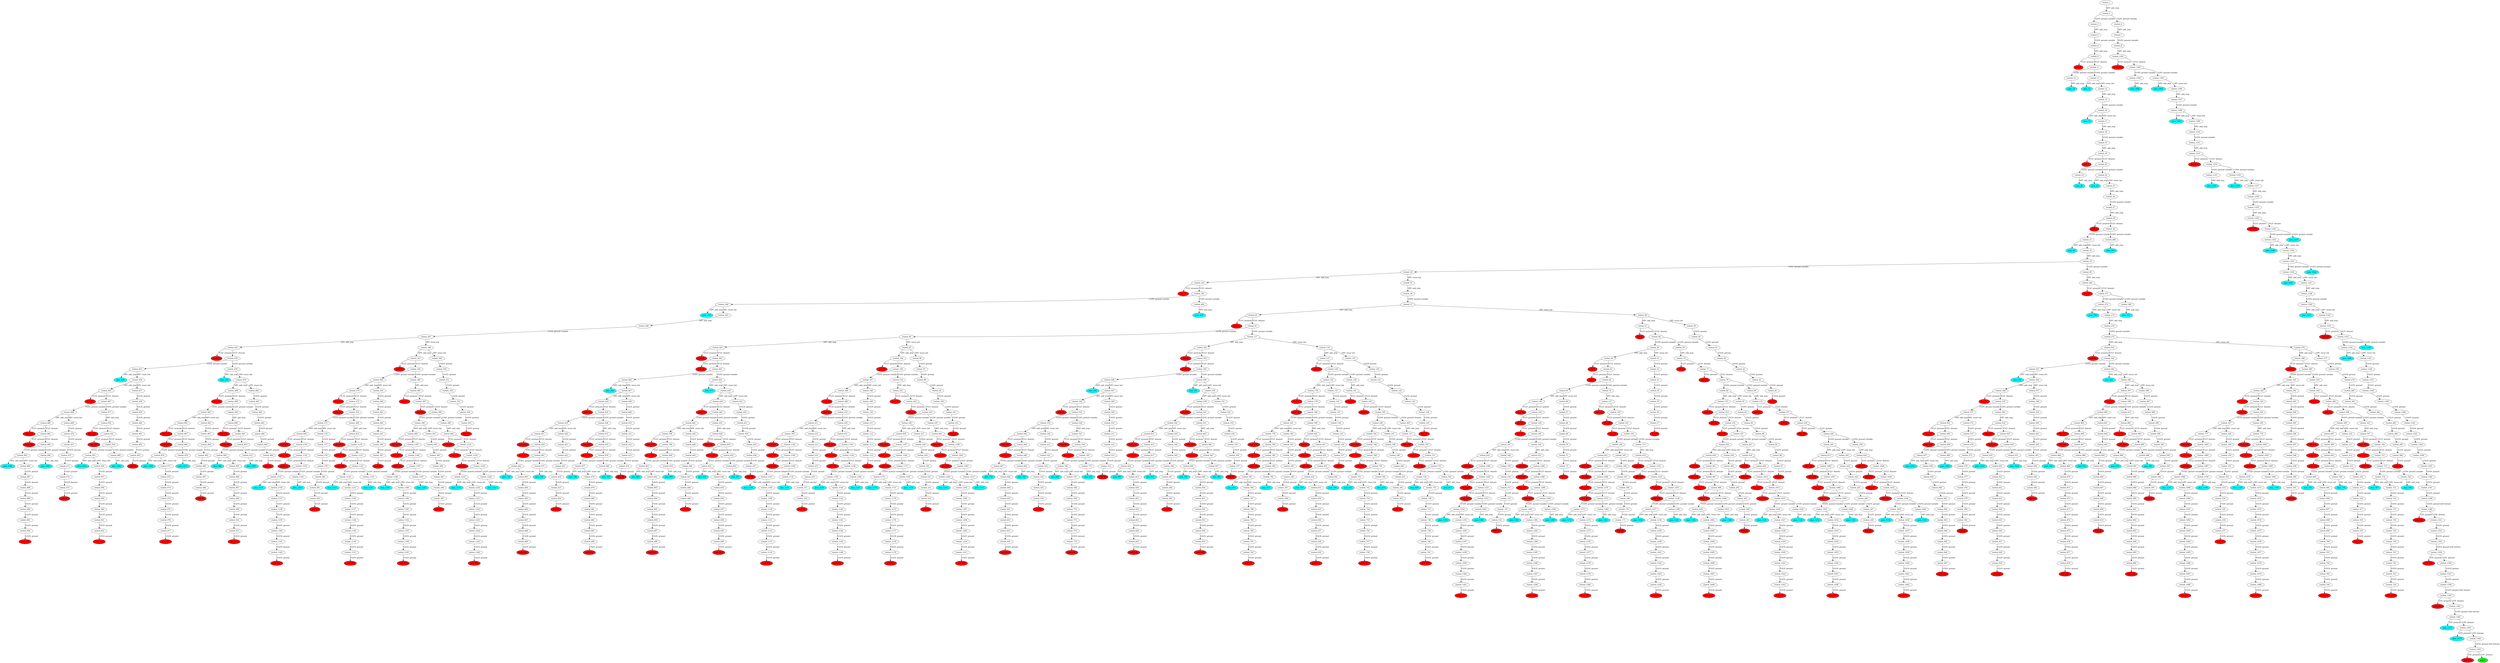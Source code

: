 digraph {
	"3ca0cbd6-78e8-bf15-c775-3db0b795e838" [label=plan_0 fillcolor=cyan style=filled]
	"3ca0cbd6-78e8-bf15-c775-3db0b795e838" [label=visited_1 fillcolor=white style=filled]
	"31faf7e0-38e5-156d-07c0-c4df88c8e83a" [label=plan_1 fillcolor=cyan style=filled]
	"3ca0cbd6-78e8-bf15-c775-3db0b795e838" -> "31faf7e0-38e5-156d-07c0-c4df88c8e83a" [label="OPF: add_step"]
	"31faf7e0-38e5-156d-07c0-c4df88c8e83a" [label=visited_2 fillcolor=white style=filled]
	"8b160a4d-7adb-f90e-2c91-0cd0cb5e0dab" [label=plan_2 fillcolor=cyan style=filled]
	"31faf7e0-38e5-156d-07c0-c4df88c8e83a" -> "8b160a4d-7adb-f90e-2c91-0cd0cb5e0dab" [label="UGSV: ground variable"]
	"49058e12-0277-f141-3240-ab1579a7e05a" [label=plan_3 fillcolor=cyan style=filled]
	"31faf7e0-38e5-156d-07c0-c4df88c8e83a" -> "49058e12-0277-f141-3240-ab1579a7e05a" [label="UGSV: ground variable"]
	"8b160a4d-7adb-f90e-2c91-0cd0cb5e0dab" [label=visited_3 fillcolor=white style=filled]
	"2f17a43f-6f4e-b891-8e0a-c6f5d3c40794" [label=plan_4 fillcolor=cyan style=filled]
	"8b160a4d-7adb-f90e-2c91-0cd0cb5e0dab" -> "2f17a43f-6f4e-b891-8e0a-c6f5d3c40794" [label="OPF: add_step"]
	"49058e12-0277-f141-3240-ab1579a7e05a" [label=visited_4 fillcolor=white style=filled]
	"166e6aeb-7f1e-d1ea-61ab-0704de8e2646" [label=plan_5 fillcolor=cyan style=filled]
	"49058e12-0277-f141-3240-ab1579a7e05a" -> "166e6aeb-7f1e-d1ea-61ab-0704de8e2646" [label="OPF: add_step"]
	"2f17a43f-6f4e-b891-8e0a-c6f5d3c40794" [label=visited_5 fillcolor=white style=filled]
	"076c1833-ca50-e117-95f9-6dfa933ac61c" [label=plan_6 fillcolor=cyan style=filled]
	"2f17a43f-6f4e-b891-8e0a-c6f5d3c40794" -> "076c1833-ca50-e117-95f9-6dfa933ac61c" [label="UGSV: ground variable"]
	"076c1833-ca50-e117-95f9-6dfa933ac61c" [label=visited_6 fillcolor=white style=filled]
	"571cdfbf-8dd9-bb83-9877-c24c8842955a" [label=plan_7 fillcolor=cyan style=filled]
	"076c1833-ca50-e117-95f9-6dfa933ac61c" -> "571cdfbf-8dd9-bb83-9877-c24c8842955a" [label="OPF: add_step"]
	"166e6aeb-7f1e-d1ea-61ab-0704de8e2646" [label=visited_7 fillcolor=white style=filled]
	"d6e11e55-e6a4-443c-f06c-fdb6c046f297" [label=plan_8 fillcolor=cyan style=filled]
	"166e6aeb-7f1e-d1ea-61ab-0704de8e2646" -> "d6e11e55-e6a4-443c-f06c-fdb6c046f297" [label="UGSV: ground variable"]
	"d6e11e55-e6a4-443c-f06c-fdb6c046f297" [label=visited_8 fillcolor=white style=filled]
	"2bb2c51f-7023-6aca-5ee6-fdea9534ee94" [label=plan_9 fillcolor=cyan style=filled]
	"d6e11e55-e6a4-443c-f06c-fdb6c046f297" -> "2bb2c51f-7023-6aca-5ee6-fdea9534ee94" [label="OPF: add_step"]
	"571cdfbf-8dd9-bb83-9877-c24c8842955a" [label=visited_9 fillcolor=white style=filled]
	"12f04460-d6ad-f137-a196-5413d881a73a" [label=plan_10 fillcolor=cyan style=filled]
	"571cdfbf-8dd9-bb83-9877-c24c8842955a" -> "12f04460-d6ad-f137-a196-5413d881a73a" [label="TCLF: promote"]
	"876080e1-4c9a-f99a-233d-9eb3d1eba173" [label=plan_11 fillcolor=cyan style=filled]
	"571cdfbf-8dd9-bb83-9877-c24c8842955a" -> "876080e1-4c9a-f99a-233d-9eb3d1eba173" [label="TCLF: demote"]
	"12f04460-d6ad-f137-a196-5413d881a73a" [label=visited_10 fillcolor=white style=filled]
	"12f04460-d6ad-f137-a196-5413d881a73a" [label=leaf_0 fillcolor=red style=filled]
	"876080e1-4c9a-f99a-233d-9eb3d1eba173" [label=visited_11 fillcolor=white style=filled]
	"9bc27450-a3a9-0472-3002-0f5e8a5acb4d" [label=plan_12 fillcolor=cyan style=filled]
	"876080e1-4c9a-f99a-233d-9eb3d1eba173" -> "9bc27450-a3a9-0472-3002-0f5e8a5acb4d" [label="UGSV: ground variable"]
	"e61219b5-73ac-a6e1-dc21-0944e84511a2" [label=plan_13 fillcolor=cyan style=filled]
	"876080e1-4c9a-f99a-233d-9eb3d1eba173" -> "e61219b5-73ac-a6e1-dc21-0944e84511a2" [label="UGSV: ground variable"]
	"9bc27450-a3a9-0472-3002-0f5e8a5acb4d" [label=visited_12 fillcolor=white style=filled]
	"ed1d6d27-03ae-fa62-764d-a24314faa0f5" [label=plan_14 fillcolor=cyan style=filled]
	"9bc27450-a3a9-0472-3002-0f5e8a5acb4d" -> "ed1d6d27-03ae-fa62-764d-a24314faa0f5" [label="OPF: add_step"]
	"e61219b5-73ac-a6e1-dc21-0944e84511a2" [label=visited_13 fillcolor=white style=filled]
	"6f35fae2-c082-1f39-577a-e5a180b6068f" [label=plan_15 fillcolor=cyan style=filled]
	"e61219b5-73ac-a6e1-dc21-0944e84511a2" -> "6f35fae2-c082-1f39-577a-e5a180b6068f" [label="OPF: add_step"]
	"2abb8747-d88e-6b86-a159-b48192a6dd56" [label=plan_16 fillcolor=cyan style=filled]
	"e61219b5-73ac-a6e1-dc21-0944e84511a2" -> "2abb8747-d88e-6b86-a159-b48192a6dd56" [label="OPF: reuse init"]
	"2abb8747-d88e-6b86-a159-b48192a6dd56" [label=visited_14 fillcolor=white style=filled]
	"77cf865f-71fe-d889-1af9-469ad55957c2" [label=plan_17 fillcolor=cyan style=filled]
	"2abb8747-d88e-6b86-a159-b48192a6dd56" -> "77cf865f-71fe-d889-1af9-469ad55957c2" [label="OPF: add_step"]
	"77cf865f-71fe-d889-1af9-469ad55957c2" [label=visited_15 fillcolor=white style=filled]
	"3fa58bda-02ab-e229-146f-192895a155de" [label=plan_18 fillcolor=cyan style=filled]
	"77cf865f-71fe-d889-1af9-469ad55957c2" -> "3fa58bda-02ab-e229-146f-192895a155de" [label="UGSV: ground variable"]
	"3fa58bda-02ab-e229-146f-192895a155de" [label=visited_16 fillcolor=white style=filled]
	"202a9ced-885a-fb35-db8e-e298f561f4c3" [label=plan_19 fillcolor=cyan style=filled]
	"3fa58bda-02ab-e229-146f-192895a155de" -> "202a9ced-885a-fb35-db8e-e298f561f4c3" [label="OPF: add_step"]
	"eec335f7-57df-4c9a-e7e0-fe2511d67820" [label=plan_20 fillcolor=cyan style=filled]
	"3fa58bda-02ab-e229-146f-192895a155de" -> "eec335f7-57df-4c9a-e7e0-fe2511d67820" [label="OPF: reuse init"]
	"eec335f7-57df-4c9a-e7e0-fe2511d67820" [label=visited_17 fillcolor=white style=filled]
	"87eb0127-c979-ff8f-cb8a-051ab27913d5" [label=plan_21 fillcolor=cyan style=filled]
	"eec335f7-57df-4c9a-e7e0-fe2511d67820" -> "87eb0127-c979-ff8f-cb8a-051ab27913d5" [label="OPF: add_step"]
	"87eb0127-c979-ff8f-cb8a-051ab27913d5" [label=visited_18 fillcolor=white style=filled]
	"602596fb-d206-7a87-62c6-0435dc5bb24f" [label=plan_22 fillcolor=cyan style=filled]
	"87eb0127-c979-ff8f-cb8a-051ab27913d5" -> "602596fb-d206-7a87-62c6-0435dc5bb24f" [label="UGSV: ground variable"]
	"602596fb-d206-7a87-62c6-0435dc5bb24f" [label=visited_19 fillcolor=white style=filled]
	"ca33dd84-58c2-77f1-5b68-d4ee2f9997c3" [label=plan_23 fillcolor=cyan style=filled]
	"602596fb-d206-7a87-62c6-0435dc5bb24f" -> "ca33dd84-58c2-77f1-5b68-d4ee2f9997c3" [label="OPF: add_step"]
	"ca33dd84-58c2-77f1-5b68-d4ee2f9997c3" [label=visited_20 fillcolor=white style=filled]
	"e4af65aa-08f3-43a9-1398-592b698681df" [label=plan_24 fillcolor=cyan style=filled]
	"ca33dd84-58c2-77f1-5b68-d4ee2f9997c3" -> "e4af65aa-08f3-43a9-1398-592b698681df" [label="TCLF: promote"]
	"b252456e-ffc9-ff30-9f9a-8a331ad6ff7b" [label=plan_25 fillcolor=cyan style=filled]
	"ca33dd84-58c2-77f1-5b68-d4ee2f9997c3" -> "b252456e-ffc9-ff30-9f9a-8a331ad6ff7b" [label="TCLF: demote"]
	"e4af65aa-08f3-43a9-1398-592b698681df" [label=visited_21 fillcolor=white style=filled]
	"e4af65aa-08f3-43a9-1398-592b698681df" [label=leaf_1 fillcolor=red style=filled]
	"b252456e-ffc9-ff30-9f9a-8a331ad6ff7b" [label=visited_22 fillcolor=white style=filled]
	"52c5be0f-f2e3-e19a-f57a-7220763a4e61" [label=plan_26 fillcolor=cyan style=filled]
	"b252456e-ffc9-ff30-9f9a-8a331ad6ff7b" -> "52c5be0f-f2e3-e19a-f57a-7220763a4e61" [label="UGSV: ground variable"]
	"55b2f82a-3469-b0de-e442-c26ca27589cd" [label=plan_27 fillcolor=cyan style=filled]
	"b252456e-ffc9-ff30-9f9a-8a331ad6ff7b" -> "55b2f82a-3469-b0de-e442-c26ca27589cd" [label="UGSV: ground variable"]
	"52c5be0f-f2e3-e19a-f57a-7220763a4e61" [label=visited_23 fillcolor=white style=filled]
	"a28322e8-d171-504f-df48-00048910d70e" [label=plan_28 fillcolor=cyan style=filled]
	"52c5be0f-f2e3-e19a-f57a-7220763a4e61" -> "a28322e8-d171-504f-df48-00048910d70e" [label="OPF: add_step"]
	"55b2f82a-3469-b0de-e442-c26ca27589cd" [label=visited_24 fillcolor=white style=filled]
	"696932ac-9349-c66a-0588-15b3ed335d5f" [label=plan_29 fillcolor=cyan style=filled]
	"55b2f82a-3469-b0de-e442-c26ca27589cd" -> "696932ac-9349-c66a-0588-15b3ed335d5f" [label="OPF: add_step"]
	"bfa55677-89a2-9dad-5422-7d6dc454d1a5" [label=plan_30 fillcolor=cyan style=filled]
	"55b2f82a-3469-b0de-e442-c26ca27589cd" -> "bfa55677-89a2-9dad-5422-7d6dc454d1a5" [label="OPF: reuse init"]
	"bfa55677-89a2-9dad-5422-7d6dc454d1a5" [label=visited_25 fillcolor=white style=filled]
	"d88a2b67-22c2-ca83-7424-0302e48bb336" [label=plan_31 fillcolor=cyan style=filled]
	"bfa55677-89a2-9dad-5422-7d6dc454d1a5" -> "d88a2b67-22c2-ca83-7424-0302e48bb336" [label="OPF: add_step"]
	"d88a2b67-22c2-ca83-7424-0302e48bb336" [label=visited_26 fillcolor=white style=filled]
	"3b8846e6-1823-9790-4046-0d07d4539094" [label=plan_32 fillcolor=cyan style=filled]
	"d88a2b67-22c2-ca83-7424-0302e48bb336" -> "3b8846e6-1823-9790-4046-0d07d4539094" [label="UGSV: ground variable"]
	"3b8846e6-1823-9790-4046-0d07d4539094" [label=visited_27 fillcolor=white style=filled]
	"03305744-9ae4-16ba-0228-62c4b7ab7799" [label=plan_33 fillcolor=cyan style=filled]
	"3b8846e6-1823-9790-4046-0d07d4539094" -> "03305744-9ae4-16ba-0228-62c4b7ab7799" [label="OPF: add_step"]
	"03305744-9ae4-16ba-0228-62c4b7ab7799" [label=visited_28 fillcolor=white style=filled]
	"198640a1-45a9-17a0-b443-7813d6bfe645" [label=plan_34 fillcolor=cyan style=filled]
	"03305744-9ae4-16ba-0228-62c4b7ab7799" -> "198640a1-45a9-17a0-b443-7813d6bfe645" [label="TCLF: promote"]
	"454e1370-28d8-fdf4-3710-3c3f90a58dd6" [label=plan_35 fillcolor=cyan style=filled]
	"03305744-9ae4-16ba-0228-62c4b7ab7799" -> "454e1370-28d8-fdf4-3710-3c3f90a58dd6" [label="TCLF: demote"]
	"198640a1-45a9-17a0-b443-7813d6bfe645" [label=visited_29 fillcolor=white style=filled]
	"198640a1-45a9-17a0-b443-7813d6bfe645" [label=leaf_2 fillcolor=red style=filled]
	"454e1370-28d8-fdf4-3710-3c3f90a58dd6" [label=visited_30 fillcolor=white style=filled]
	"3d7d9e1e-c7e1-66e3-ff71-d4015f09058e" [label=plan_36 fillcolor=cyan style=filled]
	"454e1370-28d8-fdf4-3710-3c3f90a58dd6" -> "3d7d9e1e-c7e1-66e3-ff71-d4015f09058e" [label="UGSV: ground variable"]
	"1345c526-a4ab-ce56-8d03-bd2fd7169b2a" [label=plan_37 fillcolor=cyan style=filled]
	"454e1370-28d8-fdf4-3710-3c3f90a58dd6" -> "1345c526-a4ab-ce56-8d03-bd2fd7169b2a" [label="UGSV: ground variable"]
	"3d7d9e1e-c7e1-66e3-ff71-d4015f09058e" [label=visited_31 fillcolor=white style=filled]
	"b6ef2c43-7b93-9d83-9f13-08200f3b35f9" [label=plan_38 fillcolor=cyan style=filled]
	"3d7d9e1e-c7e1-66e3-ff71-d4015f09058e" -> "b6ef2c43-7b93-9d83-9f13-08200f3b35f9" [label="OPF: add_step"]
	"9f3204af-d414-763f-8898-010d1b9e2c84" [label=plan_39 fillcolor=cyan style=filled]
	"3d7d9e1e-c7e1-66e3-ff71-d4015f09058e" -> "9f3204af-d414-763f-8898-010d1b9e2c84" [label="OPF: reuse init"]
	"9f3204af-d414-763f-8898-010d1b9e2c84" [label=visited_32 fillcolor=white style=filled]
	"4e33db37-3142-5d81-0912-fddc0d36d15b" [label=plan_40 fillcolor=cyan style=filled]
	"9f3204af-d414-763f-8898-010d1b9e2c84" -> "4e33db37-3142-5d81-0912-fddc0d36d15b" [label="OPF: add_step"]
	"4e33db37-3142-5d81-0912-fddc0d36d15b" [label=visited_33 fillcolor=white style=filled]
	"76237f14-9d86-a7ff-3758-16cf761df97f" [label=plan_41 fillcolor=cyan style=filled]
	"4e33db37-3142-5d81-0912-fddc0d36d15b" -> "76237f14-9d86-a7ff-3758-16cf761df97f" [label="UGSV: ground variable"]
	"c75861c1-c0ac-b3e0-3083-807316e7d97b" [label=plan_42 fillcolor=cyan style=filled]
	"4e33db37-3142-5d81-0912-fddc0d36d15b" -> "c75861c1-c0ac-b3e0-3083-807316e7d97b" [label="UGSV: ground variable"]
	"76237f14-9d86-a7ff-3758-16cf761df97f" [label=visited_34 fillcolor=white style=filled]
	"2bf23fc0-7393-9a80-a783-621808dc05ef" [label=plan_43 fillcolor=cyan style=filled]
	"76237f14-9d86-a7ff-3758-16cf761df97f" -> "2bf23fc0-7393-9a80-a783-621808dc05ef" [label="OPF: add_step"]
	"ee409f44-c959-4659-db59-1d884b0af1e0" [label=plan_44 fillcolor=cyan style=filled]
	"76237f14-9d86-a7ff-3758-16cf761df97f" -> "ee409f44-c959-4659-db59-1d884b0af1e0" [label="OPF: reuse init"]
	"ee409f44-c959-4659-db59-1d884b0af1e0" [label=visited_35 fillcolor=white style=filled]
	"5c4cbcb4-2f04-cf18-21ba-0416e70320bd" [label=plan_45 fillcolor=cyan style=filled]
	"ee409f44-c959-4659-db59-1d884b0af1e0" -> "5c4cbcb4-2f04-cf18-21ba-0416e70320bd" [label="OPF: add_step"]
	"5c4cbcb4-2f04-cf18-21ba-0416e70320bd" [label=visited_36 fillcolor=white style=filled]
	"59cb1e01-8a40-b5cd-9597-b5085bed5760" [label=plan_46 fillcolor=cyan style=filled]
	"5c4cbcb4-2f04-cf18-21ba-0416e70320bd" -> "59cb1e01-8a40-b5cd-9597-b5085bed5760" [label="UGSV: ground variable"]
	"59cb1e01-8a40-b5cd-9597-b5085bed5760" [label=visited_37 fillcolor=white style=filled]
	"aadbb2fc-9331-653d-1b36-84b41b13a85f" [label=plan_47 fillcolor=cyan style=filled]
	"59cb1e01-8a40-b5cd-9597-b5085bed5760" -> "aadbb2fc-9331-653d-1b36-84b41b13a85f" [label="OPF: add_step"]
	"9ea56510-4aa4-b837-7d9e-3bb20853d212" [label=plan_48 fillcolor=cyan style=filled]
	"59cb1e01-8a40-b5cd-9597-b5085bed5760" -> "9ea56510-4aa4-b837-7d9e-3bb20853d212" [label="OPF: reuse init"]
	"9ea56510-4aa4-b837-7d9e-3bb20853d212" [label=visited_38 fillcolor=white style=filled]
	"15f3f9e1-2170-ef53-9137-8b3ed8abc155" [label=plan_49 fillcolor=cyan style=filled]
	"9ea56510-4aa4-b837-7d9e-3bb20853d212" -> "15f3f9e1-2170-ef53-9137-8b3ed8abc155" [label="OPF: add_step"]
	"ddc096d2-25fc-850a-be17-56edf0553964" [label=plan_50 fillcolor=cyan style=filled]
	"9ea56510-4aa4-b837-7d9e-3bb20853d212" -> "ddc096d2-25fc-850a-be17-56edf0553964" [label="OPF: reuse init"]
	"ddc096d2-25fc-850a-be17-56edf0553964" [label=visited_39 fillcolor=white style=filled]
	"542fbdd4-e714-e1a3-5bf9-bfad03b93598" [label=plan_51 fillcolor=cyan style=filled]
	"ddc096d2-25fc-850a-be17-56edf0553964" -> "542fbdd4-e714-e1a3-5bf9-bfad03b93598" [label="UGGV: ground"]
	"542fbdd4-e714-e1a3-5bf9-bfad03b93598" [label=visited_40 fillcolor=white style=filled]
	"c2e8a700-3548-7cd7-e0ef-27f80061a789" [label=plan_52 fillcolor=cyan style=filled]
	"542fbdd4-e714-e1a3-5bf9-bfad03b93598" -> "c2e8a700-3548-7cd7-e0ef-27f80061a789" [label="UGGV: ground"]
	"c2e8a700-3548-7cd7-e0ef-27f80061a789" [label=visited_41 fillcolor=white style=filled]
	"05476e17-0f9b-0aca-0081-a70437c200e3" [label=plan_53 fillcolor=cyan style=filled]
	"c2e8a700-3548-7cd7-e0ef-27f80061a789" -> "05476e17-0f9b-0aca-0081-a70437c200e3" [label="UGGV: ground"]
	"05476e17-0f9b-0aca-0081-a70437c200e3" [label=visited_42 fillcolor=white style=filled]
	"607cbd33-84dc-ff4d-8c6d-5cde04a7083d" [label=plan_54 fillcolor=cyan style=filled]
	"05476e17-0f9b-0aca-0081-a70437c200e3" -> "607cbd33-84dc-ff4d-8c6d-5cde04a7083d" [label="UGGV: ground"]
	"607cbd33-84dc-ff4d-8c6d-5cde04a7083d" [label=visited_43 fillcolor=white style=filled]
	"be6826d2-4aac-3fb6-cb14-5c963fa8a0e3" [label=plan_55 fillcolor=cyan style=filled]
	"607cbd33-84dc-ff4d-8c6d-5cde04a7083d" -> "be6826d2-4aac-3fb6-cb14-5c963fa8a0e3" [label="UGGV: ground"]
	"be6826d2-4aac-3fb6-cb14-5c963fa8a0e3" [label=visited_44 fillcolor=white style=filled]
	"74147301-673f-11eb-fe7a-f953b6dd7eec" [label=plan_56 fillcolor=cyan style=filled]
	"be6826d2-4aac-3fb6-cb14-5c963fa8a0e3" -> "74147301-673f-11eb-fe7a-f953b6dd7eec" [label="UGGV: ground"]
	"74147301-673f-11eb-fe7a-f953b6dd7eec" [label=visited_45 fillcolor=white style=filled]
	"9cb84018-1c79-8fe1-97ff-96423d40f9b0" [label=plan_57 fillcolor=cyan style=filled]
	"74147301-673f-11eb-fe7a-f953b6dd7eec" -> "9cb84018-1c79-8fe1-97ff-96423d40f9b0" [label="UGGV: ground"]
	"9cb84018-1c79-8fe1-97ff-96423d40f9b0" [label=visited_46 fillcolor=white style=filled]
	"9cb84018-1c79-8fe1-97ff-96423d40f9b0" [label=leaf_3 fillcolor=red style=filled]
	"15f3f9e1-2170-ef53-9137-8b3ed8abc155" [label=visited_47 fillcolor=white style=filled]
	"408b1ac0-1f0e-b3aa-1709-0396ffd04fa6" [label=plan_58 fillcolor=cyan style=filled]
	"15f3f9e1-2170-ef53-9137-8b3ed8abc155" -> "408b1ac0-1f0e-b3aa-1709-0396ffd04fa6" [label="TCLF: promote"]
	"00adad8f-cc5e-c79b-67fc-50e01e7e0e2d" [label=plan_59 fillcolor=cyan style=filled]
	"15f3f9e1-2170-ef53-9137-8b3ed8abc155" -> "00adad8f-cc5e-c79b-67fc-50e01e7e0e2d" [label="TCLF: demote"]
	"408b1ac0-1f0e-b3aa-1709-0396ffd04fa6" [label=visited_48 fillcolor=white style=filled]
	"408b1ac0-1f0e-b3aa-1709-0396ffd04fa6" [label=leaf_4 fillcolor=red style=filled]
	"00adad8f-cc5e-c79b-67fc-50e01e7e0e2d" [label=visited_49 fillcolor=white style=filled]
	"db1a8e44-f477-4614-9463-9e5705ecad50" [label=plan_60 fillcolor=cyan style=filled]
	"00adad8f-cc5e-c79b-67fc-50e01e7e0e2d" -> "db1a8e44-f477-4614-9463-9e5705ecad50" [label="UGSV: ground variable"]
	"9155ed93-626d-7bf1-17a3-f0bed9b37816" [label=plan_61 fillcolor=cyan style=filled]
	"00adad8f-cc5e-c79b-67fc-50e01e7e0e2d" -> "9155ed93-626d-7bf1-17a3-f0bed9b37816" [label="UGSV: ground variable"]
	"db1a8e44-f477-4614-9463-9e5705ecad50" [label=visited_50 fillcolor=white style=filled]
	"26fb0b0c-a0b5-e6c3-bdcb-3eb2c0c28c41" [label=plan_62 fillcolor=cyan style=filled]
	"db1a8e44-f477-4614-9463-9e5705ecad50" -> "26fb0b0c-a0b5-e6c3-bdcb-3eb2c0c28c41" [label="OPF: add_step"]
	"72176085-f3fd-dabb-3e8b-a891d5c4b30a" [label=plan_63 fillcolor=cyan style=filled]
	"db1a8e44-f477-4614-9463-9e5705ecad50" -> "72176085-f3fd-dabb-3e8b-a891d5c4b30a" [label="OPF: reuse init"]
	"72176085-f3fd-dabb-3e8b-a891d5c4b30a" [label=visited_51 fillcolor=white style=filled]
	"85fcfa18-189b-67a3-edf8-3de2151d892c" [label=plan_64 fillcolor=cyan style=filled]
	"72176085-f3fd-dabb-3e8b-a891d5c4b30a" -> "85fcfa18-189b-67a3-edf8-3de2151d892c" [label="UGGV: ground"]
	"85fcfa18-189b-67a3-edf8-3de2151d892c" [label=visited_52 fillcolor=white style=filled]
	"17abe966-517e-c7c8-15cd-3d70e1e3afdf" [label=plan_65 fillcolor=cyan style=filled]
	"85fcfa18-189b-67a3-edf8-3de2151d892c" -> "17abe966-517e-c7c8-15cd-3d70e1e3afdf" [label="UGGV: ground"]
	"17abe966-517e-c7c8-15cd-3d70e1e3afdf" [label=visited_53 fillcolor=white style=filled]
	"a550a4d1-8e27-e044-9aa8-33b4a982d88e" [label=plan_66 fillcolor=cyan style=filled]
	"17abe966-517e-c7c8-15cd-3d70e1e3afdf" -> "a550a4d1-8e27-e044-9aa8-33b4a982d88e" [label="UGGV: ground"]
	"a550a4d1-8e27-e044-9aa8-33b4a982d88e" [label=visited_54 fillcolor=white style=filled]
	"5468edcc-4256-dc8d-b1bd-d56a5e8fb079" [label=plan_67 fillcolor=cyan style=filled]
	"a550a4d1-8e27-e044-9aa8-33b4a982d88e" -> "5468edcc-4256-dc8d-b1bd-d56a5e8fb079" [label="UGGV: ground"]
	"5468edcc-4256-dc8d-b1bd-d56a5e8fb079" [label=visited_55 fillcolor=white style=filled]
	"92c5d3d7-c25c-dea8-243a-c2d48051d262" [label=plan_68 fillcolor=cyan style=filled]
	"5468edcc-4256-dc8d-b1bd-d56a5e8fb079" -> "92c5d3d7-c25c-dea8-243a-c2d48051d262" [label="UGGV: ground"]
	"92c5d3d7-c25c-dea8-243a-c2d48051d262" [label=visited_56 fillcolor=white style=filled]
	"266bb932-4f1d-a23b-ce0b-08abf67d8488" [label=plan_69 fillcolor=cyan style=filled]
	"92c5d3d7-c25c-dea8-243a-c2d48051d262" -> "266bb932-4f1d-a23b-ce0b-08abf67d8488" [label="UGGV: ground"]
	"266bb932-4f1d-a23b-ce0b-08abf67d8488" [label=visited_57 fillcolor=white style=filled]
	"a2cbc85c-3069-ae7c-04a6-dca6f908017b" [label=plan_70 fillcolor=cyan style=filled]
	"266bb932-4f1d-a23b-ce0b-08abf67d8488" -> "a2cbc85c-3069-ae7c-04a6-dca6f908017b" [label="UGGV: ground"]
	"a2cbc85c-3069-ae7c-04a6-dca6f908017b" [label=visited_58 fillcolor=white style=filled]
	"a2cbc85c-3069-ae7c-04a6-dca6f908017b" [label=leaf_5 fillcolor=red style=filled]
	"9155ed93-626d-7bf1-17a3-f0bed9b37816" [label=visited_59 fillcolor=white style=filled]
	"471994c9-3d3a-79ab-c33c-518f52eddbdb" [label=plan_71 fillcolor=cyan style=filled]
	"9155ed93-626d-7bf1-17a3-f0bed9b37816" -> "471994c9-3d3a-79ab-c33c-518f52eddbdb" [label="OPF: add_step"]
	"26fb0b0c-a0b5-e6c3-bdcb-3eb2c0c28c41" [label=visited_60 fillcolor=white style=filled]
	"77b299e6-22cd-2c19-e7a3-3be5532394aa" [label=plan_72 fillcolor=cyan style=filled]
	"26fb0b0c-a0b5-e6c3-bdcb-3eb2c0c28c41" -> "77b299e6-22cd-2c19-e7a3-3be5532394aa" [label="TCLF: promote"]
	"5bc76084-e9a9-8188-ca27-b91a3a36fc4e" [label=plan_73 fillcolor=cyan style=filled]
	"26fb0b0c-a0b5-e6c3-bdcb-3eb2c0c28c41" -> "5bc76084-e9a9-8188-ca27-b91a3a36fc4e" [label="TCLF: demote"]
	"77b299e6-22cd-2c19-e7a3-3be5532394aa" [label=visited_61 fillcolor=white style=filled]
	"77b299e6-22cd-2c19-e7a3-3be5532394aa" [label=leaf_6 fillcolor=red style=filled]
	"5bc76084-e9a9-8188-ca27-b91a3a36fc4e" [label=visited_62 fillcolor=white style=filled]
	"695db06d-3151-bb94-f88f-7584a31dcd15" [label=plan_74 fillcolor=cyan style=filled]
	"5bc76084-e9a9-8188-ca27-b91a3a36fc4e" -> "695db06d-3151-bb94-f88f-7584a31dcd15" [label="TCLF: promote"]
	"ee38a9e9-f377-071a-28e6-a63b4fc34028" [label=plan_75 fillcolor=cyan style=filled]
	"5bc76084-e9a9-8188-ca27-b91a3a36fc4e" -> "ee38a9e9-f377-071a-28e6-a63b4fc34028" [label="TCLF: demote"]
	"695db06d-3151-bb94-f88f-7584a31dcd15" [label=visited_63 fillcolor=white style=filled]
	"695db06d-3151-bb94-f88f-7584a31dcd15" [label=leaf_7 fillcolor=red style=filled]
	"ee38a9e9-f377-071a-28e6-a63b4fc34028" [label=visited_64 fillcolor=white style=filled]
	"7455c604-fee9-31f4-582d-45dc38e6a21b" [label=plan_76 fillcolor=cyan style=filled]
	"ee38a9e9-f377-071a-28e6-a63b4fc34028" -> "7455c604-fee9-31f4-582d-45dc38e6a21b" [label="UGSV: ground variable"]
	"1652142c-4b6e-c9d5-0227-e56b04741ebc" [label=plan_77 fillcolor=cyan style=filled]
	"ee38a9e9-f377-071a-28e6-a63b4fc34028" -> "1652142c-4b6e-c9d5-0227-e56b04741ebc" [label="UGSV: ground variable"]
	"7455c604-fee9-31f4-582d-45dc38e6a21b" [label=visited_65 fillcolor=white style=filled]
	"fe13d91c-183e-5726-9ea8-428428d30ca3" [label=plan_78 fillcolor=cyan style=filled]
	"7455c604-fee9-31f4-582d-45dc38e6a21b" -> "fe13d91c-183e-5726-9ea8-428428d30ca3" [label="OPF: add_step"]
	"1192a38f-6d5e-020f-a08c-afbfecdbe3c7" [label=plan_79 fillcolor=cyan style=filled]
	"7455c604-fee9-31f4-582d-45dc38e6a21b" -> "1192a38f-6d5e-020f-a08c-afbfecdbe3c7" [label="OPF: reuse init"]
	"1192a38f-6d5e-020f-a08c-afbfecdbe3c7" [label=visited_66 fillcolor=white style=filled]
	"0784781d-2006-1fdb-16ee-251359d12415" [label=plan_80 fillcolor=cyan style=filled]
	"1192a38f-6d5e-020f-a08c-afbfecdbe3c7" -> "0784781d-2006-1fdb-16ee-251359d12415" [label="UGGV: ground"]
	"0784781d-2006-1fdb-16ee-251359d12415" [label=visited_67 fillcolor=white style=filled]
	"f24e1445-43b5-bebb-e789-ff69a7a52a11" [label=plan_81 fillcolor=cyan style=filled]
	"0784781d-2006-1fdb-16ee-251359d12415" -> "f24e1445-43b5-bebb-e789-ff69a7a52a11" [label="UGGV: ground"]
	"f24e1445-43b5-bebb-e789-ff69a7a52a11" [label=visited_68 fillcolor=white style=filled]
	"02f38593-5fcf-960e-b71f-e000884831ce" [label=plan_82 fillcolor=cyan style=filled]
	"f24e1445-43b5-bebb-e789-ff69a7a52a11" -> "02f38593-5fcf-960e-b71f-e000884831ce" [label="UGGV: ground"]
	"02f38593-5fcf-960e-b71f-e000884831ce" [label=visited_69 fillcolor=white style=filled]
	"6f6afbe1-6dec-0f06-bc45-0b7c7f6d19a8" [label=plan_83 fillcolor=cyan style=filled]
	"02f38593-5fcf-960e-b71f-e000884831ce" -> "6f6afbe1-6dec-0f06-bc45-0b7c7f6d19a8" [label="UGGV: ground"]
	"6f6afbe1-6dec-0f06-bc45-0b7c7f6d19a8" [label=visited_70 fillcolor=white style=filled]
	"f4aa15ac-3971-83ef-5339-e78dc05db901" [label=plan_84 fillcolor=cyan style=filled]
	"6f6afbe1-6dec-0f06-bc45-0b7c7f6d19a8" -> "f4aa15ac-3971-83ef-5339-e78dc05db901" [label="UGGV: ground"]
	"f4aa15ac-3971-83ef-5339-e78dc05db901" [label=visited_71 fillcolor=white style=filled]
	"bb02e930-e426-0ae1-c59b-7de8d09d1263" [label=plan_85 fillcolor=cyan style=filled]
	"f4aa15ac-3971-83ef-5339-e78dc05db901" -> "bb02e930-e426-0ae1-c59b-7de8d09d1263" [label="UGGV: ground"]
	"bb02e930-e426-0ae1-c59b-7de8d09d1263" [label=visited_72 fillcolor=white style=filled]
	"4230411e-c100-dcbc-f93a-d0a8e9d79f8f" [label=plan_86 fillcolor=cyan style=filled]
	"bb02e930-e426-0ae1-c59b-7de8d09d1263" -> "4230411e-c100-dcbc-f93a-d0a8e9d79f8f" [label="UGGV: ground"]
	"4230411e-c100-dcbc-f93a-d0a8e9d79f8f" [label=visited_73 fillcolor=white style=filled]
	"4230411e-c100-dcbc-f93a-d0a8e9d79f8f" [label=leaf_8 fillcolor=red style=filled]
	"1652142c-4b6e-c9d5-0227-e56b04741ebc" [label=visited_74 fillcolor=white style=filled]
	"fa7cf893-24f2-95fc-e4d2-48572d7e085d" [label=plan_87 fillcolor=cyan style=filled]
	"1652142c-4b6e-c9d5-0227-e56b04741ebc" -> "fa7cf893-24f2-95fc-e4d2-48572d7e085d" [label="OPF: add_step"]
	"471994c9-3d3a-79ab-c33c-518f52eddbdb" [label=visited_75 fillcolor=white style=filled]
	"c87df059-b2e3-e64b-ee8f-d6ca59e0890f" [label=plan_88 fillcolor=cyan style=filled]
	"471994c9-3d3a-79ab-c33c-518f52eddbdb" -> "c87df059-b2e3-e64b-ee8f-d6ca59e0890f" [label="TCLF: promote"]
	"db1df2c3-2713-9873-f3e4-613a6672cf51" [label=plan_89 fillcolor=cyan style=filled]
	"471994c9-3d3a-79ab-c33c-518f52eddbdb" -> "db1df2c3-2713-9873-f3e4-613a6672cf51" [label="TCLF: demote"]
	"c87df059-b2e3-e64b-ee8f-d6ca59e0890f" [label=visited_76 fillcolor=white style=filled]
	"c87df059-b2e3-e64b-ee8f-d6ca59e0890f" [label=leaf_9 fillcolor=red style=filled]
	"db1df2c3-2713-9873-f3e4-613a6672cf51" [label=visited_77 fillcolor=white style=filled]
	"139b4c16-fbca-ebdc-46ab-fedd21491f7c" [label=plan_90 fillcolor=cyan style=filled]
	"db1df2c3-2713-9873-f3e4-613a6672cf51" -> "139b4c16-fbca-ebdc-46ab-fedd21491f7c" [label="TCLF: promote"]
	"e11b2f5a-9f14-256f-ed35-839bf4d62658" [label=plan_91 fillcolor=cyan style=filled]
	"db1df2c3-2713-9873-f3e4-613a6672cf51" -> "e11b2f5a-9f14-256f-ed35-839bf4d62658" [label="TCLF: demote"]
	"139b4c16-fbca-ebdc-46ab-fedd21491f7c" [label=visited_78 fillcolor=white style=filled]
	"139b4c16-fbca-ebdc-46ab-fedd21491f7c" [label=leaf_10 fillcolor=red style=filled]
	"e11b2f5a-9f14-256f-ed35-839bf4d62658" [label=visited_79 fillcolor=white style=filled]
	"68a522b9-ff6f-26ca-e245-932771224f95" [label=plan_92 fillcolor=cyan style=filled]
	"e11b2f5a-9f14-256f-ed35-839bf4d62658" -> "68a522b9-ff6f-26ca-e245-932771224f95" [label="UGSV: ground variable"]
	"82b91686-7126-c537-8bb8-14ccda3069f5" [label=plan_93 fillcolor=cyan style=filled]
	"e11b2f5a-9f14-256f-ed35-839bf4d62658" -> "82b91686-7126-c537-8bb8-14ccda3069f5" [label="UGSV: ground variable"]
	"68a522b9-ff6f-26ca-e245-932771224f95" [label=visited_80 fillcolor=white style=filled]
	"ca44724a-4502-0c28-d824-a59edb33ce63" [label=plan_94 fillcolor=cyan style=filled]
	"68a522b9-ff6f-26ca-e245-932771224f95" -> "ca44724a-4502-0c28-d824-a59edb33ce63" [label="OPF: add_step"]
	"0466b04d-2c0c-9e4b-c920-aae993283178" [label=plan_95 fillcolor=cyan style=filled]
	"68a522b9-ff6f-26ca-e245-932771224f95" -> "0466b04d-2c0c-9e4b-c920-aae993283178" [label="OPF: reuse init"]
	"0466b04d-2c0c-9e4b-c920-aae993283178" [label=visited_81 fillcolor=white style=filled]
	"b0e28479-a8f0-d513-6650-bc24f84b241f" [label=plan_96 fillcolor=cyan style=filled]
	"0466b04d-2c0c-9e4b-c920-aae993283178" -> "b0e28479-a8f0-d513-6650-bc24f84b241f" [label="UGGV: ground"]
	"b0e28479-a8f0-d513-6650-bc24f84b241f" [label=visited_82 fillcolor=white style=filled]
	"a48fb9e9-4876-494b-cd10-4ac646c2f46e" [label=plan_97 fillcolor=cyan style=filled]
	"b0e28479-a8f0-d513-6650-bc24f84b241f" -> "a48fb9e9-4876-494b-cd10-4ac646c2f46e" [label="UGGV: ground"]
	"a48fb9e9-4876-494b-cd10-4ac646c2f46e" [label=visited_83 fillcolor=white style=filled]
	"1fac6d85-c433-c4f0-1683-541bd1801014" [label=plan_98 fillcolor=cyan style=filled]
	"a48fb9e9-4876-494b-cd10-4ac646c2f46e" -> "1fac6d85-c433-c4f0-1683-541bd1801014" [label="UGGV: ground"]
	"1fac6d85-c433-c4f0-1683-541bd1801014" [label=visited_84 fillcolor=white style=filled]
	"9cca1eda-b5d3-6eb6-abab-2bc719e012e5" [label=plan_99 fillcolor=cyan style=filled]
	"1fac6d85-c433-c4f0-1683-541bd1801014" -> "9cca1eda-b5d3-6eb6-abab-2bc719e012e5" [label="UGGV: ground"]
	"9cca1eda-b5d3-6eb6-abab-2bc719e012e5" [label=visited_85 fillcolor=white style=filled]
	"8bf4a93a-3210-888f-c62c-13c37e390638" [label=plan_100 fillcolor=cyan style=filled]
	"9cca1eda-b5d3-6eb6-abab-2bc719e012e5" -> "8bf4a93a-3210-888f-c62c-13c37e390638" [label="UGGV: ground"]
	"8bf4a93a-3210-888f-c62c-13c37e390638" [label=visited_86 fillcolor=white style=filled]
	"2591855b-87fc-7d1a-148f-0e3c8ce90fdf" [label=plan_101 fillcolor=cyan style=filled]
	"8bf4a93a-3210-888f-c62c-13c37e390638" -> "2591855b-87fc-7d1a-148f-0e3c8ce90fdf" [label="UGGV: ground"]
	"2591855b-87fc-7d1a-148f-0e3c8ce90fdf" [label=visited_87 fillcolor=white style=filled]
	"db6fca27-00a5-3ee7-3fc3-8d4c76ae71ce" [label=plan_102 fillcolor=cyan style=filled]
	"2591855b-87fc-7d1a-148f-0e3c8ce90fdf" -> "db6fca27-00a5-3ee7-3fc3-8d4c76ae71ce" [label="UGGV: ground"]
	"db6fca27-00a5-3ee7-3fc3-8d4c76ae71ce" [label=visited_88 fillcolor=white style=filled]
	"db6fca27-00a5-3ee7-3fc3-8d4c76ae71ce" [label=leaf_11 fillcolor=red style=filled]
	"82b91686-7126-c537-8bb8-14ccda3069f5" [label=visited_89 fillcolor=white style=filled]
	"dfdabe67-801d-04d5-4999-9d27c9f8f4d6" [label=plan_103 fillcolor=cyan style=filled]
	"82b91686-7126-c537-8bb8-14ccda3069f5" -> "dfdabe67-801d-04d5-4999-9d27c9f8f4d6" [label="OPF: add_step"]
	"c75861c1-c0ac-b3e0-3083-807316e7d97b" [label=visited_90 fillcolor=white style=filled]
	"0ef6da2a-fcc9-cdf1-0d88-fa936292ac6b" [label=plan_104 fillcolor=cyan style=filled]
	"c75861c1-c0ac-b3e0-3083-807316e7d97b" -> "0ef6da2a-fcc9-cdf1-0d88-fa936292ac6b" [label="OPF: add_step"]
	"aadbb2fc-9331-653d-1b36-84b41b13a85f" [label=visited_91 fillcolor=white style=filled]
	"b8c52ae1-0d09-a714-fd99-8da8c0524da3" [label=plan_105 fillcolor=cyan style=filled]
	"aadbb2fc-9331-653d-1b36-84b41b13a85f" -> "b8c52ae1-0d09-a714-fd99-8da8c0524da3" [label="TCLF: promote"]
	"94f319ac-1938-bfc7-4224-91e981e02a64" [label=plan_106 fillcolor=cyan style=filled]
	"aadbb2fc-9331-653d-1b36-84b41b13a85f" -> "94f319ac-1938-bfc7-4224-91e981e02a64" [label="TCLF: demote"]
	"b8c52ae1-0d09-a714-fd99-8da8c0524da3" [label=visited_92 fillcolor=white style=filled]
	"b8c52ae1-0d09-a714-fd99-8da8c0524da3" [label=leaf_12 fillcolor=red style=filled]
	"94f319ac-1938-bfc7-4224-91e981e02a64" [label=visited_93 fillcolor=white style=filled]
	"fa6a2e9f-d86c-3321-48ee-e6b2a5e441cd" [label=plan_107 fillcolor=cyan style=filled]
	"94f319ac-1938-bfc7-4224-91e981e02a64" -> "fa6a2e9f-d86c-3321-48ee-e6b2a5e441cd" [label="UGSV: ground variable"]
	"861d3a8f-d24c-39a6-7776-fc5da2d99503" [label=plan_108 fillcolor=cyan style=filled]
	"94f319ac-1938-bfc7-4224-91e981e02a64" -> "861d3a8f-d24c-39a6-7776-fc5da2d99503" [label="UGSV: ground variable"]
	"fa6a2e9f-d86c-3321-48ee-e6b2a5e441cd" [label=visited_94 fillcolor=white style=filled]
	"ebd7fd91-5d5a-43aa-de09-b6685422d954" [label=plan_109 fillcolor=cyan style=filled]
	"fa6a2e9f-d86c-3321-48ee-e6b2a5e441cd" -> "ebd7fd91-5d5a-43aa-de09-b6685422d954" [label="OPF: add_step"]
	"c65f72e4-7d8b-8291-7b2a-cbee405620d4" [label=plan_110 fillcolor=cyan style=filled]
	"fa6a2e9f-d86c-3321-48ee-e6b2a5e441cd" -> "c65f72e4-7d8b-8291-7b2a-cbee405620d4" [label="OPF: reuse init"]
	"c65f72e4-7d8b-8291-7b2a-cbee405620d4" [label=visited_95 fillcolor=white style=filled]
	"7c33c04f-32ad-ddad-8914-d0391ee096ff" [label=plan_111 fillcolor=cyan style=filled]
	"c65f72e4-7d8b-8291-7b2a-cbee405620d4" -> "7c33c04f-32ad-ddad-8914-d0391ee096ff" [label="OPF: add_step"]
	"7146a1c1-cd04-4f6c-6391-26040519ae36" [label=plan_112 fillcolor=cyan style=filled]
	"c65f72e4-7d8b-8291-7b2a-cbee405620d4" -> "7146a1c1-cd04-4f6c-6391-26040519ae36" [label="OPF: reuse init"]
	"7146a1c1-cd04-4f6c-6391-26040519ae36" [label=visited_96 fillcolor=white style=filled]
	"10f897ab-5b44-102f-aec1-6f6caea74c2e" [label=plan_113 fillcolor=cyan style=filled]
	"7146a1c1-cd04-4f6c-6391-26040519ae36" -> "10f897ab-5b44-102f-aec1-6f6caea74c2e" [label="UGGV: ground"]
	"10f897ab-5b44-102f-aec1-6f6caea74c2e" [label=visited_97 fillcolor=white style=filled]
	"1e4f1499-b0a9-f87f-9ea7-86bc6fdab002" [label=plan_114 fillcolor=cyan style=filled]
	"10f897ab-5b44-102f-aec1-6f6caea74c2e" -> "1e4f1499-b0a9-f87f-9ea7-86bc6fdab002" [label="UGGV: ground"]
	"1e4f1499-b0a9-f87f-9ea7-86bc6fdab002" [label=visited_98 fillcolor=white style=filled]
	"fb87ebc5-d986-3b5f-93fc-03bc3ef3d085" [label=plan_115 fillcolor=cyan style=filled]
	"1e4f1499-b0a9-f87f-9ea7-86bc6fdab002" -> "fb87ebc5-d986-3b5f-93fc-03bc3ef3d085" [label="UGGV: ground"]
	"fb87ebc5-d986-3b5f-93fc-03bc3ef3d085" [label=visited_99 fillcolor=white style=filled]
	"b26d6078-5d5b-7adb-ee77-f590ea1581f6" [label=plan_116 fillcolor=cyan style=filled]
	"fb87ebc5-d986-3b5f-93fc-03bc3ef3d085" -> "b26d6078-5d5b-7adb-ee77-f590ea1581f6" [label="UGGV: ground"]
	"b26d6078-5d5b-7adb-ee77-f590ea1581f6" [label=visited_100 fillcolor=white style=filled]
	"f17d8b73-e0a1-ff32-f089-d324bfa223da" [label=plan_117 fillcolor=cyan style=filled]
	"b26d6078-5d5b-7adb-ee77-f590ea1581f6" -> "f17d8b73-e0a1-ff32-f089-d324bfa223da" [label="UGGV: ground"]
	"f17d8b73-e0a1-ff32-f089-d324bfa223da" [label=visited_101 fillcolor=white style=filled]
	"0e0f2704-5265-072a-16e5-b746245c92cb" [label=plan_118 fillcolor=cyan style=filled]
	"f17d8b73-e0a1-ff32-f089-d324bfa223da" -> "0e0f2704-5265-072a-16e5-b746245c92cb" [label="UGGV: ground"]
	"0e0f2704-5265-072a-16e5-b746245c92cb" [label=visited_102 fillcolor=white style=filled]
	"68151f14-d6b6-fb16-1d8d-7b02bc5d618f" [label=plan_119 fillcolor=cyan style=filled]
	"0e0f2704-5265-072a-16e5-b746245c92cb" -> "68151f14-d6b6-fb16-1d8d-7b02bc5d618f" [label="UGGV: ground"]
	"68151f14-d6b6-fb16-1d8d-7b02bc5d618f" [label=visited_103 fillcolor=white style=filled]
	"68151f14-d6b6-fb16-1d8d-7b02bc5d618f" [label=leaf_13 fillcolor=red style=filled]
	"7c33c04f-32ad-ddad-8914-d0391ee096ff" [label=visited_104 fillcolor=white style=filled]
	"32978c7d-37b3-b0f6-0278-2c34ed809b95" [label=plan_120 fillcolor=cyan style=filled]
	"7c33c04f-32ad-ddad-8914-d0391ee096ff" -> "32978c7d-37b3-b0f6-0278-2c34ed809b95" [label="TCLF: promote"]
	"f0e67cd5-faae-7f71-0be2-39725d2db4f9" [label=plan_121 fillcolor=cyan style=filled]
	"7c33c04f-32ad-ddad-8914-d0391ee096ff" -> "f0e67cd5-faae-7f71-0be2-39725d2db4f9" [label="TCLF: demote"]
	"32978c7d-37b3-b0f6-0278-2c34ed809b95" [label=visited_105 fillcolor=white style=filled]
	"32978c7d-37b3-b0f6-0278-2c34ed809b95" [label=leaf_14 fillcolor=red style=filled]
	"f0e67cd5-faae-7f71-0be2-39725d2db4f9" [label=visited_106 fillcolor=white style=filled]
	"85ce7878-a616-4c23-d039-0646f47a4d1b" [label=plan_122 fillcolor=cyan style=filled]
	"f0e67cd5-faae-7f71-0be2-39725d2db4f9" -> "85ce7878-a616-4c23-d039-0646f47a4d1b" [label="UGSV: ground variable"]
	"c82211cb-e48d-c1a8-420e-199bc44fdf5b" [label=plan_123 fillcolor=cyan style=filled]
	"f0e67cd5-faae-7f71-0be2-39725d2db4f9" -> "c82211cb-e48d-c1a8-420e-199bc44fdf5b" [label="UGSV: ground variable"]
	"85ce7878-a616-4c23-d039-0646f47a4d1b" [label=visited_107 fillcolor=white style=filled]
	"363dda7c-d939-90b6-4835-b19428130df9" [label=plan_124 fillcolor=cyan style=filled]
	"85ce7878-a616-4c23-d039-0646f47a4d1b" -> "363dda7c-d939-90b6-4835-b19428130df9" [label="OPF: add_step"]
	"1e557621-d1f7-ab45-045f-1770536b0351" [label=plan_125 fillcolor=cyan style=filled]
	"85ce7878-a616-4c23-d039-0646f47a4d1b" -> "1e557621-d1f7-ab45-045f-1770536b0351" [label="OPF: reuse init"]
	"1e557621-d1f7-ab45-045f-1770536b0351" [label=visited_108 fillcolor=white style=filled]
	"e97e55d4-46b0-eed1-c2d4-705de1661e4d" [label=plan_126 fillcolor=cyan style=filled]
	"1e557621-d1f7-ab45-045f-1770536b0351" -> "e97e55d4-46b0-eed1-c2d4-705de1661e4d" [label="UGGV: ground"]
	"e97e55d4-46b0-eed1-c2d4-705de1661e4d" [label=visited_109 fillcolor=white style=filled]
	"c4ca0233-4273-9de8-6bad-2b997fa8c425" [label=plan_127 fillcolor=cyan style=filled]
	"e97e55d4-46b0-eed1-c2d4-705de1661e4d" -> "c4ca0233-4273-9de8-6bad-2b997fa8c425" [label="UGGV: ground"]
	"c4ca0233-4273-9de8-6bad-2b997fa8c425" [label=visited_110 fillcolor=white style=filled]
	"816caa34-7d96-e941-27cc-c1ddfe5e36e2" [label=plan_128 fillcolor=cyan style=filled]
	"c4ca0233-4273-9de8-6bad-2b997fa8c425" -> "816caa34-7d96-e941-27cc-c1ddfe5e36e2" [label="UGGV: ground"]
	"816caa34-7d96-e941-27cc-c1ddfe5e36e2" [label=visited_111 fillcolor=white style=filled]
	"c9886df0-95d0-2dac-cef2-4e8ad1fcbfa4" [label=plan_129 fillcolor=cyan style=filled]
	"816caa34-7d96-e941-27cc-c1ddfe5e36e2" -> "c9886df0-95d0-2dac-cef2-4e8ad1fcbfa4" [label="UGGV: ground"]
	"c9886df0-95d0-2dac-cef2-4e8ad1fcbfa4" [label=visited_112 fillcolor=white style=filled]
	"1f4db543-f58b-42eb-db03-89976cab2214" [label=plan_130 fillcolor=cyan style=filled]
	"c9886df0-95d0-2dac-cef2-4e8ad1fcbfa4" -> "1f4db543-f58b-42eb-db03-89976cab2214" [label="UGGV: ground"]
	"1f4db543-f58b-42eb-db03-89976cab2214" [label=visited_113 fillcolor=white style=filled]
	"8d4363a2-3f2d-1955-78f3-0ce351ef467b" [label=plan_131 fillcolor=cyan style=filled]
	"1f4db543-f58b-42eb-db03-89976cab2214" -> "8d4363a2-3f2d-1955-78f3-0ce351ef467b" [label="UGGV: ground"]
	"8d4363a2-3f2d-1955-78f3-0ce351ef467b" [label=visited_114 fillcolor=white style=filled]
	"c3d1b0b7-be94-ee36-5229-e29b56430354" [label=plan_132 fillcolor=cyan style=filled]
	"8d4363a2-3f2d-1955-78f3-0ce351ef467b" -> "c3d1b0b7-be94-ee36-5229-e29b56430354" [label="UGGV: ground"]
	"c3d1b0b7-be94-ee36-5229-e29b56430354" [label=visited_115 fillcolor=white style=filled]
	"c3d1b0b7-be94-ee36-5229-e29b56430354" [label=leaf_15 fillcolor=red style=filled]
	"c82211cb-e48d-c1a8-420e-199bc44fdf5b" [label=visited_116 fillcolor=white style=filled]
	"545b25b3-7e20-3afb-e858-f4f172f44add" [label=plan_133 fillcolor=cyan style=filled]
	"c82211cb-e48d-c1a8-420e-199bc44fdf5b" -> "545b25b3-7e20-3afb-e858-f4f172f44add" [label="OPF: add_step"]
	"861d3a8f-d24c-39a6-7776-fc5da2d99503" [label=visited_117 fillcolor=white style=filled]
	"0faae5bf-b900-4086-aa21-e1537b2cefe1" [label=plan_134 fillcolor=cyan style=filled]
	"861d3a8f-d24c-39a6-7776-fc5da2d99503" -> "0faae5bf-b900-4086-aa21-e1537b2cefe1" [label="OPF: add_step"]
	"b4d713fb-d5b7-bc6e-dc13-1f79114e16d5" [label=plan_135 fillcolor=cyan style=filled]
	"861d3a8f-d24c-39a6-7776-fc5da2d99503" -> "b4d713fb-d5b7-bc6e-dc13-1f79114e16d5" [label="OPF: reuse init"]
	"b4d713fb-d5b7-bc6e-dc13-1f79114e16d5" [label=visited_118 fillcolor=white style=filled]
	"354f9914-5698-07e3-f16d-a24334def7ee" [label=plan_136 fillcolor=cyan style=filled]
	"b4d713fb-d5b7-bc6e-dc13-1f79114e16d5" -> "354f9914-5698-07e3-f16d-a24334def7ee" [label="OPF: add_step"]
	"f3986f93-6dd7-286a-730a-0bb4da8fa656" [label=plan_137 fillcolor=cyan style=filled]
	"b4d713fb-d5b7-bc6e-dc13-1f79114e16d5" -> "f3986f93-6dd7-286a-730a-0bb4da8fa656" [label="OPF: reuse init"]
	"f3986f93-6dd7-286a-730a-0bb4da8fa656" [label=visited_119 fillcolor=white style=filled]
	"507409da-0242-fb7e-c6c9-77ec41e327ee" [label=plan_138 fillcolor=cyan style=filled]
	"f3986f93-6dd7-286a-730a-0bb4da8fa656" -> "507409da-0242-fb7e-c6c9-77ec41e327ee" [label="UGGV: ground"]
	"507409da-0242-fb7e-c6c9-77ec41e327ee" [label=visited_120 fillcolor=white style=filled]
	"bce4d414-a7ff-3051-ae8b-3239311d3751" [label=plan_139 fillcolor=cyan style=filled]
	"507409da-0242-fb7e-c6c9-77ec41e327ee" -> "bce4d414-a7ff-3051-ae8b-3239311d3751" [label="UGGV: ground"]
	"bce4d414-a7ff-3051-ae8b-3239311d3751" [label=visited_121 fillcolor=white style=filled]
	"0eca3630-7342-64e1-6957-a9dd5258e6d8" [label=plan_140 fillcolor=cyan style=filled]
	"bce4d414-a7ff-3051-ae8b-3239311d3751" -> "0eca3630-7342-64e1-6957-a9dd5258e6d8" [label="UGGV: ground"]
	"0eca3630-7342-64e1-6957-a9dd5258e6d8" [label=visited_122 fillcolor=white style=filled]
	"986abdfa-800c-8efb-7943-bf07bc9b5872" [label=plan_141 fillcolor=cyan style=filled]
	"0eca3630-7342-64e1-6957-a9dd5258e6d8" -> "986abdfa-800c-8efb-7943-bf07bc9b5872" [label="UGGV: ground"]
	"986abdfa-800c-8efb-7943-bf07bc9b5872" [label=visited_123 fillcolor=white style=filled]
	"b5ef1ee6-7ff3-a4b9-769f-a399e1bfff1a" [label=plan_142 fillcolor=cyan style=filled]
	"986abdfa-800c-8efb-7943-bf07bc9b5872" -> "b5ef1ee6-7ff3-a4b9-769f-a399e1bfff1a" [label="UGGV: ground"]
	"b5ef1ee6-7ff3-a4b9-769f-a399e1bfff1a" [label=visited_124 fillcolor=white style=filled]
	"28a625e1-4133-6ed1-5821-8c7556c8c3c7" [label=plan_143 fillcolor=cyan style=filled]
	"b5ef1ee6-7ff3-a4b9-769f-a399e1bfff1a" -> "28a625e1-4133-6ed1-5821-8c7556c8c3c7" [label="UGGV: ground"]
	"28a625e1-4133-6ed1-5821-8c7556c8c3c7" [label=visited_125 fillcolor=white style=filled]
	"9631be62-13b4-98db-d9bc-e2196fb398f4" [label=plan_144 fillcolor=cyan style=filled]
	"28a625e1-4133-6ed1-5821-8c7556c8c3c7" -> "9631be62-13b4-98db-d9bc-e2196fb398f4" [label="UGGV: ground"]
	"9631be62-13b4-98db-d9bc-e2196fb398f4" [label=visited_126 fillcolor=white style=filled]
	"9631be62-13b4-98db-d9bc-e2196fb398f4" [label=leaf_16 fillcolor=red style=filled]
	"354f9914-5698-07e3-f16d-a24334def7ee" [label=visited_127 fillcolor=white style=filled]
	"7a134ada-2e51-46bd-d857-0bc325ac7254" [label=plan_145 fillcolor=cyan style=filled]
	"354f9914-5698-07e3-f16d-a24334def7ee" -> "7a134ada-2e51-46bd-d857-0bc325ac7254" [label="TCLF: promote"]
	"bfe46ba0-6706-62f2-dc3d-7f9635c65a81" [label=plan_146 fillcolor=cyan style=filled]
	"354f9914-5698-07e3-f16d-a24334def7ee" -> "bfe46ba0-6706-62f2-dc3d-7f9635c65a81" [label="TCLF: demote"]
	"7a134ada-2e51-46bd-d857-0bc325ac7254" [label=visited_128 fillcolor=white style=filled]
	"7a134ada-2e51-46bd-d857-0bc325ac7254" [label=leaf_17 fillcolor=red style=filled]
	"bfe46ba0-6706-62f2-dc3d-7f9635c65a81" [label=visited_129 fillcolor=white style=filled]
	"ba885454-7497-d326-2157-45a0d658db7d" [label=plan_147 fillcolor=cyan style=filled]
	"bfe46ba0-6706-62f2-dc3d-7f9635c65a81" -> "ba885454-7497-d326-2157-45a0d658db7d" [label="UGSV: ground variable"]
	"b4c754f0-0f44-5302-2e25-acf434cc4768" [label=plan_148 fillcolor=cyan style=filled]
	"bfe46ba0-6706-62f2-dc3d-7f9635c65a81" -> "b4c754f0-0f44-5302-2e25-acf434cc4768" [label="UGSV: ground variable"]
	"ba885454-7497-d326-2157-45a0d658db7d" [label=visited_130 fillcolor=white style=filled]
	"a4ba1e5c-f195-dc4c-2ce9-b6cb2d12831f" [label=plan_149 fillcolor=cyan style=filled]
	"ba885454-7497-d326-2157-45a0d658db7d" -> "a4ba1e5c-f195-dc4c-2ce9-b6cb2d12831f" [label="OPF: add_step"]
	"2f33d653-4421-d249-e3f6-b904fab34b7f" [label=plan_150 fillcolor=cyan style=filled]
	"ba885454-7497-d326-2157-45a0d658db7d" -> "2f33d653-4421-d249-e3f6-b904fab34b7f" [label="OPF: reuse init"]
	"2f33d653-4421-d249-e3f6-b904fab34b7f" [label=visited_131 fillcolor=white style=filled]
	"7ed62e8c-44c5-6f6a-65c3-ea24adb94578" [label=plan_151 fillcolor=cyan style=filled]
	"2f33d653-4421-d249-e3f6-b904fab34b7f" -> "7ed62e8c-44c5-6f6a-65c3-ea24adb94578" [label="UGGV: ground"]
	"7ed62e8c-44c5-6f6a-65c3-ea24adb94578" [label=visited_132 fillcolor=white style=filled]
	"6c1c0ab6-0f80-34cc-13d2-9821d42de47a" [label=plan_152 fillcolor=cyan style=filled]
	"7ed62e8c-44c5-6f6a-65c3-ea24adb94578" -> "6c1c0ab6-0f80-34cc-13d2-9821d42de47a" [label="UGGV: ground"]
	"6c1c0ab6-0f80-34cc-13d2-9821d42de47a" [label=visited_133 fillcolor=white style=filled]
	"124abc16-de4c-4944-0678-4f498bdeb84a" [label=plan_153 fillcolor=cyan style=filled]
	"6c1c0ab6-0f80-34cc-13d2-9821d42de47a" -> "124abc16-de4c-4944-0678-4f498bdeb84a" [label="UGGV: ground"]
	"124abc16-de4c-4944-0678-4f498bdeb84a" [label=visited_134 fillcolor=white style=filled]
	"e3164f25-e22f-8d1a-76ec-f3f9735902cf" [label=plan_154 fillcolor=cyan style=filled]
	"124abc16-de4c-4944-0678-4f498bdeb84a" -> "e3164f25-e22f-8d1a-76ec-f3f9735902cf" [label="UGGV: ground"]
	"e3164f25-e22f-8d1a-76ec-f3f9735902cf" [label=visited_135 fillcolor=white style=filled]
	"374e3e12-ebed-65d4-04f2-99efc26cd636" [label=plan_155 fillcolor=cyan style=filled]
	"e3164f25-e22f-8d1a-76ec-f3f9735902cf" -> "374e3e12-ebed-65d4-04f2-99efc26cd636" [label="UGGV: ground"]
	"374e3e12-ebed-65d4-04f2-99efc26cd636" [label=visited_136 fillcolor=white style=filled]
	"666a7861-1494-1dbd-ff6f-4f21ce64a89a" [label=plan_156 fillcolor=cyan style=filled]
	"374e3e12-ebed-65d4-04f2-99efc26cd636" -> "666a7861-1494-1dbd-ff6f-4f21ce64a89a" [label="UGGV: ground"]
	"666a7861-1494-1dbd-ff6f-4f21ce64a89a" [label=visited_137 fillcolor=white style=filled]
	"e31896d5-7216-006c-31ab-2c49ec817e3e" [label=plan_157 fillcolor=cyan style=filled]
	"666a7861-1494-1dbd-ff6f-4f21ce64a89a" -> "e31896d5-7216-006c-31ab-2c49ec817e3e" [label="UGGV: ground"]
	"e31896d5-7216-006c-31ab-2c49ec817e3e" [label=visited_138 fillcolor=white style=filled]
	"e31896d5-7216-006c-31ab-2c49ec817e3e" [label=leaf_18 fillcolor=red style=filled]
	"b4c754f0-0f44-5302-2e25-acf434cc4768" [label=visited_139 fillcolor=white style=filled]
	"356bf588-32c2-c61a-9553-507b4a8c6e28" [label=plan_158 fillcolor=cyan style=filled]
	"b4c754f0-0f44-5302-2e25-acf434cc4768" -> "356bf588-32c2-c61a-9553-507b4a8c6e28" [label="OPF: add_step"]
	"fe13d91c-183e-5726-9ea8-428428d30ca3" [label=visited_140 fillcolor=white style=filled]
	"a6f7b85d-591a-91ea-38e2-aae3633ad91a" [label=plan_159 fillcolor=cyan style=filled]
	"fe13d91c-183e-5726-9ea8-428428d30ca3" -> "a6f7b85d-591a-91ea-38e2-aae3633ad91a" [label="TCLF: promote"]
	"c5bc4663-f995-ae6a-4c68-36090c39de51" [label=plan_160 fillcolor=cyan style=filled]
	"fe13d91c-183e-5726-9ea8-428428d30ca3" -> "c5bc4663-f995-ae6a-4c68-36090c39de51" [label="TCLF: demote"]
	"a6f7b85d-591a-91ea-38e2-aae3633ad91a" [label=visited_141 fillcolor=white style=filled]
	"a6f7b85d-591a-91ea-38e2-aae3633ad91a" [label=leaf_19 fillcolor=red style=filled]
	"c5bc4663-f995-ae6a-4c68-36090c39de51" [label=visited_142 fillcolor=white style=filled]
	"0f3b5f06-6de2-8a01-d12d-bd50902ead79" [label=plan_161 fillcolor=cyan style=filled]
	"c5bc4663-f995-ae6a-4c68-36090c39de51" -> "0f3b5f06-6de2-8a01-d12d-bd50902ead79" [label="TCLF: promote"]
	"b7f156e8-6e31-c7bd-d498-0e1d201cbf3b" [label=plan_162 fillcolor=cyan style=filled]
	"c5bc4663-f995-ae6a-4c68-36090c39de51" -> "b7f156e8-6e31-c7bd-d498-0e1d201cbf3b" [label="TCLF: demote"]
	"0f3b5f06-6de2-8a01-d12d-bd50902ead79" [label=visited_143 fillcolor=white style=filled]
	"0f3b5f06-6de2-8a01-d12d-bd50902ead79" [label=leaf_20 fillcolor=red style=filled]
	"b7f156e8-6e31-c7bd-d498-0e1d201cbf3b" [label=visited_144 fillcolor=white style=filled]
	"a5588005-6527-6d38-73db-22db6b76c990" [label=plan_163 fillcolor=cyan style=filled]
	"b7f156e8-6e31-c7bd-d498-0e1d201cbf3b" -> "a5588005-6527-6d38-73db-22db6b76c990" [label="TCLF: promote"]
	"7420431e-2bf0-f535-d2f5-c7bc54c4c8ba" [label=plan_164 fillcolor=cyan style=filled]
	"b7f156e8-6e31-c7bd-d498-0e1d201cbf3b" -> "7420431e-2bf0-f535-d2f5-c7bc54c4c8ba" [label="TCLF: demote"]
	"a5588005-6527-6d38-73db-22db6b76c990" [label=visited_145 fillcolor=white style=filled]
	"a5588005-6527-6d38-73db-22db6b76c990" [label=leaf_21 fillcolor=red style=filled]
	"7420431e-2bf0-f535-d2f5-c7bc54c4c8ba" [label=visited_146 fillcolor=white style=filled]
	"a4ff58a2-8d8f-194c-2a8c-5fdbdcee656d" [label=plan_165 fillcolor=cyan style=filled]
	"7420431e-2bf0-f535-d2f5-c7bc54c4c8ba" -> "a4ff58a2-8d8f-194c-2a8c-5fdbdcee656d" [label="UGSV: ground variable"]
	"3495aef4-fa2b-c70f-5b1c-1cd74dc0c04c" [label=plan_166 fillcolor=cyan style=filled]
	"7420431e-2bf0-f535-d2f5-c7bc54c4c8ba" -> "3495aef4-fa2b-c70f-5b1c-1cd74dc0c04c" [label="UGSV: ground variable"]
	"a4ff58a2-8d8f-194c-2a8c-5fdbdcee656d" [label=visited_147 fillcolor=white style=filled]
	"9f9905ad-43c8-4b21-7d3f-9e08968e83ca" [label=plan_167 fillcolor=cyan style=filled]
	"a4ff58a2-8d8f-194c-2a8c-5fdbdcee656d" -> "9f9905ad-43c8-4b21-7d3f-9e08968e83ca" [label="OPF: add_step"]
	"f505b662-5937-0710-2829-1eebe614a0d9" [label=plan_168 fillcolor=cyan style=filled]
	"a4ff58a2-8d8f-194c-2a8c-5fdbdcee656d" -> "f505b662-5937-0710-2829-1eebe614a0d9" [label="OPF: reuse init"]
	"f505b662-5937-0710-2829-1eebe614a0d9" [label=visited_148 fillcolor=white style=filled]
	"2c5e405e-34cf-6b7f-3f4c-d64f3142feb2" [label=plan_169 fillcolor=cyan style=filled]
	"f505b662-5937-0710-2829-1eebe614a0d9" -> "2c5e405e-34cf-6b7f-3f4c-d64f3142feb2" [label="UGGV: ground"]
	"2c5e405e-34cf-6b7f-3f4c-d64f3142feb2" [label=visited_149 fillcolor=white style=filled]
	"3ea34052-2af3-2711-f518-75ec01adf395" [label=plan_170 fillcolor=cyan style=filled]
	"2c5e405e-34cf-6b7f-3f4c-d64f3142feb2" -> "3ea34052-2af3-2711-f518-75ec01adf395" [label="UGGV: ground"]
	"3ea34052-2af3-2711-f518-75ec01adf395" [label=visited_150 fillcolor=white style=filled]
	"276a3335-0a6d-bd8b-1136-5b345b867d34" [label=plan_171 fillcolor=cyan style=filled]
	"3ea34052-2af3-2711-f518-75ec01adf395" -> "276a3335-0a6d-bd8b-1136-5b345b867d34" [label="UGGV: ground"]
	"276a3335-0a6d-bd8b-1136-5b345b867d34" [label=visited_151 fillcolor=white style=filled]
	"a6e7e684-e7e6-fa6d-5fce-2980cf41205c" [label=plan_172 fillcolor=cyan style=filled]
	"276a3335-0a6d-bd8b-1136-5b345b867d34" -> "a6e7e684-e7e6-fa6d-5fce-2980cf41205c" [label="UGGV: ground"]
	"a6e7e684-e7e6-fa6d-5fce-2980cf41205c" [label=visited_152 fillcolor=white style=filled]
	"da7f6f61-5813-d26f-54d5-a185ce2c1dad" [label=plan_173 fillcolor=cyan style=filled]
	"a6e7e684-e7e6-fa6d-5fce-2980cf41205c" -> "da7f6f61-5813-d26f-54d5-a185ce2c1dad" [label="UGGV: ground"]
	"da7f6f61-5813-d26f-54d5-a185ce2c1dad" [label=visited_153 fillcolor=white style=filled]
	"9e41d0e7-1d0f-c8c2-0f33-7fe5f93268ef" [label=plan_174 fillcolor=cyan style=filled]
	"da7f6f61-5813-d26f-54d5-a185ce2c1dad" -> "9e41d0e7-1d0f-c8c2-0f33-7fe5f93268ef" [label="UGGV: ground"]
	"9e41d0e7-1d0f-c8c2-0f33-7fe5f93268ef" [label=visited_154 fillcolor=white style=filled]
	"fd43754e-39eb-005a-bab9-0085e27e12e4" [label=plan_175 fillcolor=cyan style=filled]
	"9e41d0e7-1d0f-c8c2-0f33-7fe5f93268ef" -> "fd43754e-39eb-005a-bab9-0085e27e12e4" [label="UGGV: ground"]
	"fd43754e-39eb-005a-bab9-0085e27e12e4" [label=visited_155 fillcolor=white style=filled]
	"fd43754e-39eb-005a-bab9-0085e27e12e4" [label=leaf_22 fillcolor=red style=filled]
	"3495aef4-fa2b-c70f-5b1c-1cd74dc0c04c" [label=visited_156 fillcolor=white style=filled]
	"94b58d54-67a2-4ab3-daf6-009939dd843f" [label=plan_176 fillcolor=cyan style=filled]
	"3495aef4-fa2b-c70f-5b1c-1cd74dc0c04c" -> "94b58d54-67a2-4ab3-daf6-009939dd843f" [label="OPF: add_step"]
	"fa7cf893-24f2-95fc-e4d2-48572d7e085d" [label=visited_157 fillcolor=white style=filled]
	"66c7f340-7f14-ebb6-f78c-0ea03e2358f8" [label=plan_177 fillcolor=cyan style=filled]
	"fa7cf893-24f2-95fc-e4d2-48572d7e085d" -> "66c7f340-7f14-ebb6-f78c-0ea03e2358f8" [label="TCLF: promote"]
	"75b4849c-7b2a-d1ba-1343-d7f932b5e3d0" [label=plan_178 fillcolor=cyan style=filled]
	"fa7cf893-24f2-95fc-e4d2-48572d7e085d" -> "75b4849c-7b2a-d1ba-1343-d7f932b5e3d0" [label="TCLF: demote"]
	"66c7f340-7f14-ebb6-f78c-0ea03e2358f8" [label=visited_158 fillcolor=white style=filled]
	"66c7f340-7f14-ebb6-f78c-0ea03e2358f8" [label=leaf_23 fillcolor=red style=filled]
	"75b4849c-7b2a-d1ba-1343-d7f932b5e3d0" [label=visited_159 fillcolor=white style=filled]
	"47218489-5f27-6ba7-9687-0bf14f19f810" [label=plan_179 fillcolor=cyan style=filled]
	"75b4849c-7b2a-d1ba-1343-d7f932b5e3d0" -> "47218489-5f27-6ba7-9687-0bf14f19f810" [label="TCLF: promote"]
	"03cfaa49-e80a-c6e7-10c8-f7c928f93da0" [label=plan_180 fillcolor=cyan style=filled]
	"75b4849c-7b2a-d1ba-1343-d7f932b5e3d0" -> "03cfaa49-e80a-c6e7-10c8-f7c928f93da0" [label="TCLF: demote"]
	"47218489-5f27-6ba7-9687-0bf14f19f810" [label=visited_160 fillcolor=white style=filled]
	"47218489-5f27-6ba7-9687-0bf14f19f810" [label=leaf_24 fillcolor=red style=filled]
	"03cfaa49-e80a-c6e7-10c8-f7c928f93da0" [label=visited_161 fillcolor=white style=filled]
	"c65e23c7-9865-6bba-2ea8-16ef624949a0" [label=plan_181 fillcolor=cyan style=filled]
	"03cfaa49-e80a-c6e7-10c8-f7c928f93da0" -> "c65e23c7-9865-6bba-2ea8-16ef624949a0" [label="TCLF: promote"]
	"17c8bc95-a413-26f8-44a8-ddc2ddf15e0b" [label=plan_182 fillcolor=cyan style=filled]
	"03cfaa49-e80a-c6e7-10c8-f7c928f93da0" -> "17c8bc95-a413-26f8-44a8-ddc2ddf15e0b" [label="TCLF: demote"]
	"c65e23c7-9865-6bba-2ea8-16ef624949a0" [label=visited_162 fillcolor=white style=filled]
	"c65e23c7-9865-6bba-2ea8-16ef624949a0" [label=leaf_25 fillcolor=red style=filled]
	"17c8bc95-a413-26f8-44a8-ddc2ddf15e0b" [label=visited_163 fillcolor=white style=filled]
	"72b91684-e6d4-f65e-3401-9a9a90fcc940" [label=plan_183 fillcolor=cyan style=filled]
	"17c8bc95-a413-26f8-44a8-ddc2ddf15e0b" -> "72b91684-e6d4-f65e-3401-9a9a90fcc940" [label="UGSV: ground variable"]
	"cbfd0aa6-fc69-6d17-9f44-2e7b57869db0" [label=plan_184 fillcolor=cyan style=filled]
	"17c8bc95-a413-26f8-44a8-ddc2ddf15e0b" -> "cbfd0aa6-fc69-6d17-9f44-2e7b57869db0" [label="UGSV: ground variable"]
	"72b91684-e6d4-f65e-3401-9a9a90fcc940" [label=visited_164 fillcolor=white style=filled]
	"2e49a904-21e7-8734-9601-44c01908b1b2" [label=plan_185 fillcolor=cyan style=filled]
	"72b91684-e6d4-f65e-3401-9a9a90fcc940" -> "2e49a904-21e7-8734-9601-44c01908b1b2" [label="OPF: add_step"]
	"54f51900-dc2c-e1c4-3af3-1608b0ead4df" [label=plan_186 fillcolor=cyan style=filled]
	"72b91684-e6d4-f65e-3401-9a9a90fcc940" -> "54f51900-dc2c-e1c4-3af3-1608b0ead4df" [label="OPF: reuse init"]
	"54f51900-dc2c-e1c4-3af3-1608b0ead4df" [label=visited_165 fillcolor=white style=filled]
	"18161864-515b-045a-028a-f9a75ac8c08c" [label=plan_187 fillcolor=cyan style=filled]
	"54f51900-dc2c-e1c4-3af3-1608b0ead4df" -> "18161864-515b-045a-028a-f9a75ac8c08c" [label="UGGV: ground"]
	"18161864-515b-045a-028a-f9a75ac8c08c" [label=visited_166 fillcolor=white style=filled]
	"c59ac867-b844-81e9-35ba-f0bd455a14d6" [label=plan_188 fillcolor=cyan style=filled]
	"18161864-515b-045a-028a-f9a75ac8c08c" -> "c59ac867-b844-81e9-35ba-f0bd455a14d6" [label="UGGV: ground"]
	"c59ac867-b844-81e9-35ba-f0bd455a14d6" [label=visited_167 fillcolor=white style=filled]
	"a3cd07bb-94f6-86bf-19b1-af6923bb1f64" [label=plan_189 fillcolor=cyan style=filled]
	"c59ac867-b844-81e9-35ba-f0bd455a14d6" -> "a3cd07bb-94f6-86bf-19b1-af6923bb1f64" [label="UGGV: ground"]
	"a3cd07bb-94f6-86bf-19b1-af6923bb1f64" [label=visited_168 fillcolor=white style=filled]
	"aa8b73eb-3cde-0596-4cac-dd3d1ae5b384" [label=plan_190 fillcolor=cyan style=filled]
	"a3cd07bb-94f6-86bf-19b1-af6923bb1f64" -> "aa8b73eb-3cde-0596-4cac-dd3d1ae5b384" [label="UGGV: ground"]
	"aa8b73eb-3cde-0596-4cac-dd3d1ae5b384" [label=visited_169 fillcolor=white style=filled]
	"d9f23b37-8475-f248-0ca3-7885d7607ffe" [label=plan_191 fillcolor=cyan style=filled]
	"aa8b73eb-3cde-0596-4cac-dd3d1ae5b384" -> "d9f23b37-8475-f248-0ca3-7885d7607ffe" [label="UGGV: ground"]
	"d9f23b37-8475-f248-0ca3-7885d7607ffe" [label=visited_170 fillcolor=white style=filled]
	"975e1b27-ead5-d65a-7c30-761e710dc918" [label=plan_192 fillcolor=cyan style=filled]
	"d9f23b37-8475-f248-0ca3-7885d7607ffe" -> "975e1b27-ead5-d65a-7c30-761e710dc918" [label="UGGV: ground"]
	"975e1b27-ead5-d65a-7c30-761e710dc918" [label=visited_171 fillcolor=white style=filled]
	"42cc32f8-23c0-990e-a341-0b6f7603ccca" [label=plan_193 fillcolor=cyan style=filled]
	"975e1b27-ead5-d65a-7c30-761e710dc918" -> "42cc32f8-23c0-990e-a341-0b6f7603ccca" [label="UGGV: ground"]
	"42cc32f8-23c0-990e-a341-0b6f7603ccca" [label=visited_172 fillcolor=white style=filled]
	"42cc32f8-23c0-990e-a341-0b6f7603ccca" [label=leaf_26 fillcolor=red style=filled]
	"cbfd0aa6-fc69-6d17-9f44-2e7b57869db0" [label=visited_173 fillcolor=white style=filled]
	"f882ee16-2740-55a9-219c-5f3ddc26f6c0" [label=plan_194 fillcolor=cyan style=filled]
	"cbfd0aa6-fc69-6d17-9f44-2e7b57869db0" -> "f882ee16-2740-55a9-219c-5f3ddc26f6c0" [label="OPF: add_step"]
	"ca44724a-4502-0c28-d824-a59edb33ce63" [label=visited_174 fillcolor=white style=filled]
	"5bf99857-c8cd-a671-c91d-bf0780e2811b" [label=plan_195 fillcolor=cyan style=filled]
	"ca44724a-4502-0c28-d824-a59edb33ce63" -> "5bf99857-c8cd-a671-c91d-bf0780e2811b" [label="TCLF: promote"]
	"312dd27a-87c8-9c01-86fc-96c7bc38bf24" [label=plan_196 fillcolor=cyan style=filled]
	"ca44724a-4502-0c28-d824-a59edb33ce63" -> "312dd27a-87c8-9c01-86fc-96c7bc38bf24" [label="TCLF: demote"]
	"dfdabe67-801d-04d5-4999-9d27c9f8f4d6" [label=visited_175 fillcolor=white style=filled]
	"2bfad69a-8a9e-d16f-bd23-21add45ce2cf" [label=plan_197 fillcolor=cyan style=filled]
	"dfdabe67-801d-04d5-4999-9d27c9f8f4d6" -> "2bfad69a-8a9e-d16f-bd23-21add45ce2cf" [label="TCLF: promote"]
	"b31083a0-5215-65ee-c65b-c093f90047bb" [label=plan_198 fillcolor=cyan style=filled]
	"dfdabe67-801d-04d5-4999-9d27c9f8f4d6" -> "b31083a0-5215-65ee-c65b-c093f90047bb" [label="TCLF: demote"]
	"a4ba1e5c-f195-dc4c-2ce9-b6cb2d12831f" [label=visited_176 fillcolor=white style=filled]
	"7a52cd11-cb32-32ab-b5e9-fa216fef2a24" [label=plan_199 fillcolor=cyan style=filled]
	"a4ba1e5c-f195-dc4c-2ce9-b6cb2d12831f" -> "7a52cd11-cb32-32ab-b5e9-fa216fef2a24" [label="TCLF: promote"]
	"2c01b5a6-c9dd-80a8-678f-5465228dc422" [label=plan_200 fillcolor=cyan style=filled]
	"a4ba1e5c-f195-dc4c-2ce9-b6cb2d12831f" -> "2c01b5a6-c9dd-80a8-678f-5465228dc422" [label="TCLF: demote"]
	"7a52cd11-cb32-32ab-b5e9-fa216fef2a24" [label=visited_177 fillcolor=white style=filled]
	"7a52cd11-cb32-32ab-b5e9-fa216fef2a24" [label=leaf_27 fillcolor=red style=filled]
	"2c01b5a6-c9dd-80a8-678f-5465228dc422" [label=visited_178 fillcolor=white style=filled]
	"4420ccd0-8206-be0c-bd5a-19be049af501" [label=plan_201 fillcolor=cyan style=filled]
	"2c01b5a6-c9dd-80a8-678f-5465228dc422" -> "4420ccd0-8206-be0c-bd5a-19be049af501" [label="TCLF: promote"]
	"a890f9a8-2015-949c-7b75-10b565dcae7f" [label=plan_202 fillcolor=cyan style=filled]
	"2c01b5a6-c9dd-80a8-678f-5465228dc422" -> "a890f9a8-2015-949c-7b75-10b565dcae7f" [label="TCLF: demote"]
	"4420ccd0-8206-be0c-bd5a-19be049af501" [label=visited_179 fillcolor=white style=filled]
	"4420ccd0-8206-be0c-bd5a-19be049af501" [label=leaf_28 fillcolor=red style=filled]
	"a890f9a8-2015-949c-7b75-10b565dcae7f" [label=visited_180 fillcolor=white style=filled]
	"5cc7127a-2b14-8354-c767-364495a1dc98" [label=plan_203 fillcolor=cyan style=filled]
	"a890f9a8-2015-949c-7b75-10b565dcae7f" -> "5cc7127a-2b14-8354-c767-364495a1dc98" [label="UGSV: ground variable"]
	"dcbd4d9b-377a-132c-ec89-cea74e1de367" [label=plan_204 fillcolor=cyan style=filled]
	"a890f9a8-2015-949c-7b75-10b565dcae7f" -> "dcbd4d9b-377a-132c-ec89-cea74e1de367" [label="UGSV: ground variable"]
	"5cc7127a-2b14-8354-c767-364495a1dc98" [label=visited_181 fillcolor=white style=filled]
	"51a2427a-dff9-2d8f-a33c-e56fc7b7383e" [label=plan_205 fillcolor=cyan style=filled]
	"5cc7127a-2b14-8354-c767-364495a1dc98" -> "51a2427a-dff9-2d8f-a33c-e56fc7b7383e" [label="OPF: add_step"]
	"68efd18f-2266-a77f-0a2d-8b6671819d9d" [label=plan_206 fillcolor=cyan style=filled]
	"5cc7127a-2b14-8354-c767-364495a1dc98" -> "68efd18f-2266-a77f-0a2d-8b6671819d9d" [label="OPF: reuse init"]
	"68efd18f-2266-a77f-0a2d-8b6671819d9d" [label=visited_182 fillcolor=white style=filled]
	"eb26cc82-4324-887e-0010-2b4d660438cc" [label=plan_207 fillcolor=cyan style=filled]
	"68efd18f-2266-a77f-0a2d-8b6671819d9d" -> "eb26cc82-4324-887e-0010-2b4d660438cc" [label="UGGV: ground"]
	"eb26cc82-4324-887e-0010-2b4d660438cc" [label=visited_183 fillcolor=white style=filled]
	"d3f9dab2-57ba-9b4c-e450-9dd3d4bf4f30" [label=plan_208 fillcolor=cyan style=filled]
	"eb26cc82-4324-887e-0010-2b4d660438cc" -> "d3f9dab2-57ba-9b4c-e450-9dd3d4bf4f30" [label="UGGV: ground"]
	"d3f9dab2-57ba-9b4c-e450-9dd3d4bf4f30" [label=visited_184 fillcolor=white style=filled]
	"94a9922e-f67e-d93e-0d78-343ad6d21b30" [label=plan_209 fillcolor=cyan style=filled]
	"d3f9dab2-57ba-9b4c-e450-9dd3d4bf4f30" -> "94a9922e-f67e-d93e-0d78-343ad6d21b30" [label="UGGV: ground"]
	"94a9922e-f67e-d93e-0d78-343ad6d21b30" [label=visited_185 fillcolor=white style=filled]
	"2f637877-31b7-7072-6e28-b3e95c7e954d" [label=plan_210 fillcolor=cyan style=filled]
	"94a9922e-f67e-d93e-0d78-343ad6d21b30" -> "2f637877-31b7-7072-6e28-b3e95c7e954d" [label="UGGV: ground"]
	"2f637877-31b7-7072-6e28-b3e95c7e954d" [label=visited_186 fillcolor=white style=filled]
	"48f8672b-d601-12bd-7a2a-b3001116bead" [label=plan_211 fillcolor=cyan style=filled]
	"2f637877-31b7-7072-6e28-b3e95c7e954d" -> "48f8672b-d601-12bd-7a2a-b3001116bead" [label="UGGV: ground"]
	"48f8672b-d601-12bd-7a2a-b3001116bead" [label=visited_187 fillcolor=white style=filled]
	"b798e034-04cd-a7c6-0a12-1024a5a2d5ac" [label=plan_212 fillcolor=cyan style=filled]
	"48f8672b-d601-12bd-7a2a-b3001116bead" -> "b798e034-04cd-a7c6-0a12-1024a5a2d5ac" [label="UGGV: ground"]
	"b798e034-04cd-a7c6-0a12-1024a5a2d5ac" [label=visited_188 fillcolor=white style=filled]
	"0cc664cb-132a-c1fa-9d51-65083b4a17cd" [label=plan_213 fillcolor=cyan style=filled]
	"b798e034-04cd-a7c6-0a12-1024a5a2d5ac" -> "0cc664cb-132a-c1fa-9d51-65083b4a17cd" [label="UGGV: ground"]
	"0cc664cb-132a-c1fa-9d51-65083b4a17cd" [label=visited_189 fillcolor=white style=filled]
	"0cc664cb-132a-c1fa-9d51-65083b4a17cd" [label=leaf_29 fillcolor=red style=filled]
	"dcbd4d9b-377a-132c-ec89-cea74e1de367" [label=visited_190 fillcolor=white style=filled]
	"2d799705-9e83-0948-89eb-14e833671e1c" [label=plan_214 fillcolor=cyan style=filled]
	"dcbd4d9b-377a-132c-ec89-cea74e1de367" -> "2d799705-9e83-0948-89eb-14e833671e1c" [label="OPF: add_step"]
	"356bf588-32c2-c61a-9553-507b4a8c6e28" [label=visited_191 fillcolor=white style=filled]
	"c9581c41-32bf-07ae-e2d4-c43cde0a6e83" [label=plan_215 fillcolor=cyan style=filled]
	"356bf588-32c2-c61a-9553-507b4a8c6e28" -> "c9581c41-32bf-07ae-e2d4-c43cde0a6e83" [label="TCLF: promote"]
	"a4960505-032e-aa56-1d5a-c38c690dc911" [label=plan_216 fillcolor=cyan style=filled]
	"356bf588-32c2-c61a-9553-507b4a8c6e28" -> "a4960505-032e-aa56-1d5a-c38c690dc911" [label="TCLF: demote"]
	"c9581c41-32bf-07ae-e2d4-c43cde0a6e83" [label=visited_192 fillcolor=white style=filled]
	"c9581c41-32bf-07ae-e2d4-c43cde0a6e83" [label=leaf_30 fillcolor=red style=filled]
	"a4960505-032e-aa56-1d5a-c38c690dc911" [label=visited_193 fillcolor=white style=filled]
	"424c330b-9e02-0261-cae5-7ceaefd5d562" [label=plan_217 fillcolor=cyan style=filled]
	"a4960505-032e-aa56-1d5a-c38c690dc911" -> "424c330b-9e02-0261-cae5-7ceaefd5d562" [label="TCLF: promote"]
	"f70a1523-17d8-e814-b669-c307487a2d8b" [label=plan_218 fillcolor=cyan style=filled]
	"a4960505-032e-aa56-1d5a-c38c690dc911" -> "f70a1523-17d8-e814-b669-c307487a2d8b" [label="TCLF: demote"]
	"424c330b-9e02-0261-cae5-7ceaefd5d562" [label=visited_194 fillcolor=white style=filled]
	"424c330b-9e02-0261-cae5-7ceaefd5d562" [label=leaf_31 fillcolor=red style=filled]
	"f70a1523-17d8-e814-b669-c307487a2d8b" [label=visited_195 fillcolor=white style=filled]
	"f04e11b5-2320-a56a-4cb7-310c6f6e0a4e" [label=plan_219 fillcolor=cyan style=filled]
	"f70a1523-17d8-e814-b669-c307487a2d8b" -> "f04e11b5-2320-a56a-4cb7-310c6f6e0a4e" [label="UGSV: ground variable"]
	"639b5d1d-1961-5b05-b725-83e4333673e7" [label=plan_220 fillcolor=cyan style=filled]
	"f70a1523-17d8-e814-b669-c307487a2d8b" -> "639b5d1d-1961-5b05-b725-83e4333673e7" [label="UGSV: ground variable"]
	"f04e11b5-2320-a56a-4cb7-310c6f6e0a4e" [label=visited_196 fillcolor=white style=filled]
	"d12f4227-e661-b181-46a9-5d1a5955d6c3" [label=plan_221 fillcolor=cyan style=filled]
	"f04e11b5-2320-a56a-4cb7-310c6f6e0a4e" -> "d12f4227-e661-b181-46a9-5d1a5955d6c3" [label="OPF: add_step"]
	"446f0620-c580-bccf-4440-77d24ec24fb4" [label=plan_222 fillcolor=cyan style=filled]
	"f04e11b5-2320-a56a-4cb7-310c6f6e0a4e" -> "446f0620-c580-bccf-4440-77d24ec24fb4" [label="OPF: reuse init"]
	"446f0620-c580-bccf-4440-77d24ec24fb4" [label=visited_197 fillcolor=white style=filled]
	"2b105a3d-7f07-a2ad-c4c1-d18113e8b22b" [label=plan_223 fillcolor=cyan style=filled]
	"446f0620-c580-bccf-4440-77d24ec24fb4" -> "2b105a3d-7f07-a2ad-c4c1-d18113e8b22b" [label="UGGV: ground"]
	"2b105a3d-7f07-a2ad-c4c1-d18113e8b22b" [label=visited_198 fillcolor=white style=filled]
	"6dabaa1c-5868-e32a-44c7-71063811f9e9" [label=plan_224 fillcolor=cyan style=filled]
	"2b105a3d-7f07-a2ad-c4c1-d18113e8b22b" -> "6dabaa1c-5868-e32a-44c7-71063811f9e9" [label="UGGV: ground"]
	"6dabaa1c-5868-e32a-44c7-71063811f9e9" [label=visited_199 fillcolor=white style=filled]
	"32455848-cbcf-3687-55d2-5c83c7e9607b" [label=plan_225 fillcolor=cyan style=filled]
	"6dabaa1c-5868-e32a-44c7-71063811f9e9" -> "32455848-cbcf-3687-55d2-5c83c7e9607b" [label="UGGV: ground"]
	"32455848-cbcf-3687-55d2-5c83c7e9607b" [label=visited_200 fillcolor=white style=filled]
	"9295e162-6383-3b28-d2ec-137980406ea6" [label=plan_226 fillcolor=cyan style=filled]
	"32455848-cbcf-3687-55d2-5c83c7e9607b" -> "9295e162-6383-3b28-d2ec-137980406ea6" [label="UGGV: ground"]
	"9295e162-6383-3b28-d2ec-137980406ea6" [label=visited_201 fillcolor=white style=filled]
	"c2c76cf4-91fd-62b9-72d9-c2b7416a4f9f" [label=plan_227 fillcolor=cyan style=filled]
	"9295e162-6383-3b28-d2ec-137980406ea6" -> "c2c76cf4-91fd-62b9-72d9-c2b7416a4f9f" [label="UGGV: ground"]
	"c2c76cf4-91fd-62b9-72d9-c2b7416a4f9f" [label=visited_202 fillcolor=white style=filled]
	"5be330e5-2a5e-b81a-02c2-7ee1ff57c8d4" [label=plan_228 fillcolor=cyan style=filled]
	"c2c76cf4-91fd-62b9-72d9-c2b7416a4f9f" -> "5be330e5-2a5e-b81a-02c2-7ee1ff57c8d4" [label="UGGV: ground"]
	"5be330e5-2a5e-b81a-02c2-7ee1ff57c8d4" [label=visited_203 fillcolor=white style=filled]
	"893ba2ae-c5d0-612d-4b1d-b296dfc81033" [label=plan_229 fillcolor=cyan style=filled]
	"5be330e5-2a5e-b81a-02c2-7ee1ff57c8d4" -> "893ba2ae-c5d0-612d-4b1d-b296dfc81033" [label="UGGV: ground"]
	"893ba2ae-c5d0-612d-4b1d-b296dfc81033" [label=visited_204 fillcolor=white style=filled]
	"893ba2ae-c5d0-612d-4b1d-b296dfc81033" [label=leaf_32 fillcolor=red style=filled]
	"639b5d1d-1961-5b05-b725-83e4333673e7" [label=visited_205 fillcolor=white style=filled]
	"47e75b71-0a9d-484c-915c-a65d8f359e6c" [label=plan_230 fillcolor=cyan style=filled]
	"639b5d1d-1961-5b05-b725-83e4333673e7" -> "47e75b71-0a9d-484c-915c-a65d8f359e6c" [label="OPF: add_step"]
	"363dda7c-d939-90b6-4835-b19428130df9" [label=visited_206 fillcolor=white style=filled]
	"15152d78-600b-90ee-ba4d-436d656c0188" [label=plan_231 fillcolor=cyan style=filled]
	"363dda7c-d939-90b6-4835-b19428130df9" -> "15152d78-600b-90ee-ba4d-436d656c0188" [label="TCLF: promote"]
	"d7deaa33-738d-21e8-c0a0-07018acfbadc" [label=plan_232 fillcolor=cyan style=filled]
	"363dda7c-d939-90b6-4835-b19428130df9" -> "d7deaa33-738d-21e8-c0a0-07018acfbadc" [label="TCLF: demote"]
	"15152d78-600b-90ee-ba4d-436d656c0188" [label=visited_207 fillcolor=white style=filled]
	"15152d78-600b-90ee-ba4d-436d656c0188" [label=leaf_33 fillcolor=red style=filled]
	"d7deaa33-738d-21e8-c0a0-07018acfbadc" [label=visited_208 fillcolor=white style=filled]
	"59f5870d-db2b-ee8a-f688-677da6de041f" [label=plan_233 fillcolor=cyan style=filled]
	"d7deaa33-738d-21e8-c0a0-07018acfbadc" -> "59f5870d-db2b-ee8a-f688-677da6de041f" [label="TCLF: promote"]
	"e566a39e-41a3-e739-6a67-3cffe0e36d7a" [label=plan_234 fillcolor=cyan style=filled]
	"d7deaa33-738d-21e8-c0a0-07018acfbadc" -> "e566a39e-41a3-e739-6a67-3cffe0e36d7a" [label="TCLF: demote"]
	"59f5870d-db2b-ee8a-f688-677da6de041f" [label=visited_209 fillcolor=white style=filled]
	"59f5870d-db2b-ee8a-f688-677da6de041f" [label=leaf_34 fillcolor=red style=filled]
	"e566a39e-41a3-e739-6a67-3cffe0e36d7a" [label=visited_210 fillcolor=white style=filled]
	"21a1b343-77a4-802c-d95d-48ed6a020dca" [label=plan_235 fillcolor=cyan style=filled]
	"e566a39e-41a3-e739-6a67-3cffe0e36d7a" -> "21a1b343-77a4-802c-d95d-48ed6a020dca" [label="UGSV: ground variable"]
	"c148e224-6340-4548-e078-8722adef8e74" [label=plan_236 fillcolor=cyan style=filled]
	"e566a39e-41a3-e739-6a67-3cffe0e36d7a" -> "c148e224-6340-4548-e078-8722adef8e74" [label="UGSV: ground variable"]
	"21a1b343-77a4-802c-d95d-48ed6a020dca" [label=visited_211 fillcolor=white style=filled]
	"ecb3a74d-8daf-1352-6775-34893bdcf115" [label=plan_237 fillcolor=cyan style=filled]
	"21a1b343-77a4-802c-d95d-48ed6a020dca" -> "ecb3a74d-8daf-1352-6775-34893bdcf115" [label="OPF: add_step"]
	"70a5e979-a505-4cab-7ba8-f78b6577b891" [label=plan_238 fillcolor=cyan style=filled]
	"21a1b343-77a4-802c-d95d-48ed6a020dca" -> "70a5e979-a505-4cab-7ba8-f78b6577b891" [label="OPF: reuse init"]
	"70a5e979-a505-4cab-7ba8-f78b6577b891" [label=visited_212 fillcolor=white style=filled]
	"d142a871-05b2-622f-3603-768daa7694d9" [label=plan_239 fillcolor=cyan style=filled]
	"70a5e979-a505-4cab-7ba8-f78b6577b891" -> "d142a871-05b2-622f-3603-768daa7694d9" [label="UGGV: ground"]
	"d142a871-05b2-622f-3603-768daa7694d9" [label=visited_213 fillcolor=white style=filled]
	"ca9d0590-b36a-7314-7893-aa696790b027" [label=plan_240 fillcolor=cyan style=filled]
	"d142a871-05b2-622f-3603-768daa7694d9" -> "ca9d0590-b36a-7314-7893-aa696790b027" [label="UGGV: ground"]
	"ca9d0590-b36a-7314-7893-aa696790b027" [label=visited_214 fillcolor=white style=filled]
	"8c494fb2-1ec8-3afb-e79e-9573e33df2e9" [label=plan_241 fillcolor=cyan style=filled]
	"ca9d0590-b36a-7314-7893-aa696790b027" -> "8c494fb2-1ec8-3afb-e79e-9573e33df2e9" [label="UGGV: ground"]
	"8c494fb2-1ec8-3afb-e79e-9573e33df2e9" [label=visited_215 fillcolor=white style=filled]
	"bc221d90-2edb-7916-22b9-4234eeda2259" [label=plan_242 fillcolor=cyan style=filled]
	"8c494fb2-1ec8-3afb-e79e-9573e33df2e9" -> "bc221d90-2edb-7916-22b9-4234eeda2259" [label="UGGV: ground"]
	"bc221d90-2edb-7916-22b9-4234eeda2259" [label=visited_216 fillcolor=white style=filled]
	"e34a4e23-690a-3f42-6bae-63402ef3f589" [label=plan_243 fillcolor=cyan style=filled]
	"bc221d90-2edb-7916-22b9-4234eeda2259" -> "e34a4e23-690a-3f42-6bae-63402ef3f589" [label="UGGV: ground"]
	"e34a4e23-690a-3f42-6bae-63402ef3f589" [label=visited_217 fillcolor=white style=filled]
	"931b5970-e946-033f-79b2-2b20db8d1836" [label=plan_244 fillcolor=cyan style=filled]
	"e34a4e23-690a-3f42-6bae-63402ef3f589" -> "931b5970-e946-033f-79b2-2b20db8d1836" [label="UGGV: ground"]
	"931b5970-e946-033f-79b2-2b20db8d1836" [label=visited_218 fillcolor=white style=filled]
	"14ceea13-c6ae-96ec-47fd-54eea4728ffc" [label=plan_245 fillcolor=cyan style=filled]
	"931b5970-e946-033f-79b2-2b20db8d1836" -> "14ceea13-c6ae-96ec-47fd-54eea4728ffc" [label="UGGV: ground"]
	"14ceea13-c6ae-96ec-47fd-54eea4728ffc" [label=visited_219 fillcolor=white style=filled]
	"14ceea13-c6ae-96ec-47fd-54eea4728ffc" [label=leaf_35 fillcolor=red style=filled]
	"c148e224-6340-4548-e078-8722adef8e74" [label=visited_220 fillcolor=white style=filled]
	"809c109e-37d0-d024-543f-b0866e4ffb1c" [label=plan_246 fillcolor=cyan style=filled]
	"c148e224-6340-4548-e078-8722adef8e74" -> "809c109e-37d0-d024-543f-b0866e4ffb1c" [label="OPF: add_step"]
	"545b25b3-7e20-3afb-e858-f4f172f44add" [label=visited_221 fillcolor=white style=filled]
	"66f7d56a-11d9-b407-c335-99550faa4b81" [label=plan_247 fillcolor=cyan style=filled]
	"545b25b3-7e20-3afb-e858-f4f172f44add" -> "66f7d56a-11d9-b407-c335-99550faa4b81" [label="TCLF: promote"]
	"ee519882-93ef-f8c4-29b1-2582c3545cd8" [label=plan_248 fillcolor=cyan style=filled]
	"545b25b3-7e20-3afb-e858-f4f172f44add" -> "ee519882-93ef-f8c4-29b1-2582c3545cd8" [label="TCLF: demote"]
	"66f7d56a-11d9-b407-c335-99550faa4b81" [label=visited_222 fillcolor=white style=filled]
	"66f7d56a-11d9-b407-c335-99550faa4b81" [label=leaf_36 fillcolor=red style=filled]
	"ee519882-93ef-f8c4-29b1-2582c3545cd8" [label=visited_223 fillcolor=white style=filled]
	"e1316354-e574-cdde-ad19-378ef64ff128" [label=plan_249 fillcolor=cyan style=filled]
	"ee519882-93ef-f8c4-29b1-2582c3545cd8" -> "e1316354-e574-cdde-ad19-378ef64ff128" [label="TCLF: promote"]
	"f1899189-3110-7d36-797d-31c403cbe6bd" [label=plan_250 fillcolor=cyan style=filled]
	"ee519882-93ef-f8c4-29b1-2582c3545cd8" -> "f1899189-3110-7d36-797d-31c403cbe6bd" [label="TCLF: demote"]
	"e1316354-e574-cdde-ad19-378ef64ff128" [label=visited_224 fillcolor=white style=filled]
	"e1316354-e574-cdde-ad19-378ef64ff128" [label=leaf_37 fillcolor=red style=filled]
	"f1899189-3110-7d36-797d-31c403cbe6bd" [label=visited_225 fillcolor=white style=filled]
	"2d6446d8-94d3-a310-9489-133ccf40ee1a" [label=plan_251 fillcolor=cyan style=filled]
	"f1899189-3110-7d36-797d-31c403cbe6bd" -> "2d6446d8-94d3-a310-9489-133ccf40ee1a" [label="UGSV: ground variable"]
	"d6dcb81a-824b-debb-d644-2ee9c448ebc5" [label=plan_252 fillcolor=cyan style=filled]
	"f1899189-3110-7d36-797d-31c403cbe6bd" -> "d6dcb81a-824b-debb-d644-2ee9c448ebc5" [label="UGSV: ground variable"]
	"2d6446d8-94d3-a310-9489-133ccf40ee1a" [label=visited_226 fillcolor=white style=filled]
	"fec52f69-ac43-6e12-1480-eabd9d9f2662" [label=plan_253 fillcolor=cyan style=filled]
	"2d6446d8-94d3-a310-9489-133ccf40ee1a" -> "fec52f69-ac43-6e12-1480-eabd9d9f2662" [label="OPF: add_step"]
	"731baedd-6b25-e1e9-fa78-14729c4973a4" [label=plan_254 fillcolor=cyan style=filled]
	"2d6446d8-94d3-a310-9489-133ccf40ee1a" -> "731baedd-6b25-e1e9-fa78-14729c4973a4" [label="OPF: reuse init"]
	"731baedd-6b25-e1e9-fa78-14729c4973a4" [label=visited_227 fillcolor=white style=filled]
	"994be696-6160-ac3c-fe6f-2cf706db51d3" [label=plan_255 fillcolor=cyan style=filled]
	"731baedd-6b25-e1e9-fa78-14729c4973a4" -> "994be696-6160-ac3c-fe6f-2cf706db51d3" [label="UGGV: ground"]
	"994be696-6160-ac3c-fe6f-2cf706db51d3" [label=visited_228 fillcolor=white style=filled]
	"5708d618-9def-23a1-1042-26f62dfc60b7" [label=plan_256 fillcolor=cyan style=filled]
	"994be696-6160-ac3c-fe6f-2cf706db51d3" -> "5708d618-9def-23a1-1042-26f62dfc60b7" [label="UGGV: ground"]
	"5708d618-9def-23a1-1042-26f62dfc60b7" [label=visited_229 fillcolor=white style=filled]
	"309a11ec-706e-b43a-89e2-3a88d1cc7531" [label=plan_257 fillcolor=cyan style=filled]
	"5708d618-9def-23a1-1042-26f62dfc60b7" -> "309a11ec-706e-b43a-89e2-3a88d1cc7531" [label="UGGV: ground"]
	"309a11ec-706e-b43a-89e2-3a88d1cc7531" [label=visited_230 fillcolor=white style=filled]
	"ff09338c-422a-aaa7-5e2c-5cf900828826" [label=plan_258 fillcolor=cyan style=filled]
	"309a11ec-706e-b43a-89e2-3a88d1cc7531" -> "ff09338c-422a-aaa7-5e2c-5cf900828826" [label="UGGV: ground"]
	"ff09338c-422a-aaa7-5e2c-5cf900828826" [label=visited_231 fillcolor=white style=filled]
	"f5662788-2993-71cf-87ce-f9a29b75459c" [label=plan_259 fillcolor=cyan style=filled]
	"ff09338c-422a-aaa7-5e2c-5cf900828826" -> "f5662788-2993-71cf-87ce-f9a29b75459c" [label="UGGV: ground"]
	"f5662788-2993-71cf-87ce-f9a29b75459c" [label=visited_232 fillcolor=white style=filled]
	"8fb8a4a3-3b64-5e6d-4584-9668ffd4b196" [label=plan_260 fillcolor=cyan style=filled]
	"f5662788-2993-71cf-87ce-f9a29b75459c" -> "8fb8a4a3-3b64-5e6d-4584-9668ffd4b196" [label="UGGV: ground"]
	"8fb8a4a3-3b64-5e6d-4584-9668ffd4b196" [label=visited_233 fillcolor=white style=filled]
	"c6991c22-be14-6c81-833b-b2f3e9972938" [label=plan_261 fillcolor=cyan style=filled]
	"8fb8a4a3-3b64-5e6d-4584-9668ffd4b196" -> "c6991c22-be14-6c81-833b-b2f3e9972938" [label="UGGV: ground"]
	"c6991c22-be14-6c81-833b-b2f3e9972938" [label=visited_234 fillcolor=white style=filled]
	"c6991c22-be14-6c81-833b-b2f3e9972938" [label=leaf_38 fillcolor=red style=filled]
	"d6dcb81a-824b-debb-d644-2ee9c448ebc5" [label=visited_235 fillcolor=white style=filled]
	"ada4b5fd-b198-cd6d-df1e-e6b3c8663c6e" [label=plan_262 fillcolor=cyan style=filled]
	"d6dcb81a-824b-debb-d644-2ee9c448ebc5" -> "ada4b5fd-b198-cd6d-df1e-e6b3c8663c6e" [label="OPF: add_step"]
	"2bfad69a-8a9e-d16f-bd23-21add45ce2cf" [label=visited_236 fillcolor=white style=filled]
	"2bfad69a-8a9e-d16f-bd23-21add45ce2cf" [label=leaf_39 fillcolor=red style=filled]
	"b31083a0-5215-65ee-c65b-c093f90047bb" [label=visited_237 fillcolor=white style=filled]
	"a10cf398-835f-9963-07f5-5f28341e4895" [label=plan_263 fillcolor=cyan style=filled]
	"b31083a0-5215-65ee-c65b-c093f90047bb" -> "a10cf398-835f-9963-07f5-5f28341e4895" [label="TCLF: promote"]
	"a3ffcbbd-8480-36ad-080c-cf788a178298" [label=plan_264 fillcolor=cyan style=filled]
	"b31083a0-5215-65ee-c65b-c093f90047bb" -> "a3ffcbbd-8480-36ad-080c-cf788a178298" [label="TCLF: demote"]
	"a10cf398-835f-9963-07f5-5f28341e4895" [label=visited_238 fillcolor=white style=filled]
	"a10cf398-835f-9963-07f5-5f28341e4895" [label=leaf_40 fillcolor=red style=filled]
	"a3ffcbbd-8480-36ad-080c-cf788a178298" [label=visited_239 fillcolor=white style=filled]
	"dbe79ccb-f600-2685-ddbd-3afbe5f3fcb9" [label=plan_265 fillcolor=cyan style=filled]
	"a3ffcbbd-8480-36ad-080c-cf788a178298" -> "dbe79ccb-f600-2685-ddbd-3afbe5f3fcb9" [label="TCLF: promote"]
	"66f0c1f5-28ca-1d6f-744a-7cf510ca8162" [label=plan_266 fillcolor=cyan style=filled]
	"a3ffcbbd-8480-36ad-080c-cf788a178298" -> "66f0c1f5-28ca-1d6f-744a-7cf510ca8162" [label="TCLF: demote"]
	"66f0c1f5-28ca-1d6f-744a-7cf510ca8162" [label=visited_240 fillcolor=white style=filled]
	"99c36e15-2a65-0cdf-8758-5e332674fda1" [label=plan_267 fillcolor=cyan style=filled]
	"66f0c1f5-28ca-1d6f-744a-7cf510ca8162" -> "99c36e15-2a65-0cdf-8758-5e332674fda1" [label="UGSV: ground variable"]
	"2c81a569-8cde-5998-6a24-7a0cf2247b8d" [label=plan_268 fillcolor=cyan style=filled]
	"66f0c1f5-28ca-1d6f-744a-7cf510ca8162" -> "2c81a569-8cde-5998-6a24-7a0cf2247b8d" [label="UGSV: ground variable"]
	"99c36e15-2a65-0cdf-8758-5e332674fda1" [label=visited_241 fillcolor=white style=filled]
	"4bc58129-c538-8e2a-dec0-1aa2a6ba6a87" [label=plan_269 fillcolor=cyan style=filled]
	"99c36e15-2a65-0cdf-8758-5e332674fda1" -> "4bc58129-c538-8e2a-dec0-1aa2a6ba6a87" [label="OPF: add_step"]
	"ec3e9ade-fe88-2d51-2cdb-e3eccdf16565" [label=plan_270 fillcolor=cyan style=filled]
	"99c36e15-2a65-0cdf-8758-5e332674fda1" -> "ec3e9ade-fe88-2d51-2cdb-e3eccdf16565" [label="OPF: reuse init"]
	"ec3e9ade-fe88-2d51-2cdb-e3eccdf16565" [label=visited_242 fillcolor=white style=filled]
	"e6bf3285-ac2a-20f6-31d2-81dc6bd8f4a3" [label=plan_271 fillcolor=cyan style=filled]
	"ec3e9ade-fe88-2d51-2cdb-e3eccdf16565" -> "e6bf3285-ac2a-20f6-31d2-81dc6bd8f4a3" [label="UGGV: ground"]
	"e6bf3285-ac2a-20f6-31d2-81dc6bd8f4a3" [label=visited_243 fillcolor=white style=filled]
	"44f26286-47d6-1fef-43ba-5ffae1e28d5b" [label=plan_272 fillcolor=cyan style=filled]
	"e6bf3285-ac2a-20f6-31d2-81dc6bd8f4a3" -> "44f26286-47d6-1fef-43ba-5ffae1e28d5b" [label="UGGV: ground"]
	"44f26286-47d6-1fef-43ba-5ffae1e28d5b" [label=visited_244 fillcolor=white style=filled]
	"9848e22e-cd95-e7a8-5378-e6f637e54364" [label=plan_273 fillcolor=cyan style=filled]
	"44f26286-47d6-1fef-43ba-5ffae1e28d5b" -> "9848e22e-cd95-e7a8-5378-e6f637e54364" [label="UGGV: ground"]
	"9848e22e-cd95-e7a8-5378-e6f637e54364" [label=visited_245 fillcolor=white style=filled]
	"2f12c99b-a6a5-5cfd-a155-b58561a90374" [label=plan_274 fillcolor=cyan style=filled]
	"9848e22e-cd95-e7a8-5378-e6f637e54364" -> "2f12c99b-a6a5-5cfd-a155-b58561a90374" [label="UGGV: ground"]
	"2f12c99b-a6a5-5cfd-a155-b58561a90374" [label=visited_246 fillcolor=white style=filled]
	"ff91e340-5581-8a42-40c9-f77ea45532d8" [label=plan_275 fillcolor=cyan style=filled]
	"2f12c99b-a6a5-5cfd-a155-b58561a90374" -> "ff91e340-5581-8a42-40c9-f77ea45532d8" [label="UGGV: ground"]
	"ff91e340-5581-8a42-40c9-f77ea45532d8" [label=visited_247 fillcolor=white style=filled]
	"e002f214-d242-0b53-ae33-1288859c97d7" [label=plan_276 fillcolor=cyan style=filled]
	"ff91e340-5581-8a42-40c9-f77ea45532d8" -> "e002f214-d242-0b53-ae33-1288859c97d7" [label="UGGV: ground"]
	"e002f214-d242-0b53-ae33-1288859c97d7" [label=visited_248 fillcolor=white style=filled]
	"14cb07a9-0180-aceb-e665-c3027c0ba9d2" [label=plan_277 fillcolor=cyan style=filled]
	"e002f214-d242-0b53-ae33-1288859c97d7" -> "14cb07a9-0180-aceb-e665-c3027c0ba9d2" [label="UGGV: ground"]
	"14cb07a9-0180-aceb-e665-c3027c0ba9d2" [label=visited_249 fillcolor=white style=filled]
	"14cb07a9-0180-aceb-e665-c3027c0ba9d2" [label=leaf_41 fillcolor=red style=filled]
	"2c81a569-8cde-5998-6a24-7a0cf2247b8d" [label=visited_250 fillcolor=white style=filled]
	"298ce7b4-4c5a-8b5f-2481-b50ca8624894" [label=plan_278 fillcolor=cyan style=filled]
	"2c81a569-8cde-5998-6a24-7a0cf2247b8d" -> "298ce7b4-4c5a-8b5f-2481-b50ca8624894" [label="OPF: add_step"]
	"dbe79ccb-f600-2685-ddbd-3afbe5f3fcb9" [label=visited_251 fillcolor=white style=filled]
	"dbe79ccb-f600-2685-ddbd-3afbe5f3fcb9" [label=leaf_42 fillcolor=red style=filled]
	"5bf99857-c8cd-a671-c91d-bf0780e2811b" [label=visited_252 fillcolor=white style=filled]
	"5bf99857-c8cd-a671-c91d-bf0780e2811b" [label=leaf_43 fillcolor=red style=filled]
	"312dd27a-87c8-9c01-86fc-96c7bc38bf24" [label=visited_253 fillcolor=white style=filled]
	"042a2952-adfe-d4e5-4744-0006f10eb0ea" [label=plan_279 fillcolor=cyan style=filled]
	"312dd27a-87c8-9c01-86fc-96c7bc38bf24" -> "042a2952-adfe-d4e5-4744-0006f10eb0ea" [label="TCLF: promote"]
	"666d7739-dfab-100b-3e39-f028f88cb9b2" [label=plan_280 fillcolor=cyan style=filled]
	"312dd27a-87c8-9c01-86fc-96c7bc38bf24" -> "666d7739-dfab-100b-3e39-f028f88cb9b2" [label="TCLF: demote"]
	"042a2952-adfe-d4e5-4744-0006f10eb0ea" [label=visited_254 fillcolor=white style=filled]
	"042a2952-adfe-d4e5-4744-0006f10eb0ea" [label=leaf_44 fillcolor=red style=filled]
	"666d7739-dfab-100b-3e39-f028f88cb9b2" [label=visited_255 fillcolor=white style=filled]
	"d72476da-45a0-4d54-b3a1-b80fd3bacc13" [label=plan_281 fillcolor=cyan style=filled]
	"666d7739-dfab-100b-3e39-f028f88cb9b2" -> "d72476da-45a0-4d54-b3a1-b80fd3bacc13" [label="TCLF: promote"]
	"8bfa0f35-8290-b913-e61b-c863e08ef0a0" [label=plan_282 fillcolor=cyan style=filled]
	"666d7739-dfab-100b-3e39-f028f88cb9b2" -> "8bfa0f35-8290-b913-e61b-c863e08ef0a0" [label="TCLF: demote"]
	"d72476da-45a0-4d54-b3a1-b80fd3bacc13" [label=visited_256 fillcolor=white style=filled]
	"d72476da-45a0-4d54-b3a1-b80fd3bacc13" [label=leaf_45 fillcolor=red style=filled]
	"8bfa0f35-8290-b913-e61b-c863e08ef0a0" [label=visited_257 fillcolor=white style=filled]
	"dfd0b3e0-5a2e-e6fa-1e6d-602525994912" [label=plan_283 fillcolor=cyan style=filled]
	"8bfa0f35-8290-b913-e61b-c863e08ef0a0" -> "dfd0b3e0-5a2e-e6fa-1e6d-602525994912" [label="UGSV: ground variable"]
	"ff82032f-73a7-2975-91e8-9b6db78374cb" [label=plan_284 fillcolor=cyan style=filled]
	"8bfa0f35-8290-b913-e61b-c863e08ef0a0" -> "ff82032f-73a7-2975-91e8-9b6db78374cb" [label="UGSV: ground variable"]
	"dfd0b3e0-5a2e-e6fa-1e6d-602525994912" [label=visited_258 fillcolor=white style=filled]
	"5e938891-848c-9fe6-3faf-5eac7f97fe08" [label=plan_285 fillcolor=cyan style=filled]
	"dfd0b3e0-5a2e-e6fa-1e6d-602525994912" -> "5e938891-848c-9fe6-3faf-5eac7f97fe08" [label="OPF: add_step"]
	"687e93fb-955a-2740-91b6-d376ee714b0c" [label=plan_286 fillcolor=cyan style=filled]
	"dfd0b3e0-5a2e-e6fa-1e6d-602525994912" -> "687e93fb-955a-2740-91b6-d376ee714b0c" [label="OPF: reuse init"]
	"687e93fb-955a-2740-91b6-d376ee714b0c" [label=visited_259 fillcolor=white style=filled]
	"5841b548-e47d-85ce-306b-ba502d4aad08" [label=plan_287 fillcolor=cyan style=filled]
	"687e93fb-955a-2740-91b6-d376ee714b0c" -> "5841b548-e47d-85ce-306b-ba502d4aad08" [label="UGGV: ground"]
	"5841b548-e47d-85ce-306b-ba502d4aad08" [label=visited_260 fillcolor=white style=filled]
	"970accbb-fc3a-70ac-9c3a-d6fc6080252e" [label=plan_288 fillcolor=cyan style=filled]
	"5841b548-e47d-85ce-306b-ba502d4aad08" -> "970accbb-fc3a-70ac-9c3a-d6fc6080252e" [label="UGGV: ground"]
	"970accbb-fc3a-70ac-9c3a-d6fc6080252e" [label=visited_261 fillcolor=white style=filled]
	"99cf3419-f2af-0414-e3c2-8fe1e89f53ad" [label=plan_289 fillcolor=cyan style=filled]
	"970accbb-fc3a-70ac-9c3a-d6fc6080252e" -> "99cf3419-f2af-0414-e3c2-8fe1e89f53ad" [label="UGGV: ground"]
	"99cf3419-f2af-0414-e3c2-8fe1e89f53ad" [label=visited_262 fillcolor=white style=filled]
	"96865cbe-2781-82d4-d234-fb9da84517ee" [label=plan_290 fillcolor=cyan style=filled]
	"99cf3419-f2af-0414-e3c2-8fe1e89f53ad" -> "96865cbe-2781-82d4-d234-fb9da84517ee" [label="UGGV: ground"]
	"96865cbe-2781-82d4-d234-fb9da84517ee" [label=visited_263 fillcolor=white style=filled]
	"ca8733db-9a6b-7a29-bcbb-8f94ea3131cf" [label=plan_291 fillcolor=cyan style=filled]
	"96865cbe-2781-82d4-d234-fb9da84517ee" -> "ca8733db-9a6b-7a29-bcbb-8f94ea3131cf" [label="UGGV: ground"]
	"ca8733db-9a6b-7a29-bcbb-8f94ea3131cf" [label=visited_264 fillcolor=white style=filled]
	"3f798afb-8c54-519f-bbe8-793ef38b9f9e" [label=plan_292 fillcolor=cyan style=filled]
	"ca8733db-9a6b-7a29-bcbb-8f94ea3131cf" -> "3f798afb-8c54-519f-bbe8-793ef38b9f9e" [label="UGGV: ground"]
	"3f798afb-8c54-519f-bbe8-793ef38b9f9e" [label=visited_265 fillcolor=white style=filled]
	"8d87513b-c062-04a2-5213-e852372046a8" [label=plan_293 fillcolor=cyan style=filled]
	"3f798afb-8c54-519f-bbe8-793ef38b9f9e" -> "8d87513b-c062-04a2-5213-e852372046a8" [label="UGGV: ground"]
	"8d87513b-c062-04a2-5213-e852372046a8" [label=visited_266 fillcolor=white style=filled]
	"8d87513b-c062-04a2-5213-e852372046a8" [label=leaf_46 fillcolor=red style=filled]
	"ff82032f-73a7-2975-91e8-9b6db78374cb" [label=visited_267 fillcolor=white style=filled]
	"9c64edbe-7370-ca9f-7ed4-a540b5ca2226" [label=plan_294 fillcolor=cyan style=filled]
	"ff82032f-73a7-2975-91e8-9b6db78374cb" -> "9c64edbe-7370-ca9f-7ed4-a540b5ca2226" [label="OPF: add_step"]
	"1345c526-a4ab-ce56-8d03-bd2fd7169b2a" [label=visited_268 fillcolor=white style=filled]
	"ef8f8421-bb28-a937-48c4-3b53dee730eb" [label=plan_295 fillcolor=cyan style=filled]
	"1345c526-a4ab-ce56-8d03-bd2fd7169b2a" -> "ef8f8421-bb28-a937-48c4-3b53dee730eb" [label="OPF: add_step"]
	"0ef6da2a-fcc9-cdf1-0d88-fa936292ac6b" [label=visited_269 fillcolor=white style=filled]
	"6d986e12-6d37-5f0d-fe4a-a0037c06d533" [label=plan_296 fillcolor=cyan style=filled]
	"0ef6da2a-fcc9-cdf1-0d88-fa936292ac6b" -> "6d986e12-6d37-5f0d-fe4a-a0037c06d533" [label="TCLF: promote"]
	"1a30a775-cce6-fd28-f141-be049bcf4139" [label=plan_297 fillcolor=cyan style=filled]
	"0ef6da2a-fcc9-cdf1-0d88-fa936292ac6b" -> "1a30a775-cce6-fd28-f141-be049bcf4139" [label="TCLF: demote"]
	"6d986e12-6d37-5f0d-fe4a-a0037c06d533" [label=visited_270 fillcolor=white style=filled]
	"6d986e12-6d37-5f0d-fe4a-a0037c06d533" [label=leaf_47 fillcolor=red style=filled]
	"1a30a775-cce6-fd28-f141-be049bcf4139" [label=visited_271 fillcolor=white style=filled]
	"8f06eb0e-42d2-206c-f17a-9d8f9f54a3d2" [label=plan_298 fillcolor=cyan style=filled]
	"1a30a775-cce6-fd28-f141-be049bcf4139" -> "8f06eb0e-42d2-206c-f17a-9d8f9f54a3d2" [label="UGSV: ground variable"]
	"2006b538-6692-e257-9ed5-3b35e7ded7f8" [label=plan_299 fillcolor=cyan style=filled]
	"1a30a775-cce6-fd28-f141-be049bcf4139" -> "2006b538-6692-e257-9ed5-3b35e7ded7f8" [label="UGSV: ground variable"]
	"8f06eb0e-42d2-206c-f17a-9d8f9f54a3d2" [label=visited_272 fillcolor=white style=filled]
	"f0aea873-9181-ae73-f00c-9f5fea55ee32" [label=plan_300 fillcolor=cyan style=filled]
	"8f06eb0e-42d2-206c-f17a-9d8f9f54a3d2" -> "f0aea873-9181-ae73-f00c-9f5fea55ee32" [label="OPF: add_step"]
	"f6e0a26e-39bc-e100-5167-a3df29d2680a" [label=plan_301 fillcolor=cyan style=filled]
	"8f06eb0e-42d2-206c-f17a-9d8f9f54a3d2" -> "f6e0a26e-39bc-e100-5167-a3df29d2680a" [label="OPF: reuse init"]
	"f6e0a26e-39bc-e100-5167-a3df29d2680a" [label=visited_273 fillcolor=white style=filled]
	"7b6ef5d2-31b5-3390-a81a-1d16129226f9" [label=plan_302 fillcolor=cyan style=filled]
	"f6e0a26e-39bc-e100-5167-a3df29d2680a" -> "7b6ef5d2-31b5-3390-a81a-1d16129226f9" [label="OPF: add_step"]
	"7b6ef5d2-31b5-3390-a81a-1d16129226f9" [label=visited_274 fillcolor=white style=filled]
	"ddb2441e-6a7d-d940-88d7-f2acf571e282" [label=plan_303 fillcolor=cyan style=filled]
	"7b6ef5d2-31b5-3390-a81a-1d16129226f9" -> "ddb2441e-6a7d-d940-88d7-f2acf571e282" [label="UGSV: ground variable"]
	"ddb2441e-6a7d-d940-88d7-f2acf571e282" [label=visited_275 fillcolor=white style=filled]
	"f7fb7406-ec4a-0dfd-10d0-fd27fc87aa39" [label=plan_304 fillcolor=cyan style=filled]
	"ddb2441e-6a7d-d940-88d7-f2acf571e282" -> "f7fb7406-ec4a-0dfd-10d0-fd27fc87aa39" [label="OPF: add_step"]
	"5da17dc9-ab48-9f7a-6474-5dce9e80e9b9" [label=plan_305 fillcolor=cyan style=filled]
	"ddb2441e-6a7d-d940-88d7-f2acf571e282" -> "5da17dc9-ab48-9f7a-6474-5dce9e80e9b9" [label="OPF: reuse init"]
	"5da17dc9-ab48-9f7a-6474-5dce9e80e9b9" [label=visited_276 fillcolor=white style=filled]
	"1df1f3f8-aa99-8c56-9a2e-d9053fb65c7e" [label=plan_306 fillcolor=cyan style=filled]
	"5da17dc9-ab48-9f7a-6474-5dce9e80e9b9" -> "1df1f3f8-aa99-8c56-9a2e-d9053fb65c7e" [label="OPF: add_step"]
	"88bfe705-71df-76c1-a8fa-71a60562fe16" [label=plan_307 fillcolor=cyan style=filled]
	"5da17dc9-ab48-9f7a-6474-5dce9e80e9b9" -> "88bfe705-71df-76c1-a8fa-71a60562fe16" [label="OPF: reuse init"]
	"88bfe705-71df-76c1-a8fa-71a60562fe16" [label=visited_277 fillcolor=white style=filled]
	"64493687-26cc-18ad-032f-c3b28a5d37fc" [label=plan_308 fillcolor=cyan style=filled]
	"88bfe705-71df-76c1-a8fa-71a60562fe16" -> "64493687-26cc-18ad-032f-c3b28a5d37fc" [label="UGGV: ground"]
	"64493687-26cc-18ad-032f-c3b28a5d37fc" [label=visited_278 fillcolor=white style=filled]
	"b2a3f8e5-9bab-29cf-284e-8078525aaa7d" [label=plan_309 fillcolor=cyan style=filled]
	"64493687-26cc-18ad-032f-c3b28a5d37fc" -> "b2a3f8e5-9bab-29cf-284e-8078525aaa7d" [label="UGGV: ground"]
	"b2a3f8e5-9bab-29cf-284e-8078525aaa7d" [label=visited_279 fillcolor=white style=filled]
	"e6bb4d53-f888-0fc3-172d-d3ce5683a36a" [label=plan_310 fillcolor=cyan style=filled]
	"b2a3f8e5-9bab-29cf-284e-8078525aaa7d" -> "e6bb4d53-f888-0fc3-172d-d3ce5683a36a" [label="UGGV: ground"]
	"e6bb4d53-f888-0fc3-172d-d3ce5683a36a" [label=visited_280 fillcolor=white style=filled]
	"6ff4d125-b12a-22b4-4850-e86561d3b32d" [label=plan_311 fillcolor=cyan style=filled]
	"e6bb4d53-f888-0fc3-172d-d3ce5683a36a" -> "6ff4d125-b12a-22b4-4850-e86561d3b32d" [label="UGGV: ground"]
	"6ff4d125-b12a-22b4-4850-e86561d3b32d" [label=visited_281 fillcolor=white style=filled]
	"ddf08ae0-34e6-ca9d-99ae-1f6eb5944a43" [label=plan_312 fillcolor=cyan style=filled]
	"6ff4d125-b12a-22b4-4850-e86561d3b32d" -> "ddf08ae0-34e6-ca9d-99ae-1f6eb5944a43" [label="UGGV: ground"]
	"ddf08ae0-34e6-ca9d-99ae-1f6eb5944a43" [label=visited_282 fillcolor=white style=filled]
	"57b114de-3c9a-5634-b8ed-8fe434273c22" [label=plan_313 fillcolor=cyan style=filled]
	"ddf08ae0-34e6-ca9d-99ae-1f6eb5944a43" -> "57b114de-3c9a-5634-b8ed-8fe434273c22" [label="UGGV: ground"]
	"57b114de-3c9a-5634-b8ed-8fe434273c22" [label=visited_283 fillcolor=white style=filled]
	"3338efe5-21d4-a860-6ae2-d4fab8888244" [label=plan_314 fillcolor=cyan style=filled]
	"57b114de-3c9a-5634-b8ed-8fe434273c22" -> "3338efe5-21d4-a860-6ae2-d4fab8888244" [label="UGGV: ground"]
	"3338efe5-21d4-a860-6ae2-d4fab8888244" [label=visited_284 fillcolor=white style=filled]
	"9adad16b-309b-8c2c-eeba-fafd0e34d6f5" [label=plan_315 fillcolor=cyan style=filled]
	"3338efe5-21d4-a860-6ae2-d4fab8888244" -> "9adad16b-309b-8c2c-eeba-fafd0e34d6f5" [label="UGGV: ground"]
	"9adad16b-309b-8c2c-eeba-fafd0e34d6f5" [label=visited_285 fillcolor=white style=filled]
	"437e6068-4ccb-8ee7-77ea-8daafc46b071" [label=plan_316 fillcolor=cyan style=filled]
	"9adad16b-309b-8c2c-eeba-fafd0e34d6f5" -> "437e6068-4ccb-8ee7-77ea-8daafc46b071" [label="UGGV: ground"]
	"437e6068-4ccb-8ee7-77ea-8daafc46b071" [label=visited_286 fillcolor=white style=filled]
	"e86b063d-80cd-9f52-054a-4d99d999e026" [label=plan_317 fillcolor=cyan style=filled]
	"437e6068-4ccb-8ee7-77ea-8daafc46b071" -> "e86b063d-80cd-9f52-054a-4d99d999e026" [label="UGGV: ground"]
	"e86b063d-80cd-9f52-054a-4d99d999e026" [label=visited_287 fillcolor=white style=filled]
	"e86b063d-80cd-9f52-054a-4d99d999e026" [label=leaf_48 fillcolor=red style=filled]
	"1df1f3f8-aa99-8c56-9a2e-d9053fb65c7e" [label=visited_288 fillcolor=white style=filled]
	"f70742dd-b847-0eb8-816e-49e90ae5f73f" [label=plan_318 fillcolor=cyan style=filled]
	"1df1f3f8-aa99-8c56-9a2e-d9053fb65c7e" -> "f70742dd-b847-0eb8-816e-49e90ae5f73f" [label="TCLF: promote"]
	"fe0df098-7ba3-c934-8ef2-97739ae91610" [label=plan_319 fillcolor=cyan style=filled]
	"1df1f3f8-aa99-8c56-9a2e-d9053fb65c7e" -> "fe0df098-7ba3-c934-8ef2-97739ae91610" [label="TCLF: demote"]
	"f70742dd-b847-0eb8-816e-49e90ae5f73f" [label=visited_289 fillcolor=white style=filled]
	"f70742dd-b847-0eb8-816e-49e90ae5f73f" [label=leaf_49 fillcolor=red style=filled]
	"fe0df098-7ba3-c934-8ef2-97739ae91610" [label=visited_290 fillcolor=white style=filled]
	"2b0e57a7-98b9-8619-0ae5-3849f804ab4d" [label=plan_320 fillcolor=cyan style=filled]
	"fe0df098-7ba3-c934-8ef2-97739ae91610" -> "2b0e57a7-98b9-8619-0ae5-3849f804ab4d" [label="UGSV: ground variable"]
	"b734197d-adf3-a371-faa2-e2d80a80b290" [label=plan_321 fillcolor=cyan style=filled]
	"fe0df098-7ba3-c934-8ef2-97739ae91610" -> "b734197d-adf3-a371-faa2-e2d80a80b290" [label="UGSV: ground variable"]
	"2b0e57a7-98b9-8619-0ae5-3849f804ab4d" [label=visited_291 fillcolor=white style=filled]
	"9d796635-b304-c4db-9977-dcb11e13765b" [label=plan_322 fillcolor=cyan style=filled]
	"2b0e57a7-98b9-8619-0ae5-3849f804ab4d" -> "9d796635-b304-c4db-9977-dcb11e13765b" [label="OPF: add_step"]
	"b2becd65-b9f5-f903-7af1-834d4bd814a2" [label=plan_323 fillcolor=cyan style=filled]
	"2b0e57a7-98b9-8619-0ae5-3849f804ab4d" -> "b2becd65-b9f5-f903-7af1-834d4bd814a2" [label="OPF: reuse init"]
	"b2becd65-b9f5-f903-7af1-834d4bd814a2" [label=visited_292 fillcolor=white style=filled]
	"dd112af9-0e84-3a82-ca3a-c67ef5657f5f" [label=plan_324 fillcolor=cyan style=filled]
	"b2becd65-b9f5-f903-7af1-834d4bd814a2" -> "dd112af9-0e84-3a82-ca3a-c67ef5657f5f" [label="UGGV: ground"]
	"dd112af9-0e84-3a82-ca3a-c67ef5657f5f" [label=visited_293 fillcolor=white style=filled]
	"adcd2655-e447-450c-adcc-227088258647" [label=plan_325 fillcolor=cyan style=filled]
	"dd112af9-0e84-3a82-ca3a-c67ef5657f5f" -> "adcd2655-e447-450c-adcc-227088258647" [label="UGGV: ground"]
	"adcd2655-e447-450c-adcc-227088258647" [label=visited_294 fillcolor=white style=filled]
	"a3fc8e0d-eb25-0927-2338-e0b5c5c78363" [label=plan_326 fillcolor=cyan style=filled]
	"adcd2655-e447-450c-adcc-227088258647" -> "a3fc8e0d-eb25-0927-2338-e0b5c5c78363" [label="UGGV: ground"]
	"a3fc8e0d-eb25-0927-2338-e0b5c5c78363" [label=visited_295 fillcolor=white style=filled]
	"719c6ba4-1476-2da4-325a-08ffe538ef54" [label=plan_327 fillcolor=cyan style=filled]
	"a3fc8e0d-eb25-0927-2338-e0b5c5c78363" -> "719c6ba4-1476-2da4-325a-08ffe538ef54" [label="UGGV: ground"]
	"719c6ba4-1476-2da4-325a-08ffe538ef54" [label=visited_296 fillcolor=white style=filled]
	"63f15a67-4a0d-f4cc-1043-1241c02edc3d" [label=plan_328 fillcolor=cyan style=filled]
	"719c6ba4-1476-2da4-325a-08ffe538ef54" -> "63f15a67-4a0d-f4cc-1043-1241c02edc3d" [label="UGGV: ground"]
	"63f15a67-4a0d-f4cc-1043-1241c02edc3d" [label=visited_297 fillcolor=white style=filled]
	"9e1a27b0-d2a7-e34e-12cc-39c8bef32948" [label=plan_329 fillcolor=cyan style=filled]
	"63f15a67-4a0d-f4cc-1043-1241c02edc3d" -> "9e1a27b0-d2a7-e34e-12cc-39c8bef32948" [label="UGGV: ground"]
	"9e1a27b0-d2a7-e34e-12cc-39c8bef32948" [label=visited_298 fillcolor=white style=filled]
	"3e6ef9f8-baac-807c-56c5-fbb19281ebd7" [label=plan_330 fillcolor=cyan style=filled]
	"9e1a27b0-d2a7-e34e-12cc-39c8bef32948" -> "3e6ef9f8-baac-807c-56c5-fbb19281ebd7" [label="UGGV: ground"]
	"3e6ef9f8-baac-807c-56c5-fbb19281ebd7" [label=visited_299 fillcolor=white style=filled]
	"e05bb317-6bd5-5f21-45b5-687e939aafe1" [label=plan_331 fillcolor=cyan style=filled]
	"3e6ef9f8-baac-807c-56c5-fbb19281ebd7" -> "e05bb317-6bd5-5f21-45b5-687e939aafe1" [label="UGGV: ground"]
	"e05bb317-6bd5-5f21-45b5-687e939aafe1" [label=visited_300 fillcolor=white style=filled]
	"6332472c-cdcc-d0ec-7c65-182ecaec902d" [label=plan_332 fillcolor=cyan style=filled]
	"e05bb317-6bd5-5f21-45b5-687e939aafe1" -> "6332472c-cdcc-d0ec-7c65-182ecaec902d" [label="UGGV: ground"]
	"6332472c-cdcc-d0ec-7c65-182ecaec902d" [label=visited_301 fillcolor=white style=filled]
	"df6e7c19-21dc-7b1d-687e-187eff6ff682" [label=plan_333 fillcolor=cyan style=filled]
	"6332472c-cdcc-d0ec-7c65-182ecaec902d" -> "df6e7c19-21dc-7b1d-687e-187eff6ff682" [label="UGGV: ground"]
	"df6e7c19-21dc-7b1d-687e-187eff6ff682" [label=visited_302 fillcolor=white style=filled]
	"df6e7c19-21dc-7b1d-687e-187eff6ff682" [label=leaf_50 fillcolor=red style=filled]
	"b734197d-adf3-a371-faa2-e2d80a80b290" [label=visited_303 fillcolor=white style=filled]
	"3b6a31ce-5d01-5d97-00b5-ee14ec3fd690" [label=plan_334 fillcolor=cyan style=filled]
	"b734197d-adf3-a371-faa2-e2d80a80b290" -> "3b6a31ce-5d01-5d97-00b5-ee14ec3fd690" [label="OPF: add_step"]
	"3b6a31ce-5d01-5d97-00b5-ee14ec3fd690" [label=visited_304 fillcolor=white style=filled]
	"432596e4-9bba-3501-05f7-591a22a01cb0" [label=plan_335 fillcolor=cyan style=filled]
	"3b6a31ce-5d01-5d97-00b5-ee14ec3fd690" -> "432596e4-9bba-3501-05f7-591a22a01cb0" [label="TCLF: promote"]
	"33353b1b-b045-7086-2877-e76a56c680c8" [label=plan_336 fillcolor=cyan style=filled]
	"3b6a31ce-5d01-5d97-00b5-ee14ec3fd690" -> "33353b1b-b045-7086-2877-e76a56c680c8" [label="TCLF: demote"]
	"432596e4-9bba-3501-05f7-591a22a01cb0" [label=visited_305 fillcolor=white style=filled]
	"432596e4-9bba-3501-05f7-591a22a01cb0" [label=leaf_51 fillcolor=red style=filled]
	"33353b1b-b045-7086-2877-e76a56c680c8" [label=visited_306 fillcolor=white style=filled]
	"c1c93014-75c7-04d6-f158-9241c473d713" [label=plan_337 fillcolor=cyan style=filled]
	"33353b1b-b045-7086-2877-e76a56c680c8" -> "c1c93014-75c7-04d6-f158-9241c473d713" [label="TCLF: promote"]
	"b23483ac-77ad-7bd5-9184-37385efba775" [label=plan_338 fillcolor=cyan style=filled]
	"33353b1b-b045-7086-2877-e76a56c680c8" -> "b23483ac-77ad-7bd5-9184-37385efba775" [label="TCLF: demote"]
	"c1c93014-75c7-04d6-f158-9241c473d713" [label=visited_307 fillcolor=white style=filled]
	"c1c93014-75c7-04d6-f158-9241c473d713" [label=leaf_52 fillcolor=red style=filled]
	"b23483ac-77ad-7bd5-9184-37385efba775" [label=visited_308 fillcolor=white style=filled]
	"db8307d9-3b34-3275-5ddd-f5df98f2dd3e" [label=plan_339 fillcolor=cyan style=filled]
	"b23483ac-77ad-7bd5-9184-37385efba775" -> "db8307d9-3b34-3275-5ddd-f5df98f2dd3e" [label="UGSV: ground variable"]
	"d30a8e78-a636-6100-9310-ff3b1cb37f3e" [label=plan_340 fillcolor=cyan style=filled]
	"b23483ac-77ad-7bd5-9184-37385efba775" -> "d30a8e78-a636-6100-9310-ff3b1cb37f3e" [label="UGSV: ground variable"]
	"db8307d9-3b34-3275-5ddd-f5df98f2dd3e" [label=visited_309 fillcolor=white style=filled]
	"0aaa3b41-6475-d814-f81b-e7e12fc9cc19" [label=plan_341 fillcolor=cyan style=filled]
	"db8307d9-3b34-3275-5ddd-f5df98f2dd3e" -> "0aaa3b41-6475-d814-f81b-e7e12fc9cc19" [label="OPF: add_step"]
	"cb50d1f5-98dc-b918-2af9-ca18ddf0d124" [label=plan_342 fillcolor=cyan style=filled]
	"db8307d9-3b34-3275-5ddd-f5df98f2dd3e" -> "cb50d1f5-98dc-b918-2af9-ca18ddf0d124" [label="OPF: reuse init"]
	"cb50d1f5-98dc-b918-2af9-ca18ddf0d124" [label=visited_310 fillcolor=white style=filled]
	"1f93bb9d-263f-9b57-5ef9-81f8af927913" [label=plan_343 fillcolor=cyan style=filled]
	"cb50d1f5-98dc-b918-2af9-ca18ddf0d124" -> "1f93bb9d-263f-9b57-5ef9-81f8af927913" [label="UGGV: ground"]
	"1f93bb9d-263f-9b57-5ef9-81f8af927913" [label=visited_311 fillcolor=white style=filled]
	"0d65b0dd-7ebb-0b45-9dd4-f9f47e4a721e" [label=plan_344 fillcolor=cyan style=filled]
	"1f93bb9d-263f-9b57-5ef9-81f8af927913" -> "0d65b0dd-7ebb-0b45-9dd4-f9f47e4a721e" [label="UGGV: ground"]
	"0d65b0dd-7ebb-0b45-9dd4-f9f47e4a721e" [label=visited_312 fillcolor=white style=filled]
	"6140387d-684b-724d-b30c-9f43509d1c7a" [label=plan_345 fillcolor=cyan style=filled]
	"0d65b0dd-7ebb-0b45-9dd4-f9f47e4a721e" -> "6140387d-684b-724d-b30c-9f43509d1c7a" [label="UGGV: ground"]
	"6140387d-684b-724d-b30c-9f43509d1c7a" [label=visited_313 fillcolor=white style=filled]
	"cfc62c97-f831-a42e-3c17-82b60317201f" [label=plan_346 fillcolor=cyan style=filled]
	"6140387d-684b-724d-b30c-9f43509d1c7a" -> "cfc62c97-f831-a42e-3c17-82b60317201f" [label="UGGV: ground"]
	"cfc62c97-f831-a42e-3c17-82b60317201f" [label=visited_314 fillcolor=white style=filled]
	"6b850f21-cf94-8688-1a40-a57d688c2b33" [label=plan_347 fillcolor=cyan style=filled]
	"cfc62c97-f831-a42e-3c17-82b60317201f" -> "6b850f21-cf94-8688-1a40-a57d688c2b33" [label="UGGV: ground"]
	"6b850f21-cf94-8688-1a40-a57d688c2b33" [label=visited_315 fillcolor=white style=filled]
	"8ab0d57f-4f41-be69-23b8-e0d6d72199da" [label=plan_348 fillcolor=cyan style=filled]
	"6b850f21-cf94-8688-1a40-a57d688c2b33" -> "8ab0d57f-4f41-be69-23b8-e0d6d72199da" [label="UGGV: ground"]
	"8ab0d57f-4f41-be69-23b8-e0d6d72199da" [label=visited_316 fillcolor=white style=filled]
	"02af2537-7298-dc1d-07cd-c1e36c4d79e0" [label=plan_349 fillcolor=cyan style=filled]
	"8ab0d57f-4f41-be69-23b8-e0d6d72199da" -> "02af2537-7298-dc1d-07cd-c1e36c4d79e0" [label="UGGV: ground"]
	"02af2537-7298-dc1d-07cd-c1e36c4d79e0" [label=visited_317 fillcolor=white style=filled]
	"a3edc79c-dd1a-f7be-72eb-bf834bdc7595" [label=plan_350 fillcolor=cyan style=filled]
	"02af2537-7298-dc1d-07cd-c1e36c4d79e0" -> "a3edc79c-dd1a-f7be-72eb-bf834bdc7595" [label="UGGV: ground"]
	"a3edc79c-dd1a-f7be-72eb-bf834bdc7595" [label=visited_318 fillcolor=white style=filled]
	"e6dc3567-6bed-efb2-c1fd-2d6d277dcdcb" [label=plan_351 fillcolor=cyan style=filled]
	"a3edc79c-dd1a-f7be-72eb-bf834bdc7595" -> "e6dc3567-6bed-efb2-c1fd-2d6d277dcdcb" [label="UGGV: ground"]
	"e6dc3567-6bed-efb2-c1fd-2d6d277dcdcb" [label=visited_319 fillcolor=white style=filled]
	"218e942e-041a-e5fb-67f6-7fc3ebe7ca06" [label=plan_352 fillcolor=cyan style=filled]
	"e6dc3567-6bed-efb2-c1fd-2d6d277dcdcb" -> "218e942e-041a-e5fb-67f6-7fc3ebe7ca06" [label="UGGV: ground"]
	"218e942e-041a-e5fb-67f6-7fc3ebe7ca06" [label=visited_320 fillcolor=white style=filled]
	"218e942e-041a-e5fb-67f6-7fc3ebe7ca06" [label=leaf_53 fillcolor=red style=filled]
	"d30a8e78-a636-6100-9310-ff3b1cb37f3e" [label=visited_321 fillcolor=white style=filled]
	"f473db44-5fdc-889f-122d-774d06f4d1bb" [label=plan_353 fillcolor=cyan style=filled]
	"d30a8e78-a636-6100-9310-ff3b1cb37f3e" -> "f473db44-5fdc-889f-122d-774d06f4d1bb" [label="OPF: add_step"]
	"9d796635-b304-c4db-9977-dcb11e13765b" [label=visited_322 fillcolor=white style=filled]
	"be5c32b8-f6e4-7acc-6f4a-488065da20e1" [label=plan_354 fillcolor=cyan style=filled]
	"9d796635-b304-c4db-9977-dcb11e13765b" -> "be5c32b8-f6e4-7acc-6f4a-488065da20e1" [label="TCLF: promote"]
	"b7efef05-d8fd-2048-4ce3-5c00efcd7fae" [label=plan_355 fillcolor=cyan style=filled]
	"9d796635-b304-c4db-9977-dcb11e13765b" -> "b7efef05-d8fd-2048-4ce3-5c00efcd7fae" [label="TCLF: demote"]
	"be5c32b8-f6e4-7acc-6f4a-488065da20e1" [label=visited_323 fillcolor=white style=filled]
	"be5c32b8-f6e4-7acc-6f4a-488065da20e1" [label=leaf_54 fillcolor=red style=filled]
	"b7efef05-d8fd-2048-4ce3-5c00efcd7fae" [label=visited_324 fillcolor=white style=filled]
	"6dffd943-36fd-a98d-94ab-24e96794e589" [label=plan_356 fillcolor=cyan style=filled]
	"b7efef05-d8fd-2048-4ce3-5c00efcd7fae" -> "6dffd943-36fd-a98d-94ab-24e96794e589" [label="TCLF: promote"]
	"1f808e1c-e29a-cf4c-636a-76b6548148d8" [label=plan_357 fillcolor=cyan style=filled]
	"b7efef05-d8fd-2048-4ce3-5c00efcd7fae" -> "1f808e1c-e29a-cf4c-636a-76b6548148d8" [label="TCLF: demote"]
	"6dffd943-36fd-a98d-94ab-24e96794e589" [label=visited_325 fillcolor=white style=filled]
	"6dffd943-36fd-a98d-94ab-24e96794e589" [label=leaf_55 fillcolor=red style=filled]
	"1f808e1c-e29a-cf4c-636a-76b6548148d8" [label=visited_326 fillcolor=white style=filled]
	"e1903719-31de-f4b2-3c2c-55298dc12eba" [label=plan_358 fillcolor=cyan style=filled]
	"1f808e1c-e29a-cf4c-636a-76b6548148d8" -> "e1903719-31de-f4b2-3c2c-55298dc12eba" [label="UGSV: ground variable"]
	"7eb183a6-9b76-41e8-b6a6-d38f52803ae5" [label=plan_359 fillcolor=cyan style=filled]
	"1f808e1c-e29a-cf4c-636a-76b6548148d8" -> "7eb183a6-9b76-41e8-b6a6-d38f52803ae5" [label="UGSV: ground variable"]
	"e1903719-31de-f4b2-3c2c-55298dc12eba" [label=visited_327 fillcolor=white style=filled]
	"8f3fba72-aba9-569e-a090-433b438b398d" [label=plan_360 fillcolor=cyan style=filled]
	"e1903719-31de-f4b2-3c2c-55298dc12eba" -> "8f3fba72-aba9-569e-a090-433b438b398d" [label="OPF: add_step"]
	"65108131-d0c3-1c50-29f3-18cfc359a437" [label=plan_361 fillcolor=cyan style=filled]
	"e1903719-31de-f4b2-3c2c-55298dc12eba" -> "65108131-d0c3-1c50-29f3-18cfc359a437" [label="OPF: reuse init"]
	"65108131-d0c3-1c50-29f3-18cfc359a437" [label=visited_328 fillcolor=white style=filled]
	"f6d294aa-e551-26a3-cdcc-049eef4d2c57" [label=plan_362 fillcolor=cyan style=filled]
	"65108131-d0c3-1c50-29f3-18cfc359a437" -> "f6d294aa-e551-26a3-cdcc-049eef4d2c57" [label="UGGV: ground"]
	"f6d294aa-e551-26a3-cdcc-049eef4d2c57" [label=visited_329 fillcolor=white style=filled]
	"dc05fa81-9e08-2083-6045-9a6a75cef7db" [label=plan_363 fillcolor=cyan style=filled]
	"f6d294aa-e551-26a3-cdcc-049eef4d2c57" -> "dc05fa81-9e08-2083-6045-9a6a75cef7db" [label="UGGV: ground"]
	"dc05fa81-9e08-2083-6045-9a6a75cef7db" [label=visited_330 fillcolor=white style=filled]
	"421f1de9-2fd4-332e-a71a-059597ff4ccc" [label=plan_364 fillcolor=cyan style=filled]
	"dc05fa81-9e08-2083-6045-9a6a75cef7db" -> "421f1de9-2fd4-332e-a71a-059597ff4ccc" [label="UGGV: ground"]
	"421f1de9-2fd4-332e-a71a-059597ff4ccc" [label=visited_331 fillcolor=white style=filled]
	"eb1f4a1c-7930-986b-7075-b4c12a5395ae" [label=plan_365 fillcolor=cyan style=filled]
	"421f1de9-2fd4-332e-a71a-059597ff4ccc" -> "eb1f4a1c-7930-986b-7075-b4c12a5395ae" [label="UGGV: ground"]
	"eb1f4a1c-7930-986b-7075-b4c12a5395ae" [label=visited_332 fillcolor=white style=filled]
	"b588247f-eedc-7fbf-9f38-14683c9c1cd2" [label=plan_366 fillcolor=cyan style=filled]
	"eb1f4a1c-7930-986b-7075-b4c12a5395ae" -> "b588247f-eedc-7fbf-9f38-14683c9c1cd2" [label="UGGV: ground"]
	"b588247f-eedc-7fbf-9f38-14683c9c1cd2" [label=visited_333 fillcolor=white style=filled]
	"88f05a37-b88e-df3a-394d-35ac28d1f460" [label=plan_367 fillcolor=cyan style=filled]
	"b588247f-eedc-7fbf-9f38-14683c9c1cd2" -> "88f05a37-b88e-df3a-394d-35ac28d1f460" [label="UGGV: ground"]
	"88f05a37-b88e-df3a-394d-35ac28d1f460" [label=visited_334 fillcolor=white style=filled]
	"2404595d-a6d6-2d00-5690-d9cdde1243a5" [label=plan_368 fillcolor=cyan style=filled]
	"88f05a37-b88e-df3a-394d-35ac28d1f460" -> "2404595d-a6d6-2d00-5690-d9cdde1243a5" [label="UGGV: ground"]
	"2404595d-a6d6-2d00-5690-d9cdde1243a5" [label=visited_335 fillcolor=white style=filled]
	"af9e62a2-3d01-20f7-22fc-31db0bf6c417" [label=plan_369 fillcolor=cyan style=filled]
	"2404595d-a6d6-2d00-5690-d9cdde1243a5" -> "af9e62a2-3d01-20f7-22fc-31db0bf6c417" [label="UGGV: ground"]
	"af9e62a2-3d01-20f7-22fc-31db0bf6c417" [label=visited_336 fillcolor=white style=filled]
	"180b3063-9342-61a2-058d-8c092eaf3417" [label=plan_370 fillcolor=cyan style=filled]
	"af9e62a2-3d01-20f7-22fc-31db0bf6c417" -> "180b3063-9342-61a2-058d-8c092eaf3417" [label="UGGV: ground"]
	"180b3063-9342-61a2-058d-8c092eaf3417" [label=visited_337 fillcolor=white style=filled]
	"0008b748-fdd7-e12f-b051-411b405945b1" [label=plan_371 fillcolor=cyan style=filled]
	"180b3063-9342-61a2-058d-8c092eaf3417" -> "0008b748-fdd7-e12f-b051-411b405945b1" [label="UGGV: ground"]
	"0008b748-fdd7-e12f-b051-411b405945b1" [label=visited_338 fillcolor=white style=filled]
	"0008b748-fdd7-e12f-b051-411b405945b1" [label=leaf_56 fillcolor=red style=filled]
	"7eb183a6-9b76-41e8-b6a6-d38f52803ae5" [label=visited_339 fillcolor=white style=filled]
	"2367a2cc-4b18-0203-4766-02998429fd10" [label=plan_372 fillcolor=cyan style=filled]
	"7eb183a6-9b76-41e8-b6a6-d38f52803ae5" -> "2367a2cc-4b18-0203-4766-02998429fd10" [label="OPF: add_step"]
	"2006b538-6692-e257-9ed5-3b35e7ded7f8" [label=visited_340 fillcolor=white style=filled]
	"134f86ef-f071-9a6a-3429-17d737e56349" [label=plan_373 fillcolor=cyan style=filled]
	"2006b538-6692-e257-9ed5-3b35e7ded7f8" -> "134f86ef-f071-9a6a-3429-17d737e56349" [label="OPF: add_step"]
	"2bf23fc0-7393-9a80-a783-621808dc05ef" [label=visited_341 fillcolor=white style=filled]
	"23419ff0-6b95-5f6f-7414-d8f76d933815" [label=plan_374 fillcolor=cyan style=filled]
	"2bf23fc0-7393-9a80-a783-621808dc05ef" -> "23419ff0-6b95-5f6f-7414-d8f76d933815" [label="TCLF: promote"]
	"009e9ed2-ed0e-9484-91b5-6e0b5f0a41ed" [label=plan_375 fillcolor=cyan style=filled]
	"2bf23fc0-7393-9a80-a783-621808dc05ef" -> "009e9ed2-ed0e-9484-91b5-6e0b5f0a41ed" [label="TCLF: demote"]
	"23419ff0-6b95-5f6f-7414-d8f76d933815" [label=visited_342 fillcolor=white style=filled]
	"23419ff0-6b95-5f6f-7414-d8f76d933815" [label=leaf_57 fillcolor=red style=filled]
	"009e9ed2-ed0e-9484-91b5-6e0b5f0a41ed" [label=visited_343 fillcolor=white style=filled]
	"d4958480-6e00-d063-ed0a-d4fad783f6b5" [label=plan_376 fillcolor=cyan style=filled]
	"009e9ed2-ed0e-9484-91b5-6e0b5f0a41ed" -> "d4958480-6e00-d063-ed0a-d4fad783f6b5" [label="UGSV: ground variable"]
	"0a3e1572-d7bf-c03e-0387-f6d628ef4623" [label=plan_377 fillcolor=cyan style=filled]
	"009e9ed2-ed0e-9484-91b5-6e0b5f0a41ed" -> "0a3e1572-d7bf-c03e-0387-f6d628ef4623" [label="UGSV: ground variable"]
	"d4958480-6e00-d063-ed0a-d4fad783f6b5" [label=visited_344 fillcolor=white style=filled]
	"30df7ed0-67a3-7614-b4e2-fbce3ebf8bd9" [label=plan_378 fillcolor=cyan style=filled]
	"d4958480-6e00-d063-ed0a-d4fad783f6b5" -> "30df7ed0-67a3-7614-b4e2-fbce3ebf8bd9" [label="OPF: add_step"]
	"d059a088-50a3-7369-e384-bb3b9ec6cb21" [label=plan_379 fillcolor=cyan style=filled]
	"d4958480-6e00-d063-ed0a-d4fad783f6b5" -> "d059a088-50a3-7369-e384-bb3b9ec6cb21" [label="OPF: reuse init"]
	"d059a088-50a3-7369-e384-bb3b9ec6cb21" [label=visited_345 fillcolor=white style=filled]
	"48376b93-dde4-fe4f-03a3-01d05046f4a1" [label=plan_380 fillcolor=cyan style=filled]
	"d059a088-50a3-7369-e384-bb3b9ec6cb21" -> "48376b93-dde4-fe4f-03a3-01d05046f4a1" [label="OPF: add_step"]
	"48376b93-dde4-fe4f-03a3-01d05046f4a1" [label=visited_346 fillcolor=white style=filled]
	"2c3126c0-4cd8-054c-7f69-c5def0655f62" [label=plan_381 fillcolor=cyan style=filled]
	"48376b93-dde4-fe4f-03a3-01d05046f4a1" -> "2c3126c0-4cd8-054c-7f69-c5def0655f62" [label="UGSV: ground variable"]
	"2c3126c0-4cd8-054c-7f69-c5def0655f62" [label=visited_347 fillcolor=white style=filled]
	"b712eb58-65cf-1f1d-574c-4c06295fa092" [label=plan_382 fillcolor=cyan style=filled]
	"2c3126c0-4cd8-054c-7f69-c5def0655f62" -> "b712eb58-65cf-1f1d-574c-4c06295fa092" [label="OPF: add_step"]
	"6306ac41-cbf9-c222-c669-4eaf913f1871" [label=plan_383 fillcolor=cyan style=filled]
	"2c3126c0-4cd8-054c-7f69-c5def0655f62" -> "6306ac41-cbf9-c222-c669-4eaf913f1871" [label="OPF: reuse init"]
	"6306ac41-cbf9-c222-c669-4eaf913f1871" [label=visited_348 fillcolor=white style=filled]
	"8aa4c43e-ada3-26e9-e233-384e315b3176" [label=plan_384 fillcolor=cyan style=filled]
	"6306ac41-cbf9-c222-c669-4eaf913f1871" -> "8aa4c43e-ada3-26e9-e233-384e315b3176" [label="OPF: add_step"]
	"cf2df4a6-c972-0c70-8561-88e7566b8b3a" [label=plan_385 fillcolor=cyan style=filled]
	"6306ac41-cbf9-c222-c669-4eaf913f1871" -> "cf2df4a6-c972-0c70-8561-88e7566b8b3a" [label="OPF: reuse init"]
	"cf2df4a6-c972-0c70-8561-88e7566b8b3a" [label=visited_349 fillcolor=white style=filled]
	"db181333-87ec-a210-cef0-75bc6a3884a3" [label=plan_386 fillcolor=cyan style=filled]
	"cf2df4a6-c972-0c70-8561-88e7566b8b3a" -> "db181333-87ec-a210-cef0-75bc6a3884a3" [label="UGGV: ground"]
	"db181333-87ec-a210-cef0-75bc6a3884a3" [label=visited_350 fillcolor=white style=filled]
	"0eb7a76e-aeec-5022-4a8a-205221feaf01" [label=plan_387 fillcolor=cyan style=filled]
	"db181333-87ec-a210-cef0-75bc6a3884a3" -> "0eb7a76e-aeec-5022-4a8a-205221feaf01" [label="UGGV: ground"]
	"0eb7a76e-aeec-5022-4a8a-205221feaf01" [label=visited_351 fillcolor=white style=filled]
	"61f3067a-6a2b-4c64-1240-22615b7f706f" [label=plan_388 fillcolor=cyan style=filled]
	"0eb7a76e-aeec-5022-4a8a-205221feaf01" -> "61f3067a-6a2b-4c64-1240-22615b7f706f" [label="UGGV: ground"]
	"61f3067a-6a2b-4c64-1240-22615b7f706f" [label=visited_352 fillcolor=white style=filled]
	"1b445468-5339-7fbe-415e-e12f5a57ab46" [label=plan_389 fillcolor=cyan style=filled]
	"61f3067a-6a2b-4c64-1240-22615b7f706f" -> "1b445468-5339-7fbe-415e-e12f5a57ab46" [label="UGGV: ground"]
	"1b445468-5339-7fbe-415e-e12f5a57ab46" [label=visited_353 fillcolor=white style=filled]
	"41b64add-e44b-4ef1-2cd4-ff6e27666668" [label=plan_390 fillcolor=cyan style=filled]
	"1b445468-5339-7fbe-415e-e12f5a57ab46" -> "41b64add-e44b-4ef1-2cd4-ff6e27666668" [label="UGGV: ground"]
	"41b64add-e44b-4ef1-2cd4-ff6e27666668" [label=visited_354 fillcolor=white style=filled]
	"11970cc7-4290-274e-4d73-09bddc902b7a" [label=plan_391 fillcolor=cyan style=filled]
	"41b64add-e44b-4ef1-2cd4-ff6e27666668" -> "11970cc7-4290-274e-4d73-09bddc902b7a" [label="UGGV: ground"]
	"11970cc7-4290-274e-4d73-09bddc902b7a" [label=visited_355 fillcolor=white style=filled]
	"9c934831-96b6-e7da-8325-9434c5143fd5" [label=plan_392 fillcolor=cyan style=filled]
	"11970cc7-4290-274e-4d73-09bddc902b7a" -> "9c934831-96b6-e7da-8325-9434c5143fd5" [label="UGGV: ground"]
	"9c934831-96b6-e7da-8325-9434c5143fd5" [label=visited_356 fillcolor=white style=filled]
	"9c934831-96b6-e7da-8325-9434c5143fd5" [label=leaf_58 fillcolor=red style=filled]
	"8aa4c43e-ada3-26e9-e233-384e315b3176" [label=visited_357 fillcolor=white style=filled]
	"6812bc74-877f-226b-339b-766333a3b10e" [label=plan_393 fillcolor=cyan style=filled]
	"8aa4c43e-ada3-26e9-e233-384e315b3176" -> "6812bc74-877f-226b-339b-766333a3b10e" [label="TCLF: promote"]
	"6d0144d8-ff84-3d1a-88cf-22ade9829e9a" [label=plan_394 fillcolor=cyan style=filled]
	"8aa4c43e-ada3-26e9-e233-384e315b3176" -> "6d0144d8-ff84-3d1a-88cf-22ade9829e9a" [label="TCLF: demote"]
	"6812bc74-877f-226b-339b-766333a3b10e" [label=visited_358 fillcolor=white style=filled]
	"6812bc74-877f-226b-339b-766333a3b10e" [label=leaf_59 fillcolor=red style=filled]
	"6d0144d8-ff84-3d1a-88cf-22ade9829e9a" [label=visited_359 fillcolor=white style=filled]
	"3bbedece-c689-3b88-8337-0bc204595ccb" [label=plan_395 fillcolor=cyan style=filled]
	"6d0144d8-ff84-3d1a-88cf-22ade9829e9a" -> "3bbedece-c689-3b88-8337-0bc204595ccb" [label="UGSV: ground variable"]
	"784ec5e9-d211-ad6b-517a-a0e7d624b181" [label=plan_396 fillcolor=cyan style=filled]
	"6d0144d8-ff84-3d1a-88cf-22ade9829e9a" -> "784ec5e9-d211-ad6b-517a-a0e7d624b181" [label="UGSV: ground variable"]
	"3bbedece-c689-3b88-8337-0bc204595ccb" [label=visited_360 fillcolor=white style=filled]
	"10430a9f-baed-b77c-0ab9-bb9ade04f248" [label=plan_397 fillcolor=cyan style=filled]
	"3bbedece-c689-3b88-8337-0bc204595ccb" -> "10430a9f-baed-b77c-0ab9-bb9ade04f248" [label="OPF: add_step"]
	"1c093b82-44cb-3cf6-8e24-1f2927219bbb" [label=plan_398 fillcolor=cyan style=filled]
	"3bbedece-c689-3b88-8337-0bc204595ccb" -> "1c093b82-44cb-3cf6-8e24-1f2927219bbb" [label="OPF: reuse init"]
	"1c093b82-44cb-3cf6-8e24-1f2927219bbb" [label=visited_361 fillcolor=white style=filled]
	"9c012c23-63a5-4599-5cd1-f29335b1d7d4" [label=plan_399 fillcolor=cyan style=filled]
	"1c093b82-44cb-3cf6-8e24-1f2927219bbb" -> "9c012c23-63a5-4599-5cd1-f29335b1d7d4" [label="UGGV: ground"]
	"9c012c23-63a5-4599-5cd1-f29335b1d7d4" [label=visited_362 fillcolor=white style=filled]
	"4c7fbca1-035f-edea-86d1-030345327fbb" [label=plan_400 fillcolor=cyan style=filled]
	"9c012c23-63a5-4599-5cd1-f29335b1d7d4" -> "4c7fbca1-035f-edea-86d1-030345327fbb" [label="UGGV: ground"]
	"4c7fbca1-035f-edea-86d1-030345327fbb" [label=visited_363 fillcolor=white style=filled]
	"76cb3d60-0ad0-1145-ea14-58df51599534" [label=plan_401 fillcolor=cyan style=filled]
	"4c7fbca1-035f-edea-86d1-030345327fbb" -> "76cb3d60-0ad0-1145-ea14-58df51599534" [label="UGGV: ground"]
	"76cb3d60-0ad0-1145-ea14-58df51599534" [label=visited_364 fillcolor=white style=filled]
	"c52391f2-c0e6-18f6-5a9b-a58634638bf0" [label=plan_402 fillcolor=cyan style=filled]
	"76cb3d60-0ad0-1145-ea14-58df51599534" -> "c52391f2-c0e6-18f6-5a9b-a58634638bf0" [label="UGGV: ground"]
	"c52391f2-c0e6-18f6-5a9b-a58634638bf0" [label=visited_365 fillcolor=white style=filled]
	"7dfd151b-b0f9-245c-c075-71f260ad1181" [label=plan_403 fillcolor=cyan style=filled]
	"c52391f2-c0e6-18f6-5a9b-a58634638bf0" -> "7dfd151b-b0f9-245c-c075-71f260ad1181" [label="UGGV: ground"]
	"7dfd151b-b0f9-245c-c075-71f260ad1181" [label=visited_366 fillcolor=white style=filled]
	"f94344b1-826a-9f3f-fce4-34484c956e1e" [label=plan_404 fillcolor=cyan style=filled]
	"7dfd151b-b0f9-245c-c075-71f260ad1181" -> "f94344b1-826a-9f3f-fce4-34484c956e1e" [label="UGGV: ground"]
	"f94344b1-826a-9f3f-fce4-34484c956e1e" [label=visited_367 fillcolor=white style=filled]
	"5265f227-92b2-8bea-03a0-0991fbd1c7a8" [label=plan_405 fillcolor=cyan style=filled]
	"f94344b1-826a-9f3f-fce4-34484c956e1e" -> "5265f227-92b2-8bea-03a0-0991fbd1c7a8" [label="UGGV: ground"]
	"5265f227-92b2-8bea-03a0-0991fbd1c7a8" [label=visited_368 fillcolor=white style=filled]
	"5265f227-92b2-8bea-03a0-0991fbd1c7a8" [label=leaf_60 fillcolor=red style=filled]
	"784ec5e9-d211-ad6b-517a-a0e7d624b181" [label=visited_369 fillcolor=white style=filled]
	"95a05959-5637-5ea5-e365-bcfd04d299f8" [label=plan_406 fillcolor=cyan style=filled]
	"784ec5e9-d211-ad6b-517a-a0e7d624b181" -> "95a05959-5637-5ea5-e365-bcfd04d299f8" [label="OPF: add_step"]
	"10430a9f-baed-b77c-0ab9-bb9ade04f248" [label=visited_370 fillcolor=white style=filled]
	"b8bd0a51-85ce-6937-afcd-eb63e8b7b97d" [label=plan_407 fillcolor=cyan style=filled]
	"10430a9f-baed-b77c-0ab9-bb9ade04f248" -> "b8bd0a51-85ce-6937-afcd-eb63e8b7b97d" [label="TCLF: promote"]
	"803860ac-00f2-0f74-3393-509428b20e34" [label=plan_408 fillcolor=cyan style=filled]
	"10430a9f-baed-b77c-0ab9-bb9ade04f248" -> "803860ac-00f2-0f74-3393-509428b20e34" [label="TCLF: demote"]
	"b8bd0a51-85ce-6937-afcd-eb63e8b7b97d" [label=visited_371 fillcolor=white style=filled]
	"b8bd0a51-85ce-6937-afcd-eb63e8b7b97d" [label=leaf_61 fillcolor=red style=filled]
	"803860ac-00f2-0f74-3393-509428b20e34" [label=visited_372 fillcolor=white style=filled]
	"210f15e8-b952-1617-c12e-6c4d85a0a0b4" [label=plan_409 fillcolor=cyan style=filled]
	"803860ac-00f2-0f74-3393-509428b20e34" -> "210f15e8-b952-1617-c12e-6c4d85a0a0b4" [label="TCLF: promote"]
	"c965afa7-51eb-8526-9b3b-50fbd6cf3239" [label=plan_410 fillcolor=cyan style=filled]
	"803860ac-00f2-0f74-3393-509428b20e34" -> "c965afa7-51eb-8526-9b3b-50fbd6cf3239" [label="TCLF: demote"]
	"210f15e8-b952-1617-c12e-6c4d85a0a0b4" [label=visited_373 fillcolor=white style=filled]
	"210f15e8-b952-1617-c12e-6c4d85a0a0b4" [label=leaf_62 fillcolor=red style=filled]
	"c965afa7-51eb-8526-9b3b-50fbd6cf3239" [label=visited_374 fillcolor=white style=filled]
	"657c8dac-dfb0-d43f-851e-b39ea431fdf2" [label=plan_411 fillcolor=cyan style=filled]
	"c965afa7-51eb-8526-9b3b-50fbd6cf3239" -> "657c8dac-dfb0-d43f-851e-b39ea431fdf2" [label="UGSV: ground variable"]
	"f003ea91-ce54-c3a9-83a9-5baeb242c5dc" [label=plan_412 fillcolor=cyan style=filled]
	"c965afa7-51eb-8526-9b3b-50fbd6cf3239" -> "f003ea91-ce54-c3a9-83a9-5baeb242c5dc" [label="UGSV: ground variable"]
	"657c8dac-dfb0-d43f-851e-b39ea431fdf2" [label=visited_375 fillcolor=white style=filled]
	"6b97c617-920f-aa6a-1b24-346346c5ab95" [label=plan_413 fillcolor=cyan style=filled]
	"657c8dac-dfb0-d43f-851e-b39ea431fdf2" -> "6b97c617-920f-aa6a-1b24-346346c5ab95" [label="OPF: add_step"]
	"90290dbe-5702-c06f-d25b-15085c9fd48d" [label=plan_414 fillcolor=cyan style=filled]
	"657c8dac-dfb0-d43f-851e-b39ea431fdf2" -> "90290dbe-5702-c06f-d25b-15085c9fd48d" [label="OPF: reuse init"]
	"90290dbe-5702-c06f-d25b-15085c9fd48d" [label=visited_376 fillcolor=white style=filled]
	"8c7b7e6f-9f73-9794-6a10-d71e4ffa0ddf" [label=plan_415 fillcolor=cyan style=filled]
	"90290dbe-5702-c06f-d25b-15085c9fd48d" -> "8c7b7e6f-9f73-9794-6a10-d71e4ffa0ddf" [label="UGGV: ground"]
	"8c7b7e6f-9f73-9794-6a10-d71e4ffa0ddf" [label=visited_377 fillcolor=white style=filled]
	"eefe1006-05fd-c6c5-d602-7e8297fe0542" [label=plan_416 fillcolor=cyan style=filled]
	"8c7b7e6f-9f73-9794-6a10-d71e4ffa0ddf" -> "eefe1006-05fd-c6c5-d602-7e8297fe0542" [label="UGGV: ground"]
	"eefe1006-05fd-c6c5-d602-7e8297fe0542" [label=visited_378 fillcolor=white style=filled]
	"3c4e1724-271b-7250-ed87-a58e6b9fe3a3" [label=plan_417 fillcolor=cyan style=filled]
	"eefe1006-05fd-c6c5-d602-7e8297fe0542" -> "3c4e1724-271b-7250-ed87-a58e6b9fe3a3" [label="UGGV: ground"]
	"3c4e1724-271b-7250-ed87-a58e6b9fe3a3" [label=visited_379 fillcolor=white style=filled]
	"24f82a96-b995-30cf-75cd-9559222e34e7" [label=plan_418 fillcolor=cyan style=filled]
	"3c4e1724-271b-7250-ed87-a58e6b9fe3a3" -> "24f82a96-b995-30cf-75cd-9559222e34e7" [label="UGGV: ground"]
	"24f82a96-b995-30cf-75cd-9559222e34e7" [label=visited_380 fillcolor=white style=filled]
	"1e79df28-7948-26b3-a75d-097838561675" [label=plan_419 fillcolor=cyan style=filled]
	"24f82a96-b995-30cf-75cd-9559222e34e7" -> "1e79df28-7948-26b3-a75d-097838561675" [label="UGGV: ground"]
	"1e79df28-7948-26b3-a75d-097838561675" [label=visited_381 fillcolor=white style=filled]
	"f2228efb-80a9-891e-9fea-9f54734783b0" [label=plan_420 fillcolor=cyan style=filled]
	"1e79df28-7948-26b3-a75d-097838561675" -> "f2228efb-80a9-891e-9fea-9f54734783b0" [label="UGGV: ground"]
	"f2228efb-80a9-891e-9fea-9f54734783b0" [label=visited_382 fillcolor=white style=filled]
	"26c8fd99-fb0e-e501-06e7-d333944b2371" [label=plan_421 fillcolor=cyan style=filled]
	"f2228efb-80a9-891e-9fea-9f54734783b0" -> "26c8fd99-fb0e-e501-06e7-d333944b2371" [label="UGGV: ground"]
	"26c8fd99-fb0e-e501-06e7-d333944b2371" [label=visited_383 fillcolor=white style=filled]
	"26c8fd99-fb0e-e501-06e7-d333944b2371" [label=leaf_63 fillcolor=red style=filled]
	"f003ea91-ce54-c3a9-83a9-5baeb242c5dc" [label=visited_384 fillcolor=white style=filled]
	"cbec682a-d003-5e3f-b55b-a18409318013" [label=plan_422 fillcolor=cyan style=filled]
	"f003ea91-ce54-c3a9-83a9-5baeb242c5dc" -> "cbec682a-d003-5e3f-b55b-a18409318013" [label="OPF: add_step"]
	"95a05959-5637-5ea5-e365-bcfd04d299f8" [label=visited_385 fillcolor=white style=filled]
	"8cc81670-d3a7-79d3-67ad-3af12aeaff2e" [label=plan_423 fillcolor=cyan style=filled]
	"95a05959-5637-5ea5-e365-bcfd04d299f8" -> "8cc81670-d3a7-79d3-67ad-3af12aeaff2e" [label="TCLF: promote"]
	"8ced2d5d-4379-9f1c-816a-47ad35c8f998" [label=plan_424 fillcolor=cyan style=filled]
	"95a05959-5637-5ea5-e365-bcfd04d299f8" -> "8ced2d5d-4379-9f1c-816a-47ad35c8f998" [label="TCLF: demote"]
	"8cc81670-d3a7-79d3-67ad-3af12aeaff2e" [label=visited_386 fillcolor=white style=filled]
	"8cc81670-d3a7-79d3-67ad-3af12aeaff2e" [label=leaf_64 fillcolor=red style=filled]
	"8ced2d5d-4379-9f1c-816a-47ad35c8f998" [label=visited_387 fillcolor=white style=filled]
	"3492abcf-6938-edd8-717b-b519830080fc" [label=plan_425 fillcolor=cyan style=filled]
	"8ced2d5d-4379-9f1c-816a-47ad35c8f998" -> "3492abcf-6938-edd8-717b-b519830080fc" [label="TCLF: promote"]
	"27d26d0c-dc7a-85e6-05d9-c4d3866e8085" [label=plan_426 fillcolor=cyan style=filled]
	"8ced2d5d-4379-9f1c-816a-47ad35c8f998" -> "27d26d0c-dc7a-85e6-05d9-c4d3866e8085" [label="TCLF: demote"]
	"3492abcf-6938-edd8-717b-b519830080fc" [label=visited_388 fillcolor=white style=filled]
	"3492abcf-6938-edd8-717b-b519830080fc" [label=leaf_65 fillcolor=red style=filled]
	"27d26d0c-dc7a-85e6-05d9-c4d3866e8085" [label=visited_389 fillcolor=white style=filled]
	"7a9ede9d-af6c-6716-0453-2d47f5a0cc24" [label=plan_427 fillcolor=cyan style=filled]
	"27d26d0c-dc7a-85e6-05d9-c4d3866e8085" -> "7a9ede9d-af6c-6716-0453-2d47f5a0cc24" [label="UGSV: ground variable"]
	"3ce02798-26a3-da0d-144b-45a4660a3c58" [label=plan_428 fillcolor=cyan style=filled]
	"27d26d0c-dc7a-85e6-05d9-c4d3866e8085" -> "3ce02798-26a3-da0d-144b-45a4660a3c58" [label="UGSV: ground variable"]
	"7a9ede9d-af6c-6716-0453-2d47f5a0cc24" [label=visited_390 fillcolor=white style=filled]
	"1bd8a01d-ae66-f964-662e-922797fb450f" [label=plan_429 fillcolor=cyan style=filled]
	"7a9ede9d-af6c-6716-0453-2d47f5a0cc24" -> "1bd8a01d-ae66-f964-662e-922797fb450f" [label="OPF: add_step"]
	"e7c10651-465f-e8be-3951-c0c73b20b43a" [label=plan_430 fillcolor=cyan style=filled]
	"7a9ede9d-af6c-6716-0453-2d47f5a0cc24" -> "e7c10651-465f-e8be-3951-c0c73b20b43a" [label="OPF: reuse init"]
	"e7c10651-465f-e8be-3951-c0c73b20b43a" [label=visited_391 fillcolor=white style=filled]
	"ee009e59-a9aa-3883-82e9-db99b4d94221" [label=plan_431 fillcolor=cyan style=filled]
	"e7c10651-465f-e8be-3951-c0c73b20b43a" -> "ee009e59-a9aa-3883-82e9-db99b4d94221" [label="UGGV: ground"]
	"ee009e59-a9aa-3883-82e9-db99b4d94221" [label=visited_392 fillcolor=white style=filled]
	"4dc50fb3-a94e-6d31-6fc8-e07dd97b47b6" [label=plan_432 fillcolor=cyan style=filled]
	"ee009e59-a9aa-3883-82e9-db99b4d94221" -> "4dc50fb3-a94e-6d31-6fc8-e07dd97b47b6" [label="UGGV: ground"]
	"4dc50fb3-a94e-6d31-6fc8-e07dd97b47b6" [label=visited_393 fillcolor=white style=filled]
	"ebdba48c-7441-4d13-e6f1-58909b8347fe" [label=plan_433 fillcolor=cyan style=filled]
	"4dc50fb3-a94e-6d31-6fc8-e07dd97b47b6" -> "ebdba48c-7441-4d13-e6f1-58909b8347fe" [label="UGGV: ground"]
	"ebdba48c-7441-4d13-e6f1-58909b8347fe" [label=visited_394 fillcolor=white style=filled]
	"50f15b8c-b6be-c014-3e1b-b73f0bd515d8" [label=plan_434 fillcolor=cyan style=filled]
	"ebdba48c-7441-4d13-e6f1-58909b8347fe" -> "50f15b8c-b6be-c014-3e1b-b73f0bd515d8" [label="UGGV: ground"]
	"50f15b8c-b6be-c014-3e1b-b73f0bd515d8" [label=visited_395 fillcolor=white style=filled]
	"53f17e12-7da7-0582-6bb4-82c70b533a90" [label=plan_435 fillcolor=cyan style=filled]
	"50f15b8c-b6be-c014-3e1b-b73f0bd515d8" -> "53f17e12-7da7-0582-6bb4-82c70b533a90" [label="UGGV: ground"]
	"53f17e12-7da7-0582-6bb4-82c70b533a90" [label=visited_396 fillcolor=white style=filled]
	"69ec8c8e-9d3b-2012-82d3-066f75d265de" [label=plan_436 fillcolor=cyan style=filled]
	"53f17e12-7da7-0582-6bb4-82c70b533a90" -> "69ec8c8e-9d3b-2012-82d3-066f75d265de" [label="UGGV: ground"]
	"69ec8c8e-9d3b-2012-82d3-066f75d265de" [label=visited_397 fillcolor=white style=filled]
	"bac770a4-c86e-cb62-84c0-a2e5dcbc8f64" [label=plan_437 fillcolor=cyan style=filled]
	"69ec8c8e-9d3b-2012-82d3-066f75d265de" -> "bac770a4-c86e-cb62-84c0-a2e5dcbc8f64" [label="UGGV: ground"]
	"bac770a4-c86e-cb62-84c0-a2e5dcbc8f64" [label=visited_398 fillcolor=white style=filled]
	"bac770a4-c86e-cb62-84c0-a2e5dcbc8f64" [label=leaf_66 fillcolor=red style=filled]
	"3ce02798-26a3-da0d-144b-45a4660a3c58" [label=visited_399 fillcolor=white style=filled]
	"7ca170c6-cce4-c94c-0365-a4ac7233060c" [label=plan_438 fillcolor=cyan style=filled]
	"3ce02798-26a3-da0d-144b-45a4660a3c58" -> "7ca170c6-cce4-c94c-0365-a4ac7233060c" [label="OPF: add_step"]
	"0a3e1572-d7bf-c03e-0387-f6d628ef4623" [label=visited_400 fillcolor=white style=filled]
	"32cdc1d0-0c99-a75b-d9d0-1c72529cbc09" [label=plan_439 fillcolor=cyan style=filled]
	"0a3e1572-d7bf-c03e-0387-f6d628ef4623" -> "32cdc1d0-0c99-a75b-d9d0-1c72529cbc09" [label="OPF: add_step"]
	"ebd7fd91-5d5a-43aa-de09-b6685422d954" [label=visited_401 fillcolor=white style=filled]
	"f008a202-37ca-34f6-6e97-f8ce10ff2cbb" [label=plan_440 fillcolor=cyan style=filled]
	"ebd7fd91-5d5a-43aa-de09-b6685422d954" -> "f008a202-37ca-34f6-6e97-f8ce10ff2cbb" [label="TCLF: promote"]
	"7ad1ef02-51bd-838f-9cf7-ca7d227c85aa" [label=plan_441 fillcolor=cyan style=filled]
	"ebd7fd91-5d5a-43aa-de09-b6685422d954" -> "7ad1ef02-51bd-838f-9cf7-ca7d227c85aa" [label="TCLF: demote"]
	"f008a202-37ca-34f6-6e97-f8ce10ff2cbb" [label=visited_402 fillcolor=white style=filled]
	"f008a202-37ca-34f6-6e97-f8ce10ff2cbb" [label=leaf_67 fillcolor=red style=filled]
	"7ad1ef02-51bd-838f-9cf7-ca7d227c85aa" [label=visited_403 fillcolor=white style=filled]
	"818b4ed4-7fa4-d8ff-c225-5b2c37f81f31" [label=plan_442 fillcolor=cyan style=filled]
	"7ad1ef02-51bd-838f-9cf7-ca7d227c85aa" -> "818b4ed4-7fa4-d8ff-c225-5b2c37f81f31" [label="TCLF: promote"]
	"1e786fa2-de5c-d5a3-3553-f9c6a9729e19" [label=plan_443 fillcolor=cyan style=filled]
	"7ad1ef02-51bd-838f-9cf7-ca7d227c85aa" -> "1e786fa2-de5c-d5a3-3553-f9c6a9729e19" [label="TCLF: demote"]
	"818b4ed4-7fa4-d8ff-c225-5b2c37f81f31" [label=visited_404 fillcolor=white style=filled]
	"818b4ed4-7fa4-d8ff-c225-5b2c37f81f31" [label=leaf_68 fillcolor=red style=filled]
	"1e786fa2-de5c-d5a3-3553-f9c6a9729e19" [label=visited_405 fillcolor=white style=filled]
	"7f8b4f9f-f1e5-2e88-9511-19685ae5afa6" [label=plan_444 fillcolor=cyan style=filled]
	"1e786fa2-de5c-d5a3-3553-f9c6a9729e19" -> "7f8b4f9f-f1e5-2e88-9511-19685ae5afa6" [label="UGSV: ground variable"]
	"eac04858-b4d7-d748-73f8-33d35db58cdc" [label=plan_445 fillcolor=cyan style=filled]
	"1e786fa2-de5c-d5a3-3553-f9c6a9729e19" -> "eac04858-b4d7-d748-73f8-33d35db58cdc" [label="UGSV: ground variable"]
	"7f8b4f9f-f1e5-2e88-9511-19685ae5afa6" [label=visited_406 fillcolor=white style=filled]
	"b40b858f-e8f6-8c81-99f6-a8932900b3a7" [label=plan_446 fillcolor=cyan style=filled]
	"7f8b4f9f-f1e5-2e88-9511-19685ae5afa6" -> "b40b858f-e8f6-8c81-99f6-a8932900b3a7" [label="OPF: add_step"]
	"ba26dbc3-2d3b-4adc-6386-d673412dff6c" [label=plan_447 fillcolor=cyan style=filled]
	"7f8b4f9f-f1e5-2e88-9511-19685ae5afa6" -> "ba26dbc3-2d3b-4adc-6386-d673412dff6c" [label="OPF: reuse init"]
	"ba26dbc3-2d3b-4adc-6386-d673412dff6c" [label=visited_407 fillcolor=white style=filled]
	"a1d72be8-be35-ef18-586a-9f101f5121a6" [label=plan_448 fillcolor=cyan style=filled]
	"ba26dbc3-2d3b-4adc-6386-d673412dff6c" -> "a1d72be8-be35-ef18-586a-9f101f5121a6" [label="OPF: add_step"]
	"49e2b4f4-67b2-8af7-8938-3fb32018925e" [label=plan_449 fillcolor=cyan style=filled]
	"ba26dbc3-2d3b-4adc-6386-d673412dff6c" -> "49e2b4f4-67b2-8af7-8938-3fb32018925e" [label="OPF: reuse init"]
	"49e2b4f4-67b2-8af7-8938-3fb32018925e" [label=visited_408 fillcolor=white style=filled]
	"3dca0875-ff36-3203-a30d-5097aa189a7d" [label=plan_450 fillcolor=cyan style=filled]
	"49e2b4f4-67b2-8af7-8938-3fb32018925e" -> "3dca0875-ff36-3203-a30d-5097aa189a7d" [label="UGGV: ground"]
	"3dca0875-ff36-3203-a30d-5097aa189a7d" [label=visited_409 fillcolor=white style=filled]
	"ef2a3540-c549-5a63-3387-3e37f899945f" [label=plan_451 fillcolor=cyan style=filled]
	"3dca0875-ff36-3203-a30d-5097aa189a7d" -> "ef2a3540-c549-5a63-3387-3e37f899945f" [label="UGGV: ground"]
	"ef2a3540-c549-5a63-3387-3e37f899945f" [label=visited_410 fillcolor=white style=filled]
	"6cbc9250-26cc-cf5a-cfd9-2fcf075708ff" [label=plan_452 fillcolor=cyan style=filled]
	"ef2a3540-c549-5a63-3387-3e37f899945f" -> "6cbc9250-26cc-cf5a-cfd9-2fcf075708ff" [label="UGGV: ground"]
	"6cbc9250-26cc-cf5a-cfd9-2fcf075708ff" [label=visited_411 fillcolor=white style=filled]
	"590eb880-a269-03db-da4d-407df634cd4f" [label=plan_453 fillcolor=cyan style=filled]
	"6cbc9250-26cc-cf5a-cfd9-2fcf075708ff" -> "590eb880-a269-03db-da4d-407df634cd4f" [label="UGGV: ground"]
	"590eb880-a269-03db-da4d-407df634cd4f" [label=visited_412 fillcolor=white style=filled]
	"0791e8ca-bfc5-1a33-eecd-8622f82066f8" [label=plan_454 fillcolor=cyan style=filled]
	"590eb880-a269-03db-da4d-407df634cd4f" -> "0791e8ca-bfc5-1a33-eecd-8622f82066f8" [label="UGGV: ground"]
	"0791e8ca-bfc5-1a33-eecd-8622f82066f8" [label=visited_413 fillcolor=white style=filled]
	"95cbe6a3-a553-c7ea-b9db-b9fa933c3dec" [label=plan_455 fillcolor=cyan style=filled]
	"0791e8ca-bfc5-1a33-eecd-8622f82066f8" -> "95cbe6a3-a553-c7ea-b9db-b9fa933c3dec" [label="UGGV: ground"]
	"95cbe6a3-a553-c7ea-b9db-b9fa933c3dec" [label=visited_414 fillcolor=white style=filled]
	"2fea04d8-d1b5-20ec-b503-34d2626cae1a" [label=plan_456 fillcolor=cyan style=filled]
	"95cbe6a3-a553-c7ea-b9db-b9fa933c3dec" -> "2fea04d8-d1b5-20ec-b503-34d2626cae1a" [label="UGGV: ground"]
	"2fea04d8-d1b5-20ec-b503-34d2626cae1a" [label=visited_415 fillcolor=white style=filled]
	"2fea04d8-d1b5-20ec-b503-34d2626cae1a" [label=leaf_69 fillcolor=red style=filled]
	"a1d72be8-be35-ef18-586a-9f101f5121a6" [label=visited_416 fillcolor=white style=filled]
	"60a75fb5-bf0a-8f68-998b-64161f846af3" [label=plan_457 fillcolor=cyan style=filled]
	"a1d72be8-be35-ef18-586a-9f101f5121a6" -> "60a75fb5-bf0a-8f68-998b-64161f846af3" [label="TCLF: promote"]
	"6f7d696b-69f2-ebec-6a5d-69d9fd6d361c" [label=plan_458 fillcolor=cyan style=filled]
	"a1d72be8-be35-ef18-586a-9f101f5121a6" -> "6f7d696b-69f2-ebec-6a5d-69d9fd6d361c" [label="TCLF: demote"]
	"60a75fb5-bf0a-8f68-998b-64161f846af3" [label=visited_417 fillcolor=white style=filled]
	"60a75fb5-bf0a-8f68-998b-64161f846af3" [label=leaf_70 fillcolor=red style=filled]
	"6f7d696b-69f2-ebec-6a5d-69d9fd6d361c" [label=visited_418 fillcolor=white style=filled]
	"23b989fa-0062-050e-13f5-27c1f3da1664" [label=plan_459 fillcolor=cyan style=filled]
	"6f7d696b-69f2-ebec-6a5d-69d9fd6d361c" -> "23b989fa-0062-050e-13f5-27c1f3da1664" [label="UGSV: ground variable"]
	"64e76da1-bf21-8991-503e-19e9ff546b60" [label=plan_460 fillcolor=cyan style=filled]
	"6f7d696b-69f2-ebec-6a5d-69d9fd6d361c" -> "64e76da1-bf21-8991-503e-19e9ff546b60" [label="UGSV: ground variable"]
	"23b989fa-0062-050e-13f5-27c1f3da1664" [label=visited_419 fillcolor=white style=filled]
	"2c84740d-4723-7612-3d92-1577ea4f2cb7" [label=plan_461 fillcolor=cyan style=filled]
	"23b989fa-0062-050e-13f5-27c1f3da1664" -> "2c84740d-4723-7612-3d92-1577ea4f2cb7" [label="OPF: add_step"]
	"0d73b07e-d045-36d0-607c-2248cf1ae19d" [label=plan_462 fillcolor=cyan style=filled]
	"23b989fa-0062-050e-13f5-27c1f3da1664" -> "0d73b07e-d045-36d0-607c-2248cf1ae19d" [label="OPF: reuse init"]
	"0d73b07e-d045-36d0-607c-2248cf1ae19d" [label=visited_420 fillcolor=white style=filled]
	"3f0fac32-623c-22d1-8cb1-a2291c2bd267" [label=plan_463 fillcolor=cyan style=filled]
	"0d73b07e-d045-36d0-607c-2248cf1ae19d" -> "3f0fac32-623c-22d1-8cb1-a2291c2bd267" [label="UGGV: ground"]
	"3f0fac32-623c-22d1-8cb1-a2291c2bd267" [label=visited_421 fillcolor=white style=filled]
	"612e1fcf-20d4-61ba-c069-60367d577db0" [label=plan_464 fillcolor=cyan style=filled]
	"3f0fac32-623c-22d1-8cb1-a2291c2bd267" -> "612e1fcf-20d4-61ba-c069-60367d577db0" [label="UGGV: ground"]
	"612e1fcf-20d4-61ba-c069-60367d577db0" [label=visited_422 fillcolor=white style=filled]
	"95a57efe-914e-ff49-1105-1eba37dafdb6" [label=plan_465 fillcolor=cyan style=filled]
	"612e1fcf-20d4-61ba-c069-60367d577db0" -> "95a57efe-914e-ff49-1105-1eba37dafdb6" [label="UGGV: ground"]
	"95a57efe-914e-ff49-1105-1eba37dafdb6" [label=visited_423 fillcolor=white style=filled]
	"bc2d2926-5b50-f72b-c01c-b5b4c84478ba" [label=plan_466 fillcolor=cyan style=filled]
	"95a57efe-914e-ff49-1105-1eba37dafdb6" -> "bc2d2926-5b50-f72b-c01c-b5b4c84478ba" [label="UGGV: ground"]
	"bc2d2926-5b50-f72b-c01c-b5b4c84478ba" [label=visited_424 fillcolor=white style=filled]
	"e4c4cc4c-61a2-eb14-a491-8bd2e79398c7" [label=plan_467 fillcolor=cyan style=filled]
	"bc2d2926-5b50-f72b-c01c-b5b4c84478ba" -> "e4c4cc4c-61a2-eb14-a491-8bd2e79398c7" [label="UGGV: ground"]
	"e4c4cc4c-61a2-eb14-a491-8bd2e79398c7" [label=visited_425 fillcolor=white style=filled]
	"5b23ccfe-55b9-103a-a23a-891d9cc259bc" [label=plan_468 fillcolor=cyan style=filled]
	"e4c4cc4c-61a2-eb14-a491-8bd2e79398c7" -> "5b23ccfe-55b9-103a-a23a-891d9cc259bc" [label="UGGV: ground"]
	"5b23ccfe-55b9-103a-a23a-891d9cc259bc" [label=visited_426 fillcolor=white style=filled]
	"a3ad0476-286f-756a-c207-eff89528688e" [label=plan_469 fillcolor=cyan style=filled]
	"5b23ccfe-55b9-103a-a23a-891d9cc259bc" -> "a3ad0476-286f-756a-c207-eff89528688e" [label="UGGV: ground"]
	"a3ad0476-286f-756a-c207-eff89528688e" [label=visited_427 fillcolor=white style=filled]
	"a3ad0476-286f-756a-c207-eff89528688e" [label=leaf_71 fillcolor=red style=filled]
	"64e76da1-bf21-8991-503e-19e9ff546b60" [label=visited_428 fillcolor=white style=filled]
	"9b9c72a2-4c73-0d60-17b9-fa71cfd83503" [label=plan_470 fillcolor=cyan style=filled]
	"64e76da1-bf21-8991-503e-19e9ff546b60" -> "9b9c72a2-4c73-0d60-17b9-fa71cfd83503" [label="OPF: add_step"]
	"eac04858-b4d7-d748-73f8-33d35db58cdc" [label=visited_429 fillcolor=white style=filled]
	"777042d2-845d-f425-86a6-d4ba753ebae7" [label=plan_471 fillcolor=cyan style=filled]
	"eac04858-b4d7-d748-73f8-33d35db58cdc" -> "777042d2-845d-f425-86a6-d4ba753ebae7" [label="OPF: add_step"]
	"9d79c79e-0b9b-39e4-18e9-d1fd74c377c5" [label=plan_472 fillcolor=cyan style=filled]
	"eac04858-b4d7-d748-73f8-33d35db58cdc" -> "9d79c79e-0b9b-39e4-18e9-d1fd74c377c5" [label="OPF: reuse init"]
	"9d79c79e-0b9b-39e4-18e9-d1fd74c377c5" [label=visited_430 fillcolor=white style=filled]
	"8645fe26-a180-28d5-67c7-955eabe01571" [label=plan_473 fillcolor=cyan style=filled]
	"9d79c79e-0b9b-39e4-18e9-d1fd74c377c5" -> "8645fe26-a180-28d5-67c7-955eabe01571" [label="OPF: add_step"]
	"134c9e86-50a6-4568-1a64-8d300963161c" [label=plan_474 fillcolor=cyan style=filled]
	"9d79c79e-0b9b-39e4-18e9-d1fd74c377c5" -> "134c9e86-50a6-4568-1a64-8d300963161c" [label="OPF: reuse init"]
	"134c9e86-50a6-4568-1a64-8d300963161c" [label=visited_431 fillcolor=white style=filled]
	"96bd2185-bd10-a6f2-51db-b17f418f69ac" [label=plan_475 fillcolor=cyan style=filled]
	"134c9e86-50a6-4568-1a64-8d300963161c" -> "96bd2185-bd10-a6f2-51db-b17f418f69ac" [label="UGGV: ground"]
	"96bd2185-bd10-a6f2-51db-b17f418f69ac" [label=visited_432 fillcolor=white style=filled]
	"186f4fa5-04e3-4cb1-2444-524690feec12" [label=plan_476 fillcolor=cyan style=filled]
	"96bd2185-bd10-a6f2-51db-b17f418f69ac" -> "186f4fa5-04e3-4cb1-2444-524690feec12" [label="UGGV: ground"]
	"186f4fa5-04e3-4cb1-2444-524690feec12" [label=visited_433 fillcolor=white style=filled]
	"6ca67438-66dc-0f3d-dc23-7929fbacb2e8" [label=plan_477 fillcolor=cyan style=filled]
	"186f4fa5-04e3-4cb1-2444-524690feec12" -> "6ca67438-66dc-0f3d-dc23-7929fbacb2e8" [label="UGGV: ground"]
	"6ca67438-66dc-0f3d-dc23-7929fbacb2e8" [label=visited_434 fillcolor=white style=filled]
	"d94b413c-34af-bec4-3ff6-16dae490ee09" [label=plan_478 fillcolor=cyan style=filled]
	"6ca67438-66dc-0f3d-dc23-7929fbacb2e8" -> "d94b413c-34af-bec4-3ff6-16dae490ee09" [label="UGGV: ground"]
	"d94b413c-34af-bec4-3ff6-16dae490ee09" [label=visited_435 fillcolor=white style=filled]
	"20f41f0b-2401-9b6a-84f1-4a20bd7cff65" [label=plan_479 fillcolor=cyan style=filled]
	"d94b413c-34af-bec4-3ff6-16dae490ee09" -> "20f41f0b-2401-9b6a-84f1-4a20bd7cff65" [label="UGGV: ground"]
	"20f41f0b-2401-9b6a-84f1-4a20bd7cff65" [label=visited_436 fillcolor=white style=filled]
	"4722d6d9-22fa-304d-da56-616022bc266b" [label=plan_480 fillcolor=cyan style=filled]
	"20f41f0b-2401-9b6a-84f1-4a20bd7cff65" -> "4722d6d9-22fa-304d-da56-616022bc266b" [label="UGGV: ground"]
	"4722d6d9-22fa-304d-da56-616022bc266b" [label=visited_437 fillcolor=white style=filled]
	"51cbcee7-fdc0-3004-0810-da5609904f9b" [label=plan_481 fillcolor=cyan style=filled]
	"4722d6d9-22fa-304d-da56-616022bc266b" -> "51cbcee7-fdc0-3004-0810-da5609904f9b" [label="UGGV: ground"]
	"51cbcee7-fdc0-3004-0810-da5609904f9b" [label=visited_438 fillcolor=white style=filled]
	"51cbcee7-fdc0-3004-0810-da5609904f9b" [label=leaf_72 fillcolor=red style=filled]
	"8645fe26-a180-28d5-67c7-955eabe01571" [label=visited_439 fillcolor=white style=filled]
	"23cc6ecc-60b6-3cc6-5f58-1cc50c14bea9" [label=plan_482 fillcolor=cyan style=filled]
	"8645fe26-a180-28d5-67c7-955eabe01571" -> "23cc6ecc-60b6-3cc6-5f58-1cc50c14bea9" [label="TCLF: promote"]
	"f5fc402b-1879-9ef1-070c-4a9ea7af10e5" [label=plan_483 fillcolor=cyan style=filled]
	"8645fe26-a180-28d5-67c7-955eabe01571" -> "f5fc402b-1879-9ef1-070c-4a9ea7af10e5" [label="TCLF: demote"]
	"23cc6ecc-60b6-3cc6-5f58-1cc50c14bea9" [label=visited_440 fillcolor=white style=filled]
	"23cc6ecc-60b6-3cc6-5f58-1cc50c14bea9" [label=leaf_73 fillcolor=red style=filled]
	"f5fc402b-1879-9ef1-070c-4a9ea7af10e5" [label=visited_441 fillcolor=white style=filled]
	"c1ec1103-9d2b-c6ae-bd39-9a47a9cb126d" [label=plan_484 fillcolor=cyan style=filled]
	"f5fc402b-1879-9ef1-070c-4a9ea7af10e5" -> "c1ec1103-9d2b-c6ae-bd39-9a47a9cb126d" [label="UGSV: ground variable"]
	"1d26b39d-1355-a620-d9af-a5210bde0eac" [label=plan_485 fillcolor=cyan style=filled]
	"f5fc402b-1879-9ef1-070c-4a9ea7af10e5" -> "1d26b39d-1355-a620-d9af-a5210bde0eac" [label="UGSV: ground variable"]
	"c1ec1103-9d2b-c6ae-bd39-9a47a9cb126d" [label=visited_442 fillcolor=white style=filled]
	"88c05a8b-418a-eb2e-352e-1768c2171498" [label=plan_486 fillcolor=cyan style=filled]
	"c1ec1103-9d2b-c6ae-bd39-9a47a9cb126d" -> "88c05a8b-418a-eb2e-352e-1768c2171498" [label="OPF: add_step"]
	"92a63189-a970-60ed-46d7-a3ea3e14acb6" [label=plan_487 fillcolor=cyan style=filled]
	"c1ec1103-9d2b-c6ae-bd39-9a47a9cb126d" -> "92a63189-a970-60ed-46d7-a3ea3e14acb6" [label="OPF: reuse init"]
	"92a63189-a970-60ed-46d7-a3ea3e14acb6" [label=visited_443 fillcolor=white style=filled]
	"5c4b3f9c-a005-ac0d-a310-dff58cd66615" [label=plan_488 fillcolor=cyan style=filled]
	"92a63189-a970-60ed-46d7-a3ea3e14acb6" -> "5c4b3f9c-a005-ac0d-a310-dff58cd66615" [label="UGGV: ground"]
	"5c4b3f9c-a005-ac0d-a310-dff58cd66615" [label=visited_444 fillcolor=white style=filled]
	"d4939e89-78ce-49d0-9f30-47fb2d669be9" [label=plan_489 fillcolor=cyan style=filled]
	"5c4b3f9c-a005-ac0d-a310-dff58cd66615" -> "d4939e89-78ce-49d0-9f30-47fb2d669be9" [label="UGGV: ground"]
	"d4939e89-78ce-49d0-9f30-47fb2d669be9" [label=visited_445 fillcolor=white style=filled]
	"d5b8056b-679e-bc27-5b30-ab413b67d90c" [label=plan_490 fillcolor=cyan style=filled]
	"d4939e89-78ce-49d0-9f30-47fb2d669be9" -> "d5b8056b-679e-bc27-5b30-ab413b67d90c" [label="UGGV: ground"]
	"d5b8056b-679e-bc27-5b30-ab413b67d90c" [label=visited_446 fillcolor=white style=filled]
	"b0383895-55a8-e46d-1794-dbedc63ee24d" [label=plan_491 fillcolor=cyan style=filled]
	"d5b8056b-679e-bc27-5b30-ab413b67d90c" -> "b0383895-55a8-e46d-1794-dbedc63ee24d" [label="UGGV: ground"]
	"b0383895-55a8-e46d-1794-dbedc63ee24d" [label=visited_447 fillcolor=white style=filled]
	"fb59a25b-6236-c6f1-ff4d-aa0c2d74cf85" [label=plan_492 fillcolor=cyan style=filled]
	"b0383895-55a8-e46d-1794-dbedc63ee24d" -> "fb59a25b-6236-c6f1-ff4d-aa0c2d74cf85" [label="UGGV: ground"]
	"fb59a25b-6236-c6f1-ff4d-aa0c2d74cf85" [label=visited_448 fillcolor=white style=filled]
	"d0672972-5ef5-06de-677f-2b3bf5b680f9" [label=plan_493 fillcolor=cyan style=filled]
	"fb59a25b-6236-c6f1-ff4d-aa0c2d74cf85" -> "d0672972-5ef5-06de-677f-2b3bf5b680f9" [label="UGGV: ground"]
	"d0672972-5ef5-06de-677f-2b3bf5b680f9" [label=visited_449 fillcolor=white style=filled]
	"10fb6052-d8d9-192e-900e-7426551fbe65" [label=plan_494 fillcolor=cyan style=filled]
	"d0672972-5ef5-06de-677f-2b3bf5b680f9" -> "10fb6052-d8d9-192e-900e-7426551fbe65" [label="UGGV: ground"]
	"10fb6052-d8d9-192e-900e-7426551fbe65" [label=visited_450 fillcolor=white style=filled]
	"10fb6052-d8d9-192e-900e-7426551fbe65" [label=leaf_74 fillcolor=red style=filled]
	"1d26b39d-1355-a620-d9af-a5210bde0eac" [label=visited_451 fillcolor=white style=filled]
	"a3bb9331-df51-81bc-3f0c-bf7dc99bd782" [label=plan_495 fillcolor=cyan style=filled]
	"1d26b39d-1355-a620-d9af-a5210bde0eac" -> "a3bb9331-df51-81bc-3f0c-bf7dc99bd782" [label="OPF: add_step"]
	"b712eb58-65cf-1f1d-574c-4c06295fa092" [label=visited_452 fillcolor=white style=filled]
	"b2a5c85b-a515-a145-dd08-85b17529a2f6" [label=plan_496 fillcolor=cyan style=filled]
	"b712eb58-65cf-1f1d-574c-4c06295fa092" -> "b2a5c85b-a515-a145-dd08-85b17529a2f6" [label="TCLF: promote"]
	"324edaa7-f36e-525b-6b18-d634ef1b64cb" [label=plan_497 fillcolor=cyan style=filled]
	"b712eb58-65cf-1f1d-574c-4c06295fa092" -> "324edaa7-f36e-525b-6b18-d634ef1b64cb" [label="TCLF: demote"]
	"b2a5c85b-a515-a145-dd08-85b17529a2f6" [label=visited_453 fillcolor=white style=filled]
	"b2a5c85b-a515-a145-dd08-85b17529a2f6" [label=leaf_75 fillcolor=red style=filled]
	"324edaa7-f36e-525b-6b18-d634ef1b64cb" [label=visited_454 fillcolor=white style=filled]
	"ee647303-8c0b-9e42-a013-6cf6beb4d307" [label=plan_498 fillcolor=cyan style=filled]
	"324edaa7-f36e-525b-6b18-d634ef1b64cb" -> "ee647303-8c0b-9e42-a013-6cf6beb4d307" [label="UGSV: ground variable"]
	"3666901f-457d-f923-52f0-74c3397fbfd4" [label=plan_499 fillcolor=cyan style=filled]
	"324edaa7-f36e-525b-6b18-d634ef1b64cb" -> "3666901f-457d-f923-52f0-74c3397fbfd4" [label="UGSV: ground variable"]
	"ee647303-8c0b-9e42-a013-6cf6beb4d307" [label=visited_455 fillcolor=white style=filled]
	"692bc7c4-495f-e032-a8cb-1211f0b00a51" [label=plan_500 fillcolor=cyan style=filled]
	"ee647303-8c0b-9e42-a013-6cf6beb4d307" -> "692bc7c4-495f-e032-a8cb-1211f0b00a51" [label="OPF: add_step"]
	"9d11421a-894b-50af-461c-52c2186d5e1c" [label=plan_501 fillcolor=cyan style=filled]
	"ee647303-8c0b-9e42-a013-6cf6beb4d307" -> "9d11421a-894b-50af-461c-52c2186d5e1c" [label="OPF: reuse init"]
	"9d11421a-894b-50af-461c-52c2186d5e1c" [label=visited_456 fillcolor=white style=filled]
	"f57c2a25-7b62-9e6a-d084-44736c71dad1" [label=plan_502 fillcolor=cyan style=filled]
	"9d11421a-894b-50af-461c-52c2186d5e1c" -> "f57c2a25-7b62-9e6a-d084-44736c71dad1" [label="OPF: add_step"]
	"aaf2f24e-fe54-6eed-1475-e3a1aa39c161" [label=plan_503 fillcolor=cyan style=filled]
	"9d11421a-894b-50af-461c-52c2186d5e1c" -> "aaf2f24e-fe54-6eed-1475-e3a1aa39c161" [label="OPF: reuse init"]
	"aaf2f24e-fe54-6eed-1475-e3a1aa39c161" [label=visited_457 fillcolor=white style=filled]
	"69e27089-a45c-26e9-2e78-3af91c1e4c10" [label=plan_504 fillcolor=cyan style=filled]
	"aaf2f24e-fe54-6eed-1475-e3a1aa39c161" -> "69e27089-a45c-26e9-2e78-3af91c1e4c10" [label="UGGV: ground"]
	"69e27089-a45c-26e9-2e78-3af91c1e4c10" [label=visited_458 fillcolor=white style=filled]
	"b7f6840c-621d-d512-e93a-2086b3d8149e" [label=plan_505 fillcolor=cyan style=filled]
	"69e27089-a45c-26e9-2e78-3af91c1e4c10" -> "b7f6840c-621d-d512-e93a-2086b3d8149e" [label="UGGV: ground"]
	"b7f6840c-621d-d512-e93a-2086b3d8149e" [label=visited_459 fillcolor=white style=filled]
	"16a36d0d-75cd-58b2-9131-32de4ac92390" [label=plan_506 fillcolor=cyan style=filled]
	"b7f6840c-621d-d512-e93a-2086b3d8149e" -> "16a36d0d-75cd-58b2-9131-32de4ac92390" [label="UGGV: ground"]
	"16a36d0d-75cd-58b2-9131-32de4ac92390" [label=visited_460 fillcolor=white style=filled]
	"fd54c0c9-7395-5c95-68f5-a1409ed3f7e1" [label=plan_507 fillcolor=cyan style=filled]
	"16a36d0d-75cd-58b2-9131-32de4ac92390" -> "fd54c0c9-7395-5c95-68f5-a1409ed3f7e1" [label="UGGV: ground"]
	"fd54c0c9-7395-5c95-68f5-a1409ed3f7e1" [label=visited_461 fillcolor=white style=filled]
	"ae92d5ea-6964-c5b4-068c-1237ac1796a6" [label=plan_508 fillcolor=cyan style=filled]
	"fd54c0c9-7395-5c95-68f5-a1409ed3f7e1" -> "ae92d5ea-6964-c5b4-068c-1237ac1796a6" [label="UGGV: ground"]
	"ae92d5ea-6964-c5b4-068c-1237ac1796a6" [label=visited_462 fillcolor=white style=filled]
	"37ec649a-3964-ef48-8cfa-eea8e395f2fc" [label=plan_509 fillcolor=cyan style=filled]
	"ae92d5ea-6964-c5b4-068c-1237ac1796a6" -> "37ec649a-3964-ef48-8cfa-eea8e395f2fc" [label="UGGV: ground"]
	"37ec649a-3964-ef48-8cfa-eea8e395f2fc" [label=visited_463 fillcolor=white style=filled]
	"1c666748-999e-ff31-387e-1146542186b7" [label=plan_510 fillcolor=cyan style=filled]
	"37ec649a-3964-ef48-8cfa-eea8e395f2fc" -> "1c666748-999e-ff31-387e-1146542186b7" [label="UGGV: ground"]
	"1c666748-999e-ff31-387e-1146542186b7" [label=visited_464 fillcolor=white style=filled]
	"1c666748-999e-ff31-387e-1146542186b7" [label=leaf_76 fillcolor=red style=filled]
	"f57c2a25-7b62-9e6a-d084-44736c71dad1" [label=visited_465 fillcolor=white style=filled]
	"1d142405-070c-dacd-923b-6c06c5fabf97" [label=plan_511 fillcolor=cyan style=filled]
	"f57c2a25-7b62-9e6a-d084-44736c71dad1" -> "1d142405-070c-dacd-923b-6c06c5fabf97" [label="TCLF: promote"]
	"3f34bdb6-b7ea-10d8-c6ac-911966bf02ee" [label=plan_512 fillcolor=cyan style=filled]
	"f57c2a25-7b62-9e6a-d084-44736c71dad1" -> "3f34bdb6-b7ea-10d8-c6ac-911966bf02ee" [label="TCLF: demote"]
	"1d142405-070c-dacd-923b-6c06c5fabf97" [label=visited_466 fillcolor=white style=filled]
	"1d142405-070c-dacd-923b-6c06c5fabf97" [label=leaf_77 fillcolor=red style=filled]
	"3f34bdb6-b7ea-10d8-c6ac-911966bf02ee" [label=visited_467 fillcolor=white style=filled]
	"bb3bd320-45a8-e9ac-9a04-8d5b9153e6a0" [label=plan_513 fillcolor=cyan style=filled]
	"3f34bdb6-b7ea-10d8-c6ac-911966bf02ee" -> "bb3bd320-45a8-e9ac-9a04-8d5b9153e6a0" [label="UGSV: ground variable"]
	"c11d1f00-c2ec-5471-08ac-d76695c930ea" [label=plan_514 fillcolor=cyan style=filled]
	"3f34bdb6-b7ea-10d8-c6ac-911966bf02ee" -> "c11d1f00-c2ec-5471-08ac-d76695c930ea" [label="UGSV: ground variable"]
	"bb3bd320-45a8-e9ac-9a04-8d5b9153e6a0" [label=visited_468 fillcolor=white style=filled]
	"3b4bb2ab-39f6-c0f7-31d7-08f214d053c8" [label=plan_515 fillcolor=cyan style=filled]
	"bb3bd320-45a8-e9ac-9a04-8d5b9153e6a0" -> "3b4bb2ab-39f6-c0f7-31d7-08f214d053c8" [label="OPF: add_step"]
	"6ac01a5c-da6c-59b2-6acf-86f6e1b71af2" [label=plan_516 fillcolor=cyan style=filled]
	"bb3bd320-45a8-e9ac-9a04-8d5b9153e6a0" -> "6ac01a5c-da6c-59b2-6acf-86f6e1b71af2" [label="OPF: reuse init"]
	"6ac01a5c-da6c-59b2-6acf-86f6e1b71af2" [label=visited_469 fillcolor=white style=filled]
	"ea7d9349-6779-8ac0-1e7b-5e00ed032b70" [label=plan_517 fillcolor=cyan style=filled]
	"6ac01a5c-da6c-59b2-6acf-86f6e1b71af2" -> "ea7d9349-6779-8ac0-1e7b-5e00ed032b70" [label="UGGV: ground"]
	"ea7d9349-6779-8ac0-1e7b-5e00ed032b70" [label=visited_470 fillcolor=white style=filled]
	"bf7c4122-0871-66e1-ffce-f7598b56abbc" [label=plan_518 fillcolor=cyan style=filled]
	"ea7d9349-6779-8ac0-1e7b-5e00ed032b70" -> "bf7c4122-0871-66e1-ffce-f7598b56abbc" [label="UGGV: ground"]
	"bf7c4122-0871-66e1-ffce-f7598b56abbc" [label=visited_471 fillcolor=white style=filled]
	"9eefa930-e04c-be7a-1285-c5f5f6fe34c8" [label=plan_519 fillcolor=cyan style=filled]
	"bf7c4122-0871-66e1-ffce-f7598b56abbc" -> "9eefa930-e04c-be7a-1285-c5f5f6fe34c8" [label="UGGV: ground"]
	"9eefa930-e04c-be7a-1285-c5f5f6fe34c8" [label=visited_472 fillcolor=white style=filled]
	"4abf132d-3f17-3407-0a20-4f3a9a2b3427" [label=plan_520 fillcolor=cyan style=filled]
	"9eefa930-e04c-be7a-1285-c5f5f6fe34c8" -> "4abf132d-3f17-3407-0a20-4f3a9a2b3427" [label="UGGV: ground"]
	"4abf132d-3f17-3407-0a20-4f3a9a2b3427" [label=visited_473 fillcolor=white style=filled]
	"d87b589e-f46c-0289-1f3a-fde824f60d62" [label=plan_521 fillcolor=cyan style=filled]
	"4abf132d-3f17-3407-0a20-4f3a9a2b3427" -> "d87b589e-f46c-0289-1f3a-fde824f60d62" [label="UGGV: ground"]
	"d87b589e-f46c-0289-1f3a-fde824f60d62" [label=visited_474 fillcolor=white style=filled]
	"807f690e-4200-4aca-3358-b2ecc50b9ab2" [label=plan_522 fillcolor=cyan style=filled]
	"d87b589e-f46c-0289-1f3a-fde824f60d62" -> "807f690e-4200-4aca-3358-b2ecc50b9ab2" [label="UGGV: ground"]
	"807f690e-4200-4aca-3358-b2ecc50b9ab2" [label=visited_475 fillcolor=white style=filled]
	"5441a465-ef3d-af04-be22-c440e5339b2a" [label=plan_523 fillcolor=cyan style=filled]
	"807f690e-4200-4aca-3358-b2ecc50b9ab2" -> "5441a465-ef3d-af04-be22-c440e5339b2a" [label="UGGV: ground"]
	"5441a465-ef3d-af04-be22-c440e5339b2a" [label=visited_476 fillcolor=white style=filled]
	"5441a465-ef3d-af04-be22-c440e5339b2a" [label=leaf_78 fillcolor=red style=filled]
	"c11d1f00-c2ec-5471-08ac-d76695c930ea" [label=visited_477 fillcolor=white style=filled]
	"6ceb699e-131e-b238-328e-2a6451ba7725" [label=plan_524 fillcolor=cyan style=filled]
	"c11d1f00-c2ec-5471-08ac-d76695c930ea" -> "6ceb699e-131e-b238-328e-2a6451ba7725" [label="OPF: add_step"]
	"3666901f-457d-f923-52f0-74c3397fbfd4" [label=visited_478 fillcolor=white style=filled]
	"368f79b8-9b89-d676-edef-86d1c5c99369" [label=plan_525 fillcolor=cyan style=filled]
	"3666901f-457d-f923-52f0-74c3397fbfd4" -> "368f79b8-9b89-d676-edef-86d1c5c99369" [label="OPF: add_step"]
	"2ced976e-52bb-9866-ff93-3b6d2acef9bd" [label=plan_526 fillcolor=cyan style=filled]
	"3666901f-457d-f923-52f0-74c3397fbfd4" -> "2ced976e-52bb-9866-ff93-3b6d2acef9bd" [label="OPF: reuse init"]
	"2ced976e-52bb-9866-ff93-3b6d2acef9bd" [label=visited_479 fillcolor=white style=filled]
	"bd5602ab-7f31-7011-a7ee-d52dc1f60027" [label=plan_527 fillcolor=cyan style=filled]
	"2ced976e-52bb-9866-ff93-3b6d2acef9bd" -> "bd5602ab-7f31-7011-a7ee-d52dc1f60027" [label="OPF: add_step"]
	"a745e323-c2aa-fe29-221d-eb4f677a21cf" [label=plan_528 fillcolor=cyan style=filled]
	"2ced976e-52bb-9866-ff93-3b6d2acef9bd" -> "a745e323-c2aa-fe29-221d-eb4f677a21cf" [label="OPF: reuse init"]
	"a745e323-c2aa-fe29-221d-eb4f677a21cf" [label=visited_480 fillcolor=white style=filled]
	"06a0bfb4-5df0-fb26-67b4-37155c9379a6" [label=plan_529 fillcolor=cyan style=filled]
	"a745e323-c2aa-fe29-221d-eb4f677a21cf" -> "06a0bfb4-5df0-fb26-67b4-37155c9379a6" [label="UGGV: ground"]
	"06a0bfb4-5df0-fb26-67b4-37155c9379a6" [label=visited_481 fillcolor=white style=filled]
	"020bf53b-dfbc-2770-61fd-f942424d3469" [label=plan_530 fillcolor=cyan style=filled]
	"06a0bfb4-5df0-fb26-67b4-37155c9379a6" -> "020bf53b-dfbc-2770-61fd-f942424d3469" [label="UGGV: ground"]
	"020bf53b-dfbc-2770-61fd-f942424d3469" [label=visited_482 fillcolor=white style=filled]
	"0af721a9-a9d0-716a-05c6-2ffa79f61159" [label=plan_531 fillcolor=cyan style=filled]
	"020bf53b-dfbc-2770-61fd-f942424d3469" -> "0af721a9-a9d0-716a-05c6-2ffa79f61159" [label="UGGV: ground"]
	"0af721a9-a9d0-716a-05c6-2ffa79f61159" [label=visited_483 fillcolor=white style=filled]
	"ffba331a-dbe8-d3ef-4b47-88c1153fb118" [label=plan_532 fillcolor=cyan style=filled]
	"0af721a9-a9d0-716a-05c6-2ffa79f61159" -> "ffba331a-dbe8-d3ef-4b47-88c1153fb118" [label="UGGV: ground"]
	"ffba331a-dbe8-d3ef-4b47-88c1153fb118" [label=visited_484 fillcolor=white style=filled]
	"1c79ac85-4642-a480-ebc5-6f09a7669cee" [label=plan_533 fillcolor=cyan style=filled]
	"ffba331a-dbe8-d3ef-4b47-88c1153fb118" -> "1c79ac85-4642-a480-ebc5-6f09a7669cee" [label="UGGV: ground"]
	"1c79ac85-4642-a480-ebc5-6f09a7669cee" [label=visited_485 fillcolor=white style=filled]
	"fca0cd72-014d-d114-38f4-9961d6bdb561" [label=plan_534 fillcolor=cyan style=filled]
	"1c79ac85-4642-a480-ebc5-6f09a7669cee" -> "fca0cd72-014d-d114-38f4-9961d6bdb561" [label="UGGV: ground"]
	"fca0cd72-014d-d114-38f4-9961d6bdb561" [label=visited_486 fillcolor=white style=filled]
	"a5f5cec4-825d-d0ea-60c9-6560d1836f31" [label=plan_535 fillcolor=cyan style=filled]
	"fca0cd72-014d-d114-38f4-9961d6bdb561" -> "a5f5cec4-825d-d0ea-60c9-6560d1836f31" [label="UGGV: ground"]
	"a5f5cec4-825d-d0ea-60c9-6560d1836f31" [label=visited_487 fillcolor=white style=filled]
	"a5f5cec4-825d-d0ea-60c9-6560d1836f31" [label=leaf_79 fillcolor=red style=filled]
	"bd5602ab-7f31-7011-a7ee-d52dc1f60027" [label=visited_488 fillcolor=white style=filled]
	"c72cee50-71f0-be7a-830f-3db8b34f9f51" [label=plan_536 fillcolor=cyan style=filled]
	"bd5602ab-7f31-7011-a7ee-d52dc1f60027" -> "c72cee50-71f0-be7a-830f-3db8b34f9f51" [label="TCLF: promote"]
	"015162f1-e07f-b751-1a44-7ac6cedad670" [label=plan_537 fillcolor=cyan style=filled]
	"bd5602ab-7f31-7011-a7ee-d52dc1f60027" -> "015162f1-e07f-b751-1a44-7ac6cedad670" [label="TCLF: demote"]
	"c72cee50-71f0-be7a-830f-3db8b34f9f51" [label=visited_489 fillcolor=white style=filled]
	"c72cee50-71f0-be7a-830f-3db8b34f9f51" [label=leaf_80 fillcolor=red style=filled]
	"015162f1-e07f-b751-1a44-7ac6cedad670" [label=visited_490 fillcolor=white style=filled]
	"faffc92e-a35f-345c-f7ea-059900e0d047" [label=plan_538 fillcolor=cyan style=filled]
	"015162f1-e07f-b751-1a44-7ac6cedad670" -> "faffc92e-a35f-345c-f7ea-059900e0d047" [label="UGSV: ground variable"]
	"8a9f70e6-68bf-e4fe-696f-0161d00f207b" [label=plan_539 fillcolor=cyan style=filled]
	"015162f1-e07f-b751-1a44-7ac6cedad670" -> "8a9f70e6-68bf-e4fe-696f-0161d00f207b" [label="UGSV: ground variable"]
	"faffc92e-a35f-345c-f7ea-059900e0d047" [label=visited_491 fillcolor=white style=filled]
	"459e141c-ac1c-e3b2-0f1a-4334997929e3" [label=plan_540 fillcolor=cyan style=filled]
	"faffc92e-a35f-345c-f7ea-059900e0d047" -> "459e141c-ac1c-e3b2-0f1a-4334997929e3" [label="OPF: add_step"]
	"f218eb0e-da5d-cf8d-d377-8853079a8055" [label=plan_541 fillcolor=cyan style=filled]
	"faffc92e-a35f-345c-f7ea-059900e0d047" -> "f218eb0e-da5d-cf8d-d377-8853079a8055" [label="OPF: reuse init"]
	"f218eb0e-da5d-cf8d-d377-8853079a8055" [label=visited_492 fillcolor=white style=filled]
	"51954d56-31b9-b512-507d-bc11c638be20" [label=plan_542 fillcolor=cyan style=filled]
	"f218eb0e-da5d-cf8d-d377-8853079a8055" -> "51954d56-31b9-b512-507d-bc11c638be20" [label="UGGV: ground"]
	"51954d56-31b9-b512-507d-bc11c638be20" [label=visited_493 fillcolor=white style=filled]
	"7168340b-f194-f3d4-c79e-eb8ef7993edc" [label=plan_543 fillcolor=cyan style=filled]
	"51954d56-31b9-b512-507d-bc11c638be20" -> "7168340b-f194-f3d4-c79e-eb8ef7993edc" [label="UGGV: ground"]
	"7168340b-f194-f3d4-c79e-eb8ef7993edc" [label=visited_494 fillcolor=white style=filled]
	"c421fa75-2a2b-e014-2547-47cded7a2e7e" [label=plan_544 fillcolor=cyan style=filled]
	"7168340b-f194-f3d4-c79e-eb8ef7993edc" -> "c421fa75-2a2b-e014-2547-47cded7a2e7e" [label="UGGV: ground"]
	"c421fa75-2a2b-e014-2547-47cded7a2e7e" [label=visited_495 fillcolor=white style=filled]
	"2199bb17-9790-808a-87d6-3a5ba4a411c9" [label=plan_545 fillcolor=cyan style=filled]
	"c421fa75-2a2b-e014-2547-47cded7a2e7e" -> "2199bb17-9790-808a-87d6-3a5ba4a411c9" [label="UGGV: ground"]
	"2199bb17-9790-808a-87d6-3a5ba4a411c9" [label=visited_496 fillcolor=white style=filled]
	"caa2bc81-01f5-badf-d35d-46c4ec6cd6e0" [label=plan_546 fillcolor=cyan style=filled]
	"2199bb17-9790-808a-87d6-3a5ba4a411c9" -> "caa2bc81-01f5-badf-d35d-46c4ec6cd6e0" [label="UGGV: ground"]
	"caa2bc81-01f5-badf-d35d-46c4ec6cd6e0" [label=visited_497 fillcolor=white style=filled]
	"1e1efa47-4a0d-7cd8-6fca-4dbfedf27628" [label=plan_547 fillcolor=cyan style=filled]
	"caa2bc81-01f5-badf-d35d-46c4ec6cd6e0" -> "1e1efa47-4a0d-7cd8-6fca-4dbfedf27628" [label="UGGV: ground"]
	"1e1efa47-4a0d-7cd8-6fca-4dbfedf27628" [label=visited_498 fillcolor=white style=filled]
	"aa373383-ef9e-3c5c-b340-e35da3b9fb3d" [label=plan_548 fillcolor=cyan style=filled]
	"1e1efa47-4a0d-7cd8-6fca-4dbfedf27628" -> "aa373383-ef9e-3c5c-b340-e35da3b9fb3d" [label="UGGV: ground"]
	"aa373383-ef9e-3c5c-b340-e35da3b9fb3d" [label=visited_499 fillcolor=white style=filled]
	"aa373383-ef9e-3c5c-b340-e35da3b9fb3d" [label=leaf_81 fillcolor=red style=filled]
	"8a9f70e6-68bf-e4fe-696f-0161d00f207b" [label=visited_500 fillcolor=white style=filled]
	"077a5963-3d81-f280-8631-5f2b76e06135" [label=plan_549 fillcolor=cyan style=filled]
	"8a9f70e6-68bf-e4fe-696f-0161d00f207b" -> "077a5963-3d81-f280-8631-5f2b76e06135" [label="OPF: add_step"]
	"0faae5bf-b900-4086-aa21-e1537b2cefe1" [label=visited_501 fillcolor=white style=filled]
	"18ebb9ac-255a-4a55-aaea-16641d8b6c98" [label=plan_550 fillcolor=cyan style=filled]
	"0faae5bf-b900-4086-aa21-e1537b2cefe1" -> "18ebb9ac-255a-4a55-aaea-16641d8b6c98" [label="TCLF: promote"]
	"9edd5a9b-a920-935f-d2eb-985f38cfa8b6" [label=plan_551 fillcolor=cyan style=filled]
	"0faae5bf-b900-4086-aa21-e1537b2cefe1" -> "9edd5a9b-a920-935f-d2eb-985f38cfa8b6" [label="TCLF: demote"]
	"18ebb9ac-255a-4a55-aaea-16641d8b6c98" [label=visited_502 fillcolor=white style=filled]
	"18ebb9ac-255a-4a55-aaea-16641d8b6c98" [label=leaf_82 fillcolor=red style=filled]
	"9edd5a9b-a920-935f-d2eb-985f38cfa8b6" [label=visited_503 fillcolor=white style=filled]
	"71d37431-b7fe-5585-e7a7-968db9b2da97" [label=plan_552 fillcolor=cyan style=filled]
	"9edd5a9b-a920-935f-d2eb-985f38cfa8b6" -> "71d37431-b7fe-5585-e7a7-968db9b2da97" [label="TCLF: promote"]
	"e7635620-eaef-318c-ee60-b3e1402613bb" [label=plan_553 fillcolor=cyan style=filled]
	"9edd5a9b-a920-935f-d2eb-985f38cfa8b6" -> "e7635620-eaef-318c-ee60-b3e1402613bb" [label="TCLF: demote"]
	"71d37431-b7fe-5585-e7a7-968db9b2da97" [label=visited_504 fillcolor=white style=filled]
	"71d37431-b7fe-5585-e7a7-968db9b2da97" [label=leaf_83 fillcolor=red style=filled]
	"e7635620-eaef-318c-ee60-b3e1402613bb" [label=visited_505 fillcolor=white style=filled]
	"670a12c8-b872-76f0-d26f-db7e3d533342" [label=plan_554 fillcolor=cyan style=filled]
	"e7635620-eaef-318c-ee60-b3e1402613bb" -> "670a12c8-b872-76f0-d26f-db7e3d533342" [label="UGSV: ground variable"]
	"51a5d268-0384-8427-9361-a97398a494d1" [label=plan_555 fillcolor=cyan style=filled]
	"e7635620-eaef-318c-ee60-b3e1402613bb" -> "51a5d268-0384-8427-9361-a97398a494d1" [label="UGSV: ground variable"]
	"670a12c8-b872-76f0-d26f-db7e3d533342" [label=visited_506 fillcolor=white style=filled]
	"52bacd95-8d73-e3f8-54f9-9b39d0775ab4" [label=plan_556 fillcolor=cyan style=filled]
	"670a12c8-b872-76f0-d26f-db7e3d533342" -> "52bacd95-8d73-e3f8-54f9-9b39d0775ab4" [label="OPF: add_step"]
	"8f654132-a9f4-2e23-6b12-bd633900f29b" [label=plan_557 fillcolor=cyan style=filled]
	"670a12c8-b872-76f0-d26f-db7e3d533342" -> "8f654132-a9f4-2e23-6b12-bd633900f29b" [label="OPF: reuse init"]
	"8f654132-a9f4-2e23-6b12-bd633900f29b" [label=visited_507 fillcolor=white style=filled]
	"e61f82b0-9676-83ab-4c80-d6c611b154fc" [label=plan_558 fillcolor=cyan style=filled]
	"8f654132-a9f4-2e23-6b12-bd633900f29b" -> "e61f82b0-9676-83ab-4c80-d6c611b154fc" [label="OPF: add_step"]
	"95bfe0b2-f4e9-80e0-d889-446548234c9a" [label=plan_559 fillcolor=cyan style=filled]
	"8f654132-a9f4-2e23-6b12-bd633900f29b" -> "95bfe0b2-f4e9-80e0-d889-446548234c9a" [label="OPF: reuse init"]
	"95bfe0b2-f4e9-80e0-d889-446548234c9a" [label=visited_508 fillcolor=white style=filled]
	"2c92f14d-6259-24b2-075f-0f97ed9c52a7" [label=plan_560 fillcolor=cyan style=filled]
	"95bfe0b2-f4e9-80e0-d889-446548234c9a" -> "2c92f14d-6259-24b2-075f-0f97ed9c52a7" [label="UGGV: ground"]
	"2c92f14d-6259-24b2-075f-0f97ed9c52a7" [label=visited_509 fillcolor=white style=filled]
	"cf1a260b-9027-4b6a-7fbd-a5ded58756bb" [label=plan_561 fillcolor=cyan style=filled]
	"2c92f14d-6259-24b2-075f-0f97ed9c52a7" -> "cf1a260b-9027-4b6a-7fbd-a5ded58756bb" [label="UGGV: ground"]
	"cf1a260b-9027-4b6a-7fbd-a5ded58756bb" [label=visited_510 fillcolor=white style=filled]
	"470d8b46-2982-c35f-03d3-856860fa95f1" [label=plan_562 fillcolor=cyan style=filled]
	"cf1a260b-9027-4b6a-7fbd-a5ded58756bb" -> "470d8b46-2982-c35f-03d3-856860fa95f1" [label="UGGV: ground"]
	"470d8b46-2982-c35f-03d3-856860fa95f1" [label=visited_511 fillcolor=white style=filled]
	"0fba257b-73c1-f6a2-5e71-b6622a1f7077" [label=plan_563 fillcolor=cyan style=filled]
	"470d8b46-2982-c35f-03d3-856860fa95f1" -> "0fba257b-73c1-f6a2-5e71-b6622a1f7077" [label="UGGV: ground"]
	"0fba257b-73c1-f6a2-5e71-b6622a1f7077" [label=visited_512 fillcolor=white style=filled]
	"36804804-c34c-afdf-ff2a-f7ad3d39b5bb" [label=plan_564 fillcolor=cyan style=filled]
	"0fba257b-73c1-f6a2-5e71-b6622a1f7077" -> "36804804-c34c-afdf-ff2a-f7ad3d39b5bb" [label="UGGV: ground"]
	"36804804-c34c-afdf-ff2a-f7ad3d39b5bb" [label=visited_513 fillcolor=white style=filled]
	"9ede807c-24f7-53a3-a83b-921238bc4ce7" [label=plan_565 fillcolor=cyan style=filled]
	"36804804-c34c-afdf-ff2a-f7ad3d39b5bb" -> "9ede807c-24f7-53a3-a83b-921238bc4ce7" [label="UGGV: ground"]
	"9ede807c-24f7-53a3-a83b-921238bc4ce7" [label=visited_514 fillcolor=white style=filled]
	"998b6dd0-acf7-d36b-5683-0bf8cb79dcb5" [label=plan_566 fillcolor=cyan style=filled]
	"9ede807c-24f7-53a3-a83b-921238bc4ce7" -> "998b6dd0-acf7-d36b-5683-0bf8cb79dcb5" [label="UGGV: ground"]
	"998b6dd0-acf7-d36b-5683-0bf8cb79dcb5" [label=visited_515 fillcolor=white style=filled]
	"998b6dd0-acf7-d36b-5683-0bf8cb79dcb5" [label=leaf_84 fillcolor=red style=filled]
	"e61f82b0-9676-83ab-4c80-d6c611b154fc" [label=visited_516 fillcolor=white style=filled]
	"cf7859eb-ebef-7531-89ae-9834a3d9653a" [label=plan_567 fillcolor=cyan style=filled]
	"e61f82b0-9676-83ab-4c80-d6c611b154fc" -> "cf7859eb-ebef-7531-89ae-9834a3d9653a" [label="TCLF: promote"]
	"39f2b7a3-630a-3b56-867e-0a9723a921a6" [label=plan_568 fillcolor=cyan style=filled]
	"e61f82b0-9676-83ab-4c80-d6c611b154fc" -> "39f2b7a3-630a-3b56-867e-0a9723a921a6" [label="TCLF: demote"]
	"cf7859eb-ebef-7531-89ae-9834a3d9653a" [label=visited_517 fillcolor=white style=filled]
	"cf7859eb-ebef-7531-89ae-9834a3d9653a" [label=leaf_85 fillcolor=red style=filled]
	"39f2b7a3-630a-3b56-867e-0a9723a921a6" [label=visited_518 fillcolor=white style=filled]
	"e961ca72-052f-7be7-478f-8cad0bcc9032" [label=plan_569 fillcolor=cyan style=filled]
	"39f2b7a3-630a-3b56-867e-0a9723a921a6" -> "e961ca72-052f-7be7-478f-8cad0bcc9032" [label="UGSV: ground variable"]
	"6f619f65-9ae7-e3fd-23cb-56b8d400f069" [label=plan_570 fillcolor=cyan style=filled]
	"39f2b7a3-630a-3b56-867e-0a9723a921a6" -> "6f619f65-9ae7-e3fd-23cb-56b8d400f069" [label="UGSV: ground variable"]
	"e961ca72-052f-7be7-478f-8cad0bcc9032" [label=visited_519 fillcolor=white style=filled]
	"e1ba206f-e7a2-5a16-2f0e-e497646e6d6b" [label=plan_571 fillcolor=cyan style=filled]
	"e961ca72-052f-7be7-478f-8cad0bcc9032" -> "e1ba206f-e7a2-5a16-2f0e-e497646e6d6b" [label="OPF: add_step"]
	"3d46aa7f-9392-8100-1b32-bc3b0c7acf96" [label=plan_572 fillcolor=cyan style=filled]
	"e961ca72-052f-7be7-478f-8cad0bcc9032" -> "3d46aa7f-9392-8100-1b32-bc3b0c7acf96" [label="OPF: reuse init"]
	"3d46aa7f-9392-8100-1b32-bc3b0c7acf96" [label=visited_520 fillcolor=white style=filled]
	"5fa8f48a-362e-75cf-3e57-3ce2a49acb02" [label=plan_573 fillcolor=cyan style=filled]
	"3d46aa7f-9392-8100-1b32-bc3b0c7acf96" -> "5fa8f48a-362e-75cf-3e57-3ce2a49acb02" [label="UGGV: ground"]
	"5fa8f48a-362e-75cf-3e57-3ce2a49acb02" [label=visited_521 fillcolor=white style=filled]
	"9aac8b79-7d49-e8f9-39c7-02ee9e7677dd" [label=plan_574 fillcolor=cyan style=filled]
	"5fa8f48a-362e-75cf-3e57-3ce2a49acb02" -> "9aac8b79-7d49-e8f9-39c7-02ee9e7677dd" [label="UGGV: ground"]
	"9aac8b79-7d49-e8f9-39c7-02ee9e7677dd" [label=visited_522 fillcolor=white style=filled]
	"0fd1be3b-9a8c-4492-15b2-59157cba0756" [label=plan_575 fillcolor=cyan style=filled]
	"9aac8b79-7d49-e8f9-39c7-02ee9e7677dd" -> "0fd1be3b-9a8c-4492-15b2-59157cba0756" [label="UGGV: ground"]
	"0fd1be3b-9a8c-4492-15b2-59157cba0756" [label=visited_523 fillcolor=white style=filled]
	"058cbf65-a568-9f3a-0ee1-ec9d00871d18" [label=plan_576 fillcolor=cyan style=filled]
	"0fd1be3b-9a8c-4492-15b2-59157cba0756" -> "058cbf65-a568-9f3a-0ee1-ec9d00871d18" [label="UGGV: ground"]
	"058cbf65-a568-9f3a-0ee1-ec9d00871d18" [label=visited_524 fillcolor=white style=filled]
	"a5e55d3a-94ee-b2af-b56f-89942f0dfbce" [label=plan_577 fillcolor=cyan style=filled]
	"058cbf65-a568-9f3a-0ee1-ec9d00871d18" -> "a5e55d3a-94ee-b2af-b56f-89942f0dfbce" [label="UGGV: ground"]
	"a5e55d3a-94ee-b2af-b56f-89942f0dfbce" [label=visited_525 fillcolor=white style=filled]
	"6074d781-1975-8e62-6e27-488157728c55" [label=plan_578 fillcolor=cyan style=filled]
	"a5e55d3a-94ee-b2af-b56f-89942f0dfbce" -> "6074d781-1975-8e62-6e27-488157728c55" [label="UGGV: ground"]
	"6074d781-1975-8e62-6e27-488157728c55" [label=visited_526 fillcolor=white style=filled]
	"572bcbf9-d778-c1a0-2f28-1d8e256efea5" [label=plan_579 fillcolor=cyan style=filled]
	"6074d781-1975-8e62-6e27-488157728c55" -> "572bcbf9-d778-c1a0-2f28-1d8e256efea5" [label="UGGV: ground"]
	"572bcbf9-d778-c1a0-2f28-1d8e256efea5" [label=visited_527 fillcolor=white style=filled]
	"572bcbf9-d778-c1a0-2f28-1d8e256efea5" [label=leaf_86 fillcolor=red style=filled]
	"6f619f65-9ae7-e3fd-23cb-56b8d400f069" [label=visited_528 fillcolor=white style=filled]
	"5a990478-5e53-cd53-bd6e-2570839d8c61" [label=plan_580 fillcolor=cyan style=filled]
	"6f619f65-9ae7-e3fd-23cb-56b8d400f069" -> "5a990478-5e53-cd53-bd6e-2570839d8c61" [label="OPF: add_step"]
	"51a5d268-0384-8427-9361-a97398a494d1" [label=visited_529 fillcolor=white style=filled]
	"a5ea0d8f-788e-f5c1-a8a9-4ed52d427251" [label=plan_581 fillcolor=cyan style=filled]
	"51a5d268-0384-8427-9361-a97398a494d1" -> "a5ea0d8f-788e-f5c1-a8a9-4ed52d427251" [label="OPF: add_step"]
	"a5a9c1be-48d3-ef98-b870-2def844e19ff" [label=plan_582 fillcolor=cyan style=filled]
	"51a5d268-0384-8427-9361-a97398a494d1" -> "a5a9c1be-48d3-ef98-b870-2def844e19ff" [label="OPF: reuse init"]
	"a5a9c1be-48d3-ef98-b870-2def844e19ff" [label=visited_530 fillcolor=white style=filled]
	"387dd826-6a01-7abc-5e1d-47af833ba35e" [label=plan_583 fillcolor=cyan style=filled]
	"a5a9c1be-48d3-ef98-b870-2def844e19ff" -> "387dd826-6a01-7abc-5e1d-47af833ba35e" [label="OPF: add_step"]
	"23b3b81b-8617-4aa0-eb5a-83cc35d6d4be" [label=plan_584 fillcolor=cyan style=filled]
	"a5a9c1be-48d3-ef98-b870-2def844e19ff" -> "23b3b81b-8617-4aa0-eb5a-83cc35d6d4be" [label="OPF: reuse init"]
	"23b3b81b-8617-4aa0-eb5a-83cc35d6d4be" [label=visited_531 fillcolor=white style=filled]
	"c768d2e4-192e-3dc1-1820-9c030a8ef997" [label=plan_585 fillcolor=cyan style=filled]
	"23b3b81b-8617-4aa0-eb5a-83cc35d6d4be" -> "c768d2e4-192e-3dc1-1820-9c030a8ef997" [label="UGGV: ground"]
	"c768d2e4-192e-3dc1-1820-9c030a8ef997" [label=visited_532 fillcolor=white style=filled]
	"07c3f5bf-deec-a16f-aad4-1a734658b22e" [label=plan_586 fillcolor=cyan style=filled]
	"c768d2e4-192e-3dc1-1820-9c030a8ef997" -> "07c3f5bf-deec-a16f-aad4-1a734658b22e" [label="UGGV: ground"]
	"07c3f5bf-deec-a16f-aad4-1a734658b22e" [label=visited_533 fillcolor=white style=filled]
	"5a64b5e8-cdc7-b3a0-6349-2ba3d084b7df" [label=plan_587 fillcolor=cyan style=filled]
	"07c3f5bf-deec-a16f-aad4-1a734658b22e" -> "5a64b5e8-cdc7-b3a0-6349-2ba3d084b7df" [label="UGGV: ground"]
	"5a64b5e8-cdc7-b3a0-6349-2ba3d084b7df" [label=visited_534 fillcolor=white style=filled]
	"64965ca5-6d8f-75e7-b348-c8b029e61c7b" [label=plan_588 fillcolor=cyan style=filled]
	"5a64b5e8-cdc7-b3a0-6349-2ba3d084b7df" -> "64965ca5-6d8f-75e7-b348-c8b029e61c7b" [label="UGGV: ground"]
	"64965ca5-6d8f-75e7-b348-c8b029e61c7b" [label=visited_535 fillcolor=white style=filled]
	"71f326a8-6e5b-6d9f-2f19-e9124af75f8c" [label=plan_589 fillcolor=cyan style=filled]
	"64965ca5-6d8f-75e7-b348-c8b029e61c7b" -> "71f326a8-6e5b-6d9f-2f19-e9124af75f8c" [label="UGGV: ground"]
	"71f326a8-6e5b-6d9f-2f19-e9124af75f8c" [label=visited_536 fillcolor=white style=filled]
	"38677af3-e077-8fce-cb03-1bc6dda4fad5" [label=plan_590 fillcolor=cyan style=filled]
	"71f326a8-6e5b-6d9f-2f19-e9124af75f8c" -> "38677af3-e077-8fce-cb03-1bc6dda4fad5" [label="UGGV: ground"]
	"38677af3-e077-8fce-cb03-1bc6dda4fad5" [label=visited_537 fillcolor=white style=filled]
	"1048fc1f-5e69-b168-e332-6293df1aebe7" [label=plan_591 fillcolor=cyan style=filled]
	"38677af3-e077-8fce-cb03-1bc6dda4fad5" -> "1048fc1f-5e69-b168-e332-6293df1aebe7" [label="UGGV: ground"]
	"1048fc1f-5e69-b168-e332-6293df1aebe7" [label=visited_538 fillcolor=white style=filled]
	"1048fc1f-5e69-b168-e332-6293df1aebe7" [label=leaf_87 fillcolor=red style=filled]
	"387dd826-6a01-7abc-5e1d-47af833ba35e" [label=visited_539 fillcolor=white style=filled]
	"cecbe1f1-f655-1ac6-3879-b941586dda5d" [label=plan_592 fillcolor=cyan style=filled]
	"387dd826-6a01-7abc-5e1d-47af833ba35e" -> "cecbe1f1-f655-1ac6-3879-b941586dda5d" [label="TCLF: promote"]
	"f33f24e7-7d2f-b0ae-3fb8-60cbe8dab4dc" [label=plan_593 fillcolor=cyan style=filled]
	"387dd826-6a01-7abc-5e1d-47af833ba35e" -> "f33f24e7-7d2f-b0ae-3fb8-60cbe8dab4dc" [label="TCLF: demote"]
	"cecbe1f1-f655-1ac6-3879-b941586dda5d" [label=visited_540 fillcolor=white style=filled]
	"cecbe1f1-f655-1ac6-3879-b941586dda5d" [label=leaf_88 fillcolor=red style=filled]
	"f33f24e7-7d2f-b0ae-3fb8-60cbe8dab4dc" [label=visited_541 fillcolor=white style=filled]
	"646a9ebf-ac32-371b-5d8c-e9d0d59cbab8" [label=plan_594 fillcolor=cyan style=filled]
	"f33f24e7-7d2f-b0ae-3fb8-60cbe8dab4dc" -> "646a9ebf-ac32-371b-5d8c-e9d0d59cbab8" [label="UGSV: ground variable"]
	"62ca8797-c059-d86e-ee2b-918650634f9e" [label=plan_595 fillcolor=cyan style=filled]
	"f33f24e7-7d2f-b0ae-3fb8-60cbe8dab4dc" -> "62ca8797-c059-d86e-ee2b-918650634f9e" [label="UGSV: ground variable"]
	"646a9ebf-ac32-371b-5d8c-e9d0d59cbab8" [label=visited_542 fillcolor=white style=filled]
	"6925c72b-fa38-b5d4-7821-884b9d1490d3" [label=plan_596 fillcolor=cyan style=filled]
	"646a9ebf-ac32-371b-5d8c-e9d0d59cbab8" -> "6925c72b-fa38-b5d4-7821-884b9d1490d3" [label="OPF: add_step"]
	"1c392667-9355-ce00-2188-966e12acccff" [label=plan_597 fillcolor=cyan style=filled]
	"646a9ebf-ac32-371b-5d8c-e9d0d59cbab8" -> "1c392667-9355-ce00-2188-966e12acccff" [label="OPF: reuse init"]
	"1c392667-9355-ce00-2188-966e12acccff" [label=visited_543 fillcolor=white style=filled]
	"c8573376-de61-95bd-6fe4-e2144d18f030" [label=plan_598 fillcolor=cyan style=filled]
	"1c392667-9355-ce00-2188-966e12acccff" -> "c8573376-de61-95bd-6fe4-e2144d18f030" [label="UGGV: ground"]
	"c8573376-de61-95bd-6fe4-e2144d18f030" [label=visited_544 fillcolor=white style=filled]
	"011e6a9d-e6aa-2fe6-5f0a-1c6ba8205206" [label=plan_599 fillcolor=cyan style=filled]
	"c8573376-de61-95bd-6fe4-e2144d18f030" -> "011e6a9d-e6aa-2fe6-5f0a-1c6ba8205206" [label="UGGV: ground"]
	"011e6a9d-e6aa-2fe6-5f0a-1c6ba8205206" [label=visited_545 fillcolor=white style=filled]
	"32256d64-c994-7eba-25b8-5a8e2fa0bdbd" [label=plan_600 fillcolor=cyan style=filled]
	"011e6a9d-e6aa-2fe6-5f0a-1c6ba8205206" -> "32256d64-c994-7eba-25b8-5a8e2fa0bdbd" [label="UGGV: ground"]
	"32256d64-c994-7eba-25b8-5a8e2fa0bdbd" [label=visited_546 fillcolor=white style=filled]
	"7622d679-7e51-471b-e49a-4f584aeedf72" [label=plan_601 fillcolor=cyan style=filled]
	"32256d64-c994-7eba-25b8-5a8e2fa0bdbd" -> "7622d679-7e51-471b-e49a-4f584aeedf72" [label="UGGV: ground"]
	"7622d679-7e51-471b-e49a-4f584aeedf72" [label=visited_547 fillcolor=white style=filled]
	"b087e0e9-db66-5e25-fbe5-32188cd39b4e" [label=plan_602 fillcolor=cyan style=filled]
	"7622d679-7e51-471b-e49a-4f584aeedf72" -> "b087e0e9-db66-5e25-fbe5-32188cd39b4e" [label="UGGV: ground"]
	"b087e0e9-db66-5e25-fbe5-32188cd39b4e" [label=visited_548 fillcolor=white style=filled]
	"ab0a9408-b301-0c84-dac7-2a71ef56cb9e" [label=plan_603 fillcolor=cyan style=filled]
	"b087e0e9-db66-5e25-fbe5-32188cd39b4e" -> "ab0a9408-b301-0c84-dac7-2a71ef56cb9e" [label="UGGV: ground"]
	"ab0a9408-b301-0c84-dac7-2a71ef56cb9e" [label=visited_549 fillcolor=white style=filled]
	"49709b55-0199-c165-b2f3-b59fbadc2d2d" [label=plan_604 fillcolor=cyan style=filled]
	"ab0a9408-b301-0c84-dac7-2a71ef56cb9e" -> "49709b55-0199-c165-b2f3-b59fbadc2d2d" [label="UGGV: ground"]
	"49709b55-0199-c165-b2f3-b59fbadc2d2d" [label=visited_550 fillcolor=white style=filled]
	"49709b55-0199-c165-b2f3-b59fbadc2d2d" [label=leaf_89 fillcolor=red style=filled]
	"62ca8797-c059-d86e-ee2b-918650634f9e" [label=visited_551 fillcolor=white style=filled]
	"1dc06c56-5fa2-f598-230e-8584e09187e7" [label=plan_605 fillcolor=cyan style=filled]
	"62ca8797-c059-d86e-ee2b-918650634f9e" -> "1dc06c56-5fa2-f598-230e-8584e09187e7" [label="OPF: add_step"]
	"f7fb7406-ec4a-0dfd-10d0-fd27fc87aa39" [label=visited_552 fillcolor=white style=filled]
	"0c8bf152-d74c-8860-f2fb-62c6d25b53f5" [label=plan_606 fillcolor=cyan style=filled]
	"f7fb7406-ec4a-0dfd-10d0-fd27fc87aa39" -> "0c8bf152-d74c-8860-f2fb-62c6d25b53f5" [label="TCLF: promote"]
	"ad071055-b854-a254-e35b-8688e42ef1b2" [label=plan_607 fillcolor=cyan style=filled]
	"f7fb7406-ec4a-0dfd-10d0-fd27fc87aa39" -> "ad071055-b854-a254-e35b-8688e42ef1b2" [label="TCLF: demote"]
	"0c8bf152-d74c-8860-f2fb-62c6d25b53f5" [label=visited_553 fillcolor=white style=filled]
	"0c8bf152-d74c-8860-f2fb-62c6d25b53f5" [label=leaf_90 fillcolor=red style=filled]
	"ad071055-b854-a254-e35b-8688e42ef1b2" [label=visited_554 fillcolor=white style=filled]
	"eb08fc43-80dd-7f64-4acc-2c22849b25b6" [label=plan_608 fillcolor=cyan style=filled]
	"ad071055-b854-a254-e35b-8688e42ef1b2" -> "eb08fc43-80dd-7f64-4acc-2c22849b25b6" [label="UGSV: ground variable"]
	"d12de8e2-6340-3148-2062-50f244b74a0b" [label=plan_609 fillcolor=cyan style=filled]
	"ad071055-b854-a254-e35b-8688e42ef1b2" -> "d12de8e2-6340-3148-2062-50f244b74a0b" [label="UGSV: ground variable"]
	"eb08fc43-80dd-7f64-4acc-2c22849b25b6" [label=visited_555 fillcolor=white style=filled]
	"dea3352b-f6f5-e6d1-c5f2-b7ac40ccf2e8" [label=plan_610 fillcolor=cyan style=filled]
	"eb08fc43-80dd-7f64-4acc-2c22849b25b6" -> "dea3352b-f6f5-e6d1-c5f2-b7ac40ccf2e8" [label="OPF: add_step"]
	"5fcb995b-3714-00c3-ee37-1cff905d6a69" [label=plan_611 fillcolor=cyan style=filled]
	"eb08fc43-80dd-7f64-4acc-2c22849b25b6" -> "5fcb995b-3714-00c3-ee37-1cff905d6a69" [label="OPF: reuse init"]
	"5fcb995b-3714-00c3-ee37-1cff905d6a69" [label=visited_556 fillcolor=white style=filled]
	"f8187871-a730-8128-d32a-b0f60cc7754d" [label=plan_612 fillcolor=cyan style=filled]
	"5fcb995b-3714-00c3-ee37-1cff905d6a69" -> "f8187871-a730-8128-d32a-b0f60cc7754d" [label="OPF: add_step"]
	"a3a01a1b-9fdc-f6ea-0ac4-a07c32742991" [label=plan_613 fillcolor=cyan style=filled]
	"5fcb995b-3714-00c3-ee37-1cff905d6a69" -> "a3a01a1b-9fdc-f6ea-0ac4-a07c32742991" [label="OPF: reuse init"]
	"a3a01a1b-9fdc-f6ea-0ac4-a07c32742991" [label=visited_557 fillcolor=white style=filled]
	"673fb5b0-ec13-9f07-1a65-5ef60313e3ef" [label=plan_614 fillcolor=cyan style=filled]
	"a3a01a1b-9fdc-f6ea-0ac4-a07c32742991" -> "673fb5b0-ec13-9f07-1a65-5ef60313e3ef" [label="UGGV: ground"]
	"673fb5b0-ec13-9f07-1a65-5ef60313e3ef" [label=visited_558 fillcolor=white style=filled]
	"61a59adc-5158-cb86-ee70-06f2842d85cc" [label=plan_615 fillcolor=cyan style=filled]
	"673fb5b0-ec13-9f07-1a65-5ef60313e3ef" -> "61a59adc-5158-cb86-ee70-06f2842d85cc" [label="UGGV: ground"]
	"61a59adc-5158-cb86-ee70-06f2842d85cc" [label=visited_559 fillcolor=white style=filled]
	"7cafd9ae-1c28-4b82-7287-68d148262846" [label=plan_616 fillcolor=cyan style=filled]
	"61a59adc-5158-cb86-ee70-06f2842d85cc" -> "7cafd9ae-1c28-4b82-7287-68d148262846" [label="UGGV: ground"]
	"7cafd9ae-1c28-4b82-7287-68d148262846" [label=visited_560 fillcolor=white style=filled]
	"8c85af35-7367-d2c7-d0cd-e5c3d73e5632" [label=plan_617 fillcolor=cyan style=filled]
	"7cafd9ae-1c28-4b82-7287-68d148262846" -> "8c85af35-7367-d2c7-d0cd-e5c3d73e5632" [label="UGGV: ground"]
	"8c85af35-7367-d2c7-d0cd-e5c3d73e5632" [label=visited_561 fillcolor=white style=filled]
	"f649ff09-1759-91ea-093d-4e374323bc6a" [label=plan_618 fillcolor=cyan style=filled]
	"8c85af35-7367-d2c7-d0cd-e5c3d73e5632" -> "f649ff09-1759-91ea-093d-4e374323bc6a" [label="UGGV: ground"]
	"f649ff09-1759-91ea-093d-4e374323bc6a" [label=visited_562 fillcolor=white style=filled]
	"279edbac-0986-0e01-9bb2-e446ed592398" [label=plan_619 fillcolor=cyan style=filled]
	"f649ff09-1759-91ea-093d-4e374323bc6a" -> "279edbac-0986-0e01-9bb2-e446ed592398" [label="UGGV: ground"]
	"279edbac-0986-0e01-9bb2-e446ed592398" [label=visited_563 fillcolor=white style=filled]
	"e9721813-ca51-be9e-766c-46ebe379cc86" [label=plan_620 fillcolor=cyan style=filled]
	"279edbac-0986-0e01-9bb2-e446ed592398" -> "e9721813-ca51-be9e-766c-46ebe379cc86" [label="UGGV: ground"]
	"e9721813-ca51-be9e-766c-46ebe379cc86" [label=visited_564 fillcolor=white style=filled]
	"e5bfca33-67a0-deec-1a4b-0992a834f352" [label=plan_621 fillcolor=cyan style=filled]
	"e9721813-ca51-be9e-766c-46ebe379cc86" -> "e5bfca33-67a0-deec-1a4b-0992a834f352" [label="UGGV: ground"]
	"e5bfca33-67a0-deec-1a4b-0992a834f352" [label=visited_565 fillcolor=white style=filled]
	"8f0a89a5-b1a4-675d-86f1-06d99b3716cf" [label=plan_622 fillcolor=cyan style=filled]
	"e5bfca33-67a0-deec-1a4b-0992a834f352" -> "8f0a89a5-b1a4-675d-86f1-06d99b3716cf" [label="UGGV: ground"]
	"8f0a89a5-b1a4-675d-86f1-06d99b3716cf" [label=visited_566 fillcolor=white style=filled]
	"7bd5ea4d-3446-d700-b40a-6f51a555a445" [label=plan_623 fillcolor=cyan style=filled]
	"8f0a89a5-b1a4-675d-86f1-06d99b3716cf" -> "7bd5ea4d-3446-d700-b40a-6f51a555a445" [label="UGGV: ground"]
	"7bd5ea4d-3446-d700-b40a-6f51a555a445" [label=visited_567 fillcolor=white style=filled]
	"7bd5ea4d-3446-d700-b40a-6f51a555a445" [label=leaf_91 fillcolor=red style=filled]
	"f8187871-a730-8128-d32a-b0f60cc7754d" [label=visited_568 fillcolor=white style=filled]
	"cc80543a-fb1f-b5e8-6c9e-7b8763a6b06f" [label=plan_624 fillcolor=cyan style=filled]
	"f8187871-a730-8128-d32a-b0f60cc7754d" -> "cc80543a-fb1f-b5e8-6c9e-7b8763a6b06f" [label="TCLF: promote"]
	"1ce1f3af-6c22-167b-fa4e-df5a8471a52c" [label=plan_625 fillcolor=cyan style=filled]
	"f8187871-a730-8128-d32a-b0f60cc7754d" -> "1ce1f3af-6c22-167b-fa4e-df5a8471a52c" [label="TCLF: demote"]
	"cc80543a-fb1f-b5e8-6c9e-7b8763a6b06f" [label=visited_569 fillcolor=white style=filled]
	"cc80543a-fb1f-b5e8-6c9e-7b8763a6b06f" [label=leaf_92 fillcolor=red style=filled]
	"1ce1f3af-6c22-167b-fa4e-df5a8471a52c" [label=visited_570 fillcolor=white style=filled]
	"78536a36-923f-d0d7-9199-9d5f15ced849" [label=plan_626 fillcolor=cyan style=filled]
	"1ce1f3af-6c22-167b-fa4e-df5a8471a52c" -> "78536a36-923f-d0d7-9199-9d5f15ced849" [label="UGSV: ground variable"]
	"70443480-62a8-4555-d4e4-085ed39c2bfc" [label=plan_627 fillcolor=cyan style=filled]
	"1ce1f3af-6c22-167b-fa4e-df5a8471a52c" -> "70443480-62a8-4555-d4e4-085ed39c2bfc" [label="UGSV: ground variable"]
	"78536a36-923f-d0d7-9199-9d5f15ced849" [label=visited_571 fillcolor=white style=filled]
	"b67a8172-bc60-3788-9442-ae6b5b330f17" [label=plan_628 fillcolor=cyan style=filled]
	"78536a36-923f-d0d7-9199-9d5f15ced849" -> "b67a8172-bc60-3788-9442-ae6b5b330f17" [label="OPF: add_step"]
	"de773d4f-9ad1-0cac-7c20-ecf58c4d33b5" [label=plan_629 fillcolor=cyan style=filled]
	"78536a36-923f-d0d7-9199-9d5f15ced849" -> "de773d4f-9ad1-0cac-7c20-ecf58c4d33b5" [label="OPF: reuse init"]
	"de773d4f-9ad1-0cac-7c20-ecf58c4d33b5" [label=visited_572 fillcolor=white style=filled]
	"dffe2dbc-d095-e5bb-0119-d5d33540a26d" [label=plan_630 fillcolor=cyan style=filled]
	"de773d4f-9ad1-0cac-7c20-ecf58c4d33b5" -> "dffe2dbc-d095-e5bb-0119-d5d33540a26d" [label="UGGV: ground"]
	"dffe2dbc-d095-e5bb-0119-d5d33540a26d" [label=visited_573 fillcolor=white style=filled]
	"26d0e3c4-01a7-5e0a-33d0-13fdc6c00a8a" [label=plan_631 fillcolor=cyan style=filled]
	"dffe2dbc-d095-e5bb-0119-d5d33540a26d" -> "26d0e3c4-01a7-5e0a-33d0-13fdc6c00a8a" [label="UGGV: ground"]
	"26d0e3c4-01a7-5e0a-33d0-13fdc6c00a8a" [label=visited_574 fillcolor=white style=filled]
	"345aac28-5749-f77e-83f3-c616c9e7cab3" [label=plan_632 fillcolor=cyan style=filled]
	"26d0e3c4-01a7-5e0a-33d0-13fdc6c00a8a" -> "345aac28-5749-f77e-83f3-c616c9e7cab3" [label="UGGV: ground"]
	"345aac28-5749-f77e-83f3-c616c9e7cab3" [label=visited_575 fillcolor=white style=filled]
	"7647547c-d363-28f4-e6a4-ab122857d66d" [label=plan_633 fillcolor=cyan style=filled]
	"345aac28-5749-f77e-83f3-c616c9e7cab3" -> "7647547c-d363-28f4-e6a4-ab122857d66d" [label="UGGV: ground"]
	"7647547c-d363-28f4-e6a4-ab122857d66d" [label=visited_576 fillcolor=white style=filled]
	"625e1ea8-c102-da6e-7a9f-143b2dc3d6a2" [label=plan_634 fillcolor=cyan style=filled]
	"7647547c-d363-28f4-e6a4-ab122857d66d" -> "625e1ea8-c102-da6e-7a9f-143b2dc3d6a2" [label="UGGV: ground"]
	"625e1ea8-c102-da6e-7a9f-143b2dc3d6a2" [label=visited_577 fillcolor=white style=filled]
	"cfa57f25-8f67-ab46-97af-d8f26e1450f9" [label=plan_635 fillcolor=cyan style=filled]
	"625e1ea8-c102-da6e-7a9f-143b2dc3d6a2" -> "cfa57f25-8f67-ab46-97af-d8f26e1450f9" [label="UGGV: ground"]
	"cfa57f25-8f67-ab46-97af-d8f26e1450f9" [label=visited_578 fillcolor=white style=filled]
	"51105a80-414a-b65f-38d3-9674a5b8a9ec" [label=plan_636 fillcolor=cyan style=filled]
	"cfa57f25-8f67-ab46-97af-d8f26e1450f9" -> "51105a80-414a-b65f-38d3-9674a5b8a9ec" [label="UGGV: ground"]
	"51105a80-414a-b65f-38d3-9674a5b8a9ec" [label=visited_579 fillcolor=white style=filled]
	"cf9e18eb-5ef8-3d15-a352-170111d36d40" [label=plan_637 fillcolor=cyan style=filled]
	"51105a80-414a-b65f-38d3-9674a5b8a9ec" -> "cf9e18eb-5ef8-3d15-a352-170111d36d40" [label="UGGV: ground"]
	"cf9e18eb-5ef8-3d15-a352-170111d36d40" [label=visited_580 fillcolor=white style=filled]
	"2a23a71c-0fac-c51f-b5ca-7315bd185220" [label=plan_638 fillcolor=cyan style=filled]
	"cf9e18eb-5ef8-3d15-a352-170111d36d40" -> "2a23a71c-0fac-c51f-b5ca-7315bd185220" [label="UGGV: ground"]
	"2a23a71c-0fac-c51f-b5ca-7315bd185220" [label=visited_581 fillcolor=white style=filled]
	"849267cb-dff2-1807-2033-3e8151e745ff" [label=plan_639 fillcolor=cyan style=filled]
	"2a23a71c-0fac-c51f-b5ca-7315bd185220" -> "849267cb-dff2-1807-2033-3e8151e745ff" [label="UGGV: ground"]
	"849267cb-dff2-1807-2033-3e8151e745ff" [label=visited_582 fillcolor=white style=filled]
	"849267cb-dff2-1807-2033-3e8151e745ff" [label=leaf_93 fillcolor=red style=filled]
	"70443480-62a8-4555-d4e4-085ed39c2bfc" [label=visited_583 fillcolor=white style=filled]
	"d1748912-7794-e58e-8b5b-bbfdcdc54cae" [label=plan_640 fillcolor=cyan style=filled]
	"70443480-62a8-4555-d4e4-085ed39c2bfc" -> "d1748912-7794-e58e-8b5b-bbfdcdc54cae" [label="OPF: add_step"]
	"d12de8e2-6340-3148-2062-50f244b74a0b" [label=visited_584 fillcolor=white style=filled]
	"bd25e347-594a-e000-0d44-ab64f6dd2650" [label=plan_641 fillcolor=cyan style=filled]
	"d12de8e2-6340-3148-2062-50f244b74a0b" -> "bd25e347-594a-e000-0d44-ab64f6dd2650" [label="OPF: add_step"]
	"323f2ffd-5d51-ca84-b66f-fffeaea16edd" [label=plan_642 fillcolor=cyan style=filled]
	"d12de8e2-6340-3148-2062-50f244b74a0b" -> "323f2ffd-5d51-ca84-b66f-fffeaea16edd" [label="OPF: reuse init"]
	"323f2ffd-5d51-ca84-b66f-fffeaea16edd" [label=visited_585 fillcolor=white style=filled]
	"3346412d-9fc7-d5e4-757a-0380c7c3cb29" [label=plan_643 fillcolor=cyan style=filled]
	"323f2ffd-5d51-ca84-b66f-fffeaea16edd" -> "3346412d-9fc7-d5e4-757a-0380c7c3cb29" [label="OPF: add_step"]
	"49fd5ee5-5192-afa7-387c-fb13340bffcb" [label=plan_644 fillcolor=cyan style=filled]
	"323f2ffd-5d51-ca84-b66f-fffeaea16edd" -> "49fd5ee5-5192-afa7-387c-fb13340bffcb" [label="OPF: reuse init"]
	"49fd5ee5-5192-afa7-387c-fb13340bffcb" [label=visited_586 fillcolor=white style=filled]
	"34ff0001-b6b7-026d-8019-cce781f21460" [label=plan_645 fillcolor=cyan style=filled]
	"49fd5ee5-5192-afa7-387c-fb13340bffcb" -> "34ff0001-b6b7-026d-8019-cce781f21460" [label="UGGV: ground"]
	"34ff0001-b6b7-026d-8019-cce781f21460" [label=visited_587 fillcolor=white style=filled]
	"16d9aa91-e4f9-6c65-7df3-7d455bb0273f" [label=plan_646 fillcolor=cyan style=filled]
	"34ff0001-b6b7-026d-8019-cce781f21460" -> "16d9aa91-e4f9-6c65-7df3-7d455bb0273f" [label="UGGV: ground"]
	"16d9aa91-e4f9-6c65-7df3-7d455bb0273f" [label=visited_588 fillcolor=white style=filled]
	"489fc777-1b98-94c5-2fd8-178299a1a943" [label=plan_647 fillcolor=cyan style=filled]
	"16d9aa91-e4f9-6c65-7df3-7d455bb0273f" -> "489fc777-1b98-94c5-2fd8-178299a1a943" [label="UGGV: ground"]
	"489fc777-1b98-94c5-2fd8-178299a1a943" [label=visited_589 fillcolor=white style=filled]
	"91f453b6-78d4-93ab-6725-be2592095726" [label=plan_648 fillcolor=cyan style=filled]
	"489fc777-1b98-94c5-2fd8-178299a1a943" -> "91f453b6-78d4-93ab-6725-be2592095726" [label="UGGV: ground"]
	"91f453b6-78d4-93ab-6725-be2592095726" [label=visited_590 fillcolor=white style=filled]
	"62684b43-408c-d80d-d175-b167175ec2b5" [label=plan_649 fillcolor=cyan style=filled]
	"91f453b6-78d4-93ab-6725-be2592095726" -> "62684b43-408c-d80d-d175-b167175ec2b5" [label="UGGV: ground"]
	"62684b43-408c-d80d-d175-b167175ec2b5" [label=visited_591 fillcolor=white style=filled]
	"b5fc4489-e570-6947-f865-871a3e12400c" [label=plan_650 fillcolor=cyan style=filled]
	"62684b43-408c-d80d-d175-b167175ec2b5" -> "b5fc4489-e570-6947-f865-871a3e12400c" [label="UGGV: ground"]
	"b5fc4489-e570-6947-f865-871a3e12400c" [label=visited_592 fillcolor=white style=filled]
	"fc25c2dc-69c5-5a32-ec93-993b815f1816" [label=plan_651 fillcolor=cyan style=filled]
	"b5fc4489-e570-6947-f865-871a3e12400c" -> "fc25c2dc-69c5-5a32-ec93-993b815f1816" [label="UGGV: ground"]
	"fc25c2dc-69c5-5a32-ec93-993b815f1816" [label=visited_593 fillcolor=white style=filled]
	"489c0d72-da62-6326-6328-9f93a231a9d9" [label=plan_652 fillcolor=cyan style=filled]
	"fc25c2dc-69c5-5a32-ec93-993b815f1816" -> "489c0d72-da62-6326-6328-9f93a231a9d9" [label="UGGV: ground"]
	"489c0d72-da62-6326-6328-9f93a231a9d9" [label=visited_594 fillcolor=white style=filled]
	"cff3bf72-3d74-e8cc-d4ed-db5aadc47057" [label=plan_653 fillcolor=cyan style=filled]
	"489c0d72-da62-6326-6328-9f93a231a9d9" -> "cff3bf72-3d74-e8cc-d4ed-db5aadc47057" [label="UGGV: ground"]
	"cff3bf72-3d74-e8cc-d4ed-db5aadc47057" [label=visited_595 fillcolor=white style=filled]
	"3529c231-e068-9f19-05df-c5bb27e04d66" [label=plan_654 fillcolor=cyan style=filled]
	"cff3bf72-3d74-e8cc-d4ed-db5aadc47057" -> "3529c231-e068-9f19-05df-c5bb27e04d66" [label="UGGV: ground"]
	"3529c231-e068-9f19-05df-c5bb27e04d66" [label=visited_596 fillcolor=white style=filled]
	"3529c231-e068-9f19-05df-c5bb27e04d66" [label=leaf_94 fillcolor=red style=filled]
	"3346412d-9fc7-d5e4-757a-0380c7c3cb29" [label=visited_597 fillcolor=white style=filled]
	"5d67ef18-6c5c-3ffe-685c-f0b7a84b588e" [label=plan_655 fillcolor=cyan style=filled]
	"3346412d-9fc7-d5e4-757a-0380c7c3cb29" -> "5d67ef18-6c5c-3ffe-685c-f0b7a84b588e" [label="TCLF: promote"]
	"245942f9-84b8-fcb2-c757-95ba2570d104" [label=plan_656 fillcolor=cyan style=filled]
	"3346412d-9fc7-d5e4-757a-0380c7c3cb29" -> "245942f9-84b8-fcb2-c757-95ba2570d104" [label="TCLF: demote"]
	"5d67ef18-6c5c-3ffe-685c-f0b7a84b588e" [label=visited_598 fillcolor=white style=filled]
	"5d67ef18-6c5c-3ffe-685c-f0b7a84b588e" [label=leaf_95 fillcolor=red style=filled]
	"245942f9-84b8-fcb2-c757-95ba2570d104" [label=visited_599 fillcolor=white style=filled]
	"55443efb-89e9-f343-6491-83fb4f74edc2" [label=plan_657 fillcolor=cyan style=filled]
	"245942f9-84b8-fcb2-c757-95ba2570d104" -> "55443efb-89e9-f343-6491-83fb4f74edc2" [label="UGSV: ground variable"]
	"979d5820-e393-a344-dbba-4c4f438cf5de" [label=plan_658 fillcolor=cyan style=filled]
	"245942f9-84b8-fcb2-c757-95ba2570d104" -> "979d5820-e393-a344-dbba-4c4f438cf5de" [label="UGSV: ground variable"]
	"55443efb-89e9-f343-6491-83fb4f74edc2" [label=visited_600 fillcolor=white style=filled]
	"b87984be-fd0e-6b7b-2a9c-37e3e6d1fdde" [label=plan_659 fillcolor=cyan style=filled]
	"55443efb-89e9-f343-6491-83fb4f74edc2" -> "b87984be-fd0e-6b7b-2a9c-37e3e6d1fdde" [label="OPF: add_step"]
	"96de8576-09a7-c5f9-b8ee-05310e8eaab3" [label=plan_660 fillcolor=cyan style=filled]
	"55443efb-89e9-f343-6491-83fb4f74edc2" -> "96de8576-09a7-c5f9-b8ee-05310e8eaab3" [label="OPF: reuse init"]
	"96de8576-09a7-c5f9-b8ee-05310e8eaab3" [label=visited_601 fillcolor=white style=filled]
	"985e4886-d21d-0696-86bd-20ac0d6b15ec" [label=plan_661 fillcolor=cyan style=filled]
	"96de8576-09a7-c5f9-b8ee-05310e8eaab3" -> "985e4886-d21d-0696-86bd-20ac0d6b15ec" [label="UGGV: ground"]
	"985e4886-d21d-0696-86bd-20ac0d6b15ec" [label=visited_602 fillcolor=white style=filled]
	"8d94508a-10e3-2e3b-3c1b-999b96b16459" [label=plan_662 fillcolor=cyan style=filled]
	"985e4886-d21d-0696-86bd-20ac0d6b15ec" -> "8d94508a-10e3-2e3b-3c1b-999b96b16459" [label="UGGV: ground"]
	"8d94508a-10e3-2e3b-3c1b-999b96b16459" [label=visited_603 fillcolor=white style=filled]
	"ba246f05-1d2c-5ae2-8562-f3ab71808487" [label=plan_663 fillcolor=cyan style=filled]
	"8d94508a-10e3-2e3b-3c1b-999b96b16459" -> "ba246f05-1d2c-5ae2-8562-f3ab71808487" [label="UGGV: ground"]
	"ba246f05-1d2c-5ae2-8562-f3ab71808487" [label=visited_604 fillcolor=white style=filled]
	"4f49fa99-f0c5-6bf8-cf3e-297f00e8c059" [label=plan_664 fillcolor=cyan style=filled]
	"ba246f05-1d2c-5ae2-8562-f3ab71808487" -> "4f49fa99-f0c5-6bf8-cf3e-297f00e8c059" [label="UGGV: ground"]
	"4f49fa99-f0c5-6bf8-cf3e-297f00e8c059" [label=visited_605 fillcolor=white style=filled]
	"f798e193-881d-2168-d2ee-5de5da860c3a" [label=plan_665 fillcolor=cyan style=filled]
	"4f49fa99-f0c5-6bf8-cf3e-297f00e8c059" -> "f798e193-881d-2168-d2ee-5de5da860c3a" [label="UGGV: ground"]
	"f798e193-881d-2168-d2ee-5de5da860c3a" [label=visited_606 fillcolor=white style=filled]
	"a4c956c8-86d7-9a32-2c69-da1d0b7b9c01" [label=plan_666 fillcolor=cyan style=filled]
	"f798e193-881d-2168-d2ee-5de5da860c3a" -> "a4c956c8-86d7-9a32-2c69-da1d0b7b9c01" [label="UGGV: ground"]
	"a4c956c8-86d7-9a32-2c69-da1d0b7b9c01" [label=visited_607 fillcolor=white style=filled]
	"55ff0129-3b0b-4957-f2c7-6b30fb7e6256" [label=plan_667 fillcolor=cyan style=filled]
	"a4c956c8-86d7-9a32-2c69-da1d0b7b9c01" -> "55ff0129-3b0b-4957-f2c7-6b30fb7e6256" [label="UGGV: ground"]
	"55ff0129-3b0b-4957-f2c7-6b30fb7e6256" [label=visited_608 fillcolor=white style=filled]
	"108109b5-4757-8291-f3ab-bd8bb2f2feb7" [label=plan_668 fillcolor=cyan style=filled]
	"55ff0129-3b0b-4957-f2c7-6b30fb7e6256" -> "108109b5-4757-8291-f3ab-bd8bb2f2feb7" [label="UGGV: ground"]
	"108109b5-4757-8291-f3ab-bd8bb2f2feb7" [label=visited_609 fillcolor=white style=filled]
	"f17dc180-e17a-dfd9-8b33-894c55c94df7" [label=plan_669 fillcolor=cyan style=filled]
	"108109b5-4757-8291-f3ab-bd8bb2f2feb7" -> "f17dc180-e17a-dfd9-8b33-894c55c94df7" [label="UGGV: ground"]
	"f17dc180-e17a-dfd9-8b33-894c55c94df7" [label=visited_610 fillcolor=white style=filled]
	"9fff8f80-2e01-82a2-c189-18c699a28e9a" [label=plan_670 fillcolor=cyan style=filled]
	"f17dc180-e17a-dfd9-8b33-894c55c94df7" -> "9fff8f80-2e01-82a2-c189-18c699a28e9a" [label="UGGV: ground"]
	"9fff8f80-2e01-82a2-c189-18c699a28e9a" [label=visited_611 fillcolor=white style=filled]
	"9fff8f80-2e01-82a2-c189-18c699a28e9a" [label=leaf_96 fillcolor=red style=filled]
	"979d5820-e393-a344-dbba-4c4f438cf5de" [label=visited_612 fillcolor=white style=filled]
	"71880139-a223-b2ec-387a-e2d2b4ce93c1" [label=plan_671 fillcolor=cyan style=filled]
	"979d5820-e393-a344-dbba-4c4f438cf5de" -> "71880139-a223-b2ec-387a-e2d2b4ce93c1" [label="OPF: add_step"]
	"4bc58129-c538-8e2a-dec0-1aa2a6ba6a87" [label=visited_613 fillcolor=white style=filled]
	"95a3ba61-8ec5-65cb-183b-ee9b23b6ce8c" [label=plan_672 fillcolor=cyan style=filled]
	"4bc58129-c538-8e2a-dec0-1aa2a6ba6a87" -> "95a3ba61-8ec5-65cb-183b-ee9b23b6ce8c" [label="TCLF: promote"]
	"4ef4ec7e-bf3b-21fb-1ff2-5e0dfcc8919e" [label=plan_673 fillcolor=cyan style=filled]
	"4bc58129-c538-8e2a-dec0-1aa2a6ba6a87" -> "4ef4ec7e-bf3b-21fb-1ff2-5e0dfcc8919e" [label="TCLF: demote"]
	"9f9905ad-43c8-4b21-7d3f-9e08968e83ca" [label=visited_614 fillcolor=white style=filled]
	"9b3d4cfa-6c14-b13e-aad1-f17923d2819c" [label=plan_674 fillcolor=cyan style=filled]
	"9f9905ad-43c8-4b21-7d3f-9e08968e83ca" -> "9b3d4cfa-6c14-b13e-aad1-f17923d2819c" [label="TCLF: promote"]
	"687f4357-ffaa-af7b-7970-5db63b97810d" [label=plan_675 fillcolor=cyan style=filled]
	"9f9905ad-43c8-4b21-7d3f-9e08968e83ca" -> "687f4357-ffaa-af7b-7970-5db63b97810d" [label="TCLF: demote"]
	"f882ee16-2740-55a9-219c-5f3ddc26f6c0" [label=visited_615 fillcolor=white style=filled]
	"a5cba86d-5b21-6412-dd0f-46d4bbc326e5" [label=plan_676 fillcolor=cyan style=filled]
	"f882ee16-2740-55a9-219c-5f3ddc26f6c0" -> "a5cba86d-5b21-6412-dd0f-46d4bbc326e5" [label="TCLF: promote"]
	"1a95a394-ba7d-3996-c1e9-6e0e075e3b87" [label=plan_677 fillcolor=cyan style=filled]
	"f882ee16-2740-55a9-219c-5f3ddc26f6c0" -> "1a95a394-ba7d-3996-c1e9-6e0e075e3b87" [label="TCLF: demote"]
	"9c64edbe-7370-ca9f-7ed4-a540b5ca2226" [label=visited_616 fillcolor=white style=filled]
	"6d591967-7c5e-d0a2-cff2-87e167d135ce" [label=plan_678 fillcolor=cyan style=filled]
	"9c64edbe-7370-ca9f-7ed4-a540b5ca2226" -> "6d591967-7c5e-d0a2-cff2-87e167d135ce" [label="TCLF: promote"]
	"1929c52f-dde4-e5a0-b0a9-065c7a9b9038" [label=plan_679 fillcolor=cyan style=filled]
	"9c64edbe-7370-ca9f-7ed4-a540b5ca2226" -> "1929c52f-dde4-e5a0-b0a9-065c7a9b9038" [label="TCLF: demote"]
	"6d591967-7c5e-d0a2-cff2-87e167d135ce" [label=visited_617 fillcolor=white style=filled]
	"6d591967-7c5e-d0a2-cff2-87e167d135ce" [label=leaf_97 fillcolor=red style=filled]
	"5e938891-848c-9fe6-3faf-5eac7f97fe08" [label=visited_618 fillcolor=white style=filled]
	"65ebbf76-7a8d-25b4-7ec8-05c282538874" [label=plan_680 fillcolor=cyan style=filled]
	"5e938891-848c-9fe6-3faf-5eac7f97fe08" -> "65ebbf76-7a8d-25b4-7ec8-05c282538874" [label="TCLF: promote"]
	"a87fedee-2011-62af-e5df-8633dea6d2a8" [label=plan_681 fillcolor=cyan style=filled]
	"5e938891-848c-9fe6-3faf-5eac7f97fe08" -> "a87fedee-2011-62af-e5df-8633dea6d2a8" [label="TCLF: demote"]
	"65ebbf76-7a8d-25b4-7ec8-05c282538874" [label=visited_619 fillcolor=white style=filled]
	"65ebbf76-7a8d-25b4-7ec8-05c282538874" [label=leaf_98 fillcolor=red style=filled]
	"1929c52f-dde4-e5a0-b0a9-065c7a9b9038" [label=visited_620 fillcolor=white style=filled]
	"f54bfabb-cf7c-5ca0-8aed-ea8a87e0913b" [label=plan_682 fillcolor=cyan style=filled]
	"1929c52f-dde4-e5a0-b0a9-065c7a9b9038" -> "f54bfabb-cf7c-5ca0-8aed-ea8a87e0913b" [label="TCLF: promote"]
	"3c76c902-ed45-2fa3-68bf-2bda377c88a0" [label=plan_683 fillcolor=cyan style=filled]
	"1929c52f-dde4-e5a0-b0a9-065c7a9b9038" -> "3c76c902-ed45-2fa3-68bf-2bda377c88a0" [label="TCLF: demote"]
	"a87fedee-2011-62af-e5df-8633dea6d2a8" [label=visited_621 fillcolor=white style=filled]
	"e7f3072a-86a5-9dc3-8b74-89366eb48828" [label=plan_684 fillcolor=cyan style=filled]
	"a87fedee-2011-62af-e5df-8633dea6d2a8" -> "e7f3072a-86a5-9dc3-8b74-89366eb48828" [label="TCLF: promote"]
	"064a88a6-5b87-6aa9-aab1-5294aa306b9d" [label=plan_685 fillcolor=cyan style=filled]
	"a87fedee-2011-62af-e5df-8633dea6d2a8" -> "064a88a6-5b87-6aa9-aab1-5294aa306b9d" [label="TCLF: demote"]
	"2e49a904-21e7-8734-9601-44c01908b1b2" [label=visited_622 fillcolor=white style=filled]
	"6581d3d3-a79d-10a8-ba8c-b85a1678daa2" [label=plan_686 fillcolor=cyan style=filled]
	"2e49a904-21e7-8734-9601-44c01908b1b2" -> "6581d3d3-a79d-10a8-ba8c-b85a1678daa2" [label="TCLF: promote"]
	"a3cf31f8-c845-e9ef-c6a3-cbf1e10c8e36" [label=plan_687 fillcolor=cyan style=filled]
	"2e49a904-21e7-8734-9601-44c01908b1b2" -> "a3cf31f8-c845-e9ef-c6a3-cbf1e10c8e36" [label="TCLF: demote"]
	"94b58d54-67a2-4ab3-daf6-009939dd843f" [label=visited_623 fillcolor=white style=filled]
	"66c9e45f-eca0-21c6-75bb-5dd72955c593" [label=plan_688 fillcolor=cyan style=filled]
	"94b58d54-67a2-4ab3-daf6-009939dd843f" -> "66c9e45f-eca0-21c6-75bb-5dd72955c593" [label="TCLF: promote"]
	"2f1f9181-28ae-ac66-9795-795d2c017a94" [label=plan_689 fillcolor=cyan style=filled]
	"94b58d54-67a2-4ab3-daf6-009939dd843f" -> "2f1f9181-28ae-ac66-9795-795d2c017a94" [label="TCLF: demote"]
	"298ce7b4-4c5a-8b5f-2481-b50ca8624894" [label=visited_624 fillcolor=white style=filled]
	"71a05d6c-6f5a-eff3-6ea8-4a386cd44902" [label=plan_690 fillcolor=cyan style=filled]
	"298ce7b4-4c5a-8b5f-2481-b50ca8624894" -> "71a05d6c-6f5a-eff3-6ea8-4a386cd44902" [label="TCLF: promote"]
	"83cf176e-b0ed-e2f5-d4af-795e83c4e6f4" [label=plan_691 fillcolor=cyan style=filled]
	"298ce7b4-4c5a-8b5f-2481-b50ca8624894" -> "83cf176e-b0ed-e2f5-d4af-795e83c4e6f4" [label="TCLF: demote"]
	"2d799705-9e83-0948-89eb-14e833671e1c" [label=visited_625 fillcolor=white style=filled]
	"b012c7e6-b301-31e0-91e3-644d02dd8c6b" [label=plan_692 fillcolor=cyan style=filled]
	"2d799705-9e83-0948-89eb-14e833671e1c" -> "b012c7e6-b301-31e0-91e3-644d02dd8c6b" [label="TCLF: promote"]
	"65a72b5f-a4c1-bf91-7292-645931d8ec57" [label=plan_693 fillcolor=cyan style=filled]
	"2d799705-9e83-0948-89eb-14e833671e1c" -> "65a72b5f-a4c1-bf91-7292-645931d8ec57" [label="TCLF: demote"]
	"b012c7e6-b301-31e0-91e3-644d02dd8c6b" [label=visited_626 fillcolor=white style=filled]
	"b012c7e6-b301-31e0-91e3-644d02dd8c6b" [label=leaf_99 fillcolor=red style=filled]
	"65a72b5f-a4c1-bf91-7292-645931d8ec57" [label=visited_627 fillcolor=white style=filled]
	"fd508f47-652a-176a-f319-23cb15eb89a8" [label=plan_694 fillcolor=cyan style=filled]
	"65a72b5f-a4c1-bf91-7292-645931d8ec57" -> "fd508f47-652a-176a-f319-23cb15eb89a8" [label="TCLF: promote"]
	"2ff05b76-2b44-1d12-532a-547fd1286916" [label=plan_695 fillcolor=cyan style=filled]
	"65a72b5f-a4c1-bf91-7292-645931d8ec57" -> "2ff05b76-2b44-1d12-532a-547fd1286916" [label="TCLF: demote"]
	"fd508f47-652a-176a-f319-23cb15eb89a8" [label=visited_628 fillcolor=white style=filled]
	"fd508f47-652a-176a-f319-23cb15eb89a8" [label=leaf_100 fillcolor=red style=filled]
	"2ff05b76-2b44-1d12-532a-547fd1286916" [label=visited_629 fillcolor=white style=filled]
	"9a2b8246-a40d-080d-eab1-e0a98ce04298" [label=plan_696 fillcolor=cyan style=filled]
	"2ff05b76-2b44-1d12-532a-547fd1286916" -> "9a2b8246-a40d-080d-eab1-e0a98ce04298" [label="TCLF: promote"]
	"89abaadc-b6d0-f0ef-e459-8034ad0ce9fa" [label=plan_697 fillcolor=cyan style=filled]
	"2ff05b76-2b44-1d12-532a-547fd1286916" -> "89abaadc-b6d0-f0ef-e459-8034ad0ce9fa" [label="TCLF: demote"]
	"9a2b8246-a40d-080d-eab1-e0a98ce04298" [label=visited_630 fillcolor=white style=filled]
	"9a2b8246-a40d-080d-eab1-e0a98ce04298" [label=leaf_101 fillcolor=red style=filled]
	"89abaadc-b6d0-f0ef-e459-8034ad0ce9fa" [label=visited_631 fillcolor=white style=filled]
	"76bb914e-002c-4953-9bf4-47c3f7ab3171" [label=plan_698 fillcolor=cyan style=filled]
	"89abaadc-b6d0-f0ef-e459-8034ad0ce9fa" -> "76bb914e-002c-4953-9bf4-47c3f7ab3171" [label="UGSV: ground variable"]
	"3de90fd9-956f-769b-94ae-02444a9b69e3" [label=plan_699 fillcolor=cyan style=filled]
	"89abaadc-b6d0-f0ef-e459-8034ad0ce9fa" -> "3de90fd9-956f-769b-94ae-02444a9b69e3" [label="UGSV: ground variable"]
	"76bb914e-002c-4953-9bf4-47c3f7ab3171" [label=visited_632 fillcolor=white style=filled]
	"8913f2f0-90cb-3309-5167-dd70cef4d789" [label=plan_700 fillcolor=cyan style=filled]
	"76bb914e-002c-4953-9bf4-47c3f7ab3171" -> "8913f2f0-90cb-3309-5167-dd70cef4d789" [label="OPF: add_step"]
	"d76d6de7-1d38-fbc5-a5f6-25dd148d26db" [label=plan_701 fillcolor=cyan style=filled]
	"76bb914e-002c-4953-9bf4-47c3f7ab3171" -> "d76d6de7-1d38-fbc5-a5f6-25dd148d26db" [label="OPF: reuse init"]
	"d76d6de7-1d38-fbc5-a5f6-25dd148d26db" [label=visited_633 fillcolor=white style=filled]
	"6db42d26-868c-8cdd-4ef1-53c8fa1c6272" [label=plan_702 fillcolor=cyan style=filled]
	"d76d6de7-1d38-fbc5-a5f6-25dd148d26db" -> "6db42d26-868c-8cdd-4ef1-53c8fa1c6272" [label="UGGV: ground"]
	"6db42d26-868c-8cdd-4ef1-53c8fa1c6272" [label=visited_634 fillcolor=white style=filled]
	"a6c7efe0-df7f-6207-0e5b-6b910a14a9f1" [label=plan_703 fillcolor=cyan style=filled]
	"6db42d26-868c-8cdd-4ef1-53c8fa1c6272" -> "a6c7efe0-df7f-6207-0e5b-6b910a14a9f1" [label="UGGV: ground"]
	"a6c7efe0-df7f-6207-0e5b-6b910a14a9f1" [label=visited_635 fillcolor=white style=filled]
	"011deb99-0b28-82a5-c61c-33975c6e7e01" [label=plan_704 fillcolor=cyan style=filled]
	"a6c7efe0-df7f-6207-0e5b-6b910a14a9f1" -> "011deb99-0b28-82a5-c61c-33975c6e7e01" [label="UGGV: ground"]
	"011deb99-0b28-82a5-c61c-33975c6e7e01" [label=visited_636 fillcolor=white style=filled]
	"430b3d76-2f02-bf5d-9a7c-f2c0b7e90497" [label=plan_705 fillcolor=cyan style=filled]
	"011deb99-0b28-82a5-c61c-33975c6e7e01" -> "430b3d76-2f02-bf5d-9a7c-f2c0b7e90497" [label="UGGV: ground"]
	"430b3d76-2f02-bf5d-9a7c-f2c0b7e90497" [label=visited_637 fillcolor=white style=filled]
	"a37b16b0-b439-bcc8-9828-5c33450fa0b1" [label=plan_706 fillcolor=cyan style=filled]
	"430b3d76-2f02-bf5d-9a7c-f2c0b7e90497" -> "a37b16b0-b439-bcc8-9828-5c33450fa0b1" [label="UGGV: ground"]
	"a37b16b0-b439-bcc8-9828-5c33450fa0b1" [label=visited_638 fillcolor=white style=filled]
	"727c1301-f2a9-30fe-85d9-b1ba2e528b8b" [label=plan_707 fillcolor=cyan style=filled]
	"a37b16b0-b439-bcc8-9828-5c33450fa0b1" -> "727c1301-f2a9-30fe-85d9-b1ba2e528b8b" [label="UGGV: ground"]
	"727c1301-f2a9-30fe-85d9-b1ba2e528b8b" [label=visited_639 fillcolor=white style=filled]
	"7dc437dd-e395-15ea-d5d4-4c348fa95ec3" [label=plan_708 fillcolor=cyan style=filled]
	"727c1301-f2a9-30fe-85d9-b1ba2e528b8b" -> "7dc437dd-e395-15ea-d5d4-4c348fa95ec3" [label="UGGV: ground"]
	"7dc437dd-e395-15ea-d5d4-4c348fa95ec3" [label=visited_640 fillcolor=white style=filled]
	"7dc437dd-e395-15ea-d5d4-4c348fa95ec3" [label=leaf_102 fillcolor=red style=filled]
	"3de90fd9-956f-769b-94ae-02444a9b69e3" [label=visited_641 fillcolor=white style=filled]
	"96f35771-242b-f7bf-c621-068e0443d9a8" [label=plan_709 fillcolor=cyan style=filled]
	"3de90fd9-956f-769b-94ae-02444a9b69e3" -> "96f35771-242b-f7bf-c621-068e0443d9a8" [label="OPF: add_step"]
	"e1ba206f-e7a2-5a16-2f0e-e497646e6d6b" [label=visited_642 fillcolor=white style=filled]
	"f1f8049a-7835-f883-3d3d-64725d0d072e" [label=plan_710 fillcolor=cyan style=filled]
	"e1ba206f-e7a2-5a16-2f0e-e497646e6d6b" -> "f1f8049a-7835-f883-3d3d-64725d0d072e" [label="TCLF: promote"]
	"49ccbdfb-a293-0d60-bc1a-591fcae829a6" [label=plan_711 fillcolor=cyan style=filled]
	"e1ba206f-e7a2-5a16-2f0e-e497646e6d6b" -> "49ccbdfb-a293-0d60-bc1a-591fcae829a6" [label="TCLF: demote"]
	"f1f8049a-7835-f883-3d3d-64725d0d072e" [label=visited_643 fillcolor=white style=filled]
	"f1f8049a-7835-f883-3d3d-64725d0d072e" [label=leaf_103 fillcolor=red style=filled]
	"49ccbdfb-a293-0d60-bc1a-591fcae829a6" [label=visited_644 fillcolor=white style=filled]
	"cf18d1b9-b281-58f0-065e-b4e1fe801c84" [label=plan_712 fillcolor=cyan style=filled]
	"49ccbdfb-a293-0d60-bc1a-591fcae829a6" -> "cf18d1b9-b281-58f0-065e-b4e1fe801c84" [label="TCLF: promote"]
	"c82a3eb4-e256-50f9-7eac-66c1539e2025" [label=plan_713 fillcolor=cyan style=filled]
	"49ccbdfb-a293-0d60-bc1a-591fcae829a6" -> "c82a3eb4-e256-50f9-7eac-66c1539e2025" [label="TCLF: demote"]
	"cf18d1b9-b281-58f0-065e-b4e1fe801c84" [label=visited_645 fillcolor=white style=filled]
	"cf18d1b9-b281-58f0-065e-b4e1fe801c84" [label=leaf_104 fillcolor=red style=filled]
	"c82a3eb4-e256-50f9-7eac-66c1539e2025" [label=visited_646 fillcolor=white style=filled]
	"a45a2d29-ce87-cc55-178e-bbc2b0bcb6e5" [label=plan_714 fillcolor=cyan style=filled]
	"c82a3eb4-e256-50f9-7eac-66c1539e2025" -> "a45a2d29-ce87-cc55-178e-bbc2b0bcb6e5" [label="UGSV: ground variable"]
	"641a6d82-4e19-6e19-46ef-5599c33c62ee" [label=plan_715 fillcolor=cyan style=filled]
	"c82a3eb4-e256-50f9-7eac-66c1539e2025" -> "641a6d82-4e19-6e19-46ef-5599c33c62ee" [label="UGSV: ground variable"]
	"a45a2d29-ce87-cc55-178e-bbc2b0bcb6e5" [label=visited_647 fillcolor=white style=filled]
	"98f9ca92-f606-2220-a9d0-ff78f22f7c79" [label=plan_716 fillcolor=cyan style=filled]
	"a45a2d29-ce87-cc55-178e-bbc2b0bcb6e5" -> "98f9ca92-f606-2220-a9d0-ff78f22f7c79" [label="OPF: add_step"]
	"848076ab-4cba-06ed-d472-62cf64425305" [label=plan_717 fillcolor=cyan style=filled]
	"a45a2d29-ce87-cc55-178e-bbc2b0bcb6e5" -> "848076ab-4cba-06ed-d472-62cf64425305" [label="OPF: reuse init"]
	"848076ab-4cba-06ed-d472-62cf64425305" [label=visited_648 fillcolor=white style=filled]
	"07801bde-277d-6af9-3d86-c367502d3593" [label=plan_718 fillcolor=cyan style=filled]
	"848076ab-4cba-06ed-d472-62cf64425305" -> "07801bde-277d-6af9-3d86-c367502d3593" [label="UGGV: ground"]
	"07801bde-277d-6af9-3d86-c367502d3593" [label=visited_649 fillcolor=white style=filled]
	"75f1f413-cfb8-2cef-a9ba-1163dc554e9c" [label=plan_719 fillcolor=cyan style=filled]
	"07801bde-277d-6af9-3d86-c367502d3593" -> "75f1f413-cfb8-2cef-a9ba-1163dc554e9c" [label="UGGV: ground"]
	"75f1f413-cfb8-2cef-a9ba-1163dc554e9c" [label=visited_650 fillcolor=white style=filled]
	"78936d2d-8647-43c7-5d6b-4e017906f2b8" [label=plan_720 fillcolor=cyan style=filled]
	"75f1f413-cfb8-2cef-a9ba-1163dc554e9c" -> "78936d2d-8647-43c7-5d6b-4e017906f2b8" [label="UGGV: ground"]
	"78936d2d-8647-43c7-5d6b-4e017906f2b8" [label=visited_651 fillcolor=white style=filled]
	"e6adf948-8205-3ed3-ec9f-b045012bdad5" [label=plan_721 fillcolor=cyan style=filled]
	"78936d2d-8647-43c7-5d6b-4e017906f2b8" -> "e6adf948-8205-3ed3-ec9f-b045012bdad5" [label="UGGV: ground"]
	"e6adf948-8205-3ed3-ec9f-b045012bdad5" [label=visited_652 fillcolor=white style=filled]
	"28b8afe2-3e63-5507-4a6d-21579be400f8" [label=plan_722 fillcolor=cyan style=filled]
	"e6adf948-8205-3ed3-ec9f-b045012bdad5" -> "28b8afe2-3e63-5507-4a6d-21579be400f8" [label="UGGV: ground"]
	"28b8afe2-3e63-5507-4a6d-21579be400f8" [label=visited_653 fillcolor=white style=filled]
	"6894520a-a683-85d8-e242-2489c5ec796d" [label=plan_723 fillcolor=cyan style=filled]
	"28b8afe2-3e63-5507-4a6d-21579be400f8" -> "6894520a-a683-85d8-e242-2489c5ec796d" [label="UGGV: ground"]
	"6894520a-a683-85d8-e242-2489c5ec796d" [label=visited_654 fillcolor=white style=filled]
	"8f940a73-9c2e-7760-cdde-dd24c57dfa49" [label=plan_724 fillcolor=cyan style=filled]
	"6894520a-a683-85d8-e242-2489c5ec796d" -> "8f940a73-9c2e-7760-cdde-dd24c57dfa49" [label="UGGV: ground"]
	"8f940a73-9c2e-7760-cdde-dd24c57dfa49" [label=visited_655 fillcolor=white style=filled]
	"8f940a73-9c2e-7760-cdde-dd24c57dfa49" [label=leaf_105 fillcolor=red style=filled]
	"641a6d82-4e19-6e19-46ef-5599c33c62ee" [label=visited_656 fillcolor=white style=filled]
	"ff2f6383-6e3d-5887-ba92-a64af9b39a02" [label=plan_725 fillcolor=cyan style=filled]
	"641a6d82-4e19-6e19-46ef-5599c33c62ee" -> "ff2f6383-6e3d-5887-ba92-a64af9b39a02" [label="OPF: add_step"]
	"2c84740d-4723-7612-3d92-1577ea4f2cb7" [label=visited_657 fillcolor=white style=filled]
	"ad349caa-09d7-f5f8-5ab6-82201c24f102" [label=plan_726 fillcolor=cyan style=filled]
	"2c84740d-4723-7612-3d92-1577ea4f2cb7" -> "ad349caa-09d7-f5f8-5ab6-82201c24f102" [label="TCLF: promote"]
	"a2d295db-b27b-d350-b06a-ab8f21f5b1e8" [label=plan_727 fillcolor=cyan style=filled]
	"2c84740d-4723-7612-3d92-1577ea4f2cb7" -> "a2d295db-b27b-d350-b06a-ab8f21f5b1e8" [label="TCLF: demote"]
	"ad349caa-09d7-f5f8-5ab6-82201c24f102" [label=visited_658 fillcolor=white style=filled]
	"ad349caa-09d7-f5f8-5ab6-82201c24f102" [label=leaf_106 fillcolor=red style=filled]
	"a2d295db-b27b-d350-b06a-ab8f21f5b1e8" [label=visited_659 fillcolor=white style=filled]
	"57ef661e-fe11-ac4f-4cc6-12f5013edeb2" [label=plan_728 fillcolor=cyan style=filled]
	"a2d295db-b27b-d350-b06a-ab8f21f5b1e8" -> "57ef661e-fe11-ac4f-4cc6-12f5013edeb2" [label="TCLF: promote"]
	"f59ca4ca-2f5b-98e8-a86e-568705edca30" [label=plan_729 fillcolor=cyan style=filled]
	"a2d295db-b27b-d350-b06a-ab8f21f5b1e8" -> "f59ca4ca-2f5b-98e8-a86e-568705edca30" [label="TCLF: demote"]
	"57ef661e-fe11-ac4f-4cc6-12f5013edeb2" [label=visited_660 fillcolor=white style=filled]
	"57ef661e-fe11-ac4f-4cc6-12f5013edeb2" [label=leaf_107 fillcolor=red style=filled]
	"f59ca4ca-2f5b-98e8-a86e-568705edca30" [label=visited_661 fillcolor=white style=filled]
	"35b00f9f-4fc8-6ae9-181e-5c688ff4a938" [label=plan_730 fillcolor=cyan style=filled]
	"f59ca4ca-2f5b-98e8-a86e-568705edca30" -> "35b00f9f-4fc8-6ae9-181e-5c688ff4a938" [label="UGSV: ground variable"]
	"1092285e-e27c-e6ea-3a1b-16b957ea38ad" [label=plan_731 fillcolor=cyan style=filled]
	"f59ca4ca-2f5b-98e8-a86e-568705edca30" -> "1092285e-e27c-e6ea-3a1b-16b957ea38ad" [label="UGSV: ground variable"]
	"35b00f9f-4fc8-6ae9-181e-5c688ff4a938" [label=visited_662 fillcolor=white style=filled]
	"98bc6b45-76c8-63e0-e8aa-c4a523a724e7" [label=plan_732 fillcolor=cyan style=filled]
	"35b00f9f-4fc8-6ae9-181e-5c688ff4a938" -> "98bc6b45-76c8-63e0-e8aa-c4a523a724e7" [label="OPF: add_step"]
	"0a7d8551-fa0f-823a-6e6f-8060c1b07882" [label=plan_733 fillcolor=cyan style=filled]
	"35b00f9f-4fc8-6ae9-181e-5c688ff4a938" -> "0a7d8551-fa0f-823a-6e6f-8060c1b07882" [label="OPF: reuse init"]
	"0a7d8551-fa0f-823a-6e6f-8060c1b07882" [label=visited_663 fillcolor=white style=filled]
	"e8aadb20-d2e4-5ed5-9a87-65d7cc55f077" [label=plan_734 fillcolor=cyan style=filled]
	"0a7d8551-fa0f-823a-6e6f-8060c1b07882" -> "e8aadb20-d2e4-5ed5-9a87-65d7cc55f077" [label="UGGV: ground"]
	"e8aadb20-d2e4-5ed5-9a87-65d7cc55f077" [label=visited_664 fillcolor=white style=filled]
	"3b6e33f7-95a8-5dc0-14b0-bab5a0350f66" [label=plan_735 fillcolor=cyan style=filled]
	"e8aadb20-d2e4-5ed5-9a87-65d7cc55f077" -> "3b6e33f7-95a8-5dc0-14b0-bab5a0350f66" [label="UGGV: ground"]
	"3b6e33f7-95a8-5dc0-14b0-bab5a0350f66" [label=visited_665 fillcolor=white style=filled]
	"7a04d8fc-1411-8760-1801-1cfb52fd641f" [label=plan_736 fillcolor=cyan style=filled]
	"3b6e33f7-95a8-5dc0-14b0-bab5a0350f66" -> "7a04d8fc-1411-8760-1801-1cfb52fd641f" [label="UGGV: ground"]
	"7a04d8fc-1411-8760-1801-1cfb52fd641f" [label=visited_666 fillcolor=white style=filled]
	"4def8b81-ec54-2ede-e6e1-6ab1aa6248e0" [label=plan_737 fillcolor=cyan style=filled]
	"7a04d8fc-1411-8760-1801-1cfb52fd641f" -> "4def8b81-ec54-2ede-e6e1-6ab1aa6248e0" [label="UGGV: ground"]
	"4def8b81-ec54-2ede-e6e1-6ab1aa6248e0" [label=visited_667 fillcolor=white style=filled]
	"500ac7b5-5b83-c0a6-d42c-0ff95811b254" [label=plan_738 fillcolor=cyan style=filled]
	"4def8b81-ec54-2ede-e6e1-6ab1aa6248e0" -> "500ac7b5-5b83-c0a6-d42c-0ff95811b254" [label="UGGV: ground"]
	"500ac7b5-5b83-c0a6-d42c-0ff95811b254" [label=visited_668 fillcolor=white style=filled]
	"b04a908e-384c-a561-af2b-de5cc17c0907" [label=plan_739 fillcolor=cyan style=filled]
	"500ac7b5-5b83-c0a6-d42c-0ff95811b254" -> "b04a908e-384c-a561-af2b-de5cc17c0907" [label="UGGV: ground"]
	"b04a908e-384c-a561-af2b-de5cc17c0907" [label=visited_669 fillcolor=white style=filled]
	"ec7e91c6-0800-0a94-b2d3-5cb174295188" [label=plan_740 fillcolor=cyan style=filled]
	"b04a908e-384c-a561-af2b-de5cc17c0907" -> "ec7e91c6-0800-0a94-b2d3-5cb174295188" [label="UGGV: ground"]
	"ec7e91c6-0800-0a94-b2d3-5cb174295188" [label=visited_670 fillcolor=white style=filled]
	"ec7e91c6-0800-0a94-b2d3-5cb174295188" [label=leaf_108 fillcolor=red style=filled]
	"1092285e-e27c-e6ea-3a1b-16b957ea38ad" [label=visited_671 fillcolor=white style=filled]
	"3f58ee69-3325-da60-74a4-01316a6d7c9d" [label=plan_741 fillcolor=cyan style=filled]
	"1092285e-e27c-e6ea-3a1b-16b957ea38ad" -> "3f58ee69-3325-da60-74a4-01316a6d7c9d" [label="OPF: add_step"]
	"9b9c72a2-4c73-0d60-17b9-fa71cfd83503" [label=visited_672 fillcolor=white style=filled]
	"8a33cc8f-9715-93fb-d24e-387a9d94601b" [label=plan_742 fillcolor=cyan style=filled]
	"9b9c72a2-4c73-0d60-17b9-fa71cfd83503" -> "8a33cc8f-9715-93fb-d24e-387a9d94601b" [label="TCLF: promote"]
	"2002cc5a-d225-c7f3-eaed-6c602491132d" [label=plan_743 fillcolor=cyan style=filled]
	"9b9c72a2-4c73-0d60-17b9-fa71cfd83503" -> "2002cc5a-d225-c7f3-eaed-6c602491132d" [label="TCLF: demote"]
	"8a33cc8f-9715-93fb-d24e-387a9d94601b" [label=visited_673 fillcolor=white style=filled]
	"8a33cc8f-9715-93fb-d24e-387a9d94601b" [label=leaf_109 fillcolor=red style=filled]
	"2002cc5a-d225-c7f3-eaed-6c602491132d" [label=visited_674 fillcolor=white style=filled]
	"b93c3567-b432-b669-ad5b-a4d9ea14c6e5" [label=plan_744 fillcolor=cyan style=filled]
	"2002cc5a-d225-c7f3-eaed-6c602491132d" -> "b93c3567-b432-b669-ad5b-a4d9ea14c6e5" [label="TCLF: promote"]
	"ad3c2179-3a41-a2bc-70d2-94b76b34b535" [label=plan_745 fillcolor=cyan style=filled]
	"2002cc5a-d225-c7f3-eaed-6c602491132d" -> "ad3c2179-3a41-a2bc-70d2-94b76b34b535" [label="TCLF: demote"]
	"b93c3567-b432-b669-ad5b-a4d9ea14c6e5" [label=visited_675 fillcolor=white style=filled]
	"b93c3567-b432-b669-ad5b-a4d9ea14c6e5" [label=leaf_110 fillcolor=red style=filled]
	"ad3c2179-3a41-a2bc-70d2-94b76b34b535" [label=visited_676 fillcolor=white style=filled]
	"2c59adbb-f298-b8b0-1996-dcafcdc7bd02" [label=plan_746 fillcolor=cyan style=filled]
	"ad3c2179-3a41-a2bc-70d2-94b76b34b535" -> "2c59adbb-f298-b8b0-1996-dcafcdc7bd02" [label="UGSV: ground variable"]
	"47c8195c-371e-c161-c2b5-f675f3c7da4a" [label=plan_747 fillcolor=cyan style=filled]
	"ad3c2179-3a41-a2bc-70d2-94b76b34b535" -> "47c8195c-371e-c161-c2b5-f675f3c7da4a" [label="UGSV: ground variable"]
	"2c59adbb-f298-b8b0-1996-dcafcdc7bd02" [label=visited_677 fillcolor=white style=filled]
	"c6808f09-d3e9-b1f3-3aa9-b02bc819dcb4" [label=plan_748 fillcolor=cyan style=filled]
	"2c59adbb-f298-b8b0-1996-dcafcdc7bd02" -> "c6808f09-d3e9-b1f3-3aa9-b02bc819dcb4" [label="OPF: add_step"]
	"cba8dd6e-ea54-79f2-399b-29fc5f5cf4f9" [label=plan_749 fillcolor=cyan style=filled]
	"2c59adbb-f298-b8b0-1996-dcafcdc7bd02" -> "cba8dd6e-ea54-79f2-399b-29fc5f5cf4f9" [label="OPF: reuse init"]
	"cba8dd6e-ea54-79f2-399b-29fc5f5cf4f9" [label=visited_678 fillcolor=white style=filled]
	"af887619-09c3-32ee-e2f8-20df15a57d60" [label=plan_750 fillcolor=cyan style=filled]
	"cba8dd6e-ea54-79f2-399b-29fc5f5cf4f9" -> "af887619-09c3-32ee-e2f8-20df15a57d60" [label="UGGV: ground"]
	"af887619-09c3-32ee-e2f8-20df15a57d60" [label=visited_679 fillcolor=white style=filled]
	"aa1adda7-2822-f0a9-db12-ad2ea7366835" [label=plan_751 fillcolor=cyan style=filled]
	"af887619-09c3-32ee-e2f8-20df15a57d60" -> "aa1adda7-2822-f0a9-db12-ad2ea7366835" [label="UGGV: ground"]
	"aa1adda7-2822-f0a9-db12-ad2ea7366835" [label=visited_680 fillcolor=white style=filled]
	"7bd01a0c-7bda-e7c8-95d3-5258fb37f111" [label=plan_752 fillcolor=cyan style=filled]
	"aa1adda7-2822-f0a9-db12-ad2ea7366835" -> "7bd01a0c-7bda-e7c8-95d3-5258fb37f111" [label="UGGV: ground"]
	"7bd01a0c-7bda-e7c8-95d3-5258fb37f111" [label=visited_681 fillcolor=white style=filled]
	"1b71a8e3-a47b-fb9a-ad9e-c1651e6346ad" [label=plan_753 fillcolor=cyan style=filled]
	"7bd01a0c-7bda-e7c8-95d3-5258fb37f111" -> "1b71a8e3-a47b-fb9a-ad9e-c1651e6346ad" [label="UGGV: ground"]
	"1b71a8e3-a47b-fb9a-ad9e-c1651e6346ad" [label=visited_682 fillcolor=white style=filled]
	"25a6dcf8-6872-b415-040b-72325218f3fc" [label=plan_754 fillcolor=cyan style=filled]
	"1b71a8e3-a47b-fb9a-ad9e-c1651e6346ad" -> "25a6dcf8-6872-b415-040b-72325218f3fc" [label="UGGV: ground"]
	"25a6dcf8-6872-b415-040b-72325218f3fc" [label=visited_683 fillcolor=white style=filled]
	"f2df8f17-1d5c-795c-95a4-d81baeee0e2c" [label=plan_755 fillcolor=cyan style=filled]
	"25a6dcf8-6872-b415-040b-72325218f3fc" -> "f2df8f17-1d5c-795c-95a4-d81baeee0e2c" [label="UGGV: ground"]
	"f2df8f17-1d5c-795c-95a4-d81baeee0e2c" [label=visited_684 fillcolor=white style=filled]
	"9ade704c-77bb-271a-efa6-0f91ac5355e0" [label=plan_756 fillcolor=cyan style=filled]
	"f2df8f17-1d5c-795c-95a4-d81baeee0e2c" -> "9ade704c-77bb-271a-efa6-0f91ac5355e0" [label="UGGV: ground"]
	"9ade704c-77bb-271a-efa6-0f91ac5355e0" [label=visited_685 fillcolor=white style=filled]
	"9ade704c-77bb-271a-efa6-0f91ac5355e0" [label=leaf_111 fillcolor=red style=filled]
	"47c8195c-371e-c161-c2b5-f675f3c7da4a" [label=visited_686 fillcolor=white style=filled]
	"db73a0c0-36b0-6ba7-73b0-aaf0e8e23a61" [label=plan_757 fillcolor=cyan style=filled]
	"47c8195c-371e-c161-c2b5-f675f3c7da4a" -> "db73a0c0-36b0-6ba7-73b0-aaf0e8e23a61" [label="OPF: add_step"]
	"0aaa3b41-6475-d814-f81b-e7e12fc9cc19" [label=visited_687 fillcolor=white style=filled]
	"8f7a64a5-3e79-2193-854f-6ac0ce92164c" [label=plan_758 fillcolor=cyan style=filled]
	"0aaa3b41-6475-d814-f81b-e7e12fc9cc19" -> "8f7a64a5-3e79-2193-854f-6ac0ce92164c" [label="TCLF: promote"]
	"08c252d6-9ce8-2e82-8e11-4e0d7e8eda3e" [label=plan_759 fillcolor=cyan style=filled]
	"0aaa3b41-6475-d814-f81b-e7e12fc9cc19" -> "08c252d6-9ce8-2e82-8e11-4e0d7e8eda3e" [label="TCLF: demote"]
	"8f7a64a5-3e79-2193-854f-6ac0ce92164c" [label=visited_688 fillcolor=white style=filled]
	"8f7a64a5-3e79-2193-854f-6ac0ce92164c" [label=leaf_112 fillcolor=red style=filled]
	"08c252d6-9ce8-2e82-8e11-4e0d7e8eda3e" [label=visited_689 fillcolor=white style=filled]
	"f0ac7edc-bea9-a566-368a-3eaae315fe90" [label=plan_760 fillcolor=cyan style=filled]
	"08c252d6-9ce8-2e82-8e11-4e0d7e8eda3e" -> "f0ac7edc-bea9-a566-368a-3eaae315fe90" [label="TCLF: promote"]
	"e1684d2b-58a1-e189-a350-c5244f47188b" [label=plan_761 fillcolor=cyan style=filled]
	"08c252d6-9ce8-2e82-8e11-4e0d7e8eda3e" -> "e1684d2b-58a1-e189-a350-c5244f47188b" [label="TCLF: demote"]
	"f0ac7edc-bea9-a566-368a-3eaae315fe90" [label=visited_690 fillcolor=white style=filled]
	"f0ac7edc-bea9-a566-368a-3eaae315fe90" [label=leaf_113 fillcolor=red style=filled]
	"e1684d2b-58a1-e189-a350-c5244f47188b" [label=visited_691 fillcolor=white style=filled]
	"50f30807-982d-91ca-2b8b-bd4a0e277ff4" [label=plan_762 fillcolor=cyan style=filled]
	"e1684d2b-58a1-e189-a350-c5244f47188b" -> "50f30807-982d-91ca-2b8b-bd4a0e277ff4" [label="TCLF: promote"]
	"c2e02128-73dc-e0e0-6657-00be80c48989" [label=plan_763 fillcolor=cyan style=filled]
	"e1684d2b-58a1-e189-a350-c5244f47188b" -> "c2e02128-73dc-e0e0-6657-00be80c48989" [label="TCLF: demote"]
	"50f30807-982d-91ca-2b8b-bd4a0e277ff4" [label=visited_692 fillcolor=white style=filled]
	"50f30807-982d-91ca-2b8b-bd4a0e277ff4" [label=leaf_114 fillcolor=red style=filled]
	"c2e02128-73dc-e0e0-6657-00be80c48989" [label=visited_693 fillcolor=white style=filled]
	"a608f248-3cdc-8271-0c17-52fd6587a1af" [label=plan_764 fillcolor=cyan style=filled]
	"c2e02128-73dc-e0e0-6657-00be80c48989" -> "a608f248-3cdc-8271-0c17-52fd6587a1af" [label="UGSV: ground variable"]
	"022da24e-45ae-f092-0c2a-89d8c773d861" [label=plan_765 fillcolor=cyan style=filled]
	"c2e02128-73dc-e0e0-6657-00be80c48989" -> "022da24e-45ae-f092-0c2a-89d8c773d861" [label="UGSV: ground variable"]
	"a608f248-3cdc-8271-0c17-52fd6587a1af" [label=visited_694 fillcolor=white style=filled]
	"c9e6dec2-b805-04fd-c7e7-2b719ac63645" [label=plan_766 fillcolor=cyan style=filled]
	"a608f248-3cdc-8271-0c17-52fd6587a1af" -> "c9e6dec2-b805-04fd-c7e7-2b719ac63645" [label="OPF: add_step"]
	"1f1e74f5-85e1-7c3c-6301-1a73ac0ff333" [label=plan_767 fillcolor=cyan style=filled]
	"a608f248-3cdc-8271-0c17-52fd6587a1af" -> "1f1e74f5-85e1-7c3c-6301-1a73ac0ff333" [label="OPF: reuse init"]
	"1f1e74f5-85e1-7c3c-6301-1a73ac0ff333" [label=visited_695 fillcolor=white style=filled]
	"693c3019-a31d-e4f8-c79c-b953b942190f" [label=plan_768 fillcolor=cyan style=filled]
	"1f1e74f5-85e1-7c3c-6301-1a73ac0ff333" -> "693c3019-a31d-e4f8-c79c-b953b942190f" [label="UGGV: ground"]
	"693c3019-a31d-e4f8-c79c-b953b942190f" [label=visited_696 fillcolor=white style=filled]
	"025049ab-d752-133c-6a53-747a38e644d9" [label=plan_769 fillcolor=cyan style=filled]
	"693c3019-a31d-e4f8-c79c-b953b942190f" -> "025049ab-d752-133c-6a53-747a38e644d9" [label="UGGV: ground"]
	"025049ab-d752-133c-6a53-747a38e644d9" [label=visited_697 fillcolor=white style=filled]
	"ad3e9fa2-90ba-2411-8997-b3843cd0ab12" [label=plan_770 fillcolor=cyan style=filled]
	"025049ab-d752-133c-6a53-747a38e644d9" -> "ad3e9fa2-90ba-2411-8997-b3843cd0ab12" [label="UGGV: ground"]
	"ad3e9fa2-90ba-2411-8997-b3843cd0ab12" [label=visited_698 fillcolor=white style=filled]
	"a604efc6-1601-0fdd-ae22-fa57aae58054" [label=plan_771 fillcolor=cyan style=filled]
	"ad3e9fa2-90ba-2411-8997-b3843cd0ab12" -> "a604efc6-1601-0fdd-ae22-fa57aae58054" [label="UGGV: ground"]
	"a604efc6-1601-0fdd-ae22-fa57aae58054" [label=visited_699 fillcolor=white style=filled]
	"fd880bfa-7a98-2635-b38f-da15f03bbd44" [label=plan_772 fillcolor=cyan style=filled]
	"a604efc6-1601-0fdd-ae22-fa57aae58054" -> "fd880bfa-7a98-2635-b38f-da15f03bbd44" [label="UGGV: ground"]
	"fd880bfa-7a98-2635-b38f-da15f03bbd44" [label=visited_700 fillcolor=white style=filled]
	"99a8d904-6160-4bd6-bcff-e03f3edb4050" [label=plan_773 fillcolor=cyan style=filled]
	"fd880bfa-7a98-2635-b38f-da15f03bbd44" -> "99a8d904-6160-4bd6-bcff-e03f3edb4050" [label="UGGV: ground"]
	"99a8d904-6160-4bd6-bcff-e03f3edb4050" [label=visited_701 fillcolor=white style=filled]
	"82a1c1c2-bfc4-1c8b-7742-614d033bbe59" [label=plan_774 fillcolor=cyan style=filled]
	"99a8d904-6160-4bd6-bcff-e03f3edb4050" -> "82a1c1c2-bfc4-1c8b-7742-614d033bbe59" [label="UGGV: ground"]
	"82a1c1c2-bfc4-1c8b-7742-614d033bbe59" [label=visited_702 fillcolor=white style=filled]
	"a5e46132-4e66-d424-b4d8-a6c397aecc61" [label=plan_775 fillcolor=cyan style=filled]
	"82a1c1c2-bfc4-1c8b-7742-614d033bbe59" -> "a5e46132-4e66-d424-b4d8-a6c397aecc61" [label="UGGV: ground"]
	"a5e46132-4e66-d424-b4d8-a6c397aecc61" [label=visited_703 fillcolor=white style=filled]
	"2f26e55a-7b6d-b4c4-6dac-527f7c708586" [label=plan_776 fillcolor=cyan style=filled]
	"a5e46132-4e66-d424-b4d8-a6c397aecc61" -> "2f26e55a-7b6d-b4c4-6dac-527f7c708586" [label="UGGV: ground"]
	"2f26e55a-7b6d-b4c4-6dac-527f7c708586" [label=visited_704 fillcolor=white style=filled]
	"5a84c172-05ec-28ed-0af1-1f9e0bd1fe08" [label=plan_777 fillcolor=cyan style=filled]
	"2f26e55a-7b6d-b4c4-6dac-527f7c708586" -> "5a84c172-05ec-28ed-0af1-1f9e0bd1fe08" [label="UGGV: ground"]
	"5a84c172-05ec-28ed-0af1-1f9e0bd1fe08" [label=visited_705 fillcolor=white style=filled]
	"5a84c172-05ec-28ed-0af1-1f9e0bd1fe08" [label=leaf_115 fillcolor=red style=filled]
	"022da24e-45ae-f092-0c2a-89d8c773d861" [label=visited_706 fillcolor=white style=filled]
	"02430277-e9cf-a66e-7950-cd1ff76e173b" [label=plan_778 fillcolor=cyan style=filled]
	"022da24e-45ae-f092-0c2a-89d8c773d861" -> "02430277-e9cf-a66e-7950-cd1ff76e173b" [label="OPF: add_step"]
	"f473db44-5fdc-889f-122d-774d06f4d1bb" [label=visited_707 fillcolor=white style=filled]
	"3d9290f0-6cf7-dc55-d8b1-6dcc243096bd" [label=plan_779 fillcolor=cyan style=filled]
	"f473db44-5fdc-889f-122d-774d06f4d1bb" -> "3d9290f0-6cf7-dc55-d8b1-6dcc243096bd" [label="TCLF: promote"]
	"1b46f9d7-669a-4e0c-5ab8-58a095abe7ae" [label=plan_780 fillcolor=cyan style=filled]
	"f473db44-5fdc-889f-122d-774d06f4d1bb" -> "1b46f9d7-669a-4e0c-5ab8-58a095abe7ae" [label="TCLF: demote"]
	"3d9290f0-6cf7-dc55-d8b1-6dcc243096bd" [label=visited_708 fillcolor=white style=filled]
	"3d9290f0-6cf7-dc55-d8b1-6dcc243096bd" [label=leaf_116 fillcolor=red style=filled]
	"1b46f9d7-669a-4e0c-5ab8-58a095abe7ae" [label=visited_709 fillcolor=white style=filled]
	"c3d14c96-66d7-7338-bdff-d9c6226cc1ec" [label=plan_781 fillcolor=cyan style=filled]
	"1b46f9d7-669a-4e0c-5ab8-58a095abe7ae" -> "c3d14c96-66d7-7338-bdff-d9c6226cc1ec" [label="TCLF: promote"]
	"c6bf9d33-ec75-6a2a-61b5-f657d4453727" [label=plan_782 fillcolor=cyan style=filled]
	"1b46f9d7-669a-4e0c-5ab8-58a095abe7ae" -> "c6bf9d33-ec75-6a2a-61b5-f657d4453727" [label="TCLF: demote"]
	"c3d14c96-66d7-7338-bdff-d9c6226cc1ec" [label=visited_710 fillcolor=white style=filled]
	"c3d14c96-66d7-7338-bdff-d9c6226cc1ec" [label=leaf_117 fillcolor=red style=filled]
	"c6bf9d33-ec75-6a2a-61b5-f657d4453727" [label=visited_711 fillcolor=white style=filled]
	"f0a0eebb-3800-91ac-8b3d-36ba70cc6d61" [label=plan_783 fillcolor=cyan style=filled]
	"c6bf9d33-ec75-6a2a-61b5-f657d4453727" -> "f0a0eebb-3800-91ac-8b3d-36ba70cc6d61" [label="TCLF: promote"]
	"7e923c57-5d0b-7acc-5f4c-1f4106776680" [label=plan_784 fillcolor=cyan style=filled]
	"c6bf9d33-ec75-6a2a-61b5-f657d4453727" -> "7e923c57-5d0b-7acc-5f4c-1f4106776680" [label="TCLF: demote"]
	"f0a0eebb-3800-91ac-8b3d-36ba70cc6d61" [label=visited_712 fillcolor=white style=filled]
	"f0a0eebb-3800-91ac-8b3d-36ba70cc6d61" [label=leaf_118 fillcolor=red style=filled]
	"7e923c57-5d0b-7acc-5f4c-1f4106776680" [label=visited_713 fillcolor=white style=filled]
	"3212a83b-1933-bad6-7571-b6d7351cf739" [label=plan_785 fillcolor=cyan style=filled]
	"7e923c57-5d0b-7acc-5f4c-1f4106776680" -> "3212a83b-1933-bad6-7571-b6d7351cf739" [label="UGSV: ground variable"]
	"865634e3-da21-6cf7-d897-de9a8b626ce4" [label=plan_786 fillcolor=cyan style=filled]
	"7e923c57-5d0b-7acc-5f4c-1f4106776680" -> "865634e3-da21-6cf7-d897-de9a8b626ce4" [label="UGSV: ground variable"]
	"3212a83b-1933-bad6-7571-b6d7351cf739" [label=visited_714 fillcolor=white style=filled]
	"d2bae51d-4957-c530-bf58-359f7a52e4f6" [label=plan_787 fillcolor=cyan style=filled]
	"3212a83b-1933-bad6-7571-b6d7351cf739" -> "d2bae51d-4957-c530-bf58-359f7a52e4f6" [label="OPF: add_step"]
	"fa19e10d-89e4-d2f0-608a-20f7502d76db" [label=plan_788 fillcolor=cyan style=filled]
	"3212a83b-1933-bad6-7571-b6d7351cf739" -> "fa19e10d-89e4-d2f0-608a-20f7502d76db" [label="OPF: reuse init"]
	"fa19e10d-89e4-d2f0-608a-20f7502d76db" [label=visited_715 fillcolor=white style=filled]
	"82b10891-97d9-0588-6333-257a90bc850e" [label=plan_789 fillcolor=cyan style=filled]
	"fa19e10d-89e4-d2f0-608a-20f7502d76db" -> "82b10891-97d9-0588-6333-257a90bc850e" [label="UGGV: ground"]
	"82b10891-97d9-0588-6333-257a90bc850e" [label=visited_716 fillcolor=white style=filled]
	"0597cbff-ed4e-149f-7ba8-43a3e7034c12" [label=plan_790 fillcolor=cyan style=filled]
	"82b10891-97d9-0588-6333-257a90bc850e" -> "0597cbff-ed4e-149f-7ba8-43a3e7034c12" [label="UGGV: ground"]
	"0597cbff-ed4e-149f-7ba8-43a3e7034c12" [label=visited_717 fillcolor=white style=filled]
	"8f091ace-8d1b-de2f-609d-941037694eb6" [label=plan_791 fillcolor=cyan style=filled]
	"0597cbff-ed4e-149f-7ba8-43a3e7034c12" -> "8f091ace-8d1b-de2f-609d-941037694eb6" [label="UGGV: ground"]
	"8f091ace-8d1b-de2f-609d-941037694eb6" [label=visited_718 fillcolor=white style=filled]
	"00c3f267-3b38-387c-f617-2de1c78764de" [label=plan_792 fillcolor=cyan style=filled]
	"8f091ace-8d1b-de2f-609d-941037694eb6" -> "00c3f267-3b38-387c-f617-2de1c78764de" [label="UGGV: ground"]
	"00c3f267-3b38-387c-f617-2de1c78764de" [label=visited_719 fillcolor=white style=filled]
	"384aaaa9-8a91-919e-473e-ed62073f1d91" [label=plan_793 fillcolor=cyan style=filled]
	"00c3f267-3b38-387c-f617-2de1c78764de" -> "384aaaa9-8a91-919e-473e-ed62073f1d91" [label="UGGV: ground"]
	"384aaaa9-8a91-919e-473e-ed62073f1d91" [label=visited_720 fillcolor=white style=filled]
	"eba81faf-9a75-3c81-aed3-48557c861c03" [label=plan_794 fillcolor=cyan style=filled]
	"384aaaa9-8a91-919e-473e-ed62073f1d91" -> "eba81faf-9a75-3c81-aed3-48557c861c03" [label="UGGV: ground"]
	"eba81faf-9a75-3c81-aed3-48557c861c03" [label=visited_721 fillcolor=white style=filled]
	"ba9b9531-66cc-ef46-3a53-8c4ca404aeeb" [label=plan_795 fillcolor=cyan style=filled]
	"eba81faf-9a75-3c81-aed3-48557c861c03" -> "ba9b9531-66cc-ef46-3a53-8c4ca404aeeb" [label="UGGV: ground"]
	"ba9b9531-66cc-ef46-3a53-8c4ca404aeeb" [label=visited_722 fillcolor=white style=filled]
	"14297ac2-d7ca-deaf-b0aa-15033a1d8916" [label=plan_796 fillcolor=cyan style=filled]
	"ba9b9531-66cc-ef46-3a53-8c4ca404aeeb" -> "14297ac2-d7ca-deaf-b0aa-15033a1d8916" [label="UGGV: ground"]
	"14297ac2-d7ca-deaf-b0aa-15033a1d8916" [label=visited_723 fillcolor=white style=filled]
	"f9bc4e90-939f-8a27-5832-295fc3f8525a" [label=plan_797 fillcolor=cyan style=filled]
	"14297ac2-d7ca-deaf-b0aa-15033a1d8916" -> "f9bc4e90-939f-8a27-5832-295fc3f8525a" [label="UGGV: ground"]
	"f9bc4e90-939f-8a27-5832-295fc3f8525a" [label=visited_724 fillcolor=white style=filled]
	"251c8c20-f3bc-1432-bf2f-97f32e5e34f0" [label=plan_798 fillcolor=cyan style=filled]
	"f9bc4e90-939f-8a27-5832-295fc3f8525a" -> "251c8c20-f3bc-1432-bf2f-97f32e5e34f0" [label="UGGV: ground"]
	"251c8c20-f3bc-1432-bf2f-97f32e5e34f0" [label=visited_725 fillcolor=white style=filled]
	"251c8c20-f3bc-1432-bf2f-97f32e5e34f0" [label=leaf_119 fillcolor=red style=filled]
	"865634e3-da21-6cf7-d897-de9a8b626ce4" [label=visited_726 fillcolor=white style=filled]
	"ef5eecaf-7b88-ace4-2aec-3c2ba4d34b17" [label=plan_799 fillcolor=cyan style=filled]
	"865634e3-da21-6cf7-d897-de9a8b626ce4" -> "ef5eecaf-7b88-ace4-2aec-3c2ba4d34b17" [label="OPF: add_step"]
	"47e75b71-0a9d-484c-915c-a65d8f359e6c" [label=visited_727 fillcolor=white style=filled]
	"7d866eaa-1b40-abe4-2283-afb3de458daf" [label=plan_800 fillcolor=cyan style=filled]
	"47e75b71-0a9d-484c-915c-a65d8f359e6c" -> "7d866eaa-1b40-abe4-2283-afb3de458daf" [label="TCLF: promote"]
	"8bd959db-4776-fcba-1c41-c9cf1fce1d86" [label=plan_801 fillcolor=cyan style=filled]
	"47e75b71-0a9d-484c-915c-a65d8f359e6c" -> "8bd959db-4776-fcba-1c41-c9cf1fce1d86" [label="TCLF: demote"]
	"7d866eaa-1b40-abe4-2283-afb3de458daf" [label=visited_728 fillcolor=white style=filled]
	"7d866eaa-1b40-abe4-2283-afb3de458daf" [label=leaf_120 fillcolor=red style=filled]
	"8bd959db-4776-fcba-1c41-c9cf1fce1d86" [label=visited_729 fillcolor=white style=filled]
	"55f3d1e7-ca60-0190-68c2-9304da89f0cc" [label=plan_802 fillcolor=cyan style=filled]
	"8bd959db-4776-fcba-1c41-c9cf1fce1d86" -> "55f3d1e7-ca60-0190-68c2-9304da89f0cc" [label="TCLF: promote"]
	"844bf02f-5b1f-4979-6ae1-dd7efce364dd" [label=plan_803 fillcolor=cyan style=filled]
	"8bd959db-4776-fcba-1c41-c9cf1fce1d86" -> "844bf02f-5b1f-4979-6ae1-dd7efce364dd" [label="TCLF: demote"]
	"55f3d1e7-ca60-0190-68c2-9304da89f0cc" [label=visited_730 fillcolor=white style=filled]
	"55f3d1e7-ca60-0190-68c2-9304da89f0cc" [label=leaf_121 fillcolor=red style=filled]
	"844bf02f-5b1f-4979-6ae1-dd7efce364dd" [label=visited_731 fillcolor=white style=filled]
	"9eabeffc-8d8a-5399-184c-bb24bcde7407" [label=plan_804 fillcolor=cyan style=filled]
	"844bf02f-5b1f-4979-6ae1-dd7efce364dd" -> "9eabeffc-8d8a-5399-184c-bb24bcde7407" [label="TCLF: promote"]
	"feb1d313-1a1d-07ec-a9b4-715f88d76d5a" [label=plan_805 fillcolor=cyan style=filled]
	"844bf02f-5b1f-4979-6ae1-dd7efce364dd" -> "feb1d313-1a1d-07ec-a9b4-715f88d76d5a" [label="TCLF: demote"]
	"9eabeffc-8d8a-5399-184c-bb24bcde7407" [label=visited_732 fillcolor=white style=filled]
	"9eabeffc-8d8a-5399-184c-bb24bcde7407" [label=leaf_122 fillcolor=red style=filled]
	"feb1d313-1a1d-07ec-a9b4-715f88d76d5a" [label=visited_733 fillcolor=white style=filled]
	"0268e69e-f7c8-5570-e431-dcdaf0c3ad82" [label=plan_806 fillcolor=cyan style=filled]
	"feb1d313-1a1d-07ec-a9b4-715f88d76d5a" -> "0268e69e-f7c8-5570-e431-dcdaf0c3ad82" [label="UGSV: ground variable"]
	"36151724-7e15-8789-13b4-45ba6ec35dff" [label=plan_807 fillcolor=cyan style=filled]
	"feb1d313-1a1d-07ec-a9b4-715f88d76d5a" -> "36151724-7e15-8789-13b4-45ba6ec35dff" [label="UGSV: ground variable"]
	"0268e69e-f7c8-5570-e431-dcdaf0c3ad82" [label=visited_734 fillcolor=white style=filled]
	"daa9f6dc-af49-3e2f-cd00-7cada1c06f17" [label=plan_808 fillcolor=cyan style=filled]
	"0268e69e-f7c8-5570-e431-dcdaf0c3ad82" -> "daa9f6dc-af49-3e2f-cd00-7cada1c06f17" [label="OPF: add_step"]
	"fdb94388-6d0f-8812-13ad-147a7fe5339c" [label=plan_809 fillcolor=cyan style=filled]
	"0268e69e-f7c8-5570-e431-dcdaf0c3ad82" -> "fdb94388-6d0f-8812-13ad-147a7fe5339c" [label="OPF: reuse init"]
	"fdb94388-6d0f-8812-13ad-147a7fe5339c" [label=visited_735 fillcolor=white style=filled]
	"cb9bb441-3043-2eca-591a-65507e6681b7" [label=plan_810 fillcolor=cyan style=filled]
	"fdb94388-6d0f-8812-13ad-147a7fe5339c" -> "cb9bb441-3043-2eca-591a-65507e6681b7" [label="UGGV: ground"]
	"cb9bb441-3043-2eca-591a-65507e6681b7" [label=visited_736 fillcolor=white style=filled]
	"1d6b5978-2bf7-3025-b213-52aeaeeaa345" [label=plan_811 fillcolor=cyan style=filled]
	"cb9bb441-3043-2eca-591a-65507e6681b7" -> "1d6b5978-2bf7-3025-b213-52aeaeeaa345" [label="UGGV: ground"]
	"1d6b5978-2bf7-3025-b213-52aeaeeaa345" [label=visited_737 fillcolor=white style=filled]
	"fbd1c5ff-cd6f-0c98-38c8-1b7c6396a633" [label=plan_812 fillcolor=cyan style=filled]
	"1d6b5978-2bf7-3025-b213-52aeaeeaa345" -> "fbd1c5ff-cd6f-0c98-38c8-1b7c6396a633" [label="UGGV: ground"]
	"fbd1c5ff-cd6f-0c98-38c8-1b7c6396a633" [label=visited_738 fillcolor=white style=filled]
	"ebc19f82-6bed-6efa-31c8-c87fb0e8db62" [label=plan_813 fillcolor=cyan style=filled]
	"fbd1c5ff-cd6f-0c98-38c8-1b7c6396a633" -> "ebc19f82-6bed-6efa-31c8-c87fb0e8db62" [label="UGGV: ground"]
	"ebc19f82-6bed-6efa-31c8-c87fb0e8db62" [label=visited_739 fillcolor=white style=filled]
	"3df8c0c9-d66b-8c9e-cd65-86ee1edb568b" [label=plan_814 fillcolor=cyan style=filled]
	"ebc19f82-6bed-6efa-31c8-c87fb0e8db62" -> "3df8c0c9-d66b-8c9e-cd65-86ee1edb568b" [label="UGGV: ground"]
	"3df8c0c9-d66b-8c9e-cd65-86ee1edb568b" [label=visited_740 fillcolor=white style=filled]
	"dc695efe-9d29-e050-785f-731313ae858a" [label=plan_815 fillcolor=cyan style=filled]
	"3df8c0c9-d66b-8c9e-cd65-86ee1edb568b" -> "dc695efe-9d29-e050-785f-731313ae858a" [label="UGGV: ground"]
	"dc695efe-9d29-e050-785f-731313ae858a" [label=visited_741 fillcolor=white style=filled]
	"9411bd98-448b-fa0a-5455-0f9486e1d4b3" [label=plan_816 fillcolor=cyan style=filled]
	"dc695efe-9d29-e050-785f-731313ae858a" -> "9411bd98-448b-fa0a-5455-0f9486e1d4b3" [label="UGGV: ground"]
	"9411bd98-448b-fa0a-5455-0f9486e1d4b3" [label=visited_742 fillcolor=white style=filled]
	"9411bd98-448b-fa0a-5455-0f9486e1d4b3" [label=leaf_123 fillcolor=red style=filled]
	"36151724-7e15-8789-13b4-45ba6ec35dff" [label=visited_743 fillcolor=white style=filled]
	"ac2c96e7-79e9-a90b-3e1f-cad10e6884d6" [label=plan_817 fillcolor=cyan style=filled]
	"36151724-7e15-8789-13b4-45ba6ec35dff" -> "ac2c96e7-79e9-a90b-3e1f-cad10e6884d6" [label="OPF: add_step"]
	"d12f4227-e661-b181-46a9-5d1a5955d6c3" [label=visited_744 fillcolor=white style=filled]
	"1b36101d-ef5f-fb6e-e794-1ab12df3fbdd" [label=plan_818 fillcolor=cyan style=filled]
	"d12f4227-e661-b181-46a9-5d1a5955d6c3" -> "1b36101d-ef5f-fb6e-e794-1ab12df3fbdd" [label="TCLF: promote"]
	"2ea4790b-fdd0-2c32-b405-e657d1a37650" [label=plan_819 fillcolor=cyan style=filled]
	"d12f4227-e661-b181-46a9-5d1a5955d6c3" -> "2ea4790b-fdd0-2c32-b405-e657d1a37650" [label="TCLF: demote"]
	"1b36101d-ef5f-fb6e-e794-1ab12df3fbdd" [label=visited_745 fillcolor=white style=filled]
	"1b36101d-ef5f-fb6e-e794-1ab12df3fbdd" [label=leaf_124 fillcolor=red style=filled]
	"2ea4790b-fdd0-2c32-b405-e657d1a37650" [label=visited_746 fillcolor=white style=filled]
	"cfa41ffa-67e3-8fcd-3018-3922b4e838bd" [label=plan_820 fillcolor=cyan style=filled]
	"2ea4790b-fdd0-2c32-b405-e657d1a37650" -> "cfa41ffa-67e3-8fcd-3018-3922b4e838bd" [label="TCLF: promote"]
	"8ac08318-b23b-0c42-1f1b-8f72098dfa47" [label=plan_821 fillcolor=cyan style=filled]
	"2ea4790b-fdd0-2c32-b405-e657d1a37650" -> "8ac08318-b23b-0c42-1f1b-8f72098dfa47" [label="TCLF: demote"]
	"cfa41ffa-67e3-8fcd-3018-3922b4e838bd" [label=visited_747 fillcolor=white style=filled]
	"cfa41ffa-67e3-8fcd-3018-3922b4e838bd" [label=leaf_125 fillcolor=red style=filled]
	"8ac08318-b23b-0c42-1f1b-8f72098dfa47" [label=visited_748 fillcolor=white style=filled]
	"9925df49-924a-6fea-3bb7-a5776529880c" [label=plan_822 fillcolor=cyan style=filled]
	"8ac08318-b23b-0c42-1f1b-8f72098dfa47" -> "9925df49-924a-6fea-3bb7-a5776529880c" [label="TCLF: promote"]
	"1900c321-4219-eb72-5ba6-612b42d8c523" [label=plan_823 fillcolor=cyan style=filled]
	"8ac08318-b23b-0c42-1f1b-8f72098dfa47" -> "1900c321-4219-eb72-5ba6-612b42d8c523" [label="TCLF: demote"]
	"9925df49-924a-6fea-3bb7-a5776529880c" [label=visited_749 fillcolor=white style=filled]
	"9925df49-924a-6fea-3bb7-a5776529880c" [label=leaf_126 fillcolor=red style=filled]
	"1900c321-4219-eb72-5ba6-612b42d8c523" [label=visited_750 fillcolor=white style=filled]
	"c5c68438-b92c-0430-3539-8963d3270cc0" [label=plan_824 fillcolor=cyan style=filled]
	"1900c321-4219-eb72-5ba6-612b42d8c523" -> "c5c68438-b92c-0430-3539-8963d3270cc0" [label="UGSV: ground variable"]
	"3bd75053-517e-aaa6-406e-b2c68e0b38ab" [label=plan_825 fillcolor=cyan style=filled]
	"1900c321-4219-eb72-5ba6-612b42d8c523" -> "3bd75053-517e-aaa6-406e-b2c68e0b38ab" [label="UGSV: ground variable"]
	"c5c68438-b92c-0430-3539-8963d3270cc0" [label=visited_751 fillcolor=white style=filled]
	"37b678c4-63bd-994c-505f-1c4d180453a0" [label=plan_826 fillcolor=cyan style=filled]
	"c5c68438-b92c-0430-3539-8963d3270cc0" -> "37b678c4-63bd-994c-505f-1c4d180453a0" [label="OPF: add_step"]
	"6dc5559b-ef2e-a5e6-312e-16087870a04c" [label=plan_827 fillcolor=cyan style=filled]
	"c5c68438-b92c-0430-3539-8963d3270cc0" -> "6dc5559b-ef2e-a5e6-312e-16087870a04c" [label="OPF: reuse init"]
	"6dc5559b-ef2e-a5e6-312e-16087870a04c" [label=visited_752 fillcolor=white style=filled]
	"b141d1f0-7a6c-9048-075e-502673ec1831" [label=plan_828 fillcolor=cyan style=filled]
	"6dc5559b-ef2e-a5e6-312e-16087870a04c" -> "b141d1f0-7a6c-9048-075e-502673ec1831" [label="UGGV: ground"]
	"b141d1f0-7a6c-9048-075e-502673ec1831" [label=visited_753 fillcolor=white style=filled]
	"a828211d-7a94-10b6-1efb-6bc522d67eca" [label=plan_829 fillcolor=cyan style=filled]
	"b141d1f0-7a6c-9048-075e-502673ec1831" -> "a828211d-7a94-10b6-1efb-6bc522d67eca" [label="UGGV: ground"]
	"a828211d-7a94-10b6-1efb-6bc522d67eca" [label=visited_754 fillcolor=white style=filled]
	"f980c29c-4b32-2b05-b4e4-8d5639f2eb71" [label=plan_830 fillcolor=cyan style=filled]
	"a828211d-7a94-10b6-1efb-6bc522d67eca" -> "f980c29c-4b32-2b05-b4e4-8d5639f2eb71" [label="UGGV: ground"]
	"f980c29c-4b32-2b05-b4e4-8d5639f2eb71" [label=visited_755 fillcolor=white style=filled]
	"2e257fee-eb7d-5cef-b4d3-2b8602de5777" [label=plan_831 fillcolor=cyan style=filled]
	"f980c29c-4b32-2b05-b4e4-8d5639f2eb71" -> "2e257fee-eb7d-5cef-b4d3-2b8602de5777" [label="UGGV: ground"]
	"2e257fee-eb7d-5cef-b4d3-2b8602de5777" [label=visited_756 fillcolor=white style=filled]
	"2bf14f70-a684-4cf3-21f2-57f24e3dc31a" [label=plan_832 fillcolor=cyan style=filled]
	"2e257fee-eb7d-5cef-b4d3-2b8602de5777" -> "2bf14f70-a684-4cf3-21f2-57f24e3dc31a" [label="UGGV: ground"]
	"2bf14f70-a684-4cf3-21f2-57f24e3dc31a" [label=visited_757 fillcolor=white style=filled]
	"d9da15e6-bc27-5719-2bb5-5ac9a5767e70" [label=plan_833 fillcolor=cyan style=filled]
	"2bf14f70-a684-4cf3-21f2-57f24e3dc31a" -> "d9da15e6-bc27-5719-2bb5-5ac9a5767e70" [label="UGGV: ground"]
	"d9da15e6-bc27-5719-2bb5-5ac9a5767e70" [label=visited_758 fillcolor=white style=filled]
	"b0376816-1814-28f9-4537-277cf1f1d6fb" [label=plan_834 fillcolor=cyan style=filled]
	"d9da15e6-bc27-5719-2bb5-5ac9a5767e70" -> "b0376816-1814-28f9-4537-277cf1f1d6fb" [label="UGGV: ground"]
	"b0376816-1814-28f9-4537-277cf1f1d6fb" [label=visited_759 fillcolor=white style=filled]
	"b0376816-1814-28f9-4537-277cf1f1d6fb" [label=leaf_127 fillcolor=red style=filled]
	"3bd75053-517e-aaa6-406e-b2c68e0b38ab" [label=visited_760 fillcolor=white style=filled]
	"ac783741-696b-6093-0fb3-61e9cf33671c" [label=plan_835 fillcolor=cyan style=filled]
	"3bd75053-517e-aaa6-406e-b2c68e0b38ab" -> "ac783741-696b-6093-0fb3-61e9cf33671c" [label="OPF: add_step"]
	"5a990478-5e53-cd53-bd6e-2570839d8c61" [label=visited_761 fillcolor=white style=filled]
	"9ebb05ca-8a05-d899-9ef9-ab9a31417cc0" [label=plan_836 fillcolor=cyan style=filled]
	"5a990478-5e53-cd53-bd6e-2570839d8c61" -> "9ebb05ca-8a05-d899-9ef9-ab9a31417cc0" [label="TCLF: promote"]
	"31490475-e5b2-7ed0-10a0-cd0fb4e91064" [label=plan_837 fillcolor=cyan style=filled]
	"5a990478-5e53-cd53-bd6e-2570839d8c61" -> "31490475-e5b2-7ed0-10a0-cd0fb4e91064" [label="TCLF: demote"]
	"9ebb05ca-8a05-d899-9ef9-ab9a31417cc0" [label=visited_762 fillcolor=white style=filled]
	"9ebb05ca-8a05-d899-9ef9-ab9a31417cc0" [label=leaf_128 fillcolor=red style=filled]
	"31490475-e5b2-7ed0-10a0-cd0fb4e91064" [label=visited_763 fillcolor=white style=filled]
	"4fa0b716-51e6-3610-09f7-689877ab5595" [label=plan_838 fillcolor=cyan style=filled]
	"31490475-e5b2-7ed0-10a0-cd0fb4e91064" -> "4fa0b716-51e6-3610-09f7-689877ab5595" [label="TCLF: promote"]
	"4cd22b5d-225d-3bc8-a2e3-bca4d4b07d7e" [label=plan_839 fillcolor=cyan style=filled]
	"31490475-e5b2-7ed0-10a0-cd0fb4e91064" -> "4cd22b5d-225d-3bc8-a2e3-bca4d4b07d7e" [label="TCLF: demote"]
	"4fa0b716-51e6-3610-09f7-689877ab5595" [label=visited_764 fillcolor=white style=filled]
	"4fa0b716-51e6-3610-09f7-689877ab5595" [label=leaf_129 fillcolor=red style=filled]
	"4cd22b5d-225d-3bc8-a2e3-bca4d4b07d7e" [label=visited_765 fillcolor=white style=filled]
	"17e50b8d-fd78-6451-5325-4d59d6b9ad4a" [label=plan_840 fillcolor=cyan style=filled]
	"4cd22b5d-225d-3bc8-a2e3-bca4d4b07d7e" -> "17e50b8d-fd78-6451-5325-4d59d6b9ad4a" [label="UGSV: ground variable"]
	"0e491353-9fa3-8a92-a228-f934af33581d" [label=plan_841 fillcolor=cyan style=filled]
	"4cd22b5d-225d-3bc8-a2e3-bca4d4b07d7e" -> "0e491353-9fa3-8a92-a228-f934af33581d" [label="UGSV: ground variable"]
	"17e50b8d-fd78-6451-5325-4d59d6b9ad4a" [label=visited_766 fillcolor=white style=filled]
	"2dd86931-d31c-6274-e8c7-c8678231b35c" [label=plan_842 fillcolor=cyan style=filled]
	"17e50b8d-fd78-6451-5325-4d59d6b9ad4a" -> "2dd86931-d31c-6274-e8c7-c8678231b35c" [label="OPF: add_step"]
	"4b4742fc-2617-836b-dbd1-41b4a1845f6d" [label=plan_843 fillcolor=cyan style=filled]
	"17e50b8d-fd78-6451-5325-4d59d6b9ad4a" -> "4b4742fc-2617-836b-dbd1-41b4a1845f6d" [label="OPF: reuse init"]
	"4b4742fc-2617-836b-dbd1-41b4a1845f6d" [label=visited_767 fillcolor=white style=filled]
	"ac608144-6cb5-3299-60e8-6fd500903816" [label=plan_844 fillcolor=cyan style=filled]
	"4b4742fc-2617-836b-dbd1-41b4a1845f6d" -> "ac608144-6cb5-3299-60e8-6fd500903816" [label="UGGV: ground"]
	"ac608144-6cb5-3299-60e8-6fd500903816" [label=visited_768 fillcolor=white style=filled]
	"301503ee-bea3-5692-832b-d0422d7c1657" [label=plan_845 fillcolor=cyan style=filled]
	"ac608144-6cb5-3299-60e8-6fd500903816" -> "301503ee-bea3-5692-832b-d0422d7c1657" [label="UGGV: ground"]
	"301503ee-bea3-5692-832b-d0422d7c1657" [label=visited_769 fillcolor=white style=filled]
	"339a34cb-30fa-0cb4-68fd-116b45292253" [label=plan_846 fillcolor=cyan style=filled]
	"301503ee-bea3-5692-832b-d0422d7c1657" -> "339a34cb-30fa-0cb4-68fd-116b45292253" [label="UGGV: ground"]
	"339a34cb-30fa-0cb4-68fd-116b45292253" [label=visited_770 fillcolor=white style=filled]
	"8473d2d6-acaf-08fb-4cc6-c4d9ce52f6b3" [label=plan_847 fillcolor=cyan style=filled]
	"339a34cb-30fa-0cb4-68fd-116b45292253" -> "8473d2d6-acaf-08fb-4cc6-c4d9ce52f6b3" [label="UGGV: ground"]
	"8473d2d6-acaf-08fb-4cc6-c4d9ce52f6b3" [label=visited_771 fillcolor=white style=filled]
	"f3c818b7-3ae6-0248-9ac1-080989eea9ac" [label=plan_848 fillcolor=cyan style=filled]
	"8473d2d6-acaf-08fb-4cc6-c4d9ce52f6b3" -> "f3c818b7-3ae6-0248-9ac1-080989eea9ac" [label="UGGV: ground"]
	"f3c818b7-3ae6-0248-9ac1-080989eea9ac" [label=visited_772 fillcolor=white style=filled]
	"78feec67-356c-8206-41e1-f8363cf61621" [label=plan_849 fillcolor=cyan style=filled]
	"f3c818b7-3ae6-0248-9ac1-080989eea9ac" -> "78feec67-356c-8206-41e1-f8363cf61621" [label="UGGV: ground"]
	"78feec67-356c-8206-41e1-f8363cf61621" [label=visited_773 fillcolor=white style=filled]
	"f5024acd-f066-f27a-1a3f-3ff25ef512bb" [label=plan_850 fillcolor=cyan style=filled]
	"78feec67-356c-8206-41e1-f8363cf61621" -> "f5024acd-f066-f27a-1a3f-3ff25ef512bb" [label="UGGV: ground"]
	"f5024acd-f066-f27a-1a3f-3ff25ef512bb" [label=visited_774 fillcolor=white style=filled]
	"f5024acd-f066-f27a-1a3f-3ff25ef512bb" [label=leaf_130 fillcolor=red style=filled]
	"0e491353-9fa3-8a92-a228-f934af33581d" [label=visited_775 fillcolor=white style=filled]
	"c6aaf4fc-6f45-bada-81fa-9da6098b5863" [label=plan_851 fillcolor=cyan style=filled]
	"0e491353-9fa3-8a92-a228-f934af33581d" -> "c6aaf4fc-6f45-bada-81fa-9da6098b5863" [label="OPF: add_step"]
	"2367a2cc-4b18-0203-4766-02998429fd10" [label=visited_776 fillcolor=white style=filled]
	"338f8ce9-85e5-8910-8ca8-9e63cd7514b1" [label=plan_852 fillcolor=cyan style=filled]
	"2367a2cc-4b18-0203-4766-02998429fd10" -> "338f8ce9-85e5-8910-8ca8-9e63cd7514b1" [label="TCLF: promote"]
	"9787edf2-c313-e1be-09a2-7c560128e485" [label=plan_853 fillcolor=cyan style=filled]
	"2367a2cc-4b18-0203-4766-02998429fd10" -> "9787edf2-c313-e1be-09a2-7c560128e485" [label="TCLF: demote"]
	"8f3fba72-aba9-569e-a090-433b438b398d" [label=visited_777 fillcolor=white style=filled]
	"4622d06e-5718-da0a-96b5-3c4ccc54d981" [label=plan_854 fillcolor=cyan style=filled]
	"8f3fba72-aba9-569e-a090-433b438b398d" -> "4622d06e-5718-da0a-96b5-3c4ccc54d981" [label="TCLF: promote"]
	"f3150cf7-8237-7592-8cec-2d0722e96c15" [label=plan_855 fillcolor=cyan style=filled]
	"8f3fba72-aba9-569e-a090-433b438b398d" -> "f3150cf7-8237-7592-8cec-2d0722e96c15" [label="TCLF: demote"]
	"51a2427a-dff9-2d8f-a33c-e56fc7b7383e" [label=visited_778 fillcolor=white style=filled]
	"46576fee-ef3f-6b9a-3657-197b7490759b" [label=plan_856 fillcolor=cyan style=filled]
	"51a2427a-dff9-2d8f-a33c-e56fc7b7383e" -> "46576fee-ef3f-6b9a-3657-197b7490759b" [label="TCLF: promote"]
	"bacf5012-bd54-9545-48e8-c79afc678db7" [label=plan_857 fillcolor=cyan style=filled]
	"51a2427a-dff9-2d8f-a33c-e56fc7b7383e" -> "bacf5012-bd54-9545-48e8-c79afc678db7" [label="TCLF: demote"]
	"46576fee-ef3f-6b9a-3657-197b7490759b" [label=visited_779 fillcolor=white style=filled]
	"46576fee-ef3f-6b9a-3657-197b7490759b" [label=leaf_131 fillcolor=red style=filled]
	"bacf5012-bd54-9545-48e8-c79afc678db7" [label=visited_780 fillcolor=white style=filled]
	"aabe05a3-66e7-303c-a522-67569c4b1428" [label=plan_858 fillcolor=cyan style=filled]
	"bacf5012-bd54-9545-48e8-c79afc678db7" -> "aabe05a3-66e7-303c-a522-67569c4b1428" [label="TCLF: promote"]
	"6f02eb0d-f67e-bec9-842f-2c4b609629e6" [label=plan_859 fillcolor=cyan style=filled]
	"bacf5012-bd54-9545-48e8-c79afc678db7" -> "6f02eb0d-f67e-bec9-842f-2c4b609629e6" [label="TCLF: demote"]
	"aabe05a3-66e7-303c-a522-67569c4b1428" [label=visited_781 fillcolor=white style=filled]
	"aabe05a3-66e7-303c-a522-67569c4b1428" [label=leaf_132 fillcolor=red style=filled]
	"6f02eb0d-f67e-bec9-842f-2c4b609629e6" [label=visited_782 fillcolor=white style=filled]
	"89f4f37c-96cb-832e-7331-7cff6e00c90c" [label=plan_860 fillcolor=cyan style=filled]
	"6f02eb0d-f67e-bec9-842f-2c4b609629e6" -> "89f4f37c-96cb-832e-7331-7cff6e00c90c" [label="TCLF: promote"]
	"74fcfa93-421a-51df-9452-f39a9c7d8944" [label=plan_861 fillcolor=cyan style=filled]
	"6f02eb0d-f67e-bec9-842f-2c4b609629e6" -> "74fcfa93-421a-51df-9452-f39a9c7d8944" [label="TCLF: demote"]
	"89f4f37c-96cb-832e-7331-7cff6e00c90c" [label=visited_783 fillcolor=white style=filled]
	"89f4f37c-96cb-832e-7331-7cff6e00c90c" [label=leaf_133 fillcolor=red style=filled]
	"74fcfa93-421a-51df-9452-f39a9c7d8944" [label=visited_784 fillcolor=white style=filled]
	"1b430a8a-b367-618f-6898-e5510432dd05" [label=plan_862 fillcolor=cyan style=filled]
	"74fcfa93-421a-51df-9452-f39a9c7d8944" -> "1b430a8a-b367-618f-6898-e5510432dd05" [label="UGSV: ground variable"]
	"daea3e48-da75-4fd5-b345-8e147523b4be" [label=plan_863 fillcolor=cyan style=filled]
	"74fcfa93-421a-51df-9452-f39a9c7d8944" -> "daea3e48-da75-4fd5-b345-8e147523b4be" [label="UGSV: ground variable"]
	"1b430a8a-b367-618f-6898-e5510432dd05" [label=visited_785 fillcolor=white style=filled]
	"dd00992f-df47-5b94-05b2-1cb3a4796c7f" [label=plan_864 fillcolor=cyan style=filled]
	"1b430a8a-b367-618f-6898-e5510432dd05" -> "dd00992f-df47-5b94-05b2-1cb3a4796c7f" [label="OPF: add_step"]
	"9352e5e1-6f58-0d82-fbbe-f86ba3c0d6de" [label=plan_865 fillcolor=cyan style=filled]
	"1b430a8a-b367-618f-6898-e5510432dd05" -> "9352e5e1-6f58-0d82-fbbe-f86ba3c0d6de" [label="OPF: reuse init"]
	"9352e5e1-6f58-0d82-fbbe-f86ba3c0d6de" [label=visited_786 fillcolor=white style=filled]
	"e208945f-04c6-0509-53e1-eeef84622ac5" [label=plan_866 fillcolor=cyan style=filled]
	"9352e5e1-6f58-0d82-fbbe-f86ba3c0d6de" -> "e208945f-04c6-0509-53e1-eeef84622ac5" [label="UGGV: ground"]
	"e208945f-04c6-0509-53e1-eeef84622ac5" [label=visited_787 fillcolor=white style=filled]
	"473aa92a-ed25-625c-fe00-60aef9f5abe4" [label=plan_867 fillcolor=cyan style=filled]
	"e208945f-04c6-0509-53e1-eeef84622ac5" -> "473aa92a-ed25-625c-fe00-60aef9f5abe4" [label="UGGV: ground"]
	"473aa92a-ed25-625c-fe00-60aef9f5abe4" [label=visited_788 fillcolor=white style=filled]
	"04427173-e8c9-ec24-c26c-8bb352ff1b8c" [label=plan_868 fillcolor=cyan style=filled]
	"473aa92a-ed25-625c-fe00-60aef9f5abe4" -> "04427173-e8c9-ec24-c26c-8bb352ff1b8c" [label="UGGV: ground"]
	"04427173-e8c9-ec24-c26c-8bb352ff1b8c" [label=visited_789 fillcolor=white style=filled]
	"68b1a6e5-c812-feae-55ca-ab20a54d72ab" [label=plan_869 fillcolor=cyan style=filled]
	"04427173-e8c9-ec24-c26c-8bb352ff1b8c" -> "68b1a6e5-c812-feae-55ca-ab20a54d72ab" [label="UGGV: ground"]
	"68b1a6e5-c812-feae-55ca-ab20a54d72ab" [label=visited_790 fillcolor=white style=filled]
	"939cfc04-b518-c9e1-db5b-f8d9689552a7" [label=plan_870 fillcolor=cyan style=filled]
	"68b1a6e5-c812-feae-55ca-ab20a54d72ab" -> "939cfc04-b518-c9e1-db5b-f8d9689552a7" [label="UGGV: ground"]
	"939cfc04-b518-c9e1-db5b-f8d9689552a7" [label=visited_791 fillcolor=white style=filled]
	"7c0664aa-3ab5-1e50-f2c9-cc0fca7e2d4e" [label=plan_871 fillcolor=cyan style=filled]
	"939cfc04-b518-c9e1-db5b-f8d9689552a7" -> "7c0664aa-3ab5-1e50-f2c9-cc0fca7e2d4e" [label="UGGV: ground"]
	"7c0664aa-3ab5-1e50-f2c9-cc0fca7e2d4e" [label=visited_792 fillcolor=white style=filled]
	"22be2e23-0ba9-e532-4f94-f54557d90d12" [label=plan_872 fillcolor=cyan style=filled]
	"7c0664aa-3ab5-1e50-f2c9-cc0fca7e2d4e" -> "22be2e23-0ba9-e532-4f94-f54557d90d12" [label="UGGV: ground"]
	"22be2e23-0ba9-e532-4f94-f54557d90d12" [label=visited_793 fillcolor=white style=filled]
	"22be2e23-0ba9-e532-4f94-f54557d90d12" [label=leaf_134 fillcolor=red style=filled]
	"daea3e48-da75-4fd5-b345-8e147523b4be" [label=visited_794 fillcolor=white style=filled]
	"78bcab5b-1275-35e1-6f44-24468f9d0bb5" [label=plan_873 fillcolor=cyan style=filled]
	"daea3e48-da75-4fd5-b345-8e147523b4be" -> "78bcab5b-1275-35e1-6f44-24468f9d0bb5" [label="OPF: add_step"]
	"ecb3a74d-8daf-1352-6775-34893bdcf115" [label=visited_795 fillcolor=white style=filled]
	"8c9d0e58-7074-52ae-242c-60e4c39dd70c" [label=plan_874 fillcolor=cyan style=filled]
	"ecb3a74d-8daf-1352-6775-34893bdcf115" -> "8c9d0e58-7074-52ae-242c-60e4c39dd70c" [label="TCLF: promote"]
	"555dddac-99e0-859c-609b-7c1a93feba88" [label=plan_875 fillcolor=cyan style=filled]
	"ecb3a74d-8daf-1352-6775-34893bdcf115" -> "555dddac-99e0-859c-609b-7c1a93feba88" [label="TCLF: demote"]
	"88c05a8b-418a-eb2e-352e-1768c2171498" [label=visited_796 fillcolor=white style=filled]
	"9c42831c-ce77-9a9d-f782-b24b1584e6bf" [label=plan_876 fillcolor=cyan style=filled]
	"88c05a8b-418a-eb2e-352e-1768c2171498" -> "9c42831c-ce77-9a9d-f782-b24b1584e6bf" [label="TCLF: promote"]
	"c253dac4-0064-84a9-3559-74b4a6058c3e" [label=plan_877 fillcolor=cyan style=filled]
	"88c05a8b-418a-eb2e-352e-1768c2171498" -> "c253dac4-0064-84a9-3559-74b4a6058c3e" [label="TCLF: demote"]
	"9c42831c-ce77-9a9d-f782-b24b1584e6bf" [label=visited_797 fillcolor=white style=filled]
	"9c42831c-ce77-9a9d-f782-b24b1584e6bf" [label=leaf_135 fillcolor=red style=filled]
	"c253dac4-0064-84a9-3559-74b4a6058c3e" [label=visited_798 fillcolor=white style=filled]
	"80f378cc-ebb0-6b15-a488-03694b400975" [label=plan_878 fillcolor=cyan style=filled]
	"c253dac4-0064-84a9-3559-74b4a6058c3e" -> "80f378cc-ebb0-6b15-a488-03694b400975" [label="TCLF: promote"]
	"e813bdc6-25bd-f494-5e6e-7e00dc124f44" [label=plan_879 fillcolor=cyan style=filled]
	"c253dac4-0064-84a9-3559-74b4a6058c3e" -> "e813bdc6-25bd-f494-5e6e-7e00dc124f44" [label="TCLF: demote"]
	"80f378cc-ebb0-6b15-a488-03694b400975" [label=visited_799 fillcolor=white style=filled]
	"80f378cc-ebb0-6b15-a488-03694b400975" [label=leaf_136 fillcolor=red style=filled]
	"e813bdc6-25bd-f494-5e6e-7e00dc124f44" [label=visited_800 fillcolor=white style=filled]
	"7d5ea741-b546-e571-e759-070ede441c40" [label=plan_880 fillcolor=cyan style=filled]
	"e813bdc6-25bd-f494-5e6e-7e00dc124f44" -> "7d5ea741-b546-e571-e759-070ede441c40" [label="UGSV: ground variable"]
	"6044abd0-8630-b789-59ab-d41c75acb371" [label=plan_881 fillcolor=cyan style=filled]
	"e813bdc6-25bd-f494-5e6e-7e00dc124f44" -> "6044abd0-8630-b789-59ab-d41c75acb371" [label="UGSV: ground variable"]
	"7d5ea741-b546-e571-e759-070ede441c40" [label=visited_801 fillcolor=white style=filled]
	"e43b8b4c-0c7c-5d57-798f-a5ebc24cf38a" [label=plan_882 fillcolor=cyan style=filled]
	"7d5ea741-b546-e571-e759-070ede441c40" -> "e43b8b4c-0c7c-5d57-798f-a5ebc24cf38a" [label="OPF: add_step"]
	"b255b709-502b-5dc0-89c6-589a71ca8099" [label=plan_883 fillcolor=cyan style=filled]
	"7d5ea741-b546-e571-e759-070ede441c40" -> "b255b709-502b-5dc0-89c6-589a71ca8099" [label="OPF: reuse init"]
	"b255b709-502b-5dc0-89c6-589a71ca8099" [label=visited_802 fillcolor=white style=filled]
	"e6d7b38f-9d3f-b2bf-826a-ad170a882932" [label=plan_884 fillcolor=cyan style=filled]
	"b255b709-502b-5dc0-89c6-589a71ca8099" -> "e6d7b38f-9d3f-b2bf-826a-ad170a882932" [label="UGGV: ground"]
	"e6d7b38f-9d3f-b2bf-826a-ad170a882932" [label=visited_803 fillcolor=white style=filled]
	"e2f000fd-ea32-4e73-8de4-81c5e8d4523c" [label=plan_885 fillcolor=cyan style=filled]
	"e6d7b38f-9d3f-b2bf-826a-ad170a882932" -> "e2f000fd-ea32-4e73-8de4-81c5e8d4523c" [label="UGGV: ground"]
	"e2f000fd-ea32-4e73-8de4-81c5e8d4523c" [label=visited_804 fillcolor=white style=filled]
	"7ef32adc-d04f-c75a-7d06-cba89aff0070" [label=plan_886 fillcolor=cyan style=filled]
	"e2f000fd-ea32-4e73-8de4-81c5e8d4523c" -> "7ef32adc-d04f-c75a-7d06-cba89aff0070" [label="UGGV: ground"]
	"7ef32adc-d04f-c75a-7d06-cba89aff0070" [label=visited_805 fillcolor=white style=filled]
	"f75820c1-7eec-7024-c897-2af543d4d1a6" [label=plan_887 fillcolor=cyan style=filled]
	"7ef32adc-d04f-c75a-7d06-cba89aff0070" -> "f75820c1-7eec-7024-c897-2af543d4d1a6" [label="UGGV: ground"]
	"f75820c1-7eec-7024-c897-2af543d4d1a6" [label=visited_806 fillcolor=white style=filled]
	"9cffa370-5fd4-56a6-dbd3-1e61c5fc71d6" [label=plan_888 fillcolor=cyan style=filled]
	"f75820c1-7eec-7024-c897-2af543d4d1a6" -> "9cffa370-5fd4-56a6-dbd3-1e61c5fc71d6" [label="UGGV: ground"]
	"9cffa370-5fd4-56a6-dbd3-1e61c5fc71d6" [label=visited_807 fillcolor=white style=filled]
	"a66a8b58-496f-48e1-af23-b0ab45ca18b9" [label=plan_889 fillcolor=cyan style=filled]
	"9cffa370-5fd4-56a6-dbd3-1e61c5fc71d6" -> "a66a8b58-496f-48e1-af23-b0ab45ca18b9" [label="UGGV: ground"]
	"a66a8b58-496f-48e1-af23-b0ab45ca18b9" [label=visited_808 fillcolor=white style=filled]
	"d6dd12af-4906-c7ee-f0e2-08b93d4b1695" [label=plan_890 fillcolor=cyan style=filled]
	"a66a8b58-496f-48e1-af23-b0ab45ca18b9" -> "d6dd12af-4906-c7ee-f0e2-08b93d4b1695" [label="UGGV: ground"]
	"d6dd12af-4906-c7ee-f0e2-08b93d4b1695" [label=visited_809 fillcolor=white style=filled]
	"d6dd12af-4906-c7ee-f0e2-08b93d4b1695" [label=leaf_137 fillcolor=red style=filled]
	"6044abd0-8630-b789-59ab-d41c75acb371" [label=visited_810 fillcolor=white style=filled]
	"c986b12d-75ae-9fb5-bff9-bf1d72354181" [label=plan_891 fillcolor=cyan style=filled]
	"6044abd0-8630-b789-59ab-d41c75acb371" -> "c986b12d-75ae-9fb5-bff9-bf1d72354181" [label="OPF: add_step"]
	"809c109e-37d0-d024-543f-b0866e4ffb1c" [label=visited_811 fillcolor=white style=filled]
	"a83fe708-a79a-08d9-5562-5d91cceced0c" [label=plan_892 fillcolor=cyan style=filled]
	"809c109e-37d0-d024-543f-b0866e4ffb1c" -> "a83fe708-a79a-08d9-5562-5d91cceced0c" [label="TCLF: promote"]
	"578a7568-3ef9-f977-5d8e-96f76c33de04" [label=plan_893 fillcolor=cyan style=filled]
	"809c109e-37d0-d024-543f-b0866e4ffb1c" -> "578a7568-3ef9-f977-5d8e-96f76c33de04" [label="TCLF: demote"]
	"cbec682a-d003-5e3f-b55b-a18409318013" [label=visited_812 fillcolor=white style=filled]
	"3345dd68-e9ee-045e-2e27-b51cf42e466d" [label=plan_894 fillcolor=cyan style=filled]
	"cbec682a-d003-5e3f-b55b-a18409318013" -> "3345dd68-e9ee-045e-2e27-b51cf42e466d" [label="TCLF: promote"]
	"f10543f9-2150-70d4-ad44-fe0cdd6b5802" [label=plan_895 fillcolor=cyan style=filled]
	"cbec682a-d003-5e3f-b55b-a18409318013" -> "f10543f9-2150-70d4-ad44-fe0cdd6b5802" [label="TCLF: demote"]
	"6925c72b-fa38-b5d4-7821-884b9d1490d3" [label=visited_813 fillcolor=white style=filled]
	"082a0d76-fbdd-cffc-6e09-d12d695fc955" [label=plan_896 fillcolor=cyan style=filled]
	"6925c72b-fa38-b5d4-7821-884b9d1490d3" -> "082a0d76-fbdd-cffc-6e09-d12d695fc955" [label="TCLF: promote"]
	"ea5af913-ea59-1204-aefc-5daea19cbbff" [label=plan_897 fillcolor=cyan style=filled]
	"6925c72b-fa38-b5d4-7821-884b9d1490d3" -> "ea5af913-ea59-1204-aefc-5daea19cbbff" [label="TCLF: demote"]
	"082a0d76-fbdd-cffc-6e09-d12d695fc955" [label=visited_814 fillcolor=white style=filled]
	"082a0d76-fbdd-cffc-6e09-d12d695fc955" [label=leaf_138 fillcolor=red style=filled]
	"ea5af913-ea59-1204-aefc-5daea19cbbff" [label=visited_815 fillcolor=white style=filled]
	"dc986ec2-0373-580a-c33f-c2a6abcda916" [label=plan_898 fillcolor=cyan style=filled]
	"ea5af913-ea59-1204-aefc-5daea19cbbff" -> "dc986ec2-0373-580a-c33f-c2a6abcda916" [label="TCLF: promote"]
	"7766fa13-429e-5407-096c-fb05f53e0a4c" [label=plan_899 fillcolor=cyan style=filled]
	"ea5af913-ea59-1204-aefc-5daea19cbbff" -> "7766fa13-429e-5407-096c-fb05f53e0a4c" [label="TCLF: demote"]
	"dc986ec2-0373-580a-c33f-c2a6abcda916" [label=visited_816 fillcolor=white style=filled]
	"dc986ec2-0373-580a-c33f-c2a6abcda916" [label=leaf_139 fillcolor=red style=filled]
	"7766fa13-429e-5407-096c-fb05f53e0a4c" [label=visited_817 fillcolor=white style=filled]
	"921424e3-ffe1-d65a-daff-e5fa07663276" [label=plan_900 fillcolor=cyan style=filled]
	"7766fa13-429e-5407-096c-fb05f53e0a4c" -> "921424e3-ffe1-d65a-daff-e5fa07663276" [label="UGSV: ground variable"]
	"0f57928f-11f4-aaf7-1424-7666bca30593" [label=plan_901 fillcolor=cyan style=filled]
	"7766fa13-429e-5407-096c-fb05f53e0a4c" -> "0f57928f-11f4-aaf7-1424-7666bca30593" [label="UGSV: ground variable"]
	"921424e3-ffe1-d65a-daff-e5fa07663276" [label=visited_818 fillcolor=white style=filled]
	"4ec320f7-d09f-6ec0-3eda-0f9bbc511628" [label=plan_902 fillcolor=cyan style=filled]
	"921424e3-ffe1-d65a-daff-e5fa07663276" -> "4ec320f7-d09f-6ec0-3eda-0f9bbc511628" [label="OPF: add_step"]
	"bd8927fb-040c-f50a-9d36-51cfb54a9d93" [label=plan_903 fillcolor=cyan style=filled]
	"921424e3-ffe1-d65a-daff-e5fa07663276" -> "bd8927fb-040c-f50a-9d36-51cfb54a9d93" [label="OPF: reuse init"]
	"bd8927fb-040c-f50a-9d36-51cfb54a9d93" [label=visited_819 fillcolor=white style=filled]
	"5e6d9db3-2217-3f70-b646-9a1f5f7402f2" [label=plan_904 fillcolor=cyan style=filled]
	"bd8927fb-040c-f50a-9d36-51cfb54a9d93" -> "5e6d9db3-2217-3f70-b646-9a1f5f7402f2" [label="UGGV: ground"]
	"5e6d9db3-2217-3f70-b646-9a1f5f7402f2" [label=visited_820 fillcolor=white style=filled]
	"99b3bde0-fa5a-fb37-57d4-f8c467742686" [label=plan_905 fillcolor=cyan style=filled]
	"5e6d9db3-2217-3f70-b646-9a1f5f7402f2" -> "99b3bde0-fa5a-fb37-57d4-f8c467742686" [label="UGGV: ground"]
	"99b3bde0-fa5a-fb37-57d4-f8c467742686" [label=visited_821 fillcolor=white style=filled]
	"86d95abd-044b-6c42-5ffb-3b71960f08b4" [label=plan_906 fillcolor=cyan style=filled]
	"99b3bde0-fa5a-fb37-57d4-f8c467742686" -> "86d95abd-044b-6c42-5ffb-3b71960f08b4" [label="UGGV: ground"]
	"86d95abd-044b-6c42-5ffb-3b71960f08b4" [label=visited_822 fillcolor=white style=filled]
	"46b6c5a8-115b-4d5e-9e6b-42d2a453cfdc" [label=plan_907 fillcolor=cyan style=filled]
	"86d95abd-044b-6c42-5ffb-3b71960f08b4" -> "46b6c5a8-115b-4d5e-9e6b-42d2a453cfdc" [label="UGGV: ground"]
	"46b6c5a8-115b-4d5e-9e6b-42d2a453cfdc" [label=visited_823 fillcolor=white style=filled]
	"3b904a84-b38d-e0cb-2a00-930db7e469eb" [label=plan_908 fillcolor=cyan style=filled]
	"46b6c5a8-115b-4d5e-9e6b-42d2a453cfdc" -> "3b904a84-b38d-e0cb-2a00-930db7e469eb" [label="UGGV: ground"]
	"3b904a84-b38d-e0cb-2a00-930db7e469eb" [label=visited_824 fillcolor=white style=filled]
	"bae0f3da-00ec-8333-3b47-57e5b1105482" [label=plan_909 fillcolor=cyan style=filled]
	"3b904a84-b38d-e0cb-2a00-930db7e469eb" -> "bae0f3da-00ec-8333-3b47-57e5b1105482" [label="UGGV: ground"]
	"bae0f3da-00ec-8333-3b47-57e5b1105482" [label=visited_825 fillcolor=white style=filled]
	"2f997d4c-b451-b3f2-9302-26392e33faf0" [label=plan_910 fillcolor=cyan style=filled]
	"bae0f3da-00ec-8333-3b47-57e5b1105482" -> "2f997d4c-b451-b3f2-9302-26392e33faf0" [label="UGGV: ground"]
	"2f997d4c-b451-b3f2-9302-26392e33faf0" [label=visited_826 fillcolor=white style=filled]
	"2f997d4c-b451-b3f2-9302-26392e33faf0" [label=leaf_140 fillcolor=red style=filled]
	"0f57928f-11f4-aaf7-1424-7666bca30593" [label=visited_827 fillcolor=white style=filled]
	"3df1b08f-ae2f-4a94-7b2e-86f3d692b225" [label=plan_911 fillcolor=cyan style=filled]
	"0f57928f-11f4-aaf7-1424-7666bca30593" -> "3df1b08f-ae2f-4a94-7b2e-86f3d692b225" [label="OPF: add_step"]
	"a3bb9331-df51-81bc-3f0c-bf7dc99bd782" [label=visited_828 fillcolor=white style=filled]
	"ecf8c922-4f62-4e9b-69e2-fcb56802711b" [label=plan_912 fillcolor=cyan style=filled]
	"a3bb9331-df51-81bc-3f0c-bf7dc99bd782" -> "ecf8c922-4f62-4e9b-69e2-fcb56802711b" [label="TCLF: promote"]
	"7aa41188-7f34-e05a-dd51-ad4bddf7e954" [label=plan_913 fillcolor=cyan style=filled]
	"a3bb9331-df51-81bc-3f0c-bf7dc99bd782" -> "7aa41188-7f34-e05a-dd51-ad4bddf7e954" [label="TCLF: demote"]
	"ecf8c922-4f62-4e9b-69e2-fcb56802711b" [label=visited_829 fillcolor=white style=filled]
	"ecf8c922-4f62-4e9b-69e2-fcb56802711b" [label=leaf_141 fillcolor=red style=filled]
	"7aa41188-7f34-e05a-dd51-ad4bddf7e954" [label=visited_830 fillcolor=white style=filled]
	"17158cbe-342b-6225-1873-7a1d4d6d1f82" [label=plan_914 fillcolor=cyan style=filled]
	"7aa41188-7f34-e05a-dd51-ad4bddf7e954" -> "17158cbe-342b-6225-1873-7a1d4d6d1f82" [label="TCLF: promote"]
	"5dd0e7a4-eb2e-2b86-341c-3b08f828edb0" [label=plan_915 fillcolor=cyan style=filled]
	"7aa41188-7f34-e05a-dd51-ad4bddf7e954" -> "5dd0e7a4-eb2e-2b86-341c-3b08f828edb0" [label="TCLF: demote"]
	"17158cbe-342b-6225-1873-7a1d4d6d1f82" [label=visited_831 fillcolor=white style=filled]
	"17158cbe-342b-6225-1873-7a1d4d6d1f82" [label=leaf_142 fillcolor=red style=filled]
	"5dd0e7a4-eb2e-2b86-341c-3b08f828edb0" [label=visited_832 fillcolor=white style=filled]
	"301a1db9-ac9f-f95f-8167-4d9b138bfe04" [label=plan_916 fillcolor=cyan style=filled]
	"5dd0e7a4-eb2e-2b86-341c-3b08f828edb0" -> "301a1db9-ac9f-f95f-8167-4d9b138bfe04" [label="UGSV: ground variable"]
	"839d2774-5af7-a91c-242f-caa40237b7a6" [label=plan_917 fillcolor=cyan style=filled]
	"5dd0e7a4-eb2e-2b86-341c-3b08f828edb0" -> "839d2774-5af7-a91c-242f-caa40237b7a6" [label="UGSV: ground variable"]
	"301a1db9-ac9f-f95f-8167-4d9b138bfe04" [label=visited_833 fillcolor=white style=filled]
	"e69467d0-447d-38ec-3212-89ec5fb72099" [label=plan_918 fillcolor=cyan style=filled]
	"301a1db9-ac9f-f95f-8167-4d9b138bfe04" -> "e69467d0-447d-38ec-3212-89ec5fb72099" [label="OPF: add_step"]
	"926aa390-f460-4426-c31f-d74988517e04" [label=plan_919 fillcolor=cyan style=filled]
	"301a1db9-ac9f-f95f-8167-4d9b138bfe04" -> "926aa390-f460-4426-c31f-d74988517e04" [label="OPF: reuse init"]
	"926aa390-f460-4426-c31f-d74988517e04" [label=visited_834 fillcolor=white style=filled]
	"b76b05b3-e43b-37eb-8c38-24311779a44c" [label=plan_920 fillcolor=cyan style=filled]
	"926aa390-f460-4426-c31f-d74988517e04" -> "b76b05b3-e43b-37eb-8c38-24311779a44c" [label="UGGV: ground"]
	"b76b05b3-e43b-37eb-8c38-24311779a44c" [label=visited_835 fillcolor=white style=filled]
	"0e34681c-bb7a-9b9f-0a82-67b1c3f32de9" [label=plan_921 fillcolor=cyan style=filled]
	"b76b05b3-e43b-37eb-8c38-24311779a44c" -> "0e34681c-bb7a-9b9f-0a82-67b1c3f32de9" [label="UGGV: ground"]
	"0e34681c-bb7a-9b9f-0a82-67b1c3f32de9" [label=visited_836 fillcolor=white style=filled]
	"886a22ca-f5e4-76c6-3232-2ae9fe2507bc" [label=plan_922 fillcolor=cyan style=filled]
	"0e34681c-bb7a-9b9f-0a82-67b1c3f32de9" -> "886a22ca-f5e4-76c6-3232-2ae9fe2507bc" [label="UGGV: ground"]
	"886a22ca-f5e4-76c6-3232-2ae9fe2507bc" [label=visited_837 fillcolor=white style=filled]
	"ddbbea9f-4219-74c2-d1b2-205f10a5d952" [label=plan_923 fillcolor=cyan style=filled]
	"886a22ca-f5e4-76c6-3232-2ae9fe2507bc" -> "ddbbea9f-4219-74c2-d1b2-205f10a5d952" [label="UGGV: ground"]
	"ddbbea9f-4219-74c2-d1b2-205f10a5d952" [label=visited_838 fillcolor=white style=filled]
	"208befee-4255-6846-3067-7475629b1f6b" [label=plan_924 fillcolor=cyan style=filled]
	"ddbbea9f-4219-74c2-d1b2-205f10a5d952" -> "208befee-4255-6846-3067-7475629b1f6b" [label="UGGV: ground"]
	"208befee-4255-6846-3067-7475629b1f6b" [label=visited_839 fillcolor=white style=filled]
	"d101929c-fb66-4abf-9b50-b5fbb41da663" [label=plan_925 fillcolor=cyan style=filled]
	"208befee-4255-6846-3067-7475629b1f6b" -> "d101929c-fb66-4abf-9b50-b5fbb41da663" [label="UGGV: ground"]
	"d101929c-fb66-4abf-9b50-b5fbb41da663" [label=visited_840 fillcolor=white style=filled]
	"28303f49-ea2b-9b89-4fcf-4a3e2c4cf708" [label=plan_926 fillcolor=cyan style=filled]
	"d101929c-fb66-4abf-9b50-b5fbb41da663" -> "28303f49-ea2b-9b89-4fcf-4a3e2c4cf708" [label="UGGV: ground"]
	"28303f49-ea2b-9b89-4fcf-4a3e2c4cf708" [label=visited_841 fillcolor=white style=filled]
	"28303f49-ea2b-9b89-4fcf-4a3e2c4cf708" [label=leaf_143 fillcolor=red style=filled]
	"839d2774-5af7-a91c-242f-caa40237b7a6" [label=visited_842 fillcolor=white style=filled]
	"c35c6b32-fa63-1e09-3dfe-5ff4d757d743" [label=plan_927 fillcolor=cyan style=filled]
	"839d2774-5af7-a91c-242f-caa40237b7a6" -> "c35c6b32-fa63-1e09-3dfe-5ff4d757d743" [label="OPF: add_step"]
	"1dc06c56-5fa2-f598-230e-8584e09187e7" [label=visited_843 fillcolor=white style=filled]
	"e2e7855f-fcea-8251-5356-59374e307317" [label=plan_928 fillcolor=cyan style=filled]
	"1dc06c56-5fa2-f598-230e-8584e09187e7" -> "e2e7855f-fcea-8251-5356-59374e307317" [label="TCLF: promote"]
	"8ef0cbcc-c878-49c1-1ea3-4e544db7255b" [label=plan_929 fillcolor=cyan style=filled]
	"1dc06c56-5fa2-f598-230e-8584e09187e7" -> "8ef0cbcc-c878-49c1-1ea3-4e544db7255b" [label="TCLF: demote"]
	"e2e7855f-fcea-8251-5356-59374e307317" [label=visited_844 fillcolor=white style=filled]
	"e2e7855f-fcea-8251-5356-59374e307317" [label=leaf_144 fillcolor=red style=filled]
	"8ef0cbcc-c878-49c1-1ea3-4e544db7255b" [label=visited_845 fillcolor=white style=filled]
	"98feaa2c-2f0b-07d6-f947-e835bdf29031" [label=plan_930 fillcolor=cyan style=filled]
	"8ef0cbcc-c878-49c1-1ea3-4e544db7255b" -> "98feaa2c-2f0b-07d6-f947-e835bdf29031" [label="TCLF: promote"]
	"681791ea-2430-1bac-1928-e991974c934e" [label=plan_931 fillcolor=cyan style=filled]
	"8ef0cbcc-c878-49c1-1ea3-4e544db7255b" -> "681791ea-2430-1bac-1928-e991974c934e" [label="TCLF: demote"]
	"98feaa2c-2f0b-07d6-f947-e835bdf29031" [label=visited_846 fillcolor=white style=filled]
	"98feaa2c-2f0b-07d6-f947-e835bdf29031" [label=leaf_145 fillcolor=red style=filled]
	"681791ea-2430-1bac-1928-e991974c934e" [label=visited_847 fillcolor=white style=filled]
	"e7a38ff8-db91-5ffd-9d26-e2d1f0528bff" [label=plan_932 fillcolor=cyan style=filled]
	"681791ea-2430-1bac-1928-e991974c934e" -> "e7a38ff8-db91-5ffd-9d26-e2d1f0528bff" [label="UGSV: ground variable"]
	"27176819-575b-b6ff-4453-9a5399135320" [label=plan_933 fillcolor=cyan style=filled]
	"681791ea-2430-1bac-1928-e991974c934e" -> "27176819-575b-b6ff-4453-9a5399135320" [label="UGSV: ground variable"]
	"e7a38ff8-db91-5ffd-9d26-e2d1f0528bff" [label=visited_848 fillcolor=white style=filled]
	"af373150-4e89-8769-6abe-f1300e197c86" [label=plan_934 fillcolor=cyan style=filled]
	"e7a38ff8-db91-5ffd-9d26-e2d1f0528bff" -> "af373150-4e89-8769-6abe-f1300e197c86" [label="OPF: add_step"]
	"92abe1cb-7f1f-2b30-455f-9ac0a1a5366b" [label=plan_935 fillcolor=cyan style=filled]
	"e7a38ff8-db91-5ffd-9d26-e2d1f0528bff" -> "92abe1cb-7f1f-2b30-455f-9ac0a1a5366b" [label="OPF: reuse init"]
	"92abe1cb-7f1f-2b30-455f-9ac0a1a5366b" [label=visited_849 fillcolor=white style=filled]
	"161b0d82-b55a-c750-eeb1-ae97ccb49d2d" [label=plan_936 fillcolor=cyan style=filled]
	"92abe1cb-7f1f-2b30-455f-9ac0a1a5366b" -> "161b0d82-b55a-c750-eeb1-ae97ccb49d2d" [label="UGGV: ground"]
	"161b0d82-b55a-c750-eeb1-ae97ccb49d2d" [label=visited_850 fillcolor=white style=filled]
	"5863229c-02d8-eb63-00fe-6cccbee9d208" [label=plan_937 fillcolor=cyan style=filled]
	"161b0d82-b55a-c750-eeb1-ae97ccb49d2d" -> "5863229c-02d8-eb63-00fe-6cccbee9d208" [label="UGGV: ground"]
	"5863229c-02d8-eb63-00fe-6cccbee9d208" [label=visited_851 fillcolor=white style=filled]
	"a97c0644-239f-7c50-3afb-233e91968637" [label=plan_938 fillcolor=cyan style=filled]
	"5863229c-02d8-eb63-00fe-6cccbee9d208" -> "a97c0644-239f-7c50-3afb-233e91968637" [label="UGGV: ground"]
	"a97c0644-239f-7c50-3afb-233e91968637" [label=visited_852 fillcolor=white style=filled]
	"ec27e52d-a223-621e-a257-50d7ccb60e9e" [label=plan_939 fillcolor=cyan style=filled]
	"a97c0644-239f-7c50-3afb-233e91968637" -> "ec27e52d-a223-621e-a257-50d7ccb60e9e" [label="UGGV: ground"]
	"ec27e52d-a223-621e-a257-50d7ccb60e9e" [label=visited_853 fillcolor=white style=filled]
	"5a08afd7-a230-64a7-f27a-a368efde16bc" [label=plan_940 fillcolor=cyan style=filled]
	"ec27e52d-a223-621e-a257-50d7ccb60e9e" -> "5a08afd7-a230-64a7-f27a-a368efde16bc" [label="UGGV: ground"]
	"5a08afd7-a230-64a7-f27a-a368efde16bc" [label=visited_854 fillcolor=white style=filled]
	"21f69c30-c293-8347-2127-52587e05d727" [label=plan_941 fillcolor=cyan style=filled]
	"5a08afd7-a230-64a7-f27a-a368efde16bc" -> "21f69c30-c293-8347-2127-52587e05d727" [label="UGGV: ground"]
	"21f69c30-c293-8347-2127-52587e05d727" [label=visited_855 fillcolor=white style=filled]
	"0c95821c-74b3-92bd-a096-8dda8d1fe9e4" [label=plan_942 fillcolor=cyan style=filled]
	"21f69c30-c293-8347-2127-52587e05d727" -> "0c95821c-74b3-92bd-a096-8dda8d1fe9e4" [label="UGGV: ground"]
	"0c95821c-74b3-92bd-a096-8dda8d1fe9e4" [label=visited_856 fillcolor=white style=filled]
	"0c95821c-74b3-92bd-a096-8dda8d1fe9e4" [label=leaf_146 fillcolor=red style=filled]
	"27176819-575b-b6ff-4453-9a5399135320" [label=visited_857 fillcolor=white style=filled]
	"d8649c33-e9b1-c858-769a-ff7ea937d4c7" [label=plan_943 fillcolor=cyan style=filled]
	"27176819-575b-b6ff-4453-9a5399135320" -> "d8649c33-e9b1-c858-769a-ff7ea937d4c7" [label="OPF: add_step"]
	"6b97c617-920f-aa6a-1b24-346346c5ab95" [label=visited_858 fillcolor=white style=filled]
	"155bc59a-dee1-4213-41d6-437105f694c8" [label=plan_944 fillcolor=cyan style=filled]
	"6b97c617-920f-aa6a-1b24-346346c5ab95" -> "155bc59a-dee1-4213-41d6-437105f694c8" [label="TCLF: promote"]
	"ba8a946a-f8d8-6c40-80af-677ba272ceba" [label=plan_945 fillcolor=cyan style=filled]
	"6b97c617-920f-aa6a-1b24-346346c5ab95" -> "ba8a946a-f8d8-6c40-80af-677ba272ceba" [label="TCLF: demote"]
	"fec52f69-ac43-6e12-1480-eabd9d9f2662" [label=visited_859 fillcolor=white style=filled]
	"6f86dcc9-549a-7833-814b-939a959cc9ce" [label=plan_946 fillcolor=cyan style=filled]
	"fec52f69-ac43-6e12-1480-eabd9d9f2662" -> "6f86dcc9-549a-7833-814b-939a959cc9ce" [label="TCLF: promote"]
	"42742e66-b014-5cbb-f683-065e64637483" [label=plan_947 fillcolor=cyan style=filled]
	"fec52f69-ac43-6e12-1480-eabd9d9f2662" -> "42742e66-b014-5cbb-f683-065e64637483" [label="TCLF: demote"]
	"1bd8a01d-ae66-f964-662e-922797fb450f" [label=visited_860 fillcolor=white style=filled]
	"e68c6a15-1801-33f1-0907-ec9e3448ec44" [label=plan_948 fillcolor=cyan style=filled]
	"1bd8a01d-ae66-f964-662e-922797fb450f" -> "e68c6a15-1801-33f1-0907-ec9e3448ec44" [label="TCLF: promote"]
	"d74b9eea-a083-6609-5448-58746390d5d3" [label=plan_949 fillcolor=cyan style=filled]
	"1bd8a01d-ae66-f964-662e-922797fb450f" -> "d74b9eea-a083-6609-5448-58746390d5d3" [label="TCLF: demote"]
	"ada4b5fd-b198-cd6d-df1e-e6b3c8663c6e" [label=visited_861 fillcolor=white style=filled]
	"22710801-ce25-7693-6e71-39995abb3671" [label=plan_950 fillcolor=cyan style=filled]
	"ada4b5fd-b198-cd6d-df1e-e6b3c8663c6e" -> "22710801-ce25-7693-6e71-39995abb3671" [label="TCLF: promote"]
	"7dfcb03a-8f11-b60e-83cb-763e38767632" [label=plan_951 fillcolor=cyan style=filled]
	"ada4b5fd-b198-cd6d-df1e-e6b3c8663c6e" -> "7dfcb03a-8f11-b60e-83cb-763e38767632" [label="TCLF: demote"]
	"7ca170c6-cce4-c94c-0365-a4ac7233060c" [label=visited_862 fillcolor=white style=filled]
	"82ace0dc-ed3f-3aff-8237-7bd087e555c1" [label=plan_952 fillcolor=cyan style=filled]
	"7ca170c6-cce4-c94c-0365-a4ac7233060c" -> "82ace0dc-ed3f-3aff-8237-7bd087e555c1" [label="TCLF: promote"]
	"6183c623-e14c-7ea0-ba5e-8d20715b2d6d" [label=plan_953 fillcolor=cyan style=filled]
	"7ca170c6-cce4-c94c-0365-a4ac7233060c" -> "6183c623-e14c-7ea0-ba5e-8d20715b2d6d" [label="TCLF: demote"]
	"b87984be-fd0e-6b7b-2a9c-37e3e6d1fdde" [label=visited_863 fillcolor=white style=filled]
	"fb877cc4-b27f-6e82-6cf2-059b58fbf7c7" [label=plan_954 fillcolor=cyan style=filled]
	"b87984be-fd0e-6b7b-2a9c-37e3e6d1fdde" -> "fb877cc4-b27f-6e82-6cf2-059b58fbf7c7" [label="TCLF: promote"]
	"9f99c8fc-9d04-0243-fa05-7940e94c700b" [label=plan_955 fillcolor=cyan style=filled]
	"b87984be-fd0e-6b7b-2a9c-37e3e6d1fdde" -> "9f99c8fc-9d04-0243-fa05-7940e94c700b" [label="TCLF: demote"]
	"fb877cc4-b27f-6e82-6cf2-059b58fbf7c7" [label=visited_864 fillcolor=white style=filled]
	"fb877cc4-b27f-6e82-6cf2-059b58fbf7c7" [label=leaf_147 fillcolor=red style=filled]
	"9f99c8fc-9d04-0243-fa05-7940e94c700b" [label=visited_865 fillcolor=white style=filled]
	"34bca6b4-12f6-2dc7-3cd6-f53fd45fdfc8" [label=plan_956 fillcolor=cyan style=filled]
	"9f99c8fc-9d04-0243-fa05-7940e94c700b" -> "34bca6b4-12f6-2dc7-3cd6-f53fd45fdfc8" [label="TCLF: promote"]
	"0d6e7714-f57f-d15f-a8b4-592663aca07b" [label=plan_957 fillcolor=cyan style=filled]
	"9f99c8fc-9d04-0243-fa05-7940e94c700b" -> "0d6e7714-f57f-d15f-a8b4-592663aca07b" [label="TCLF: demote"]
	"34bca6b4-12f6-2dc7-3cd6-f53fd45fdfc8" [label=visited_866 fillcolor=white style=filled]
	"34bca6b4-12f6-2dc7-3cd6-f53fd45fdfc8" [label=leaf_148 fillcolor=red style=filled]
	"0d6e7714-f57f-d15f-a8b4-592663aca07b" [label=visited_867 fillcolor=white style=filled]
	"e292939c-20c3-18d5-a5ab-e7f96aac39e9" [label=plan_958 fillcolor=cyan style=filled]
	"0d6e7714-f57f-d15f-a8b4-592663aca07b" -> "e292939c-20c3-18d5-a5ab-e7f96aac39e9" [label="UGSV: ground variable"]
	"9771ab1d-d7e5-8438-2357-6198ed6f37cb" [label=plan_959 fillcolor=cyan style=filled]
	"0d6e7714-f57f-d15f-a8b4-592663aca07b" -> "9771ab1d-d7e5-8438-2357-6198ed6f37cb" [label="UGSV: ground variable"]
	"e292939c-20c3-18d5-a5ab-e7f96aac39e9" [label=visited_868 fillcolor=white style=filled]
	"fe06ba7d-1693-3dc7-e27d-114a05e54cf0" [label=plan_960 fillcolor=cyan style=filled]
	"e292939c-20c3-18d5-a5ab-e7f96aac39e9" -> "fe06ba7d-1693-3dc7-e27d-114a05e54cf0" [label="OPF: add_step"]
	"bc44427f-f512-730d-17cd-4206e1f8f3f6" [label=plan_961 fillcolor=cyan style=filled]
	"e292939c-20c3-18d5-a5ab-e7f96aac39e9" -> "bc44427f-f512-730d-17cd-4206e1f8f3f6" [label="OPF: reuse init"]
	"bc44427f-f512-730d-17cd-4206e1f8f3f6" [label=visited_869 fillcolor=white style=filled]
	"a3bd2289-370d-b45e-7967-46be68a9b2bb" [label=plan_962 fillcolor=cyan style=filled]
	"bc44427f-f512-730d-17cd-4206e1f8f3f6" -> "a3bd2289-370d-b45e-7967-46be68a9b2bb" [label="UGGV: ground"]
	"a3bd2289-370d-b45e-7967-46be68a9b2bb" [label=visited_870 fillcolor=white style=filled]
	"54d56514-907c-7b39-d1f0-55ba0e6960ed" [label=plan_963 fillcolor=cyan style=filled]
	"a3bd2289-370d-b45e-7967-46be68a9b2bb" -> "54d56514-907c-7b39-d1f0-55ba0e6960ed" [label="UGGV: ground"]
	"54d56514-907c-7b39-d1f0-55ba0e6960ed" [label=visited_871 fillcolor=white style=filled]
	"a8527165-2047-bbff-3897-9041ba8cecfc" [label=plan_964 fillcolor=cyan style=filled]
	"54d56514-907c-7b39-d1f0-55ba0e6960ed" -> "a8527165-2047-bbff-3897-9041ba8cecfc" [label="UGGV: ground"]
	"a8527165-2047-bbff-3897-9041ba8cecfc" [label=visited_872 fillcolor=white style=filled]
	"0200eb7f-7e51-0fa2-64d2-e86abaeb5ab7" [label=plan_965 fillcolor=cyan style=filled]
	"a8527165-2047-bbff-3897-9041ba8cecfc" -> "0200eb7f-7e51-0fa2-64d2-e86abaeb5ab7" [label="UGGV: ground"]
	"0200eb7f-7e51-0fa2-64d2-e86abaeb5ab7" [label=visited_873 fillcolor=white style=filled]
	"dd51ef25-417f-38c1-8e7c-e430cecdd76b" [label=plan_966 fillcolor=cyan style=filled]
	"0200eb7f-7e51-0fa2-64d2-e86abaeb5ab7" -> "dd51ef25-417f-38c1-8e7c-e430cecdd76b" [label="UGGV: ground"]
	"dd51ef25-417f-38c1-8e7c-e430cecdd76b" [label=visited_874 fillcolor=white style=filled]
	"676d5654-845e-8f4e-c256-f22482b248b6" [label=plan_967 fillcolor=cyan style=filled]
	"dd51ef25-417f-38c1-8e7c-e430cecdd76b" -> "676d5654-845e-8f4e-c256-f22482b248b6" [label="UGGV: ground"]
	"676d5654-845e-8f4e-c256-f22482b248b6" [label=visited_875 fillcolor=white style=filled]
	"bf8aff19-875a-3a92-a075-46aad08faff0" [label=plan_968 fillcolor=cyan style=filled]
	"676d5654-845e-8f4e-c256-f22482b248b6" -> "bf8aff19-875a-3a92-a075-46aad08faff0" [label="UGGV: ground"]
	"bf8aff19-875a-3a92-a075-46aad08faff0" [label=visited_876 fillcolor=white style=filled]
	"ccb77f3b-d5af-c2dd-69f3-7bf1c52d50fd" [label=plan_969 fillcolor=cyan style=filled]
	"bf8aff19-875a-3a92-a075-46aad08faff0" -> "ccb77f3b-d5af-c2dd-69f3-7bf1c52d50fd" [label="UGGV: ground"]
	"ccb77f3b-d5af-c2dd-69f3-7bf1c52d50fd" [label=visited_877 fillcolor=white style=filled]
	"a92c1fd3-b053-0141-6147-89ed54ec2b91" [label=plan_970 fillcolor=cyan style=filled]
	"ccb77f3b-d5af-c2dd-69f3-7bf1c52d50fd" -> "a92c1fd3-b053-0141-6147-89ed54ec2b91" [label="UGGV: ground"]
	"a92c1fd3-b053-0141-6147-89ed54ec2b91" [label=visited_878 fillcolor=white style=filled]
	"2ab35719-e413-42ec-97ce-ecf526353ad8" [label=plan_971 fillcolor=cyan style=filled]
	"a92c1fd3-b053-0141-6147-89ed54ec2b91" -> "2ab35719-e413-42ec-97ce-ecf526353ad8" [label="UGGV: ground"]
	"2ab35719-e413-42ec-97ce-ecf526353ad8" [label=visited_879 fillcolor=white style=filled]
	"2ab35719-e413-42ec-97ce-ecf526353ad8" [label=leaf_149 fillcolor=red style=filled]
	"9771ab1d-d7e5-8438-2357-6198ed6f37cb" [label=visited_880 fillcolor=white style=filled]
	"86899a05-28aa-6964-e2ca-bd0cdf652d96" [label=plan_972 fillcolor=cyan style=filled]
	"9771ab1d-d7e5-8438-2357-6198ed6f37cb" -> "86899a05-28aa-6964-e2ca-bd0cdf652d96" [label="OPF: add_step"]
	"71880139-a223-b2ec-387a-e2d2b4ce93c1" [label=visited_881 fillcolor=white style=filled]
	"46481f0d-7d11-443f-9f66-2738b3348662" [label=plan_973 fillcolor=cyan style=filled]
	"71880139-a223-b2ec-387a-e2d2b4ce93c1" -> "46481f0d-7d11-443f-9f66-2738b3348662" [label="TCLF: promote"]
	"f7225aff-7515-26df-b562-b72e899642b3" [label=plan_974 fillcolor=cyan style=filled]
	"71880139-a223-b2ec-387a-e2d2b4ce93c1" -> "f7225aff-7515-26df-b562-b72e899642b3" [label="TCLF: demote"]
	"46481f0d-7d11-443f-9f66-2738b3348662" [label=visited_882 fillcolor=white style=filled]
	"46481f0d-7d11-443f-9f66-2738b3348662" [label=leaf_150 fillcolor=red style=filled]
	"f7225aff-7515-26df-b562-b72e899642b3" [label=visited_883 fillcolor=white style=filled]
	"af92a2ae-f78b-36a3-1644-b00b46c462a7" [label=plan_975 fillcolor=cyan style=filled]
	"f7225aff-7515-26df-b562-b72e899642b3" -> "af92a2ae-f78b-36a3-1644-b00b46c462a7" [label="TCLF: promote"]
	"4a87aa78-a2d8-55c2-b4ac-4cd1107a8d83" [label=plan_976 fillcolor=cyan style=filled]
	"f7225aff-7515-26df-b562-b72e899642b3" -> "4a87aa78-a2d8-55c2-b4ac-4cd1107a8d83" [label="TCLF: demote"]
	"af92a2ae-f78b-36a3-1644-b00b46c462a7" [label=visited_884 fillcolor=white style=filled]
	"af92a2ae-f78b-36a3-1644-b00b46c462a7" [label=leaf_151 fillcolor=red style=filled]
	"4a87aa78-a2d8-55c2-b4ac-4cd1107a8d83" [label=visited_885 fillcolor=white style=filled]
	"af1458cf-62c1-ef4c-86cc-db09f881ec7b" [label=plan_977 fillcolor=cyan style=filled]
	"4a87aa78-a2d8-55c2-b4ac-4cd1107a8d83" -> "af1458cf-62c1-ef4c-86cc-db09f881ec7b" [label="UGSV: ground variable"]
	"280fbf6e-edb5-1a50-fb96-2c66e327929d" [label=plan_978 fillcolor=cyan style=filled]
	"4a87aa78-a2d8-55c2-b4ac-4cd1107a8d83" -> "280fbf6e-edb5-1a50-fb96-2c66e327929d" [label="UGSV: ground variable"]
	"af1458cf-62c1-ef4c-86cc-db09f881ec7b" [label=visited_886 fillcolor=white style=filled]
	"c2b787b1-52bf-3c8a-719a-704d6db4f3b8" [label=plan_979 fillcolor=cyan style=filled]
	"af1458cf-62c1-ef4c-86cc-db09f881ec7b" -> "c2b787b1-52bf-3c8a-719a-704d6db4f3b8" [label="OPF: add_step"]
	"cab8aadd-8a9c-7a82-c263-17e847e02c05" [label=plan_980 fillcolor=cyan style=filled]
	"af1458cf-62c1-ef4c-86cc-db09f881ec7b" -> "cab8aadd-8a9c-7a82-c263-17e847e02c05" [label="OPF: reuse init"]
	"cab8aadd-8a9c-7a82-c263-17e847e02c05" [label=visited_887 fillcolor=white style=filled]
	"c5b504dd-4e28-c5e9-3708-0b78bebf5e40" [label=plan_981 fillcolor=cyan style=filled]
	"cab8aadd-8a9c-7a82-c263-17e847e02c05" -> "c5b504dd-4e28-c5e9-3708-0b78bebf5e40" [label="UGGV: ground"]
	"c5b504dd-4e28-c5e9-3708-0b78bebf5e40" [label=visited_888 fillcolor=white style=filled]
	"7ac6e470-2ada-4447-99a6-dd39a9ae7949" [label=plan_982 fillcolor=cyan style=filled]
	"c5b504dd-4e28-c5e9-3708-0b78bebf5e40" -> "7ac6e470-2ada-4447-99a6-dd39a9ae7949" [label="UGGV: ground"]
	"7ac6e470-2ada-4447-99a6-dd39a9ae7949" [label=visited_889 fillcolor=white style=filled]
	"0c7f758b-8da4-e2e5-6903-82b261ae9903" [label=plan_983 fillcolor=cyan style=filled]
	"7ac6e470-2ada-4447-99a6-dd39a9ae7949" -> "0c7f758b-8da4-e2e5-6903-82b261ae9903" [label="UGGV: ground"]
	"0c7f758b-8da4-e2e5-6903-82b261ae9903" [label=visited_890 fillcolor=white style=filled]
	"c42bba49-8518-2ad2-a0e0-c1c891567743" [label=plan_984 fillcolor=cyan style=filled]
	"0c7f758b-8da4-e2e5-6903-82b261ae9903" -> "c42bba49-8518-2ad2-a0e0-c1c891567743" [label="UGGV: ground"]
	"c42bba49-8518-2ad2-a0e0-c1c891567743" [label=visited_891 fillcolor=white style=filled]
	"b1b45409-a7a7-f955-6f96-be804108c01f" [label=plan_985 fillcolor=cyan style=filled]
	"c42bba49-8518-2ad2-a0e0-c1c891567743" -> "b1b45409-a7a7-f955-6f96-be804108c01f" [label="UGGV: ground"]
	"b1b45409-a7a7-f955-6f96-be804108c01f" [label=visited_892 fillcolor=white style=filled]
	"cdf160a1-1533-35f8-f475-7b230c9fe37c" [label=plan_986 fillcolor=cyan style=filled]
	"b1b45409-a7a7-f955-6f96-be804108c01f" -> "cdf160a1-1533-35f8-f475-7b230c9fe37c" [label="UGGV: ground"]
	"cdf160a1-1533-35f8-f475-7b230c9fe37c" [label=visited_893 fillcolor=white style=filled]
	"f8883405-8193-18f2-dfce-8001a23ea4cb" [label=plan_987 fillcolor=cyan style=filled]
	"cdf160a1-1533-35f8-f475-7b230c9fe37c" -> "f8883405-8193-18f2-dfce-8001a23ea4cb" [label="UGGV: ground"]
	"f8883405-8193-18f2-dfce-8001a23ea4cb" [label=visited_894 fillcolor=white style=filled]
	"cb2b9704-0213-4726-464b-cffb089918a2" [label=plan_988 fillcolor=cyan style=filled]
	"f8883405-8193-18f2-dfce-8001a23ea4cb" -> "cb2b9704-0213-4726-464b-cffb089918a2" [label="UGGV: ground"]
	"cb2b9704-0213-4726-464b-cffb089918a2" [label=visited_895 fillcolor=white style=filled]
	"4ccd97d3-e8f5-0fb0-3250-1f5334381df6" [label=plan_989 fillcolor=cyan style=filled]
	"cb2b9704-0213-4726-464b-cffb089918a2" -> "4ccd97d3-e8f5-0fb0-3250-1f5334381df6" [label="UGGV: ground"]
	"4ccd97d3-e8f5-0fb0-3250-1f5334381df6" [label=visited_896 fillcolor=white style=filled]
	"d6a84942-126d-e6c4-0148-35588db55f78" [label=plan_990 fillcolor=cyan style=filled]
	"4ccd97d3-e8f5-0fb0-3250-1f5334381df6" -> "d6a84942-126d-e6c4-0148-35588db55f78" [label="UGGV: ground"]
	"d6a84942-126d-e6c4-0148-35588db55f78" [label=visited_897 fillcolor=white style=filled]
	"d6a84942-126d-e6c4-0148-35588db55f78" [label=leaf_152 fillcolor=red style=filled]
	"280fbf6e-edb5-1a50-fb96-2c66e327929d" [label=visited_898 fillcolor=white style=filled]
	"662d826f-86e8-6510-e192-abeccb685168" [label=plan_991 fillcolor=cyan style=filled]
	"280fbf6e-edb5-1a50-fb96-2c66e327929d" -> "662d826f-86e8-6510-e192-abeccb685168" [label="OPF: add_step"]
	"077a5963-3d81-f280-8631-5f2b76e06135" [label=visited_899 fillcolor=white style=filled]
	"522be5d5-f848-169c-5b7f-aafef30226bd" [label=plan_992 fillcolor=cyan style=filled]
	"077a5963-3d81-f280-8631-5f2b76e06135" -> "522be5d5-f848-169c-5b7f-aafef30226bd" [label="TCLF: promote"]
	"c8dffcba-d98b-ef63-e2d5-4777b8ffe8b1" [label=plan_993 fillcolor=cyan style=filled]
	"077a5963-3d81-f280-8631-5f2b76e06135" -> "c8dffcba-d98b-ef63-e2d5-4777b8ffe8b1" [label="TCLF: demote"]
	"522be5d5-f848-169c-5b7f-aafef30226bd" [label=visited_900 fillcolor=white style=filled]
	"522be5d5-f848-169c-5b7f-aafef30226bd" [label=leaf_153 fillcolor=red style=filled]
	"c8dffcba-d98b-ef63-e2d5-4777b8ffe8b1" [label=visited_901 fillcolor=white style=filled]
	"37ae9a19-a807-299a-d6a3-6876a62562ca" [label=plan_994 fillcolor=cyan style=filled]
	"c8dffcba-d98b-ef63-e2d5-4777b8ffe8b1" -> "37ae9a19-a807-299a-d6a3-6876a62562ca" [label="TCLF: promote"]
	"05052c45-dc63-a396-3ef3-4fdb8e9cfa94" [label=plan_995 fillcolor=cyan style=filled]
	"c8dffcba-d98b-ef63-e2d5-4777b8ffe8b1" -> "05052c45-dc63-a396-3ef3-4fdb8e9cfa94" [label="TCLF: demote"]
	"37ae9a19-a807-299a-d6a3-6876a62562ca" [label=visited_902 fillcolor=white style=filled]
	"37ae9a19-a807-299a-d6a3-6876a62562ca" [label=leaf_154 fillcolor=red style=filled]
	"05052c45-dc63-a396-3ef3-4fdb8e9cfa94" [label=visited_903 fillcolor=white style=filled]
	"57164e3c-7438-9b38-7f43-be26ac6f9539" [label=plan_996 fillcolor=cyan style=filled]
	"05052c45-dc63-a396-3ef3-4fdb8e9cfa94" -> "57164e3c-7438-9b38-7f43-be26ac6f9539" [label="UGSV: ground variable"]
	"2385c221-8c8c-bdd5-51ed-328bdfefbce2" [label=plan_997 fillcolor=cyan style=filled]
	"05052c45-dc63-a396-3ef3-4fdb8e9cfa94" -> "2385c221-8c8c-bdd5-51ed-328bdfefbce2" [label="UGSV: ground variable"]
	"57164e3c-7438-9b38-7f43-be26ac6f9539" [label=visited_904 fillcolor=white style=filled]
	"62e3129d-28a1-89bc-ea08-154316df0a19" [label=plan_998 fillcolor=cyan style=filled]
	"57164e3c-7438-9b38-7f43-be26ac6f9539" -> "62e3129d-28a1-89bc-ea08-154316df0a19" [label="OPF: add_step"]
	"920368b2-a9b7-fb58-561a-a5bea4e343db" [label=plan_999 fillcolor=cyan style=filled]
	"57164e3c-7438-9b38-7f43-be26ac6f9539" -> "920368b2-a9b7-fb58-561a-a5bea4e343db" [label="OPF: reuse init"]
	"920368b2-a9b7-fb58-561a-a5bea4e343db" [label=visited_905 fillcolor=white style=filled]
	"71e7ac0c-70a2-3023-45a9-37a979d28895" [label=plan_1000 fillcolor=cyan style=filled]
	"920368b2-a9b7-fb58-561a-a5bea4e343db" -> "71e7ac0c-70a2-3023-45a9-37a979d28895" [label="UGGV: ground"]
	"71e7ac0c-70a2-3023-45a9-37a979d28895" [label=visited_906 fillcolor=white style=filled]
	"c7b6ba72-6115-914c-59ba-b1606f3312ce" [label=plan_1001 fillcolor=cyan style=filled]
	"71e7ac0c-70a2-3023-45a9-37a979d28895" -> "c7b6ba72-6115-914c-59ba-b1606f3312ce" [label="UGGV: ground"]
	"c7b6ba72-6115-914c-59ba-b1606f3312ce" [label=visited_907 fillcolor=white style=filled]
	"096532bc-e5dc-2616-9514-d18f51b9aa71" [label=plan_1002 fillcolor=cyan style=filled]
	"c7b6ba72-6115-914c-59ba-b1606f3312ce" -> "096532bc-e5dc-2616-9514-d18f51b9aa71" [label="UGGV: ground"]
	"096532bc-e5dc-2616-9514-d18f51b9aa71" [label=visited_908 fillcolor=white style=filled]
	"537e2657-5c94-c008-04cc-47737b3d9b73" [label=plan_1003 fillcolor=cyan style=filled]
	"096532bc-e5dc-2616-9514-d18f51b9aa71" -> "537e2657-5c94-c008-04cc-47737b3d9b73" [label="UGGV: ground"]
	"537e2657-5c94-c008-04cc-47737b3d9b73" [label=visited_909 fillcolor=white style=filled]
	"43693344-9cdd-a58c-b9ac-39834d90e891" [label=plan_1004 fillcolor=cyan style=filled]
	"537e2657-5c94-c008-04cc-47737b3d9b73" -> "43693344-9cdd-a58c-b9ac-39834d90e891" [label="UGGV: ground"]
	"43693344-9cdd-a58c-b9ac-39834d90e891" [label=visited_910 fillcolor=white style=filled]
	"35d2bcad-b557-4a16-cb35-eba9a60d69d9" [label=plan_1005 fillcolor=cyan style=filled]
	"43693344-9cdd-a58c-b9ac-39834d90e891" -> "35d2bcad-b557-4a16-cb35-eba9a60d69d9" [label="UGGV: ground"]
	"35d2bcad-b557-4a16-cb35-eba9a60d69d9" [label=visited_911 fillcolor=white style=filled]
	"38ffecca-4e50-9dce-d5d9-211ea37e5f52" [label=plan_1006 fillcolor=cyan style=filled]
	"35d2bcad-b557-4a16-cb35-eba9a60d69d9" -> "38ffecca-4e50-9dce-d5d9-211ea37e5f52" [label="UGGV: ground"]
	"38ffecca-4e50-9dce-d5d9-211ea37e5f52" [label=visited_912 fillcolor=white style=filled]
	"38ffecca-4e50-9dce-d5d9-211ea37e5f52" [label=leaf_155 fillcolor=red style=filled]
	"2385c221-8c8c-bdd5-51ed-328bdfefbce2" [label=visited_913 fillcolor=white style=filled]
	"ccfae0aa-6918-4fe9-dc1d-63095616d07b" [label=plan_1007 fillcolor=cyan style=filled]
	"2385c221-8c8c-bdd5-51ed-328bdfefbce2" -> "ccfae0aa-6918-4fe9-dc1d-63095616d07b" [label="OPF: add_step"]
	"d1748912-7794-e58e-8b5b-bbfdcdc54cae" [label=visited_914 fillcolor=white style=filled]
	"4f1bf984-7ce0-5457-a245-f5c0bb31d07f" [label=plan_1008 fillcolor=cyan style=filled]
	"d1748912-7794-e58e-8b5b-bbfdcdc54cae" -> "4f1bf984-7ce0-5457-a245-f5c0bb31d07f" [label="TCLF: promote"]
	"542c2bf1-88b2-13b3-64bc-ef25186109a9" [label=plan_1009 fillcolor=cyan style=filled]
	"d1748912-7794-e58e-8b5b-bbfdcdc54cae" -> "542c2bf1-88b2-13b3-64bc-ef25186109a9" [label="TCLF: demote"]
	"4f1bf984-7ce0-5457-a245-f5c0bb31d07f" [label=visited_915 fillcolor=white style=filled]
	"4f1bf984-7ce0-5457-a245-f5c0bb31d07f" [label=leaf_156 fillcolor=red style=filled]
	"542c2bf1-88b2-13b3-64bc-ef25186109a9" [label=visited_916 fillcolor=white style=filled]
	"77b42cd6-5fc4-87a2-a611-49c9e0232429" [label=plan_1010 fillcolor=cyan style=filled]
	"542c2bf1-88b2-13b3-64bc-ef25186109a9" -> "77b42cd6-5fc4-87a2-a611-49c9e0232429" [label="TCLF: promote"]
	"50672451-aa49-faab-9e9c-6f2a36c87c6c" [label=plan_1011 fillcolor=cyan style=filled]
	"542c2bf1-88b2-13b3-64bc-ef25186109a9" -> "50672451-aa49-faab-9e9c-6f2a36c87c6c" [label="TCLF: demote"]
	"77b42cd6-5fc4-87a2-a611-49c9e0232429" [label=visited_917 fillcolor=white style=filled]
	"77b42cd6-5fc4-87a2-a611-49c9e0232429" [label=leaf_157 fillcolor=red style=filled]
	"50672451-aa49-faab-9e9c-6f2a36c87c6c" [label=visited_918 fillcolor=white style=filled]
	"25025d89-dc57-0f3f-3cdf-a05226d27228" [label=plan_1012 fillcolor=cyan style=filled]
	"50672451-aa49-faab-9e9c-6f2a36c87c6c" -> "25025d89-dc57-0f3f-3cdf-a05226d27228" [label="UGSV: ground variable"]
	"5f75047e-f77c-2763-5de1-44408951f2a5" [label=plan_1013 fillcolor=cyan style=filled]
	"50672451-aa49-faab-9e9c-6f2a36c87c6c" -> "5f75047e-f77c-2763-5de1-44408951f2a5" [label="UGSV: ground variable"]
	"25025d89-dc57-0f3f-3cdf-a05226d27228" [label=visited_919 fillcolor=white style=filled]
	"d5805bc0-0484-e757-8d7c-f0c2597a04c4" [label=plan_1014 fillcolor=cyan style=filled]
	"25025d89-dc57-0f3f-3cdf-a05226d27228" -> "d5805bc0-0484-e757-8d7c-f0c2597a04c4" [label="OPF: add_step"]
	"f964bdab-3edc-d10d-b18b-7838d20d468c" [label=plan_1015 fillcolor=cyan style=filled]
	"25025d89-dc57-0f3f-3cdf-a05226d27228" -> "f964bdab-3edc-d10d-b18b-7838d20d468c" [label="OPF: reuse init"]
	"f964bdab-3edc-d10d-b18b-7838d20d468c" [label=visited_920 fillcolor=white style=filled]
	"596bb0ba-8e54-1da7-1fde-49094a74e570" [label=plan_1016 fillcolor=cyan style=filled]
	"f964bdab-3edc-d10d-b18b-7838d20d468c" -> "596bb0ba-8e54-1da7-1fde-49094a74e570" [label="UGGV: ground"]
	"596bb0ba-8e54-1da7-1fde-49094a74e570" [label=visited_921 fillcolor=white style=filled]
	"570d3b38-9268-6857-51c0-6134b6b166da" [label=plan_1017 fillcolor=cyan style=filled]
	"596bb0ba-8e54-1da7-1fde-49094a74e570" -> "570d3b38-9268-6857-51c0-6134b6b166da" [label="UGGV: ground"]
	"570d3b38-9268-6857-51c0-6134b6b166da" [label=visited_922 fillcolor=white style=filled]
	"b67e82c0-84a8-db26-0aaf-7ae7fea44402" [label=plan_1018 fillcolor=cyan style=filled]
	"570d3b38-9268-6857-51c0-6134b6b166da" -> "b67e82c0-84a8-db26-0aaf-7ae7fea44402" [label="UGGV: ground"]
	"b67e82c0-84a8-db26-0aaf-7ae7fea44402" [label=visited_923 fillcolor=white style=filled]
	"488cfa0f-f057-2b06-7fd3-0610377d10db" [label=plan_1019 fillcolor=cyan style=filled]
	"b67e82c0-84a8-db26-0aaf-7ae7fea44402" -> "488cfa0f-f057-2b06-7fd3-0610377d10db" [label="UGGV: ground"]
	"488cfa0f-f057-2b06-7fd3-0610377d10db" [label=visited_924 fillcolor=white style=filled]
	"67052038-c43e-cc48-b6c1-25255f73f838" [label=plan_1020 fillcolor=cyan style=filled]
	"488cfa0f-f057-2b06-7fd3-0610377d10db" -> "67052038-c43e-cc48-b6c1-25255f73f838" [label="UGGV: ground"]
	"67052038-c43e-cc48-b6c1-25255f73f838" [label=visited_925 fillcolor=white style=filled]
	"0680809e-7623-850e-1f66-b98f097e0cad" [label=plan_1021 fillcolor=cyan style=filled]
	"67052038-c43e-cc48-b6c1-25255f73f838" -> "0680809e-7623-850e-1f66-b98f097e0cad" [label="UGGV: ground"]
	"0680809e-7623-850e-1f66-b98f097e0cad" [label=visited_926 fillcolor=white style=filled]
	"6367e39f-d31b-f9f1-9bc5-8ca730e2fbe9" [label=plan_1022 fillcolor=cyan style=filled]
	"0680809e-7623-850e-1f66-b98f097e0cad" -> "6367e39f-d31b-f9f1-9bc5-8ca730e2fbe9" [label="UGGV: ground"]
	"6367e39f-d31b-f9f1-9bc5-8ca730e2fbe9" [label=visited_927 fillcolor=white style=filled]
	"75ca3ff8-13ec-de60-04f0-842319cc4183" [label=plan_1023 fillcolor=cyan style=filled]
	"6367e39f-d31b-f9f1-9bc5-8ca730e2fbe9" -> "75ca3ff8-13ec-de60-04f0-842319cc4183" [label="UGGV: ground"]
	"75ca3ff8-13ec-de60-04f0-842319cc4183" [label=visited_928 fillcolor=white style=filled]
	"07ff5498-ad84-98a2-9da3-68c959123e03" [label=plan_1024 fillcolor=cyan style=filled]
	"75ca3ff8-13ec-de60-04f0-842319cc4183" -> "07ff5498-ad84-98a2-9da3-68c959123e03" [label="UGGV: ground"]
	"07ff5498-ad84-98a2-9da3-68c959123e03" [label=visited_929 fillcolor=white style=filled]
	"c20ae0f1-0a10-75ef-d8ac-9c9da8b7babf" [label=plan_1025 fillcolor=cyan style=filled]
	"07ff5498-ad84-98a2-9da3-68c959123e03" -> "c20ae0f1-0a10-75ef-d8ac-9c9da8b7babf" [label="UGGV: ground"]
	"c20ae0f1-0a10-75ef-d8ac-9c9da8b7babf" [label=visited_930 fillcolor=white style=filled]
	"c20ae0f1-0a10-75ef-d8ac-9c9da8b7babf" [label=leaf_158 fillcolor=red style=filled]
	"5f75047e-f77c-2763-5de1-44408951f2a5" [label=visited_931 fillcolor=white style=filled]
	"931a8fd8-450b-bc4f-a56d-bdb2ca634b88" [label=plan_1026 fillcolor=cyan style=filled]
	"5f75047e-f77c-2763-5de1-44408951f2a5" -> "931a8fd8-450b-bc4f-a56d-bdb2ca634b88" [label="OPF: add_step"]
	"b67a8172-bc60-3788-9442-ae6b5b330f17" [label=visited_932 fillcolor=white style=filled]
	"0c109a7a-3087-1aa9-45a8-abb1130c93bd" [label=plan_1027 fillcolor=cyan style=filled]
	"b67a8172-bc60-3788-9442-ae6b5b330f17" -> "0c109a7a-3087-1aa9-45a8-abb1130c93bd" [label="TCLF: promote"]
	"db7611cd-e928-9668-77d5-1bca9a8598af" [label=plan_1028 fillcolor=cyan style=filled]
	"b67a8172-bc60-3788-9442-ae6b5b330f17" -> "db7611cd-e928-9668-77d5-1bca9a8598af" [label="TCLF: demote"]
	"0c109a7a-3087-1aa9-45a8-abb1130c93bd" [label=visited_933 fillcolor=white style=filled]
	"0c109a7a-3087-1aa9-45a8-abb1130c93bd" [label=leaf_159 fillcolor=red style=filled]
	"db7611cd-e928-9668-77d5-1bca9a8598af" [label=visited_934 fillcolor=white style=filled]
	"a29fef1e-7e14-686b-2a3b-60034f54c90e" [label=plan_1029 fillcolor=cyan style=filled]
	"db7611cd-e928-9668-77d5-1bca9a8598af" -> "a29fef1e-7e14-686b-2a3b-60034f54c90e" [label="TCLF: promote"]
	"3a09bb30-9d4e-fcd4-f9bf-a7ad4f4c2b42" [label=plan_1030 fillcolor=cyan style=filled]
	"db7611cd-e928-9668-77d5-1bca9a8598af" -> "3a09bb30-9d4e-fcd4-f9bf-a7ad4f4c2b42" [label="TCLF: demote"]
	"a29fef1e-7e14-686b-2a3b-60034f54c90e" [label=visited_935 fillcolor=white style=filled]
	"a29fef1e-7e14-686b-2a3b-60034f54c90e" [label=leaf_160 fillcolor=red style=filled]
	"3a09bb30-9d4e-fcd4-f9bf-a7ad4f4c2b42" [label=visited_936 fillcolor=white style=filled]
	"ac2093d4-d9df-734f-67ba-704b6ea58753" [label=plan_1031 fillcolor=cyan style=filled]
	"3a09bb30-9d4e-fcd4-f9bf-a7ad4f4c2b42" -> "ac2093d4-d9df-734f-67ba-704b6ea58753" [label="UGSV: ground variable"]
	"7ad320e2-504b-402a-399a-a53fec422181" [label=plan_1032 fillcolor=cyan style=filled]
	"3a09bb30-9d4e-fcd4-f9bf-a7ad4f4c2b42" -> "7ad320e2-504b-402a-399a-a53fec422181" [label="UGSV: ground variable"]
	"ac2093d4-d9df-734f-67ba-704b6ea58753" [label=visited_937 fillcolor=white style=filled]
	"9159c84f-ba28-7777-c59a-a49db657294f" [label=plan_1033 fillcolor=cyan style=filled]
	"ac2093d4-d9df-734f-67ba-704b6ea58753" -> "9159c84f-ba28-7777-c59a-a49db657294f" [label="OPF: add_step"]
	"20524c9a-cf6c-678f-16a5-5b731a8b2e45" [label=plan_1034 fillcolor=cyan style=filled]
	"ac2093d4-d9df-734f-67ba-704b6ea58753" -> "20524c9a-cf6c-678f-16a5-5b731a8b2e45" [label="OPF: reuse init"]
	"20524c9a-cf6c-678f-16a5-5b731a8b2e45" [label=visited_938 fillcolor=white style=filled]
	"32352fdb-f4f8-5212-20e0-4cd7ac168dcc" [label=plan_1035 fillcolor=cyan style=filled]
	"20524c9a-cf6c-678f-16a5-5b731a8b2e45" -> "32352fdb-f4f8-5212-20e0-4cd7ac168dcc" [label="UGGV: ground"]
	"32352fdb-f4f8-5212-20e0-4cd7ac168dcc" [label=visited_939 fillcolor=white style=filled]
	"1357d2fe-2a8f-29ce-cd61-647ccbf8b7e9" [label=plan_1036 fillcolor=cyan style=filled]
	"32352fdb-f4f8-5212-20e0-4cd7ac168dcc" -> "1357d2fe-2a8f-29ce-cd61-647ccbf8b7e9" [label="UGGV: ground"]
	"1357d2fe-2a8f-29ce-cd61-647ccbf8b7e9" [label=visited_940 fillcolor=white style=filled]
	"2a989e21-a85d-6083-a06a-5d3a438bf10a" [label=plan_1037 fillcolor=cyan style=filled]
	"1357d2fe-2a8f-29ce-cd61-647ccbf8b7e9" -> "2a989e21-a85d-6083-a06a-5d3a438bf10a" [label="UGGV: ground"]
	"2a989e21-a85d-6083-a06a-5d3a438bf10a" [label=visited_941 fillcolor=white style=filled]
	"ce1b4bf8-28b8-9843-dde2-7d0a52805fbc" [label=plan_1038 fillcolor=cyan style=filled]
	"2a989e21-a85d-6083-a06a-5d3a438bf10a" -> "ce1b4bf8-28b8-9843-dde2-7d0a52805fbc" [label="UGGV: ground"]
	"ce1b4bf8-28b8-9843-dde2-7d0a52805fbc" [label=visited_942 fillcolor=white style=filled]
	"1bb359e4-ec5b-9ce6-1525-d26e60ab19d9" [label=plan_1039 fillcolor=cyan style=filled]
	"ce1b4bf8-28b8-9843-dde2-7d0a52805fbc" -> "1bb359e4-ec5b-9ce6-1525-d26e60ab19d9" [label="UGGV: ground"]
	"1bb359e4-ec5b-9ce6-1525-d26e60ab19d9" [label=visited_943 fillcolor=white style=filled]
	"a4544a75-ca2a-f73a-7d3e-4cc195e8a0a0" [label=plan_1040 fillcolor=cyan style=filled]
	"1bb359e4-ec5b-9ce6-1525-d26e60ab19d9" -> "a4544a75-ca2a-f73a-7d3e-4cc195e8a0a0" [label="UGGV: ground"]
	"a4544a75-ca2a-f73a-7d3e-4cc195e8a0a0" [label=visited_944 fillcolor=white style=filled]
	"fa7bb223-ce57-e676-914e-cec38beafa46" [label=plan_1041 fillcolor=cyan style=filled]
	"a4544a75-ca2a-f73a-7d3e-4cc195e8a0a0" -> "fa7bb223-ce57-e676-914e-cec38beafa46" [label="UGGV: ground"]
	"fa7bb223-ce57-e676-914e-cec38beafa46" [label=visited_945 fillcolor=white style=filled]
	"cf5cf1dd-5549-1a19-d7c8-6ae22591316b" [label=plan_1042 fillcolor=cyan style=filled]
	"fa7bb223-ce57-e676-914e-cec38beafa46" -> "cf5cf1dd-5549-1a19-d7c8-6ae22591316b" [label="UGGV: ground"]
	"cf5cf1dd-5549-1a19-d7c8-6ae22591316b" [label=visited_946 fillcolor=white style=filled]
	"64f1ca6b-4e5e-cba4-dd7a-438d9e62e113" [label=plan_1043 fillcolor=cyan style=filled]
	"cf5cf1dd-5549-1a19-d7c8-6ae22591316b" -> "64f1ca6b-4e5e-cba4-dd7a-438d9e62e113" [label="UGGV: ground"]
	"64f1ca6b-4e5e-cba4-dd7a-438d9e62e113" [label=visited_947 fillcolor=white style=filled]
	"518775b3-c23f-58aa-c21a-eb93fa0c01ac" [label=plan_1044 fillcolor=cyan style=filled]
	"64f1ca6b-4e5e-cba4-dd7a-438d9e62e113" -> "518775b3-c23f-58aa-c21a-eb93fa0c01ac" [label="UGGV: ground"]
	"518775b3-c23f-58aa-c21a-eb93fa0c01ac" [label=visited_948 fillcolor=white style=filled]
	"518775b3-c23f-58aa-c21a-eb93fa0c01ac" [label=leaf_161 fillcolor=red style=filled]
	"7ad320e2-504b-402a-399a-a53fec422181" [label=visited_949 fillcolor=white style=filled]
	"2e4d1186-36fb-2d19-b337-8e705f4f2723" [label=plan_1045 fillcolor=cyan style=filled]
	"7ad320e2-504b-402a-399a-a53fec422181" -> "2e4d1186-36fb-2d19-b337-8e705f4f2723" [label="OPF: add_step"]
	"6ceb699e-131e-b238-328e-2a6451ba7725" [label=visited_950 fillcolor=white style=filled]
	"e63f174d-0f46-34ef-f98b-05df4457af40" [label=plan_1046 fillcolor=cyan style=filled]
	"6ceb699e-131e-b238-328e-2a6451ba7725" -> "e63f174d-0f46-34ef-f98b-05df4457af40" [label="TCLF: promote"]
	"7162ef9f-2f40-e722-1c7d-a3b318f23779" [label=plan_1047 fillcolor=cyan style=filled]
	"6ceb699e-131e-b238-328e-2a6451ba7725" -> "7162ef9f-2f40-e722-1c7d-a3b318f23779" [label="TCLF: demote"]
	"e63f174d-0f46-34ef-f98b-05df4457af40" [label=visited_951 fillcolor=white style=filled]
	"e63f174d-0f46-34ef-f98b-05df4457af40" [label=leaf_162 fillcolor=red style=filled]
	"7162ef9f-2f40-e722-1c7d-a3b318f23779" [label=visited_952 fillcolor=white style=filled]
	"e952b547-3501-ce80-8aad-06932b428873" [label=plan_1048 fillcolor=cyan style=filled]
	"7162ef9f-2f40-e722-1c7d-a3b318f23779" -> "e952b547-3501-ce80-8aad-06932b428873" [label="TCLF: promote"]
	"006a218f-3212-84c4-02ec-48f163a0793b" [label=plan_1049 fillcolor=cyan style=filled]
	"7162ef9f-2f40-e722-1c7d-a3b318f23779" -> "006a218f-3212-84c4-02ec-48f163a0793b" [label="TCLF: demote"]
	"e952b547-3501-ce80-8aad-06932b428873" [label=visited_953 fillcolor=white style=filled]
	"e952b547-3501-ce80-8aad-06932b428873" [label=leaf_163 fillcolor=red style=filled]
	"006a218f-3212-84c4-02ec-48f163a0793b" [label=visited_954 fillcolor=white style=filled]
	"c7180cf2-e0e2-1494-7b4f-99148216a806" [label=plan_1050 fillcolor=cyan style=filled]
	"006a218f-3212-84c4-02ec-48f163a0793b" -> "c7180cf2-e0e2-1494-7b4f-99148216a806" [label="UGSV: ground variable"]
	"77fd9050-4a84-35ed-eb8d-eb4e6517afcc" [label=plan_1051 fillcolor=cyan style=filled]
	"006a218f-3212-84c4-02ec-48f163a0793b" -> "77fd9050-4a84-35ed-eb8d-eb4e6517afcc" [label="UGSV: ground variable"]
	"c7180cf2-e0e2-1494-7b4f-99148216a806" [label=visited_955 fillcolor=white style=filled]
	"bb78f7a7-0bd4-6916-7b9f-a2dbe86e99ec" [label=plan_1052 fillcolor=cyan style=filled]
	"c7180cf2-e0e2-1494-7b4f-99148216a806" -> "bb78f7a7-0bd4-6916-7b9f-a2dbe86e99ec" [label="OPF: add_step"]
	"52a9a87f-0979-2863-66ba-285115541a3f" [label=plan_1053 fillcolor=cyan style=filled]
	"c7180cf2-e0e2-1494-7b4f-99148216a806" -> "52a9a87f-0979-2863-66ba-285115541a3f" [label="OPF: reuse init"]
	"52a9a87f-0979-2863-66ba-285115541a3f" [label=visited_956 fillcolor=white style=filled]
	"c0b30303-af47-9a0b-e7fd-3482b7c9debe" [label=plan_1054 fillcolor=cyan style=filled]
	"52a9a87f-0979-2863-66ba-285115541a3f" -> "c0b30303-af47-9a0b-e7fd-3482b7c9debe" [label="UGGV: ground"]
	"c0b30303-af47-9a0b-e7fd-3482b7c9debe" [label=visited_957 fillcolor=white style=filled]
	"053b1b94-ae85-e861-9bf6-3df33b0e908e" [label=plan_1055 fillcolor=cyan style=filled]
	"c0b30303-af47-9a0b-e7fd-3482b7c9debe" -> "053b1b94-ae85-e861-9bf6-3df33b0e908e" [label="UGGV: ground"]
	"053b1b94-ae85-e861-9bf6-3df33b0e908e" [label=visited_958 fillcolor=white style=filled]
	"400b507d-e966-a932-c8dd-57fd630c1e84" [label=plan_1056 fillcolor=cyan style=filled]
	"053b1b94-ae85-e861-9bf6-3df33b0e908e" -> "400b507d-e966-a932-c8dd-57fd630c1e84" [label="UGGV: ground"]
	"400b507d-e966-a932-c8dd-57fd630c1e84" [label=visited_959 fillcolor=white style=filled]
	"087f29de-91b2-5d34-cc2f-c11fcbcc3488" [label=plan_1057 fillcolor=cyan style=filled]
	"400b507d-e966-a932-c8dd-57fd630c1e84" -> "087f29de-91b2-5d34-cc2f-c11fcbcc3488" [label="UGGV: ground"]
	"087f29de-91b2-5d34-cc2f-c11fcbcc3488" [label=visited_960 fillcolor=white style=filled]
	"b5abf569-b825-3bbb-9086-fcf7f71b0645" [label=plan_1058 fillcolor=cyan style=filled]
	"087f29de-91b2-5d34-cc2f-c11fcbcc3488" -> "b5abf569-b825-3bbb-9086-fcf7f71b0645" [label="UGGV: ground"]
	"b5abf569-b825-3bbb-9086-fcf7f71b0645" [label=visited_961 fillcolor=white style=filled]
	"03f59143-a52a-0d8d-7c8e-107bc02d24a8" [label=plan_1059 fillcolor=cyan style=filled]
	"b5abf569-b825-3bbb-9086-fcf7f71b0645" -> "03f59143-a52a-0d8d-7c8e-107bc02d24a8" [label="UGGV: ground"]
	"03f59143-a52a-0d8d-7c8e-107bc02d24a8" [label=visited_962 fillcolor=white style=filled]
	"56174d9e-2174-cb53-4c61-d5053abe6b28" [label=plan_1060 fillcolor=cyan style=filled]
	"03f59143-a52a-0d8d-7c8e-107bc02d24a8" -> "56174d9e-2174-cb53-4c61-d5053abe6b28" [label="UGGV: ground"]
	"56174d9e-2174-cb53-4c61-d5053abe6b28" [label=visited_963 fillcolor=white style=filled]
	"56174d9e-2174-cb53-4c61-d5053abe6b28" [label=leaf_164 fillcolor=red style=filled]
	"77fd9050-4a84-35ed-eb8d-eb4e6517afcc" [label=visited_964 fillcolor=white style=filled]
	"8d644744-1f96-0458-0d96-abacaec3ec41" [label=plan_1061 fillcolor=cyan style=filled]
	"77fd9050-4a84-35ed-eb8d-eb4e6517afcc" -> "8d644744-1f96-0458-0d96-abacaec3ec41" [label="OPF: add_step"]
	"459e141c-ac1c-e3b2-0f1a-4334997929e3" [label=visited_965 fillcolor=white style=filled]
	"a386fa52-9f1e-6612-d6d5-8e12aeb494ff" [label=plan_1062 fillcolor=cyan style=filled]
	"459e141c-ac1c-e3b2-0f1a-4334997929e3" -> "a386fa52-9f1e-6612-d6d5-8e12aeb494ff" [label="TCLF: promote"]
	"5cb1c89e-6883-4f57-0117-4bf8152ab4d9" [label=plan_1063 fillcolor=cyan style=filled]
	"459e141c-ac1c-e3b2-0f1a-4334997929e3" -> "5cb1c89e-6883-4f57-0117-4bf8152ab4d9" [label="TCLF: demote"]
	"a386fa52-9f1e-6612-d6d5-8e12aeb494ff" [label=visited_966 fillcolor=white style=filled]
	"a386fa52-9f1e-6612-d6d5-8e12aeb494ff" [label=leaf_165 fillcolor=red style=filled]
	"5cb1c89e-6883-4f57-0117-4bf8152ab4d9" [label=visited_967 fillcolor=white style=filled]
	"cdae0f08-e2a8-e2f8-3d43-9f5e72d9b645" [label=plan_1064 fillcolor=cyan style=filled]
	"5cb1c89e-6883-4f57-0117-4bf8152ab4d9" -> "cdae0f08-e2a8-e2f8-3d43-9f5e72d9b645" [label="TCLF: promote"]
	"7ae2755c-159f-3cf1-d9ed-af6a53868606" [label=plan_1065 fillcolor=cyan style=filled]
	"5cb1c89e-6883-4f57-0117-4bf8152ab4d9" -> "7ae2755c-159f-3cf1-d9ed-af6a53868606" [label="TCLF: demote"]
	"cdae0f08-e2a8-e2f8-3d43-9f5e72d9b645" [label=visited_968 fillcolor=white style=filled]
	"cdae0f08-e2a8-e2f8-3d43-9f5e72d9b645" [label=leaf_166 fillcolor=red style=filled]
	"7ae2755c-159f-3cf1-d9ed-af6a53868606" [label=visited_969 fillcolor=white style=filled]
	"40f3de91-eb14-2767-568b-e1db4fbe5bf9" [label=plan_1066 fillcolor=cyan style=filled]
	"7ae2755c-159f-3cf1-d9ed-af6a53868606" -> "40f3de91-eb14-2767-568b-e1db4fbe5bf9" [label="UGSV: ground variable"]
	"c580424f-37b9-5cc5-92eb-c686609c17ac" [label=plan_1067 fillcolor=cyan style=filled]
	"7ae2755c-159f-3cf1-d9ed-af6a53868606" -> "c580424f-37b9-5cc5-92eb-c686609c17ac" [label="UGSV: ground variable"]
	"40f3de91-eb14-2767-568b-e1db4fbe5bf9" [label=visited_970 fillcolor=white style=filled]
	"1f431bd3-585c-7b4f-b4bd-9fcab0b561e7" [label=plan_1068 fillcolor=cyan style=filled]
	"40f3de91-eb14-2767-568b-e1db4fbe5bf9" -> "1f431bd3-585c-7b4f-b4bd-9fcab0b561e7" [label="OPF: add_step"]
	"a1961c45-a274-a5fa-c2c1-925c3b5b1d47" [label=plan_1069 fillcolor=cyan style=filled]
	"40f3de91-eb14-2767-568b-e1db4fbe5bf9" -> "a1961c45-a274-a5fa-c2c1-925c3b5b1d47" [label="OPF: reuse init"]
	"a1961c45-a274-a5fa-c2c1-925c3b5b1d47" [label=visited_971 fillcolor=white style=filled]
	"3576237c-521d-56b5-9731-579e8e26deed" [label=plan_1070 fillcolor=cyan style=filled]
	"a1961c45-a274-a5fa-c2c1-925c3b5b1d47" -> "3576237c-521d-56b5-9731-579e8e26deed" [label="UGGV: ground"]
	"3576237c-521d-56b5-9731-579e8e26deed" [label=visited_972 fillcolor=white style=filled]
	"8f016e18-629b-7997-72be-6ac83d338c19" [label=plan_1071 fillcolor=cyan style=filled]
	"3576237c-521d-56b5-9731-579e8e26deed" -> "8f016e18-629b-7997-72be-6ac83d338c19" [label="UGGV: ground"]
	"8f016e18-629b-7997-72be-6ac83d338c19" [label=visited_973 fillcolor=white style=filled]
	"8eaea75f-c18c-c413-1d84-848442452602" [label=plan_1072 fillcolor=cyan style=filled]
	"8f016e18-629b-7997-72be-6ac83d338c19" -> "8eaea75f-c18c-c413-1d84-848442452602" [label="UGGV: ground"]
	"8eaea75f-c18c-c413-1d84-848442452602" [label=visited_974 fillcolor=white style=filled]
	"6759a88b-d52d-af3f-c393-256a741b8f3d" [label=plan_1073 fillcolor=cyan style=filled]
	"8eaea75f-c18c-c413-1d84-848442452602" -> "6759a88b-d52d-af3f-c393-256a741b8f3d" [label="UGGV: ground"]
	"6759a88b-d52d-af3f-c393-256a741b8f3d" [label=visited_975 fillcolor=white style=filled]
	"aacfa947-dd9c-829a-76fc-5c77751f0dda" [label=plan_1074 fillcolor=cyan style=filled]
	"6759a88b-d52d-af3f-c393-256a741b8f3d" -> "aacfa947-dd9c-829a-76fc-5c77751f0dda" [label="UGGV: ground"]
	"aacfa947-dd9c-829a-76fc-5c77751f0dda" [label=visited_976 fillcolor=white style=filled]
	"02676114-0f86-2b69-db92-cb576f82614d" [label=plan_1075 fillcolor=cyan style=filled]
	"aacfa947-dd9c-829a-76fc-5c77751f0dda" -> "02676114-0f86-2b69-db92-cb576f82614d" [label="UGGV: ground"]
	"02676114-0f86-2b69-db92-cb576f82614d" [label=visited_977 fillcolor=white style=filled]
	"4f66e880-3974-f1d9-47a1-fa036345239e" [label=plan_1076 fillcolor=cyan style=filled]
	"02676114-0f86-2b69-db92-cb576f82614d" -> "4f66e880-3974-f1d9-47a1-fa036345239e" [label="UGGV: ground"]
	"4f66e880-3974-f1d9-47a1-fa036345239e" [label=visited_978 fillcolor=white style=filled]
	"4f66e880-3974-f1d9-47a1-fa036345239e" [label=leaf_167 fillcolor=red style=filled]
	"c580424f-37b9-5cc5-92eb-c686609c17ac" [label=visited_979 fillcolor=white style=filled]
	"ad2375a1-747d-edaf-b74a-4d14cc8dc2ac" [label=plan_1077 fillcolor=cyan style=filled]
	"c580424f-37b9-5cc5-92eb-c686609c17ac" -> "ad2375a1-747d-edaf-b74a-4d14cc8dc2ac" [label="OPF: add_step"]
	"3b4bb2ab-39f6-c0f7-31d7-08f214d053c8" [label=visited_980 fillcolor=white style=filled]
	"b7d6a62f-9468-9f11-d150-190b5c21018d" [label=plan_1078 fillcolor=cyan style=filled]
	"3b4bb2ab-39f6-c0f7-31d7-08f214d053c8" -> "b7d6a62f-9468-9f11-d150-190b5c21018d" [label="TCLF: promote"]
	"7a31942c-cd80-c7ae-4c84-7125e3c80e02" [label=plan_1079 fillcolor=cyan style=filled]
	"3b4bb2ab-39f6-c0f7-31d7-08f214d053c8" -> "7a31942c-cd80-c7ae-4c84-7125e3c80e02" [label="TCLF: demote"]
	"b7d6a62f-9468-9f11-d150-190b5c21018d" [label=visited_981 fillcolor=white style=filled]
	"b7d6a62f-9468-9f11-d150-190b5c21018d" [label=leaf_168 fillcolor=red style=filled]
	"7a31942c-cd80-c7ae-4c84-7125e3c80e02" [label=visited_982 fillcolor=white style=filled]
	"1aed7b3b-1e0b-c3a2-d4fb-02df69ded796" [label=plan_1080 fillcolor=cyan style=filled]
	"7a31942c-cd80-c7ae-4c84-7125e3c80e02" -> "1aed7b3b-1e0b-c3a2-d4fb-02df69ded796" [label="TCLF: promote"]
	"f40f9b9c-7bef-1435-0d1d-14a01b8549f8" [label=plan_1081 fillcolor=cyan style=filled]
	"7a31942c-cd80-c7ae-4c84-7125e3c80e02" -> "f40f9b9c-7bef-1435-0d1d-14a01b8549f8" [label="TCLF: demote"]
	"1aed7b3b-1e0b-c3a2-d4fb-02df69ded796" [label=visited_983 fillcolor=white style=filled]
	"1aed7b3b-1e0b-c3a2-d4fb-02df69ded796" [label=leaf_169 fillcolor=red style=filled]
	"f40f9b9c-7bef-1435-0d1d-14a01b8549f8" [label=visited_984 fillcolor=white style=filled]
	"64678700-7900-03b9-937d-472efe44492f" [label=plan_1082 fillcolor=cyan style=filled]
	"f40f9b9c-7bef-1435-0d1d-14a01b8549f8" -> "64678700-7900-03b9-937d-472efe44492f" [label="UGSV: ground variable"]
	"5cafca04-7317-58c7-e190-9c434e82263e" [label=plan_1083 fillcolor=cyan style=filled]
	"f40f9b9c-7bef-1435-0d1d-14a01b8549f8" -> "5cafca04-7317-58c7-e190-9c434e82263e" [label="UGSV: ground variable"]
	"64678700-7900-03b9-937d-472efe44492f" [label=visited_985 fillcolor=white style=filled]
	"59e14007-be41-06d0-ac71-c3d14a38da42" [label=plan_1084 fillcolor=cyan style=filled]
	"64678700-7900-03b9-937d-472efe44492f" -> "59e14007-be41-06d0-ac71-c3d14a38da42" [label="OPF: add_step"]
	"0a77201e-77e8-3c58-5fe4-d158989cda70" [label=plan_1085 fillcolor=cyan style=filled]
	"64678700-7900-03b9-937d-472efe44492f" -> "0a77201e-77e8-3c58-5fe4-d158989cda70" [label="OPF: reuse init"]
	"0a77201e-77e8-3c58-5fe4-d158989cda70" [label=visited_986 fillcolor=white style=filled]
	"91caf414-3482-c8bf-a77d-38cec1c227fd" [label=plan_1086 fillcolor=cyan style=filled]
	"0a77201e-77e8-3c58-5fe4-d158989cda70" -> "91caf414-3482-c8bf-a77d-38cec1c227fd" [label="UGGV: ground"]
	"91caf414-3482-c8bf-a77d-38cec1c227fd" [label=visited_987 fillcolor=white style=filled]
	"68012c50-d34e-5d4a-e4a0-e5ff90a3e4be" [label=plan_1087 fillcolor=cyan style=filled]
	"91caf414-3482-c8bf-a77d-38cec1c227fd" -> "68012c50-d34e-5d4a-e4a0-e5ff90a3e4be" [label="UGGV: ground"]
	"68012c50-d34e-5d4a-e4a0-e5ff90a3e4be" [label=visited_988 fillcolor=white style=filled]
	"7f3b8cbb-390a-ce15-6051-d2a324f1d56e" [label=plan_1088 fillcolor=cyan style=filled]
	"68012c50-d34e-5d4a-e4a0-e5ff90a3e4be" -> "7f3b8cbb-390a-ce15-6051-d2a324f1d56e" [label="UGGV: ground"]
	"7f3b8cbb-390a-ce15-6051-d2a324f1d56e" [label=visited_989 fillcolor=white style=filled]
	"e11c8a45-2f09-6dc7-96d9-b70b77eb6995" [label=plan_1089 fillcolor=cyan style=filled]
	"7f3b8cbb-390a-ce15-6051-d2a324f1d56e" -> "e11c8a45-2f09-6dc7-96d9-b70b77eb6995" [label="UGGV: ground"]
	"e11c8a45-2f09-6dc7-96d9-b70b77eb6995" [label=visited_990 fillcolor=white style=filled]
	"ec3c8084-c240-ab62-ced2-57f8bed47280" [label=plan_1090 fillcolor=cyan style=filled]
	"e11c8a45-2f09-6dc7-96d9-b70b77eb6995" -> "ec3c8084-c240-ab62-ced2-57f8bed47280" [label="UGGV: ground"]
	"ec3c8084-c240-ab62-ced2-57f8bed47280" [label=visited_991 fillcolor=white style=filled]
	"c90b07d5-ab8a-5c06-11db-bb3f71ac8e6c" [label=plan_1091 fillcolor=cyan style=filled]
	"ec3c8084-c240-ab62-ced2-57f8bed47280" -> "c90b07d5-ab8a-5c06-11db-bb3f71ac8e6c" [label="UGGV: ground"]
	"c90b07d5-ab8a-5c06-11db-bb3f71ac8e6c" [label=visited_992 fillcolor=white style=filled]
	"7013fa67-f244-281a-0e1f-e43215dcb535" [label=plan_1092 fillcolor=cyan style=filled]
	"c90b07d5-ab8a-5c06-11db-bb3f71ac8e6c" -> "7013fa67-f244-281a-0e1f-e43215dcb535" [label="UGGV: ground"]
	"7013fa67-f244-281a-0e1f-e43215dcb535" [label=visited_993 fillcolor=white style=filled]
	"7013fa67-f244-281a-0e1f-e43215dcb535" [label=leaf_170 fillcolor=red style=filled]
	"5cafca04-7317-58c7-e190-9c434e82263e" [label=visited_994 fillcolor=white style=filled]
	"a922e7e9-2ffb-8032-2c21-d58c6b609d92" [label=plan_1093 fillcolor=cyan style=filled]
	"5cafca04-7317-58c7-e190-9c434e82263e" -> "a922e7e9-2ffb-8032-2c21-d58c6b609d92" [label="OPF: add_step"]
	"f54bfabb-cf7c-5ca0-8aed-ea8a87e0913b" [label=visited_995 fillcolor=white style=filled]
	"f54bfabb-cf7c-5ca0-8aed-ea8a87e0913b" [label=leaf_171 fillcolor=red style=filled]
	"e7f3072a-86a5-9dc3-8b74-89366eb48828" [label=visited_996 fillcolor=white style=filled]
	"e7f3072a-86a5-9dc3-8b74-89366eb48828" [label=leaf_172 fillcolor=red style=filled]
	"064a88a6-5b87-6aa9-aab1-5294aa306b9d" [label=visited_997 fillcolor=white style=filled]
	"f0b15398-dc8a-56ad-61ee-270fc9148dc1" [label=plan_1094 fillcolor=cyan style=filled]
	"064a88a6-5b87-6aa9-aab1-5294aa306b9d" -> "f0b15398-dc8a-56ad-61ee-270fc9148dc1" [label="TCLF: promote"]
	"e2c28f4e-87f3-b67e-40f9-966243d08ed1" [label=plan_1095 fillcolor=cyan style=filled]
	"064a88a6-5b87-6aa9-aab1-5294aa306b9d" -> "e2c28f4e-87f3-b67e-40f9-966243d08ed1" [label="TCLF: demote"]
	"e2c28f4e-87f3-b67e-40f9-966243d08ed1" [label=visited_998 fillcolor=white style=filled]
	"498a6c25-5619-d679-8e41-7853d3f9a489" [label=plan_1096 fillcolor=cyan style=filled]
	"e2c28f4e-87f3-b67e-40f9-966243d08ed1" -> "498a6c25-5619-d679-8e41-7853d3f9a489" [label="TCLF: promote"]
	"f273f4a4-c7a5-b755-7a97-a5df881e04ef" [label=plan_1097 fillcolor=cyan style=filled]
	"e2c28f4e-87f3-b67e-40f9-966243d08ed1" -> "f273f4a4-c7a5-b755-7a97-a5df881e04ef" [label="TCLF: demote"]
	"498a6c25-5619-d679-8e41-7853d3f9a489" [label=visited_999 fillcolor=white style=filled]
	"498a6c25-5619-d679-8e41-7853d3f9a489" [label=leaf_173 fillcolor=red style=filled]
	"f273f4a4-c7a5-b755-7a97-a5df881e04ef" [label=visited_1000 fillcolor=white style=filled]
	"1dcf87ba-1b4c-5a82-3ed3-1eb357345c4d" [label=plan_1098 fillcolor=cyan style=filled]
	"f273f4a4-c7a5-b755-7a97-a5df881e04ef" -> "1dcf87ba-1b4c-5a82-3ed3-1eb357345c4d" [label="UGSV: ground variable"]
	"c0e1ab61-a1ba-71ed-9422-e251f63b93bf" [label=plan_1099 fillcolor=cyan style=filled]
	"f273f4a4-c7a5-b755-7a97-a5df881e04ef" -> "c0e1ab61-a1ba-71ed-9422-e251f63b93bf" [label="UGSV: ground variable"]
	"1dcf87ba-1b4c-5a82-3ed3-1eb357345c4d" [label=visited_1001 fillcolor=white style=filled]
	"c886878d-8531-35f4-ccaf-c4afc3c153c8" [label=plan_1100 fillcolor=cyan style=filled]
	"1dcf87ba-1b4c-5a82-3ed3-1eb357345c4d" -> "c886878d-8531-35f4-ccaf-c4afc3c153c8" [label="OPF: add_step"]
	"6a2a26fa-f6e6-b949-66ba-881e8f68216d" [label=plan_1101 fillcolor=cyan style=filled]
	"1dcf87ba-1b4c-5a82-3ed3-1eb357345c4d" -> "6a2a26fa-f6e6-b949-66ba-881e8f68216d" [label="OPF: reuse init"]
	"6a2a26fa-f6e6-b949-66ba-881e8f68216d" [label=visited_1002 fillcolor=white style=filled]
	"9784905e-f390-4b98-3577-07f6ec2932eb" [label=plan_1102 fillcolor=cyan style=filled]
	"6a2a26fa-f6e6-b949-66ba-881e8f68216d" -> "9784905e-f390-4b98-3577-07f6ec2932eb" [label="UGGV: ground"]
	"9784905e-f390-4b98-3577-07f6ec2932eb" [label=visited_1003 fillcolor=white style=filled]
	"21b84e48-a96d-e595-93a1-f127c6935901" [label=plan_1103 fillcolor=cyan style=filled]
	"9784905e-f390-4b98-3577-07f6ec2932eb" -> "21b84e48-a96d-e595-93a1-f127c6935901" [label="UGGV: ground"]
	"21b84e48-a96d-e595-93a1-f127c6935901" [label=visited_1004 fillcolor=white style=filled]
	"90dc3842-78d3-6023-cfa4-e7648a39dfaf" [label=plan_1104 fillcolor=cyan style=filled]
	"21b84e48-a96d-e595-93a1-f127c6935901" -> "90dc3842-78d3-6023-cfa4-e7648a39dfaf" [label="UGGV: ground"]
	"90dc3842-78d3-6023-cfa4-e7648a39dfaf" [label=visited_1005 fillcolor=white style=filled]
	"28d3a709-7be9-cb19-c6d8-2f6286448c62" [label=plan_1105 fillcolor=cyan style=filled]
	"90dc3842-78d3-6023-cfa4-e7648a39dfaf" -> "28d3a709-7be9-cb19-c6d8-2f6286448c62" [label="UGGV: ground"]
	"28d3a709-7be9-cb19-c6d8-2f6286448c62" [label=visited_1006 fillcolor=white style=filled]
	"7f3f85cc-84f7-0b25-e2b3-45eaeb70833a" [label=plan_1106 fillcolor=cyan style=filled]
	"28d3a709-7be9-cb19-c6d8-2f6286448c62" -> "7f3f85cc-84f7-0b25-e2b3-45eaeb70833a" [label="UGGV: ground"]
	"7f3f85cc-84f7-0b25-e2b3-45eaeb70833a" [label=visited_1007 fillcolor=white style=filled]
	"b31d6e22-cc2e-4560-d38c-bef333f6ac67" [label=plan_1107 fillcolor=cyan style=filled]
	"7f3f85cc-84f7-0b25-e2b3-45eaeb70833a" -> "b31d6e22-cc2e-4560-d38c-bef333f6ac67" [label="UGGV: ground"]
	"b31d6e22-cc2e-4560-d38c-bef333f6ac67" [label=visited_1008 fillcolor=white style=filled]
	"285246aa-cd2b-1777-4068-bf011387a760" [label=plan_1108 fillcolor=cyan style=filled]
	"b31d6e22-cc2e-4560-d38c-bef333f6ac67" -> "285246aa-cd2b-1777-4068-bf011387a760" [label="UGGV: ground"]
	"285246aa-cd2b-1777-4068-bf011387a760" [label=visited_1009 fillcolor=white style=filled]
	"285246aa-cd2b-1777-4068-bf011387a760" [label=leaf_174 fillcolor=red style=filled]
	"c0e1ab61-a1ba-71ed-9422-e251f63b93bf" [label=visited_1010 fillcolor=white style=filled]
	"ea6c32b4-7950-d1be-1cf4-23ead1435d59" [label=plan_1109 fillcolor=cyan style=filled]
	"c0e1ab61-a1ba-71ed-9422-e251f63b93bf" -> "ea6c32b4-7950-d1be-1cf4-23ead1435d59" [label="OPF: add_step"]
	"f0b15398-dc8a-56ad-61ee-270fc9148dc1" [label=visited_1011 fillcolor=white style=filled]
	"f0b15398-dc8a-56ad-61ee-270fc9148dc1" [label=leaf_175 fillcolor=red style=filled]
	"3c76c902-ed45-2fa3-68bf-2bda377c88a0" [label=visited_1012 fillcolor=white style=filled]
	"a675bb7b-51cd-3d87-776a-6a9bdfdbb3e2" [label=plan_1110 fillcolor=cyan style=filled]
	"3c76c902-ed45-2fa3-68bf-2bda377c88a0" -> "a675bb7b-51cd-3d87-776a-6a9bdfdbb3e2" [label="TCLF: promote"]
	"19013e36-c7a8-c499-0495-845bbd5e628b" [label=plan_1111 fillcolor=cyan style=filled]
	"3c76c902-ed45-2fa3-68bf-2bda377c88a0" -> "19013e36-c7a8-c499-0495-845bbd5e628b" [label="TCLF: demote"]
	"19013e36-c7a8-c499-0495-845bbd5e628b" [label=visited_1013 fillcolor=white style=filled]
	"ae527935-67df-7ad3-2bce-57b35b02d0e3" [label=plan_1112 fillcolor=cyan style=filled]
	"19013e36-c7a8-c499-0495-845bbd5e628b" -> "ae527935-67df-7ad3-2bce-57b35b02d0e3" [label="TCLF: promote"]
	"40bb9671-7283-555d-9237-0961ae384228" [label=plan_1113 fillcolor=cyan style=filled]
	"19013e36-c7a8-c499-0495-845bbd5e628b" -> "40bb9671-7283-555d-9237-0961ae384228" [label="TCLF: demote"]
	"ae527935-67df-7ad3-2bce-57b35b02d0e3" [label=visited_1014 fillcolor=white style=filled]
	"ae527935-67df-7ad3-2bce-57b35b02d0e3" [label=leaf_176 fillcolor=red style=filled]
	"40bb9671-7283-555d-9237-0961ae384228" [label=visited_1015 fillcolor=white style=filled]
	"0d0147b0-d342-b587-2bba-374c46992fb4" [label=plan_1114 fillcolor=cyan style=filled]
	"40bb9671-7283-555d-9237-0961ae384228" -> "0d0147b0-d342-b587-2bba-374c46992fb4" [label="UGSV: ground variable"]
	"65f340f1-b8a7-cf81-de22-f95d3ad4f204" [label=plan_1115 fillcolor=cyan style=filled]
	"40bb9671-7283-555d-9237-0961ae384228" -> "65f340f1-b8a7-cf81-de22-f95d3ad4f204" [label="UGSV: ground variable"]
	"0d0147b0-d342-b587-2bba-374c46992fb4" [label=visited_1016 fillcolor=white style=filled]
	"e896941f-88d8-845d-7b35-42fb0e2ed619" [label=plan_1116 fillcolor=cyan style=filled]
	"0d0147b0-d342-b587-2bba-374c46992fb4" -> "e896941f-88d8-845d-7b35-42fb0e2ed619" [label="OPF: add_step"]
	"f9b5dc89-d8d6-8519-fb31-02279bfb5f8a" [label=plan_1117 fillcolor=cyan style=filled]
	"0d0147b0-d342-b587-2bba-374c46992fb4" -> "f9b5dc89-d8d6-8519-fb31-02279bfb5f8a" [label="OPF: reuse init"]
	"f9b5dc89-d8d6-8519-fb31-02279bfb5f8a" [label=visited_1017 fillcolor=white style=filled]
	"0717ec47-21da-1e34-ab57-dcd67bbf4550" [label=plan_1118 fillcolor=cyan style=filled]
	"f9b5dc89-d8d6-8519-fb31-02279bfb5f8a" -> "0717ec47-21da-1e34-ab57-dcd67bbf4550" [label="UGGV: ground"]
	"0717ec47-21da-1e34-ab57-dcd67bbf4550" [label=visited_1018 fillcolor=white style=filled]
	"12d85d3c-59b3-a79c-210e-70759e0f9375" [label=plan_1119 fillcolor=cyan style=filled]
	"0717ec47-21da-1e34-ab57-dcd67bbf4550" -> "12d85d3c-59b3-a79c-210e-70759e0f9375" [label="UGGV: ground"]
	"12d85d3c-59b3-a79c-210e-70759e0f9375" [label=visited_1019 fillcolor=white style=filled]
	"1e812495-0bd5-15dd-2175-47ed924b0644" [label=plan_1120 fillcolor=cyan style=filled]
	"12d85d3c-59b3-a79c-210e-70759e0f9375" -> "1e812495-0bd5-15dd-2175-47ed924b0644" [label="UGGV: ground"]
	"1e812495-0bd5-15dd-2175-47ed924b0644" [label=visited_1020 fillcolor=white style=filled]
	"8cb9b57e-279c-def7-8ff6-3d7ed92fcf51" [label=plan_1121 fillcolor=cyan style=filled]
	"1e812495-0bd5-15dd-2175-47ed924b0644" -> "8cb9b57e-279c-def7-8ff6-3d7ed92fcf51" [label="UGGV: ground"]
	"8cb9b57e-279c-def7-8ff6-3d7ed92fcf51" [label=visited_1021 fillcolor=white style=filled]
	"205705da-5a53-2c6e-b88a-f834b94c6fd1" [label=plan_1122 fillcolor=cyan style=filled]
	"8cb9b57e-279c-def7-8ff6-3d7ed92fcf51" -> "205705da-5a53-2c6e-b88a-f834b94c6fd1" [label="UGGV: ground"]
	"205705da-5a53-2c6e-b88a-f834b94c6fd1" [label=visited_1022 fillcolor=white style=filled]
	"263eb969-b47c-f9be-3a12-7eae3cff9604" [label=plan_1123 fillcolor=cyan style=filled]
	"205705da-5a53-2c6e-b88a-f834b94c6fd1" -> "263eb969-b47c-f9be-3a12-7eae3cff9604" [label="UGGV: ground"]
	"263eb969-b47c-f9be-3a12-7eae3cff9604" [label=visited_1023 fillcolor=white style=filled]
	"d77eb5b7-7330-cb0e-90aa-870ef8333544" [label=plan_1124 fillcolor=cyan style=filled]
	"263eb969-b47c-f9be-3a12-7eae3cff9604" -> "d77eb5b7-7330-cb0e-90aa-870ef8333544" [label="UGGV: ground"]
	"d77eb5b7-7330-cb0e-90aa-870ef8333544" [label=visited_1024 fillcolor=white style=filled]
	"d77eb5b7-7330-cb0e-90aa-870ef8333544" [label=leaf_177 fillcolor=red style=filled]
	"65f340f1-b8a7-cf81-de22-f95d3ad4f204" [label=visited_1025 fillcolor=white style=filled]
	"8169d0cf-5728-c50d-95e2-b5fc7a039604" [label=plan_1125 fillcolor=cyan style=filled]
	"65f340f1-b8a7-cf81-de22-f95d3ad4f204" -> "8169d0cf-5728-c50d-95e2-b5fc7a039604" [label="OPF: add_step"]
	"a675bb7b-51cd-3d87-776a-6a9bdfdbb3e2" [label=visited_1026 fillcolor=white style=filled]
	"a675bb7b-51cd-3d87-776a-6a9bdfdbb3e2" [label=leaf_178 fillcolor=red style=filled]
	"71a05d6c-6f5a-eff3-6ea8-4a386cd44902" [label=visited_1027 fillcolor=white style=filled]
	"71a05d6c-6f5a-eff3-6ea8-4a386cd44902" [label=leaf_179 fillcolor=red style=filled]
	"83cf176e-b0ed-e2f5-d4af-795e83c4e6f4" [label=visited_1028 fillcolor=white style=filled]
	"fa0b14f4-f3d5-0d58-933a-10eea733dfe6" [label=plan_1126 fillcolor=cyan style=filled]
	"83cf176e-b0ed-e2f5-d4af-795e83c4e6f4" -> "fa0b14f4-f3d5-0d58-933a-10eea733dfe6" [label="TCLF: promote"]
	"784692ff-ea39-18e6-caae-8f1af7c4c6ab" [label=plan_1127 fillcolor=cyan style=filled]
	"83cf176e-b0ed-e2f5-d4af-795e83c4e6f4" -> "784692ff-ea39-18e6-caae-8f1af7c4c6ab" [label="TCLF: demote"]
	"fa0b14f4-f3d5-0d58-933a-10eea733dfe6" [label=visited_1029 fillcolor=white style=filled]
	"fa0b14f4-f3d5-0d58-933a-10eea733dfe6" [label=leaf_180 fillcolor=red style=filled]
	"784692ff-ea39-18e6-caae-8f1af7c4c6ab" [label=visited_1030 fillcolor=white style=filled]
	"c27d5571-3c52-89ca-7314-834eba451fa6" [label=plan_1128 fillcolor=cyan style=filled]
	"784692ff-ea39-18e6-caae-8f1af7c4c6ab" -> "c27d5571-3c52-89ca-7314-834eba451fa6" [label="TCLF: promote"]
	"b551d776-6f2a-9106-a550-cb22ec8b8b37" [label=plan_1129 fillcolor=cyan style=filled]
	"784692ff-ea39-18e6-caae-8f1af7c4c6ab" -> "b551d776-6f2a-9106-a550-cb22ec8b8b37" [label="TCLF: demote"]
	"c27d5571-3c52-89ca-7314-834eba451fa6" [label=visited_1031 fillcolor=white style=filled]
	"c27d5571-3c52-89ca-7314-834eba451fa6" [label=leaf_181 fillcolor=red style=filled]
	"b551d776-6f2a-9106-a550-cb22ec8b8b37" [label=visited_1032 fillcolor=white style=filled]
	"2bfe6eb6-7ae2-5bd2-7609-dca4ca165cd7" [label=plan_1130 fillcolor=cyan style=filled]
	"b551d776-6f2a-9106-a550-cb22ec8b8b37" -> "2bfe6eb6-7ae2-5bd2-7609-dca4ca165cd7" [label="TCLF: promote"]
	"4c0c94ed-4204-9e6c-c062-0e1ce1c22249" [label=plan_1131 fillcolor=cyan style=filled]
	"b551d776-6f2a-9106-a550-cb22ec8b8b37" -> "4c0c94ed-4204-9e6c-c062-0e1ce1c22249" [label="TCLF: demote"]
	"2bfe6eb6-7ae2-5bd2-7609-dca4ca165cd7" [label=visited_1033 fillcolor=white style=filled]
	"2bfe6eb6-7ae2-5bd2-7609-dca4ca165cd7" [label=leaf_182 fillcolor=red style=filled]
	"4c0c94ed-4204-9e6c-c062-0e1ce1c22249" [label=visited_1034 fillcolor=white style=filled]
	"3292d4d1-4e43-7186-a2a6-b74730f70723" [label=plan_1132 fillcolor=cyan style=filled]
	"4c0c94ed-4204-9e6c-c062-0e1ce1c22249" -> "3292d4d1-4e43-7186-a2a6-b74730f70723" [label="UGSV: ground variable"]
	"dc243ce7-57b5-25e0-e222-af50a131b298" [label=plan_1133 fillcolor=cyan style=filled]
	"4c0c94ed-4204-9e6c-c062-0e1ce1c22249" -> "dc243ce7-57b5-25e0-e222-af50a131b298" [label="UGSV: ground variable"]
	"3292d4d1-4e43-7186-a2a6-b74730f70723" [label=visited_1035 fillcolor=white style=filled]
	"766274f1-e590-7906-9f65-10f54de6a5f1" [label=plan_1134 fillcolor=cyan style=filled]
	"3292d4d1-4e43-7186-a2a6-b74730f70723" -> "766274f1-e590-7906-9f65-10f54de6a5f1" [label="OPF: add_step"]
	"2af474fd-e104-e84c-49b9-4f8420a038fc" [label=plan_1135 fillcolor=cyan style=filled]
	"3292d4d1-4e43-7186-a2a6-b74730f70723" -> "2af474fd-e104-e84c-49b9-4f8420a038fc" [label="OPF: reuse init"]
	"2af474fd-e104-e84c-49b9-4f8420a038fc" [label=visited_1036 fillcolor=white style=filled]
	"c77a0940-b1cc-3f7c-61c7-041e67cfffa0" [label=plan_1136 fillcolor=cyan style=filled]
	"2af474fd-e104-e84c-49b9-4f8420a038fc" -> "c77a0940-b1cc-3f7c-61c7-041e67cfffa0" [label="UGGV: ground"]
	"c77a0940-b1cc-3f7c-61c7-041e67cfffa0" [label=visited_1037 fillcolor=white style=filled]
	"236f8f92-d552-73ef-b1a1-91c7f810be73" [label=plan_1137 fillcolor=cyan style=filled]
	"c77a0940-b1cc-3f7c-61c7-041e67cfffa0" -> "236f8f92-d552-73ef-b1a1-91c7f810be73" [label="UGGV: ground"]
	"236f8f92-d552-73ef-b1a1-91c7f810be73" [label=visited_1038 fillcolor=white style=filled]
	"9809c9e5-42fe-b589-5db0-0973203a604d" [label=plan_1138 fillcolor=cyan style=filled]
	"236f8f92-d552-73ef-b1a1-91c7f810be73" -> "9809c9e5-42fe-b589-5db0-0973203a604d" [label="UGGV: ground"]
	"9809c9e5-42fe-b589-5db0-0973203a604d" [label=visited_1039 fillcolor=white style=filled]
	"3887e814-0876-28b5-ec3f-6c13275ec353" [label=plan_1139 fillcolor=cyan style=filled]
	"9809c9e5-42fe-b589-5db0-0973203a604d" -> "3887e814-0876-28b5-ec3f-6c13275ec353" [label="UGGV: ground"]
	"3887e814-0876-28b5-ec3f-6c13275ec353" [label=visited_1040 fillcolor=white style=filled]
	"3b1e27d9-997f-14d6-c829-f373699f96c9" [label=plan_1140 fillcolor=cyan style=filled]
	"3887e814-0876-28b5-ec3f-6c13275ec353" -> "3b1e27d9-997f-14d6-c829-f373699f96c9" [label="UGGV: ground"]
	"3b1e27d9-997f-14d6-c829-f373699f96c9" [label=visited_1041 fillcolor=white style=filled]
	"15a3aa38-c2ae-7799-986e-48270d94c5c9" [label=plan_1141 fillcolor=cyan style=filled]
	"3b1e27d9-997f-14d6-c829-f373699f96c9" -> "15a3aa38-c2ae-7799-986e-48270d94c5c9" [label="UGGV: ground"]
	"15a3aa38-c2ae-7799-986e-48270d94c5c9" [label=visited_1042 fillcolor=white style=filled]
	"ec469e83-44b7-d54b-f51c-6ebcb7c3dd6c" [label=plan_1142 fillcolor=cyan style=filled]
	"15a3aa38-c2ae-7799-986e-48270d94c5c9" -> "ec469e83-44b7-d54b-f51c-6ebcb7c3dd6c" [label="UGGV: ground"]
	"ec469e83-44b7-d54b-f51c-6ebcb7c3dd6c" [label=visited_1043 fillcolor=white style=filled]
	"ec469e83-44b7-d54b-f51c-6ebcb7c3dd6c" [label=leaf_183 fillcolor=red style=filled]
	"dc243ce7-57b5-25e0-e222-af50a131b298" [label=visited_1044 fillcolor=white style=filled]
	"1bd5f014-3de1-cef6-777d-a5d025f78b6f" [label=plan_1143 fillcolor=cyan style=filled]
	"dc243ce7-57b5-25e0-e222-af50a131b298" -> "1bd5f014-3de1-cef6-777d-a5d025f78b6f" [label="OPF: add_step"]
	"4ef4ec7e-bf3b-21fb-1ff2-5e0dfcc8919e" [label=visited_1045 fillcolor=white style=filled]
	"3fcb545c-5a58-6ba4-fba1-d51b151979a1" [label=plan_1144 fillcolor=cyan style=filled]
	"4ef4ec7e-bf3b-21fb-1ff2-5e0dfcc8919e" -> "3fcb545c-5a58-6ba4-fba1-d51b151979a1" [label="TCLF: promote"]
	"ca261add-0516-cbbc-985a-570fdcf07d7d" [label=plan_1145 fillcolor=cyan style=filled]
	"4ef4ec7e-bf3b-21fb-1ff2-5e0dfcc8919e" -> "ca261add-0516-cbbc-985a-570fdcf07d7d" [label="TCLF: demote"]
	"3fcb545c-5a58-6ba4-fba1-d51b151979a1" [label=visited_1046 fillcolor=white style=filled]
	"3fcb545c-5a58-6ba4-fba1-d51b151979a1" [label=leaf_184 fillcolor=red style=filled]
	"ca261add-0516-cbbc-985a-570fdcf07d7d" [label=visited_1047 fillcolor=white style=filled]
	"c4e6e27c-6e68-1e0b-2a89-bad42b372e07" [label=plan_1146 fillcolor=cyan style=filled]
	"ca261add-0516-cbbc-985a-570fdcf07d7d" -> "c4e6e27c-6e68-1e0b-2a89-bad42b372e07" [label="TCLF: promote"]
	"4d1b1b51-bde3-94b1-29dc-d31ee9ababc8" [label=plan_1147 fillcolor=cyan style=filled]
	"ca261add-0516-cbbc-985a-570fdcf07d7d" -> "4d1b1b51-bde3-94b1-29dc-d31ee9ababc8" [label="TCLF: demote"]
	"4d1b1b51-bde3-94b1-29dc-d31ee9ababc8" [label=visited_1048 fillcolor=white style=filled]
	"3c7cb085-c784-f38b-ba85-241b77087d96" [label=plan_1148 fillcolor=cyan style=filled]
	"4d1b1b51-bde3-94b1-29dc-d31ee9ababc8" -> "3c7cb085-c784-f38b-ba85-241b77087d96" [label="TCLF: promote"]
	"0aeec8d4-02b6-892e-530e-f98a67164d37" [label=plan_1149 fillcolor=cyan style=filled]
	"4d1b1b51-bde3-94b1-29dc-d31ee9ababc8" -> "0aeec8d4-02b6-892e-530e-f98a67164d37" [label="TCLF: demote"]
	"3c7cb085-c784-f38b-ba85-241b77087d96" [label=visited_1049 fillcolor=white style=filled]
	"3c7cb085-c784-f38b-ba85-241b77087d96" [label=leaf_185 fillcolor=red style=filled]
	"0aeec8d4-02b6-892e-530e-f98a67164d37" [label=visited_1050 fillcolor=white style=filled]
	"9ae8be7a-24ac-0060-33ea-336cb83e7321" [label=plan_1150 fillcolor=cyan style=filled]
	"0aeec8d4-02b6-892e-530e-f98a67164d37" -> "9ae8be7a-24ac-0060-33ea-336cb83e7321" [label="UGSV: ground variable"]
	"09b6258c-931c-387a-0411-f8dd901189f9" [label=plan_1151 fillcolor=cyan style=filled]
	"0aeec8d4-02b6-892e-530e-f98a67164d37" -> "09b6258c-931c-387a-0411-f8dd901189f9" [label="UGSV: ground variable"]
	"9ae8be7a-24ac-0060-33ea-336cb83e7321" [label=visited_1051 fillcolor=white style=filled]
	"0e3bf0c9-a2db-0d35-f8ac-ffb4b40303c4" [label=plan_1152 fillcolor=cyan style=filled]
	"9ae8be7a-24ac-0060-33ea-336cb83e7321" -> "0e3bf0c9-a2db-0d35-f8ac-ffb4b40303c4" [label="OPF: add_step"]
	"c722acc4-bd45-7fdb-3646-65abda8a3993" [label=plan_1153 fillcolor=cyan style=filled]
	"9ae8be7a-24ac-0060-33ea-336cb83e7321" -> "c722acc4-bd45-7fdb-3646-65abda8a3993" [label="OPF: reuse init"]
	"c722acc4-bd45-7fdb-3646-65abda8a3993" [label=visited_1052 fillcolor=white style=filled]
	"2ee7d061-dd78-ecff-9707-e14cabff9892" [label=plan_1154 fillcolor=cyan style=filled]
	"c722acc4-bd45-7fdb-3646-65abda8a3993" -> "2ee7d061-dd78-ecff-9707-e14cabff9892" [label="UGGV: ground"]
	"2ee7d061-dd78-ecff-9707-e14cabff9892" [label=visited_1053 fillcolor=white style=filled]
	"58c53d09-b05b-1220-fdc8-9a97ca8b116c" [label=plan_1155 fillcolor=cyan style=filled]
	"2ee7d061-dd78-ecff-9707-e14cabff9892" -> "58c53d09-b05b-1220-fdc8-9a97ca8b116c" [label="UGGV: ground"]
	"58c53d09-b05b-1220-fdc8-9a97ca8b116c" [label=visited_1054 fillcolor=white style=filled]
	"8ed4e35b-7803-ec73-836d-24e62cad2d65" [label=plan_1156 fillcolor=cyan style=filled]
	"58c53d09-b05b-1220-fdc8-9a97ca8b116c" -> "8ed4e35b-7803-ec73-836d-24e62cad2d65" [label="UGGV: ground"]
	"8ed4e35b-7803-ec73-836d-24e62cad2d65" [label=visited_1055 fillcolor=white style=filled]
	"74e88fa4-5599-86e7-38f1-4f3db1a44be9" [label=plan_1157 fillcolor=cyan style=filled]
	"8ed4e35b-7803-ec73-836d-24e62cad2d65" -> "74e88fa4-5599-86e7-38f1-4f3db1a44be9" [label="UGGV: ground"]
	"74e88fa4-5599-86e7-38f1-4f3db1a44be9" [label=visited_1056 fillcolor=white style=filled]
	"cc5322e3-d3c5-b45d-3f84-ca5232b88480" [label=plan_1158 fillcolor=cyan style=filled]
	"74e88fa4-5599-86e7-38f1-4f3db1a44be9" -> "cc5322e3-d3c5-b45d-3f84-ca5232b88480" [label="UGGV: ground"]
	"cc5322e3-d3c5-b45d-3f84-ca5232b88480" [label=visited_1057 fillcolor=white style=filled]
	"e455f625-193e-5f90-82cd-0c1fd3746f76" [label=plan_1159 fillcolor=cyan style=filled]
	"cc5322e3-d3c5-b45d-3f84-ca5232b88480" -> "e455f625-193e-5f90-82cd-0c1fd3746f76" [label="UGGV: ground"]
	"e455f625-193e-5f90-82cd-0c1fd3746f76" [label=visited_1058 fillcolor=white style=filled]
	"ef2b4115-050a-a77b-3f0b-c49b38a81aaa" [label=plan_1160 fillcolor=cyan style=filled]
	"e455f625-193e-5f90-82cd-0c1fd3746f76" -> "ef2b4115-050a-a77b-3f0b-c49b38a81aaa" [label="UGGV: ground"]
	"ef2b4115-050a-a77b-3f0b-c49b38a81aaa" [label=visited_1059 fillcolor=white style=filled]
	"ef2b4115-050a-a77b-3f0b-c49b38a81aaa" [label=leaf_186 fillcolor=red style=filled]
	"09b6258c-931c-387a-0411-f8dd901189f9" [label=visited_1060 fillcolor=white style=filled]
	"2e4827e2-0ceb-d6f4-354c-087fade0fa8c" [label=plan_1161 fillcolor=cyan style=filled]
	"09b6258c-931c-387a-0411-f8dd901189f9" -> "2e4827e2-0ceb-d6f4-354c-087fade0fa8c" [label="OPF: add_step"]
	"c4e6e27c-6e68-1e0b-2a89-bad42b372e07" [label=visited_1061 fillcolor=white style=filled]
	"c4e6e27c-6e68-1e0b-2a89-bad42b372e07" [label=leaf_187 fillcolor=red style=filled]
	"95a3ba61-8ec5-65cb-183b-ee9b23b6ce8c" [label=visited_1062 fillcolor=white style=filled]
	"95a3ba61-8ec5-65cb-183b-ee9b23b6ce8c" [label=leaf_188 fillcolor=red style=filled]
	"4622d06e-5718-da0a-96b5-3c4ccc54d981" [label=visited_1063 fillcolor=white style=filled]
	"4622d06e-5718-da0a-96b5-3c4ccc54d981" [label=leaf_189 fillcolor=red style=filled]
	"338f8ce9-85e5-8910-8ca8-9e63cd7514b1" [label=visited_1064 fillcolor=white style=filled]
	"338f8ce9-85e5-8910-8ca8-9e63cd7514b1" [label=leaf_190 fillcolor=red style=filled]
	"9787edf2-c313-e1be-09a2-7c560128e485" [label=visited_1065 fillcolor=white style=filled]
	"57447fcf-f240-ef38-4c95-575dacd397e7" [label=plan_1162 fillcolor=cyan style=filled]
	"9787edf2-c313-e1be-09a2-7c560128e485" -> "57447fcf-f240-ef38-4c95-575dacd397e7" [label="TCLF: promote"]
	"14256fbe-123a-9587-4e38-6be364ad5c24" [label=plan_1163 fillcolor=cyan style=filled]
	"9787edf2-c313-e1be-09a2-7c560128e485" -> "14256fbe-123a-9587-4e38-6be364ad5c24" [label="TCLF: demote"]
	"57447fcf-f240-ef38-4c95-575dacd397e7" [label=visited_1066 fillcolor=white style=filled]
	"57447fcf-f240-ef38-4c95-575dacd397e7" [label=leaf_191 fillcolor=red style=filled]
	"14256fbe-123a-9587-4e38-6be364ad5c24" [label=visited_1067 fillcolor=white style=filled]
	"5f0fdbea-2801-461d-9ee2-e82997fec5ab" [label=plan_1164 fillcolor=cyan style=filled]
	"14256fbe-123a-9587-4e38-6be364ad5c24" -> "5f0fdbea-2801-461d-9ee2-e82997fec5ab" [label="TCLF: promote"]
	"166d0b64-db19-0bf7-5f4c-8833d02191ac" [label=plan_1165 fillcolor=cyan style=filled]
	"14256fbe-123a-9587-4e38-6be364ad5c24" -> "166d0b64-db19-0bf7-5f4c-8833d02191ac" [label="TCLF: demote"]
	"5f0fdbea-2801-461d-9ee2-e82997fec5ab" [label=visited_1068 fillcolor=white style=filled]
	"5f0fdbea-2801-461d-9ee2-e82997fec5ab" [label=leaf_192 fillcolor=red style=filled]
	"166d0b64-db19-0bf7-5f4c-8833d02191ac" [label=visited_1069 fillcolor=white style=filled]
	"82bcb1ee-3b89-b8ca-521c-242821b044fc" [label=plan_1166 fillcolor=cyan style=filled]
	"166d0b64-db19-0bf7-5f4c-8833d02191ac" -> "82bcb1ee-3b89-b8ca-521c-242821b044fc" [label="UGSV: ground variable"]
	"f0fe4ca8-091c-a4c7-d00a-950ecd00348b" [label=plan_1167 fillcolor=cyan style=filled]
	"166d0b64-db19-0bf7-5f4c-8833d02191ac" -> "f0fe4ca8-091c-a4c7-d00a-950ecd00348b" [label="UGSV: ground variable"]
	"82bcb1ee-3b89-b8ca-521c-242821b044fc" [label=visited_1070 fillcolor=white style=filled]
	"134b4c6b-8451-c1a8-c54c-409e7c7f14c5" [label=plan_1168 fillcolor=cyan style=filled]
	"82bcb1ee-3b89-b8ca-521c-242821b044fc" -> "134b4c6b-8451-c1a8-c54c-409e7c7f14c5" [label="OPF: add_step"]
	"89549282-df63-40c8-ab6b-e073abdda8c5" [label=plan_1169 fillcolor=cyan style=filled]
	"82bcb1ee-3b89-b8ca-521c-242821b044fc" -> "89549282-df63-40c8-ab6b-e073abdda8c5" [label="OPF: reuse init"]
	"89549282-df63-40c8-ab6b-e073abdda8c5" [label=visited_1071 fillcolor=white style=filled]
	"f2cfea1d-e44b-847c-5d5b-ec72a839e062" [label=plan_1170 fillcolor=cyan style=filled]
	"89549282-df63-40c8-ab6b-e073abdda8c5" -> "f2cfea1d-e44b-847c-5d5b-ec72a839e062" [label="UGGV: ground"]
	"f2cfea1d-e44b-847c-5d5b-ec72a839e062" [label=visited_1072 fillcolor=white style=filled]
	"50e19f95-3cc9-4bec-6ebd-40abb7539235" [label=plan_1171 fillcolor=cyan style=filled]
	"f2cfea1d-e44b-847c-5d5b-ec72a839e062" -> "50e19f95-3cc9-4bec-6ebd-40abb7539235" [label="UGGV: ground"]
	"50e19f95-3cc9-4bec-6ebd-40abb7539235" [label=visited_1073 fillcolor=white style=filled]
	"c7735881-dfbe-8420-025e-bdbb21a4f525" [label=plan_1172 fillcolor=cyan style=filled]
	"50e19f95-3cc9-4bec-6ebd-40abb7539235" -> "c7735881-dfbe-8420-025e-bdbb21a4f525" [label="UGGV: ground"]
	"c7735881-dfbe-8420-025e-bdbb21a4f525" [label=visited_1074 fillcolor=white style=filled]
	"f08633fd-6f91-cbb3-754c-b07d0032d8f6" [label=plan_1173 fillcolor=cyan style=filled]
	"c7735881-dfbe-8420-025e-bdbb21a4f525" -> "f08633fd-6f91-cbb3-754c-b07d0032d8f6" [label="UGGV: ground"]
	"f08633fd-6f91-cbb3-754c-b07d0032d8f6" [label=visited_1075 fillcolor=white style=filled]
	"4a06819d-0aa2-12d9-500a-8aa012ba7406" [label=plan_1174 fillcolor=cyan style=filled]
	"f08633fd-6f91-cbb3-754c-b07d0032d8f6" -> "4a06819d-0aa2-12d9-500a-8aa012ba7406" [label="UGGV: ground"]
	"4a06819d-0aa2-12d9-500a-8aa012ba7406" [label=visited_1076 fillcolor=white style=filled]
	"9b6bc8bd-507c-0388-0e03-1c3627623cda" [label=plan_1175 fillcolor=cyan style=filled]
	"4a06819d-0aa2-12d9-500a-8aa012ba7406" -> "9b6bc8bd-507c-0388-0e03-1c3627623cda" [label="UGGV: ground"]
	"9b6bc8bd-507c-0388-0e03-1c3627623cda" [label=visited_1077 fillcolor=white style=filled]
	"803fe303-62aa-616f-a8d6-fd038ff7f0ad" [label=plan_1176 fillcolor=cyan style=filled]
	"9b6bc8bd-507c-0388-0e03-1c3627623cda" -> "803fe303-62aa-616f-a8d6-fd038ff7f0ad" [label="UGGV: ground"]
	"803fe303-62aa-616f-a8d6-fd038ff7f0ad" [label=visited_1078 fillcolor=white style=filled]
	"a6f20f6a-aaea-c217-5bc6-9d21cf055ebe" [label=plan_1177 fillcolor=cyan style=filled]
	"803fe303-62aa-616f-a8d6-fd038ff7f0ad" -> "a6f20f6a-aaea-c217-5bc6-9d21cf055ebe" [label="UGGV: ground"]
	"a6f20f6a-aaea-c217-5bc6-9d21cf055ebe" [label=visited_1079 fillcolor=white style=filled]
	"75e883be-7205-3f92-987c-48d76b86e231" [label=plan_1178 fillcolor=cyan style=filled]
	"a6f20f6a-aaea-c217-5bc6-9d21cf055ebe" -> "75e883be-7205-3f92-987c-48d76b86e231" [label="UGGV: ground"]
	"75e883be-7205-3f92-987c-48d76b86e231" [label=visited_1080 fillcolor=white style=filled]
	"3099d7f6-4e5a-bb0e-13cc-fa78e094675d" [label=plan_1179 fillcolor=cyan style=filled]
	"75e883be-7205-3f92-987c-48d76b86e231" -> "3099d7f6-4e5a-bb0e-13cc-fa78e094675d" [label="UGGV: ground"]
	"3099d7f6-4e5a-bb0e-13cc-fa78e094675d" [label=visited_1081 fillcolor=white style=filled]
	"3099d7f6-4e5a-bb0e-13cc-fa78e094675d" [label=leaf_193 fillcolor=red style=filled]
	"f0fe4ca8-091c-a4c7-d00a-950ecd00348b" [label=visited_1082 fillcolor=white style=filled]
	"c3f54f4f-bec2-ff04-0ac2-aa3d8153e500" [label=plan_1180 fillcolor=cyan style=filled]
	"f0fe4ca8-091c-a4c7-d00a-950ecd00348b" -> "c3f54f4f-bec2-ff04-0ac2-aa3d8153e500" [label="OPF: add_step"]
	"f3150cf7-8237-7592-8cec-2d0722e96c15" [label=visited_1083 fillcolor=white style=filled]
	"61545cec-290a-3795-c237-c41b894b2458" [label=plan_1181 fillcolor=cyan style=filled]
	"f3150cf7-8237-7592-8cec-2d0722e96c15" -> "61545cec-290a-3795-c237-c41b894b2458" [label="TCLF: promote"]
	"08c63c7a-8625-37e0-2d14-b4e27a87b07c" [label=plan_1182 fillcolor=cyan style=filled]
	"f3150cf7-8237-7592-8cec-2d0722e96c15" -> "08c63c7a-8625-37e0-2d14-b4e27a87b07c" [label="TCLF: demote"]
	"61545cec-290a-3795-c237-c41b894b2458" [label=visited_1084 fillcolor=white style=filled]
	"61545cec-290a-3795-c237-c41b894b2458" [label=leaf_194 fillcolor=red style=filled]
	"08c63c7a-8625-37e0-2d14-b4e27a87b07c" [label=visited_1085 fillcolor=white style=filled]
	"27f5042b-f301-cfca-7aaa-b71203147f77" [label=plan_1183 fillcolor=cyan style=filled]
	"08c63c7a-8625-37e0-2d14-b4e27a87b07c" -> "27f5042b-f301-cfca-7aaa-b71203147f77" [label="TCLF: promote"]
	"d2f9a8de-2816-7a6f-7cff-9981b6ebcf09" [label=plan_1184 fillcolor=cyan style=filled]
	"08c63c7a-8625-37e0-2d14-b4e27a87b07c" -> "d2f9a8de-2816-7a6f-7cff-9981b6ebcf09" [label="TCLF: demote"]
	"27f5042b-f301-cfca-7aaa-b71203147f77" [label=visited_1086 fillcolor=white style=filled]
	"27f5042b-f301-cfca-7aaa-b71203147f77" [label=leaf_195 fillcolor=red style=filled]
	"d2f9a8de-2816-7a6f-7cff-9981b6ebcf09" [label=visited_1087 fillcolor=white style=filled]
	"fbc7b2a5-a368-d7fa-b958-397900747f3f" [label=plan_1185 fillcolor=cyan style=filled]
	"d2f9a8de-2816-7a6f-7cff-9981b6ebcf09" -> "fbc7b2a5-a368-d7fa-b958-397900747f3f" [label="UGSV: ground variable"]
	"ab3426b9-ac58-c5d2-1cbd-0fb28dd15aeb" [label=plan_1186 fillcolor=cyan style=filled]
	"d2f9a8de-2816-7a6f-7cff-9981b6ebcf09" -> "ab3426b9-ac58-c5d2-1cbd-0fb28dd15aeb" [label="UGSV: ground variable"]
	"fbc7b2a5-a368-d7fa-b958-397900747f3f" [label=visited_1088 fillcolor=white style=filled]
	"728aae31-4a56-8c93-dd63-a743f1925d87" [label=plan_1187 fillcolor=cyan style=filled]
	"fbc7b2a5-a368-d7fa-b958-397900747f3f" -> "728aae31-4a56-8c93-dd63-a743f1925d87" [label="OPF: add_step"]
	"1581184d-19d9-9470-e4a9-c4277dcded63" [label=plan_1188 fillcolor=cyan style=filled]
	"fbc7b2a5-a368-d7fa-b958-397900747f3f" -> "1581184d-19d9-9470-e4a9-c4277dcded63" [label="OPF: reuse init"]
	"1581184d-19d9-9470-e4a9-c4277dcded63" [label=visited_1089 fillcolor=white style=filled]
	"6e5d0cb5-5ab4-f09b-4de8-0b736ccbeb85" [label=plan_1189 fillcolor=cyan style=filled]
	"1581184d-19d9-9470-e4a9-c4277dcded63" -> "6e5d0cb5-5ab4-f09b-4de8-0b736ccbeb85" [label="UGGV: ground"]
	"6e5d0cb5-5ab4-f09b-4de8-0b736ccbeb85" [label=visited_1090 fillcolor=white style=filled]
	"9b8cfe0e-ab38-ca29-59e1-50a50ba18cf1" [label=plan_1190 fillcolor=cyan style=filled]
	"6e5d0cb5-5ab4-f09b-4de8-0b736ccbeb85" -> "9b8cfe0e-ab38-ca29-59e1-50a50ba18cf1" [label="UGGV: ground"]
	"9b8cfe0e-ab38-ca29-59e1-50a50ba18cf1" [label=visited_1091 fillcolor=white style=filled]
	"66f4a892-d22e-d018-5d8d-ab6acbacc8b6" [label=plan_1191 fillcolor=cyan style=filled]
	"9b8cfe0e-ab38-ca29-59e1-50a50ba18cf1" -> "66f4a892-d22e-d018-5d8d-ab6acbacc8b6" [label="UGGV: ground"]
	"66f4a892-d22e-d018-5d8d-ab6acbacc8b6" [label=visited_1092 fillcolor=white style=filled]
	"3fbac7d4-4dbd-54aa-ff35-a7c0350ce885" [label=plan_1192 fillcolor=cyan style=filled]
	"66f4a892-d22e-d018-5d8d-ab6acbacc8b6" -> "3fbac7d4-4dbd-54aa-ff35-a7c0350ce885" [label="UGGV: ground"]
	"3fbac7d4-4dbd-54aa-ff35-a7c0350ce885" [label=visited_1093 fillcolor=white style=filled]
	"80f7c5f0-16e3-3c1d-c020-6118ed16bee5" [label=plan_1193 fillcolor=cyan style=filled]
	"3fbac7d4-4dbd-54aa-ff35-a7c0350ce885" -> "80f7c5f0-16e3-3c1d-c020-6118ed16bee5" [label="UGGV: ground"]
	"80f7c5f0-16e3-3c1d-c020-6118ed16bee5" [label=visited_1094 fillcolor=white style=filled]
	"a7e3e464-a035-87be-ea85-dbc10c7f1bc5" [label=plan_1194 fillcolor=cyan style=filled]
	"80f7c5f0-16e3-3c1d-c020-6118ed16bee5" -> "a7e3e464-a035-87be-ea85-dbc10c7f1bc5" [label="UGGV: ground"]
	"a7e3e464-a035-87be-ea85-dbc10c7f1bc5" [label=visited_1095 fillcolor=white style=filled]
	"ee9765f7-96ac-9b5d-35a2-62f7705b7572" [label=plan_1195 fillcolor=cyan style=filled]
	"a7e3e464-a035-87be-ea85-dbc10c7f1bc5" -> "ee9765f7-96ac-9b5d-35a2-62f7705b7572" [label="UGGV: ground"]
	"ee9765f7-96ac-9b5d-35a2-62f7705b7572" [label=visited_1096 fillcolor=white style=filled]
	"08498f04-b842-231b-0429-73a92584470c" [label=plan_1196 fillcolor=cyan style=filled]
	"ee9765f7-96ac-9b5d-35a2-62f7705b7572" -> "08498f04-b842-231b-0429-73a92584470c" [label="UGGV: ground"]
	"08498f04-b842-231b-0429-73a92584470c" [label=visited_1097 fillcolor=white style=filled]
	"d5bba4bc-877d-51d2-5978-2ca7227be089" [label=plan_1197 fillcolor=cyan style=filled]
	"08498f04-b842-231b-0429-73a92584470c" -> "d5bba4bc-877d-51d2-5978-2ca7227be089" [label="UGGV: ground"]
	"d5bba4bc-877d-51d2-5978-2ca7227be089" [label=visited_1098 fillcolor=white style=filled]
	"54ce894d-6db3-a232-589a-15bdf61962af" [label=plan_1198 fillcolor=cyan style=filled]
	"d5bba4bc-877d-51d2-5978-2ca7227be089" -> "54ce894d-6db3-a232-589a-15bdf61962af" [label="UGGV: ground"]
	"54ce894d-6db3-a232-589a-15bdf61962af" [label=visited_1099 fillcolor=white style=filled]
	"54ce894d-6db3-a232-589a-15bdf61962af" [label=leaf_196 fillcolor=red style=filled]
	"ab3426b9-ac58-c5d2-1cbd-0fb28dd15aeb" [label=visited_1100 fillcolor=white style=filled]
	"04b7bb51-3df0-b5f6-cb6b-078b7b6b9fc1" [label=plan_1199 fillcolor=cyan style=filled]
	"ab3426b9-ac58-c5d2-1cbd-0fb28dd15aeb" -> "04b7bb51-3df0-b5f6-cb6b-078b7b6b9fc1" [label="OPF: add_step"]
	"8c9d0e58-7074-52ae-242c-60e4c39dd70c" [label=visited_1101 fillcolor=white style=filled]
	"8c9d0e58-7074-52ae-242c-60e4c39dd70c" [label=leaf_197 fillcolor=red style=filled]
	"555dddac-99e0-859c-609b-7c1a93feba88" [label=visited_1102 fillcolor=white style=filled]
	"cc5f9dc1-33c3-3d8c-0360-64a336ed1588" [label=plan_1200 fillcolor=cyan style=filled]
	"555dddac-99e0-859c-609b-7c1a93feba88" -> "cc5f9dc1-33c3-3d8c-0360-64a336ed1588" [label="TCLF: promote"]
	"3faccfab-4837-9aac-c59d-cd53cb266123" [label=plan_1201 fillcolor=cyan style=filled]
	"555dddac-99e0-859c-609b-7c1a93feba88" -> "3faccfab-4837-9aac-c59d-cd53cb266123" [label="TCLF: demote"]
	"cc5f9dc1-33c3-3d8c-0360-64a336ed1588" [label=visited_1103 fillcolor=white style=filled]
	"cc5f9dc1-33c3-3d8c-0360-64a336ed1588" [label=leaf_198 fillcolor=red style=filled]
	"3faccfab-4837-9aac-c59d-cd53cb266123" [label=visited_1104 fillcolor=white style=filled]
	"abd7126d-c5bf-163c-3842-203186b1e44d" [label=plan_1202 fillcolor=cyan style=filled]
	"3faccfab-4837-9aac-c59d-cd53cb266123" -> "abd7126d-c5bf-163c-3842-203186b1e44d" [label="TCLF: promote"]
	"948c1f80-07a8-180d-070a-0bcc0f37649d" [label=plan_1203 fillcolor=cyan style=filled]
	"3faccfab-4837-9aac-c59d-cd53cb266123" -> "948c1f80-07a8-180d-070a-0bcc0f37649d" [label="TCLF: demote"]
	"abd7126d-c5bf-163c-3842-203186b1e44d" [label=visited_1105 fillcolor=white style=filled]
	"abd7126d-c5bf-163c-3842-203186b1e44d" [label=leaf_199 fillcolor=red style=filled]
	"948c1f80-07a8-180d-070a-0bcc0f37649d" [label=visited_1106 fillcolor=white style=filled]
	"50185627-3930-d972-4a82-3ba1145801cd" [label=plan_1204 fillcolor=cyan style=filled]
	"948c1f80-07a8-180d-070a-0bcc0f37649d" -> "50185627-3930-d972-4a82-3ba1145801cd" [label="UGSV: ground variable"]
	"9e537b3b-4ea5-8999-9d76-6868284a9c8d" [label=plan_1205 fillcolor=cyan style=filled]
	"948c1f80-07a8-180d-070a-0bcc0f37649d" -> "9e537b3b-4ea5-8999-9d76-6868284a9c8d" [label="UGSV: ground variable"]
	"50185627-3930-d972-4a82-3ba1145801cd" [label=visited_1107 fillcolor=white style=filled]
	"048bed80-fc64-fa81-39dc-cd07efd4a45f" [label=plan_1206 fillcolor=cyan style=filled]
	"50185627-3930-d972-4a82-3ba1145801cd" -> "048bed80-fc64-fa81-39dc-cd07efd4a45f" [label="OPF: add_step"]
	"d3790bc3-0b21-7f94-bc90-6e5e905942c5" [label=plan_1207 fillcolor=cyan style=filled]
	"50185627-3930-d972-4a82-3ba1145801cd" -> "d3790bc3-0b21-7f94-bc90-6e5e905942c5" [label="OPF: reuse init"]
	"d3790bc3-0b21-7f94-bc90-6e5e905942c5" [label=visited_1108 fillcolor=white style=filled]
	"843ec442-ec4b-8bb4-1a2f-9c4d432c4995" [label=plan_1208 fillcolor=cyan style=filled]
	"d3790bc3-0b21-7f94-bc90-6e5e905942c5" -> "843ec442-ec4b-8bb4-1a2f-9c4d432c4995" [label="UGGV: ground"]
	"843ec442-ec4b-8bb4-1a2f-9c4d432c4995" [label=visited_1109 fillcolor=white style=filled]
	"c5af1533-2a7f-1785-a108-5513d9d0b0a2" [label=plan_1209 fillcolor=cyan style=filled]
	"843ec442-ec4b-8bb4-1a2f-9c4d432c4995" -> "c5af1533-2a7f-1785-a108-5513d9d0b0a2" [label="UGGV: ground"]
	"c5af1533-2a7f-1785-a108-5513d9d0b0a2" [label=visited_1110 fillcolor=white style=filled]
	"e880d4cf-e1ef-901f-81c0-5491dcafc9fa" [label=plan_1210 fillcolor=cyan style=filled]
	"c5af1533-2a7f-1785-a108-5513d9d0b0a2" -> "e880d4cf-e1ef-901f-81c0-5491dcafc9fa" [label="UGGV: ground"]
	"e880d4cf-e1ef-901f-81c0-5491dcafc9fa" [label=visited_1111 fillcolor=white style=filled]
	"69ae6c75-11c7-7537-5639-755503109f0d" [label=plan_1211 fillcolor=cyan style=filled]
	"e880d4cf-e1ef-901f-81c0-5491dcafc9fa" -> "69ae6c75-11c7-7537-5639-755503109f0d" [label="UGGV: ground"]
	"69ae6c75-11c7-7537-5639-755503109f0d" [label=visited_1112 fillcolor=white style=filled]
	"b5aad404-0b1f-2e10-6e6d-605a670d50ef" [label=plan_1212 fillcolor=cyan style=filled]
	"69ae6c75-11c7-7537-5639-755503109f0d" -> "b5aad404-0b1f-2e10-6e6d-605a670d50ef" [label="UGGV: ground"]
	"b5aad404-0b1f-2e10-6e6d-605a670d50ef" [label=visited_1113 fillcolor=white style=filled]
	"d98c8a46-1d60-cfb3-cd10-d54c8ad1e07b" [label=plan_1213 fillcolor=cyan style=filled]
	"b5aad404-0b1f-2e10-6e6d-605a670d50ef" -> "d98c8a46-1d60-cfb3-cd10-d54c8ad1e07b" [label="UGGV: ground"]
	"d98c8a46-1d60-cfb3-cd10-d54c8ad1e07b" [label=visited_1114 fillcolor=white style=filled]
	"2088f3d0-9440-dce1-37ae-ba542e00595a" [label=plan_1214 fillcolor=cyan style=filled]
	"d98c8a46-1d60-cfb3-cd10-d54c8ad1e07b" -> "2088f3d0-9440-dce1-37ae-ba542e00595a" [label="UGGV: ground"]
	"2088f3d0-9440-dce1-37ae-ba542e00595a" [label=visited_1115 fillcolor=white style=filled]
	"2088f3d0-9440-dce1-37ae-ba542e00595a" [label=leaf_200 fillcolor=red style=filled]
	"9e537b3b-4ea5-8999-9d76-6868284a9c8d" [label=visited_1116 fillcolor=white style=filled]
	"8e8f4854-956d-92e2-089c-fd5a9d3cf4ab" [label=plan_1215 fillcolor=cyan style=filled]
	"9e537b3b-4ea5-8999-9d76-6868284a9c8d" -> "8e8f4854-956d-92e2-089c-fd5a9d3cf4ab" [label="OPF: add_step"]
	"a83fe708-a79a-08d9-5562-5d91cceced0c" [label=visited_1117 fillcolor=white style=filled]
	"a83fe708-a79a-08d9-5562-5d91cceced0c" [label=leaf_201 fillcolor=red style=filled]
	"3345dd68-e9ee-045e-2e27-b51cf42e466d" [label=visited_1118 fillcolor=white style=filled]
	"3345dd68-e9ee-045e-2e27-b51cf42e466d" [label=leaf_202 fillcolor=red style=filled]
	"f10543f9-2150-70d4-ad44-fe0cdd6b5802" [label=visited_1119 fillcolor=white style=filled]
	"68a4c56f-92e1-7ce5-ab66-b8e73fa014a2" [label=plan_1216 fillcolor=cyan style=filled]
	"f10543f9-2150-70d4-ad44-fe0cdd6b5802" -> "68a4c56f-92e1-7ce5-ab66-b8e73fa014a2" [label="TCLF: promote"]
	"06461bf3-15d4-3d73-621b-acb101a380e5" [label=plan_1217 fillcolor=cyan style=filled]
	"f10543f9-2150-70d4-ad44-fe0cdd6b5802" -> "06461bf3-15d4-3d73-621b-acb101a380e5" [label="TCLF: demote"]
	"68a4c56f-92e1-7ce5-ab66-b8e73fa014a2" [label=visited_1120 fillcolor=white style=filled]
	"68a4c56f-92e1-7ce5-ab66-b8e73fa014a2" [label=leaf_203 fillcolor=red style=filled]
	"06461bf3-15d4-3d73-621b-acb101a380e5" [label=visited_1121 fillcolor=white style=filled]
	"c852aaa4-ee41-00c0-7446-74ec438177ff" [label=plan_1218 fillcolor=cyan style=filled]
	"06461bf3-15d4-3d73-621b-acb101a380e5" -> "c852aaa4-ee41-00c0-7446-74ec438177ff" [label="TCLF: promote"]
	"80592bd0-df94-5be7-17af-0e28c9b77e59" [label=plan_1219 fillcolor=cyan style=filled]
	"06461bf3-15d4-3d73-621b-acb101a380e5" -> "80592bd0-df94-5be7-17af-0e28c9b77e59" [label="TCLF: demote"]
	"c852aaa4-ee41-00c0-7446-74ec438177ff" [label=visited_1122 fillcolor=white style=filled]
	"c852aaa4-ee41-00c0-7446-74ec438177ff" [label=leaf_204 fillcolor=red style=filled]
	"80592bd0-df94-5be7-17af-0e28c9b77e59" [label=visited_1123 fillcolor=white style=filled]
	"1fc7aa60-be8e-30d1-d553-f769915f5514" [label=plan_1220 fillcolor=cyan style=filled]
	"80592bd0-df94-5be7-17af-0e28c9b77e59" -> "1fc7aa60-be8e-30d1-d553-f769915f5514" [label="UGSV: ground variable"]
	"9485709a-d088-7e04-1a18-7531d4b0927b" [label=plan_1221 fillcolor=cyan style=filled]
	"80592bd0-df94-5be7-17af-0e28c9b77e59" -> "9485709a-d088-7e04-1a18-7531d4b0927b" [label="UGSV: ground variable"]
	"1fc7aa60-be8e-30d1-d553-f769915f5514" [label=visited_1124 fillcolor=white style=filled]
	"200cc0d4-9d9a-7db6-ccb2-3d6ecde28131" [label=plan_1222 fillcolor=cyan style=filled]
	"1fc7aa60-be8e-30d1-d553-f769915f5514" -> "200cc0d4-9d9a-7db6-ccb2-3d6ecde28131" [label="OPF: add_step"]
	"465f38ff-bead-d82a-9290-f96600595cd2" [label=plan_1223 fillcolor=cyan style=filled]
	"1fc7aa60-be8e-30d1-d553-f769915f5514" -> "465f38ff-bead-d82a-9290-f96600595cd2" [label="OPF: reuse init"]
	"465f38ff-bead-d82a-9290-f96600595cd2" [label=visited_1125 fillcolor=white style=filled]
	"ffd3b087-ce82-10ec-0c3a-6af0cad9bca9" [label=plan_1224 fillcolor=cyan style=filled]
	"465f38ff-bead-d82a-9290-f96600595cd2" -> "ffd3b087-ce82-10ec-0c3a-6af0cad9bca9" [label="UGGV: ground"]
	"ffd3b087-ce82-10ec-0c3a-6af0cad9bca9" [label=visited_1126 fillcolor=white style=filled]
	"199f5582-7407-3b46-62ea-9514e719a312" [label=plan_1225 fillcolor=cyan style=filled]
	"ffd3b087-ce82-10ec-0c3a-6af0cad9bca9" -> "199f5582-7407-3b46-62ea-9514e719a312" [label="UGGV: ground"]
	"199f5582-7407-3b46-62ea-9514e719a312" [label=visited_1127 fillcolor=white style=filled]
	"80da2406-d149-8761-a91b-e9454bc0e6a0" [label=plan_1226 fillcolor=cyan style=filled]
	"199f5582-7407-3b46-62ea-9514e719a312" -> "80da2406-d149-8761-a91b-e9454bc0e6a0" [label="UGGV: ground"]
	"80da2406-d149-8761-a91b-e9454bc0e6a0" [label=visited_1128 fillcolor=white style=filled]
	"11b7adc0-3672-3491-86cd-19b575720920" [label=plan_1227 fillcolor=cyan style=filled]
	"80da2406-d149-8761-a91b-e9454bc0e6a0" -> "11b7adc0-3672-3491-86cd-19b575720920" [label="UGGV: ground"]
	"11b7adc0-3672-3491-86cd-19b575720920" [label=visited_1129 fillcolor=white style=filled]
	"433ebdf6-1ac4-de35-32ab-b4a505936fba" [label=plan_1228 fillcolor=cyan style=filled]
	"11b7adc0-3672-3491-86cd-19b575720920" -> "433ebdf6-1ac4-de35-32ab-b4a505936fba" [label="UGGV: ground"]
	"433ebdf6-1ac4-de35-32ab-b4a505936fba" [label=visited_1130 fillcolor=white style=filled]
	"c34f36da-5a8b-42b9-cea7-4981cf2fdf29" [label=plan_1229 fillcolor=cyan style=filled]
	"433ebdf6-1ac4-de35-32ab-b4a505936fba" -> "c34f36da-5a8b-42b9-cea7-4981cf2fdf29" [label="UGGV: ground"]
	"c34f36da-5a8b-42b9-cea7-4981cf2fdf29" [label=visited_1131 fillcolor=white style=filled]
	"50905784-4592-796f-63c5-0cd3e9119ba1" [label=plan_1230 fillcolor=cyan style=filled]
	"c34f36da-5a8b-42b9-cea7-4981cf2fdf29" -> "50905784-4592-796f-63c5-0cd3e9119ba1" [label="UGGV: ground"]
	"50905784-4592-796f-63c5-0cd3e9119ba1" [label=visited_1132 fillcolor=white style=filled]
	"50905784-4592-796f-63c5-0cd3e9119ba1" [label=leaf_205 fillcolor=red style=filled]
	"9485709a-d088-7e04-1a18-7531d4b0927b" [label=visited_1133 fillcolor=white style=filled]
	"44cfa196-9982-3cb4-78ee-fa7afa0a1acb" [label=plan_1231 fillcolor=cyan style=filled]
	"9485709a-d088-7e04-1a18-7531d4b0927b" -> "44cfa196-9982-3cb4-78ee-fa7afa0a1acb" [label="OPF: add_step"]
	"578a7568-3ef9-f977-5d8e-96f76c33de04" [label=visited_1134 fillcolor=white style=filled]
	"ff17662b-06d9-e391-14ca-74050944c6e5" [label=plan_1232 fillcolor=cyan style=filled]
	"578a7568-3ef9-f977-5d8e-96f76c33de04" -> "ff17662b-06d9-e391-14ca-74050944c6e5" [label="TCLF: promote"]
	"a4dda659-67f2-a7fb-9a41-6b1688a82092" [label=plan_1233 fillcolor=cyan style=filled]
	"578a7568-3ef9-f977-5d8e-96f76c33de04" -> "a4dda659-67f2-a7fb-9a41-6b1688a82092" [label="TCLF: demote"]
	"ff17662b-06d9-e391-14ca-74050944c6e5" [label=visited_1135 fillcolor=white style=filled]
	"ff17662b-06d9-e391-14ca-74050944c6e5" [label=leaf_206 fillcolor=red style=filled]
	"a4dda659-67f2-a7fb-9a41-6b1688a82092" [label=visited_1136 fillcolor=white style=filled]
	"c96c14c6-6831-64ff-4b9a-44b65510c77a" [label=plan_1234 fillcolor=cyan style=filled]
	"a4dda659-67f2-a7fb-9a41-6b1688a82092" -> "c96c14c6-6831-64ff-4b9a-44b65510c77a" [label="TCLF: promote"]
	"39d1ec1c-5276-66d3-2a6e-2c7c18391686" [label=plan_1235 fillcolor=cyan style=filled]
	"a4dda659-67f2-a7fb-9a41-6b1688a82092" -> "39d1ec1c-5276-66d3-2a6e-2c7c18391686" [label="TCLF: demote"]
	"c96c14c6-6831-64ff-4b9a-44b65510c77a" [label=visited_1137 fillcolor=white style=filled]
	"c96c14c6-6831-64ff-4b9a-44b65510c77a" [label=leaf_207 fillcolor=red style=filled]
	"39d1ec1c-5276-66d3-2a6e-2c7c18391686" [label=visited_1138 fillcolor=white style=filled]
	"ee5763cc-6374-911b-0996-71b7656b0e99" [label=plan_1236 fillcolor=cyan style=filled]
	"39d1ec1c-5276-66d3-2a6e-2c7c18391686" -> "ee5763cc-6374-911b-0996-71b7656b0e99" [label="UGSV: ground variable"]
	"47e8fc2a-0fba-1017-0575-1e1f49e30733" [label=plan_1237 fillcolor=cyan style=filled]
	"39d1ec1c-5276-66d3-2a6e-2c7c18391686" -> "47e8fc2a-0fba-1017-0575-1e1f49e30733" [label="UGSV: ground variable"]
	"ee5763cc-6374-911b-0996-71b7656b0e99" [label=visited_1139 fillcolor=white style=filled]
	"8563c5b4-f359-6c29-4a64-4ecf70d913b6" [label=plan_1238 fillcolor=cyan style=filled]
	"ee5763cc-6374-911b-0996-71b7656b0e99" -> "8563c5b4-f359-6c29-4a64-4ecf70d913b6" [label="OPF: add_step"]
	"6c51dcad-c246-97a3-b417-8bd992e04229" [label=plan_1239 fillcolor=cyan style=filled]
	"ee5763cc-6374-911b-0996-71b7656b0e99" -> "6c51dcad-c246-97a3-b417-8bd992e04229" [label="OPF: reuse init"]
	"6c51dcad-c246-97a3-b417-8bd992e04229" [label=visited_1140 fillcolor=white style=filled]
	"0958f5b5-fe21-9e91-0d54-8373d5079c79" [label=plan_1240 fillcolor=cyan style=filled]
	"6c51dcad-c246-97a3-b417-8bd992e04229" -> "0958f5b5-fe21-9e91-0d54-8373d5079c79" [label="UGGV: ground"]
	"0958f5b5-fe21-9e91-0d54-8373d5079c79" [label=visited_1141 fillcolor=white style=filled]
	"2b939dd7-060c-5b62-9db7-e77f472d1ac2" [label=plan_1241 fillcolor=cyan style=filled]
	"0958f5b5-fe21-9e91-0d54-8373d5079c79" -> "2b939dd7-060c-5b62-9db7-e77f472d1ac2" [label="UGGV: ground"]
	"2b939dd7-060c-5b62-9db7-e77f472d1ac2" [label=visited_1142 fillcolor=white style=filled]
	"495f8947-449e-e4c0-17c3-6a71ec02884b" [label=plan_1242 fillcolor=cyan style=filled]
	"2b939dd7-060c-5b62-9db7-e77f472d1ac2" -> "495f8947-449e-e4c0-17c3-6a71ec02884b" [label="UGGV: ground"]
	"495f8947-449e-e4c0-17c3-6a71ec02884b" [label=visited_1143 fillcolor=white style=filled]
	"f8c3dfca-f1df-46a0-160c-ae644b318a03" [label=plan_1243 fillcolor=cyan style=filled]
	"495f8947-449e-e4c0-17c3-6a71ec02884b" -> "f8c3dfca-f1df-46a0-160c-ae644b318a03" [label="UGGV: ground"]
	"f8c3dfca-f1df-46a0-160c-ae644b318a03" [label=visited_1144 fillcolor=white style=filled]
	"d965b593-558d-5177-5b4e-e0c5cf663bc3" [label=plan_1244 fillcolor=cyan style=filled]
	"f8c3dfca-f1df-46a0-160c-ae644b318a03" -> "d965b593-558d-5177-5b4e-e0c5cf663bc3" [label="UGGV: ground"]
	"d965b593-558d-5177-5b4e-e0c5cf663bc3" [label=visited_1145 fillcolor=white style=filled]
	"478141fd-729f-0472-6c41-79829787f16d" [label=plan_1245 fillcolor=cyan style=filled]
	"d965b593-558d-5177-5b4e-e0c5cf663bc3" -> "478141fd-729f-0472-6c41-79829787f16d" [label="UGGV: ground"]
	"478141fd-729f-0472-6c41-79829787f16d" [label=visited_1146 fillcolor=white style=filled]
	"aa63ab55-3bb9-1fa9-3b7c-15603a3a2365" [label=plan_1246 fillcolor=cyan style=filled]
	"478141fd-729f-0472-6c41-79829787f16d" -> "aa63ab55-3bb9-1fa9-3b7c-15603a3a2365" [label="UGGV: ground"]
	"aa63ab55-3bb9-1fa9-3b7c-15603a3a2365" [label=visited_1147 fillcolor=white style=filled]
	"aa63ab55-3bb9-1fa9-3b7c-15603a3a2365" [label=leaf_208 fillcolor=red style=filled]
	"47e8fc2a-0fba-1017-0575-1e1f49e30733" [label=visited_1148 fillcolor=white style=filled]
	"5fc02441-57aa-5ae5-ecf5-497eb38a5783" [label=plan_1247 fillcolor=cyan style=filled]
	"47e8fc2a-0fba-1017-0575-1e1f49e30733" -> "5fc02441-57aa-5ae5-ecf5-497eb38a5783" [label="OPF: add_step"]
	"155bc59a-dee1-4213-41d6-437105f694c8" [label=visited_1149 fillcolor=white style=filled]
	"155bc59a-dee1-4213-41d6-437105f694c8" [label=leaf_209 fillcolor=red style=filled]
	"ba8a946a-f8d8-6c40-80af-677ba272ceba" [label=visited_1150 fillcolor=white style=filled]
	"d8862f93-5957-ccf6-d29b-5e258f667b4d" [label=plan_1248 fillcolor=cyan style=filled]
	"ba8a946a-f8d8-6c40-80af-677ba272ceba" -> "d8862f93-5957-ccf6-d29b-5e258f667b4d" [label="TCLF: promote"]
	"545eaa79-db9a-437a-6049-1fed86ab5a4c" [label=plan_1249 fillcolor=cyan style=filled]
	"ba8a946a-f8d8-6c40-80af-677ba272ceba" -> "545eaa79-db9a-437a-6049-1fed86ab5a4c" [label="TCLF: demote"]
	"d8862f93-5957-ccf6-d29b-5e258f667b4d" [label=visited_1151 fillcolor=white style=filled]
	"d8862f93-5957-ccf6-d29b-5e258f667b4d" [label=leaf_210 fillcolor=red style=filled]
	"545eaa79-db9a-437a-6049-1fed86ab5a4c" [label=visited_1152 fillcolor=white style=filled]
	"d5e97619-3e5c-a817-a947-f157f84176db" [label=plan_1250 fillcolor=cyan style=filled]
	"545eaa79-db9a-437a-6049-1fed86ab5a4c" -> "d5e97619-3e5c-a817-a947-f157f84176db" [label="TCLF: promote"]
	"7aaa6336-dda2-3bfd-2747-70a19f29f7df" [label=plan_1251 fillcolor=cyan style=filled]
	"545eaa79-db9a-437a-6049-1fed86ab5a4c" -> "7aaa6336-dda2-3bfd-2747-70a19f29f7df" [label="TCLF: demote"]
	"d5e97619-3e5c-a817-a947-f157f84176db" [label=visited_1153 fillcolor=white style=filled]
	"d5e97619-3e5c-a817-a947-f157f84176db" [label=leaf_211 fillcolor=red style=filled]
	"7aaa6336-dda2-3bfd-2747-70a19f29f7df" [label=visited_1154 fillcolor=white style=filled]
	"8dac2784-6355-4c2b-cfe3-d3a8a8aa9846" [label=plan_1252 fillcolor=cyan style=filled]
	"7aaa6336-dda2-3bfd-2747-70a19f29f7df" -> "8dac2784-6355-4c2b-cfe3-d3a8a8aa9846" [label="UGSV: ground variable"]
	"42c21e1f-17ad-582e-a9ed-947f740735e4" [label=plan_1253 fillcolor=cyan style=filled]
	"7aaa6336-dda2-3bfd-2747-70a19f29f7df" -> "42c21e1f-17ad-582e-a9ed-947f740735e4" [label="UGSV: ground variable"]
	"8dac2784-6355-4c2b-cfe3-d3a8a8aa9846" [label=visited_1155 fillcolor=white style=filled]
	"ece64222-fdb4-55e7-1407-983fb388181a" [label=plan_1254 fillcolor=cyan style=filled]
	"8dac2784-6355-4c2b-cfe3-d3a8a8aa9846" -> "ece64222-fdb4-55e7-1407-983fb388181a" [label="OPF: add_step"]
	"7c6a5738-5c51-8a84-53e1-5e86a558edb3" [label=plan_1255 fillcolor=cyan style=filled]
	"8dac2784-6355-4c2b-cfe3-d3a8a8aa9846" -> "7c6a5738-5c51-8a84-53e1-5e86a558edb3" [label="OPF: reuse init"]
	"7c6a5738-5c51-8a84-53e1-5e86a558edb3" [label=visited_1156 fillcolor=white style=filled]
	"3b142b23-dfb9-f1db-d8d2-0bb001414ba4" [label=plan_1256 fillcolor=cyan style=filled]
	"7c6a5738-5c51-8a84-53e1-5e86a558edb3" -> "3b142b23-dfb9-f1db-d8d2-0bb001414ba4" [label="UGGV: ground"]
	"3b142b23-dfb9-f1db-d8d2-0bb001414ba4" [label=visited_1157 fillcolor=white style=filled]
	"4023385d-3cc2-1eb8-b7a4-129c996bb5dc" [label=plan_1257 fillcolor=cyan style=filled]
	"3b142b23-dfb9-f1db-d8d2-0bb001414ba4" -> "4023385d-3cc2-1eb8-b7a4-129c996bb5dc" [label="UGGV: ground"]
	"4023385d-3cc2-1eb8-b7a4-129c996bb5dc" [label=visited_1158 fillcolor=white style=filled]
	"b21382b1-79b6-2e01-21df-bdc3a9524bf2" [label=plan_1258 fillcolor=cyan style=filled]
	"4023385d-3cc2-1eb8-b7a4-129c996bb5dc" -> "b21382b1-79b6-2e01-21df-bdc3a9524bf2" [label="UGGV: ground"]
	"b21382b1-79b6-2e01-21df-bdc3a9524bf2" [label=visited_1159 fillcolor=white style=filled]
	"b96ba20a-195b-c096-fb70-b956d7058502" [label=plan_1259 fillcolor=cyan style=filled]
	"b21382b1-79b6-2e01-21df-bdc3a9524bf2" -> "b96ba20a-195b-c096-fb70-b956d7058502" [label="UGGV: ground"]
	"b96ba20a-195b-c096-fb70-b956d7058502" [label=visited_1160 fillcolor=white style=filled]
	"65c4b4fb-6526-90fc-fc4d-f6408a7f65ab" [label=plan_1260 fillcolor=cyan style=filled]
	"b96ba20a-195b-c096-fb70-b956d7058502" -> "65c4b4fb-6526-90fc-fc4d-f6408a7f65ab" [label="UGGV: ground"]
	"65c4b4fb-6526-90fc-fc4d-f6408a7f65ab" [label=visited_1161 fillcolor=white style=filled]
	"f7024b30-954c-04f8-bf53-30fef429eb12" [label=plan_1261 fillcolor=cyan style=filled]
	"65c4b4fb-6526-90fc-fc4d-f6408a7f65ab" -> "f7024b30-954c-04f8-bf53-30fef429eb12" [label="UGGV: ground"]
	"f7024b30-954c-04f8-bf53-30fef429eb12" [label=visited_1162 fillcolor=white style=filled]
	"204aeb78-5278-b2fc-5cb3-a01e26a264d7" [label=plan_1262 fillcolor=cyan style=filled]
	"f7024b30-954c-04f8-bf53-30fef429eb12" -> "204aeb78-5278-b2fc-5cb3-a01e26a264d7" [label="UGGV: ground"]
	"204aeb78-5278-b2fc-5cb3-a01e26a264d7" [label=visited_1163 fillcolor=white style=filled]
	"204aeb78-5278-b2fc-5cb3-a01e26a264d7" [label=leaf_212 fillcolor=red style=filled]
	"42c21e1f-17ad-582e-a9ed-947f740735e4" [label=visited_1164 fillcolor=white style=filled]
	"fc23322e-63b1-b181-2c73-50caec85cb81" [label=plan_1263 fillcolor=cyan style=filled]
	"42c21e1f-17ad-582e-a9ed-947f740735e4" -> "fc23322e-63b1-b181-2c73-50caec85cb81" [label="OPF: add_step"]
	"82ace0dc-ed3f-3aff-8237-7bd087e555c1" [label=visited_1165 fillcolor=white style=filled]
	"82ace0dc-ed3f-3aff-8237-7bd087e555c1" [label=leaf_213 fillcolor=red style=filled]
	"6f86dcc9-549a-7833-814b-939a959cc9ce" [label=visited_1166 fillcolor=white style=filled]
	"6f86dcc9-549a-7833-814b-939a959cc9ce" [label=leaf_214 fillcolor=red style=filled]
	"42742e66-b014-5cbb-f683-065e64637483" [label=visited_1167 fillcolor=white style=filled]
	"ac81ae9b-3257-23d5-20bb-37ad7a62e1a7" [label=plan_1264 fillcolor=cyan style=filled]
	"42742e66-b014-5cbb-f683-065e64637483" -> "ac81ae9b-3257-23d5-20bb-37ad7a62e1a7" [label="TCLF: promote"]
	"0fb5600a-12d5-e6b5-37d2-358beea28bbb" [label=plan_1265 fillcolor=cyan style=filled]
	"42742e66-b014-5cbb-f683-065e64637483" -> "0fb5600a-12d5-e6b5-37d2-358beea28bbb" [label="TCLF: demote"]
	"ac81ae9b-3257-23d5-20bb-37ad7a62e1a7" [label=visited_1168 fillcolor=white style=filled]
	"ac81ae9b-3257-23d5-20bb-37ad7a62e1a7" [label=leaf_215 fillcolor=red style=filled]
	"0fb5600a-12d5-e6b5-37d2-358beea28bbb" [label=visited_1169 fillcolor=white style=filled]
	"877b4f5b-432c-9b31-aa51-ca71438195c7" [label=plan_1266 fillcolor=cyan style=filled]
	"0fb5600a-12d5-e6b5-37d2-358beea28bbb" -> "877b4f5b-432c-9b31-aa51-ca71438195c7" [label="TCLF: promote"]
	"e3936803-ad1f-f797-7e69-09561ff76911" [label=plan_1267 fillcolor=cyan style=filled]
	"0fb5600a-12d5-e6b5-37d2-358beea28bbb" -> "e3936803-ad1f-f797-7e69-09561ff76911" [label="TCLF: demote"]
	"877b4f5b-432c-9b31-aa51-ca71438195c7" [label=visited_1170 fillcolor=white style=filled]
	"877b4f5b-432c-9b31-aa51-ca71438195c7" [label=leaf_216 fillcolor=red style=filled]
	"e3936803-ad1f-f797-7e69-09561ff76911" [label=visited_1171 fillcolor=white style=filled]
	"f2dd2f15-7759-22fd-faa1-3694f1a5c20b" [label=plan_1268 fillcolor=cyan style=filled]
	"e3936803-ad1f-f797-7e69-09561ff76911" -> "f2dd2f15-7759-22fd-faa1-3694f1a5c20b" [label="UGSV: ground variable"]
	"fdea45bb-a0cd-1abb-3eb9-1bc0a0caf7b8" [label=plan_1269 fillcolor=cyan style=filled]
	"e3936803-ad1f-f797-7e69-09561ff76911" -> "fdea45bb-a0cd-1abb-3eb9-1bc0a0caf7b8" [label="UGSV: ground variable"]
	"f2dd2f15-7759-22fd-faa1-3694f1a5c20b" [label=visited_1172 fillcolor=white style=filled]
	"f04dec45-e6aa-dd6c-db27-f24169a62dc2" [label=plan_1270 fillcolor=cyan style=filled]
	"f2dd2f15-7759-22fd-faa1-3694f1a5c20b" -> "f04dec45-e6aa-dd6c-db27-f24169a62dc2" [label="OPF: add_step"]
	"c813d0f2-39af-1b9c-25b8-33683e6adedb" [label=plan_1271 fillcolor=cyan style=filled]
	"f2dd2f15-7759-22fd-faa1-3694f1a5c20b" -> "c813d0f2-39af-1b9c-25b8-33683e6adedb" [label="OPF: reuse init"]
	"c813d0f2-39af-1b9c-25b8-33683e6adedb" [label=visited_1173 fillcolor=white style=filled]
	"b68848ea-1156-15d0-aa9a-d6c593d0d346" [label=plan_1272 fillcolor=cyan style=filled]
	"c813d0f2-39af-1b9c-25b8-33683e6adedb" -> "b68848ea-1156-15d0-aa9a-d6c593d0d346" [label="UGGV: ground"]
	"b68848ea-1156-15d0-aa9a-d6c593d0d346" [label=visited_1174 fillcolor=white style=filled]
	"a8994d62-3a65-ceed-bbf2-bd4592521856" [label=plan_1273 fillcolor=cyan style=filled]
	"b68848ea-1156-15d0-aa9a-d6c593d0d346" -> "a8994d62-3a65-ceed-bbf2-bd4592521856" [label="UGGV: ground"]
	"a8994d62-3a65-ceed-bbf2-bd4592521856" [label=visited_1175 fillcolor=white style=filled]
	"23d145a3-57e1-d096-fa3e-26972dffd3ce" [label=plan_1274 fillcolor=cyan style=filled]
	"a8994d62-3a65-ceed-bbf2-bd4592521856" -> "23d145a3-57e1-d096-fa3e-26972dffd3ce" [label="UGGV: ground"]
	"23d145a3-57e1-d096-fa3e-26972dffd3ce" [label=visited_1176 fillcolor=white style=filled]
	"2630fc95-889d-f69c-e652-b0c1c9d42fd3" [label=plan_1275 fillcolor=cyan style=filled]
	"23d145a3-57e1-d096-fa3e-26972dffd3ce" -> "2630fc95-889d-f69c-e652-b0c1c9d42fd3" [label="UGGV: ground"]
	"2630fc95-889d-f69c-e652-b0c1c9d42fd3" [label=visited_1177 fillcolor=white style=filled]
	"ce172f75-a293-97c0-e309-fc24e2b0dc75" [label=plan_1276 fillcolor=cyan style=filled]
	"2630fc95-889d-f69c-e652-b0c1c9d42fd3" -> "ce172f75-a293-97c0-e309-fc24e2b0dc75" [label="UGGV: ground"]
	"ce172f75-a293-97c0-e309-fc24e2b0dc75" [label=visited_1178 fillcolor=white style=filled]
	"e958acdd-7447-5dda-ce17-50ce66fe5c34" [label=plan_1277 fillcolor=cyan style=filled]
	"ce172f75-a293-97c0-e309-fc24e2b0dc75" -> "e958acdd-7447-5dda-ce17-50ce66fe5c34" [label="UGGV: ground"]
	"e958acdd-7447-5dda-ce17-50ce66fe5c34" [label=visited_1179 fillcolor=white style=filled]
	"e358200f-616a-b234-2cc0-03361a08f156" [label=plan_1278 fillcolor=cyan style=filled]
	"e958acdd-7447-5dda-ce17-50ce66fe5c34" -> "e358200f-616a-b234-2cc0-03361a08f156" [label="UGGV: ground"]
	"e358200f-616a-b234-2cc0-03361a08f156" [label=visited_1180 fillcolor=white style=filled]
	"e358200f-616a-b234-2cc0-03361a08f156" [label=leaf_217 fillcolor=red style=filled]
	"fdea45bb-a0cd-1abb-3eb9-1bc0a0caf7b8" [label=visited_1181 fillcolor=white style=filled]
	"dc2dede7-d87d-25e7-5225-12929152da10" [label=plan_1279 fillcolor=cyan style=filled]
	"fdea45bb-a0cd-1abb-3eb9-1bc0a0caf7b8" -> "dc2dede7-d87d-25e7-5225-12929152da10" [label="OPF: add_step"]
	"e68c6a15-1801-33f1-0907-ec9e3448ec44" [label=visited_1182 fillcolor=white style=filled]
	"e68c6a15-1801-33f1-0907-ec9e3448ec44" [label=leaf_218 fillcolor=red style=filled]
	"d74b9eea-a083-6609-5448-58746390d5d3" [label=visited_1183 fillcolor=white style=filled]
	"edd79dd8-7a99-cb22-87d8-75747b4262f3" [label=plan_1280 fillcolor=cyan style=filled]
	"d74b9eea-a083-6609-5448-58746390d5d3" -> "edd79dd8-7a99-cb22-87d8-75747b4262f3" [label="TCLF: promote"]
	"ec1b7b76-2bf6-868a-0d58-6c759c1890b3" [label=plan_1281 fillcolor=cyan style=filled]
	"d74b9eea-a083-6609-5448-58746390d5d3" -> "ec1b7b76-2bf6-868a-0d58-6c759c1890b3" [label="TCLF: demote"]
	"edd79dd8-7a99-cb22-87d8-75747b4262f3" [label=visited_1184 fillcolor=white style=filled]
	"edd79dd8-7a99-cb22-87d8-75747b4262f3" [label=leaf_219 fillcolor=red style=filled]
	"ec1b7b76-2bf6-868a-0d58-6c759c1890b3" [label=visited_1185 fillcolor=white style=filled]
	"b02705d7-1914-7e3a-93be-9d515b387e32" [label=plan_1282 fillcolor=cyan style=filled]
	"ec1b7b76-2bf6-868a-0d58-6c759c1890b3" -> "b02705d7-1914-7e3a-93be-9d515b387e32" [label="TCLF: promote"]
	"bacff210-b696-d9a5-040c-370b26e5ce42" [label=plan_1283 fillcolor=cyan style=filled]
	"ec1b7b76-2bf6-868a-0d58-6c759c1890b3" -> "bacff210-b696-d9a5-040c-370b26e5ce42" [label="TCLF: demote"]
	"b02705d7-1914-7e3a-93be-9d515b387e32" [label=visited_1186 fillcolor=white style=filled]
	"b02705d7-1914-7e3a-93be-9d515b387e32" [label=leaf_220 fillcolor=red style=filled]
	"bacff210-b696-d9a5-040c-370b26e5ce42" [label=visited_1187 fillcolor=white style=filled]
	"f426bca0-63e2-68e1-f45c-0ef64435d8d0" [label=plan_1284 fillcolor=cyan style=filled]
	"bacff210-b696-d9a5-040c-370b26e5ce42" -> "f426bca0-63e2-68e1-f45c-0ef64435d8d0" [label="UGSV: ground variable"]
	"1dc13d33-2b15-a22c-77cc-5cc93c41e680" [label=plan_1285 fillcolor=cyan style=filled]
	"bacff210-b696-d9a5-040c-370b26e5ce42" -> "1dc13d33-2b15-a22c-77cc-5cc93c41e680" [label="UGSV: ground variable"]
	"f426bca0-63e2-68e1-f45c-0ef64435d8d0" [label=visited_1188 fillcolor=white style=filled]
	"b9776607-e2e6-290c-2db7-42396996bc94" [label=plan_1286 fillcolor=cyan style=filled]
	"f426bca0-63e2-68e1-f45c-0ef64435d8d0" -> "b9776607-e2e6-290c-2db7-42396996bc94" [label="OPF: add_step"]
	"6cfa7287-8717-be6d-b5e2-478837ea3dc9" [label=plan_1287 fillcolor=cyan style=filled]
	"f426bca0-63e2-68e1-f45c-0ef64435d8d0" -> "6cfa7287-8717-be6d-b5e2-478837ea3dc9" [label="OPF: reuse init"]
	"6cfa7287-8717-be6d-b5e2-478837ea3dc9" [label=visited_1189 fillcolor=white style=filled]
	"649808e0-5aea-df24-f617-ce2625feb2ff" [label=plan_1288 fillcolor=cyan style=filled]
	"6cfa7287-8717-be6d-b5e2-478837ea3dc9" -> "649808e0-5aea-df24-f617-ce2625feb2ff" [label="UGGV: ground"]
	"649808e0-5aea-df24-f617-ce2625feb2ff" [label=visited_1190 fillcolor=white style=filled]
	"dce36cb8-7688-3ea9-a726-d089f5351e2b" [label=plan_1289 fillcolor=cyan style=filled]
	"649808e0-5aea-df24-f617-ce2625feb2ff" -> "dce36cb8-7688-3ea9-a726-d089f5351e2b" [label="UGGV: ground"]
	"dce36cb8-7688-3ea9-a726-d089f5351e2b" [label=visited_1191 fillcolor=white style=filled]
	"290a407f-1a79-1525-1aa4-86776e5bd3de" [label=plan_1290 fillcolor=cyan style=filled]
	"dce36cb8-7688-3ea9-a726-d089f5351e2b" -> "290a407f-1a79-1525-1aa4-86776e5bd3de" [label="UGGV: ground"]
	"290a407f-1a79-1525-1aa4-86776e5bd3de" [label=visited_1192 fillcolor=white style=filled]
	"4aaa77eb-8e3c-8596-f2b5-05705d616d41" [label=plan_1291 fillcolor=cyan style=filled]
	"290a407f-1a79-1525-1aa4-86776e5bd3de" -> "4aaa77eb-8e3c-8596-f2b5-05705d616d41" [label="UGGV: ground"]
	"4aaa77eb-8e3c-8596-f2b5-05705d616d41" [label=visited_1193 fillcolor=white style=filled]
	"348da480-290d-dbe4-d9a4-3ccdbaf3d8e5" [label=plan_1292 fillcolor=cyan style=filled]
	"4aaa77eb-8e3c-8596-f2b5-05705d616d41" -> "348da480-290d-dbe4-d9a4-3ccdbaf3d8e5" [label="UGGV: ground"]
	"348da480-290d-dbe4-d9a4-3ccdbaf3d8e5" [label=visited_1194 fillcolor=white style=filled]
	"03b09dad-cbe6-4a16-07d7-50cb353f1d07" [label=plan_1293 fillcolor=cyan style=filled]
	"348da480-290d-dbe4-d9a4-3ccdbaf3d8e5" -> "03b09dad-cbe6-4a16-07d7-50cb353f1d07" [label="UGGV: ground"]
	"03b09dad-cbe6-4a16-07d7-50cb353f1d07" [label=visited_1195 fillcolor=white style=filled]
	"65de43e9-5c8a-daa4-0aff-81968b04b338" [label=plan_1294 fillcolor=cyan style=filled]
	"03b09dad-cbe6-4a16-07d7-50cb353f1d07" -> "65de43e9-5c8a-daa4-0aff-81968b04b338" [label="UGGV: ground"]
	"65de43e9-5c8a-daa4-0aff-81968b04b338" [label=visited_1196 fillcolor=white style=filled]
	"65de43e9-5c8a-daa4-0aff-81968b04b338" [label=leaf_221 fillcolor=red style=filled]
	"1dc13d33-2b15-a22c-77cc-5cc93c41e680" [label=visited_1197 fillcolor=white style=filled]
	"a0d6de0f-2a87-62ef-f6c9-2f7c93fa3320" [label=plan_1295 fillcolor=cyan style=filled]
	"1dc13d33-2b15-a22c-77cc-5cc93c41e680" -> "a0d6de0f-2a87-62ef-f6c9-2f7c93fa3320" [label="OPF: add_step"]
	"22710801-ce25-7693-6e71-39995abb3671" [label=visited_1198 fillcolor=white style=filled]
	"22710801-ce25-7693-6e71-39995abb3671" [label=leaf_222 fillcolor=red style=filled]
	"7dfcb03a-8f11-b60e-83cb-763e38767632" [label=visited_1199 fillcolor=white style=filled]
	"bb0caefb-bb3a-fe69-9fec-b5232831d156" [label=plan_1296 fillcolor=cyan style=filled]
	"7dfcb03a-8f11-b60e-83cb-763e38767632" -> "bb0caefb-bb3a-fe69-9fec-b5232831d156" [label="TCLF: promote"]
	"17645034-54ff-0f8d-5a7d-d36c53c5dbe2" [label=plan_1297 fillcolor=cyan style=filled]
	"7dfcb03a-8f11-b60e-83cb-763e38767632" -> "17645034-54ff-0f8d-5a7d-d36c53c5dbe2" [label="TCLF: demote"]
	"bb0caefb-bb3a-fe69-9fec-b5232831d156" [label=visited_1200 fillcolor=white style=filled]
	"bb0caefb-bb3a-fe69-9fec-b5232831d156" [label=leaf_223 fillcolor=red style=filled]
	"17645034-54ff-0f8d-5a7d-d36c53c5dbe2" [label=visited_1201 fillcolor=white style=filled]
	"04b0a4ee-04fc-ea60-b599-9215af36e286" [label=plan_1298 fillcolor=cyan style=filled]
	"17645034-54ff-0f8d-5a7d-d36c53c5dbe2" -> "04b0a4ee-04fc-ea60-b599-9215af36e286" [label="TCLF: promote"]
	"14acf41c-e28f-7b29-5d09-e409f4fda0c0" [label=plan_1299 fillcolor=cyan style=filled]
	"17645034-54ff-0f8d-5a7d-d36c53c5dbe2" -> "14acf41c-e28f-7b29-5d09-e409f4fda0c0" [label="TCLF: demote"]
	"04b0a4ee-04fc-ea60-b599-9215af36e286" [label=visited_1202 fillcolor=white style=filled]
	"04b0a4ee-04fc-ea60-b599-9215af36e286" [label=leaf_224 fillcolor=red style=filled]
	"14acf41c-e28f-7b29-5d09-e409f4fda0c0" [label=visited_1203 fillcolor=white style=filled]
	"9e524f17-1d65-11c5-8365-80e60848d0e8" [label=plan_1300 fillcolor=cyan style=filled]
	"14acf41c-e28f-7b29-5d09-e409f4fda0c0" -> "9e524f17-1d65-11c5-8365-80e60848d0e8" [label="UGSV: ground variable"]
	"c4c1e376-89ab-0b0e-b04a-6c094db71043" [label=plan_1301 fillcolor=cyan style=filled]
	"14acf41c-e28f-7b29-5d09-e409f4fda0c0" -> "c4c1e376-89ab-0b0e-b04a-6c094db71043" [label="UGSV: ground variable"]
	"9e524f17-1d65-11c5-8365-80e60848d0e8" [label=visited_1204 fillcolor=white style=filled]
	"20fa6f11-20ff-74c5-b5c2-e83d4184d045" [label=plan_1302 fillcolor=cyan style=filled]
	"9e524f17-1d65-11c5-8365-80e60848d0e8" -> "20fa6f11-20ff-74c5-b5c2-e83d4184d045" [label="OPF: add_step"]
	"ad125a76-ba15-059b-78a3-8a818ee30925" [label=plan_1303 fillcolor=cyan style=filled]
	"9e524f17-1d65-11c5-8365-80e60848d0e8" -> "ad125a76-ba15-059b-78a3-8a818ee30925" [label="OPF: reuse init"]
	"ad125a76-ba15-059b-78a3-8a818ee30925" [label=visited_1205 fillcolor=white style=filled]
	"34d2c8b8-3fac-b825-025e-30ff4e387140" [label=plan_1304 fillcolor=cyan style=filled]
	"ad125a76-ba15-059b-78a3-8a818ee30925" -> "34d2c8b8-3fac-b825-025e-30ff4e387140" [label="UGGV: ground"]
	"34d2c8b8-3fac-b825-025e-30ff4e387140" [label=visited_1206 fillcolor=white style=filled]
	"5fb26d34-4115-d12e-005e-0b17dbae47c4" [label=plan_1305 fillcolor=cyan style=filled]
	"34d2c8b8-3fac-b825-025e-30ff4e387140" -> "5fb26d34-4115-d12e-005e-0b17dbae47c4" [label="UGGV: ground"]
	"5fb26d34-4115-d12e-005e-0b17dbae47c4" [label=visited_1207 fillcolor=white style=filled]
	"10747f51-40b2-523d-e8ee-009b4748610e" [label=plan_1306 fillcolor=cyan style=filled]
	"5fb26d34-4115-d12e-005e-0b17dbae47c4" -> "10747f51-40b2-523d-e8ee-009b4748610e" [label="UGGV: ground"]
	"10747f51-40b2-523d-e8ee-009b4748610e" [label=visited_1208 fillcolor=white style=filled]
	"197ebe4d-63b8-8d2b-04d4-0065f15fc1be" [label=plan_1307 fillcolor=cyan style=filled]
	"10747f51-40b2-523d-e8ee-009b4748610e" -> "197ebe4d-63b8-8d2b-04d4-0065f15fc1be" [label="UGGV: ground"]
	"197ebe4d-63b8-8d2b-04d4-0065f15fc1be" [label=visited_1209 fillcolor=white style=filled]
	"948d8c72-438f-28fb-6416-32b96f96c190" [label=plan_1308 fillcolor=cyan style=filled]
	"197ebe4d-63b8-8d2b-04d4-0065f15fc1be" -> "948d8c72-438f-28fb-6416-32b96f96c190" [label="UGGV: ground"]
	"948d8c72-438f-28fb-6416-32b96f96c190" [label=visited_1210 fillcolor=white style=filled]
	"af8ee6b2-07d7-366f-0118-c4c776dcdfcc" [label=plan_1309 fillcolor=cyan style=filled]
	"948d8c72-438f-28fb-6416-32b96f96c190" -> "af8ee6b2-07d7-366f-0118-c4c776dcdfcc" [label="UGGV: ground"]
	"af8ee6b2-07d7-366f-0118-c4c776dcdfcc" [label=visited_1211 fillcolor=white style=filled]
	"c9ed6ad3-4a47-42f6-4992-ac298bedaf07" [label=plan_1310 fillcolor=cyan style=filled]
	"af8ee6b2-07d7-366f-0118-c4c776dcdfcc" -> "c9ed6ad3-4a47-42f6-4992-ac298bedaf07" [label="UGGV: ground"]
	"c9ed6ad3-4a47-42f6-4992-ac298bedaf07" [label=visited_1212 fillcolor=white style=filled]
	"c9ed6ad3-4a47-42f6-4992-ac298bedaf07" [label=leaf_225 fillcolor=red style=filled]
	"c4c1e376-89ab-0b0e-b04a-6c094db71043" [label=visited_1213 fillcolor=white style=filled]
	"4ca07a68-683f-5c0c-7d63-a0821850d9f7" [label=plan_1311 fillcolor=cyan style=filled]
	"c4c1e376-89ab-0b0e-b04a-6c094db71043" -> "4ca07a68-683f-5c0c-7d63-a0821850d9f7" [label="OPF: add_step"]
	"6183c623-e14c-7ea0-ba5e-8d20715b2d6d" [label=visited_1214 fillcolor=white style=filled]
	"7f37b8df-4e5a-1cc7-b68e-494dd9d035e3" [label=plan_1312 fillcolor=cyan style=filled]
	"6183c623-e14c-7ea0-ba5e-8d20715b2d6d" -> "7f37b8df-4e5a-1cc7-b68e-494dd9d035e3" [label="TCLF: promote"]
	"f03c4306-2ca2-a592-6793-559ffebc2729" [label=plan_1313 fillcolor=cyan style=filled]
	"6183c623-e14c-7ea0-ba5e-8d20715b2d6d" -> "f03c4306-2ca2-a592-6793-559ffebc2729" [label="TCLF: demote"]
	"7f37b8df-4e5a-1cc7-b68e-494dd9d035e3" [label=visited_1215 fillcolor=white style=filled]
	"7f37b8df-4e5a-1cc7-b68e-494dd9d035e3" [label=leaf_226 fillcolor=red style=filled]
	"f03c4306-2ca2-a592-6793-559ffebc2729" [label=visited_1216 fillcolor=white style=filled]
	"ad261275-ded0-4f4b-bf03-d1af5701384b" [label=plan_1314 fillcolor=cyan style=filled]
	"f03c4306-2ca2-a592-6793-559ffebc2729" -> "ad261275-ded0-4f4b-bf03-d1af5701384b" [label="TCLF: promote"]
	"0bf6076a-5d37-c800-9887-4aa732cf6862" [label=plan_1315 fillcolor=cyan style=filled]
	"f03c4306-2ca2-a592-6793-559ffebc2729" -> "0bf6076a-5d37-c800-9887-4aa732cf6862" [label="TCLF: demote"]
	"ad261275-ded0-4f4b-bf03-d1af5701384b" [label=visited_1217 fillcolor=white style=filled]
	"ad261275-ded0-4f4b-bf03-d1af5701384b" [label=leaf_227 fillcolor=red style=filled]
	"0bf6076a-5d37-c800-9887-4aa732cf6862" [label=visited_1218 fillcolor=white style=filled]
	"1da5d22d-1641-acc1-1b44-09c9c586cf84" [label=plan_1316 fillcolor=cyan style=filled]
	"0bf6076a-5d37-c800-9887-4aa732cf6862" -> "1da5d22d-1641-acc1-1b44-09c9c586cf84" [label="UGSV: ground variable"]
	"28be894a-c6bb-2bbc-5461-74aaea258c65" [label=plan_1317 fillcolor=cyan style=filled]
	"0bf6076a-5d37-c800-9887-4aa732cf6862" -> "28be894a-c6bb-2bbc-5461-74aaea258c65" [label="UGSV: ground variable"]
	"1da5d22d-1641-acc1-1b44-09c9c586cf84" [label=visited_1219 fillcolor=white style=filled]
	"81acc280-51c0-59e9-531a-8c16d12b969e" [label=plan_1318 fillcolor=cyan style=filled]
	"1da5d22d-1641-acc1-1b44-09c9c586cf84" -> "81acc280-51c0-59e9-531a-8c16d12b969e" [label="OPF: add_step"]
	"0b91eff6-2e59-1333-e118-99a398a450f1" [label=plan_1319 fillcolor=cyan style=filled]
	"1da5d22d-1641-acc1-1b44-09c9c586cf84" -> "0b91eff6-2e59-1333-e118-99a398a450f1" [label="OPF: reuse init"]
	"0b91eff6-2e59-1333-e118-99a398a450f1" [label=visited_1220 fillcolor=white style=filled]
	"5a45984f-cb1f-a573-bc88-22085373c073" [label=plan_1320 fillcolor=cyan style=filled]
	"0b91eff6-2e59-1333-e118-99a398a450f1" -> "5a45984f-cb1f-a573-bc88-22085373c073" [label="UGGV: ground"]
	"5a45984f-cb1f-a573-bc88-22085373c073" [label=visited_1221 fillcolor=white style=filled]
	"52388930-7165-7a26-6821-c31690438f48" [label=plan_1321 fillcolor=cyan style=filled]
	"5a45984f-cb1f-a573-bc88-22085373c073" -> "52388930-7165-7a26-6821-c31690438f48" [label="UGGV: ground"]
	"52388930-7165-7a26-6821-c31690438f48" [label=visited_1222 fillcolor=white style=filled]
	"9b75d7e3-997e-5c7b-7ef4-f75871e61a36" [label=plan_1322 fillcolor=cyan style=filled]
	"52388930-7165-7a26-6821-c31690438f48" -> "9b75d7e3-997e-5c7b-7ef4-f75871e61a36" [label="UGGV: ground"]
	"9b75d7e3-997e-5c7b-7ef4-f75871e61a36" [label=visited_1223 fillcolor=white style=filled]
	"1b62b2bb-1698-6cb8-da43-5139fb88afc8" [label=plan_1323 fillcolor=cyan style=filled]
	"9b75d7e3-997e-5c7b-7ef4-f75871e61a36" -> "1b62b2bb-1698-6cb8-da43-5139fb88afc8" [label="UGGV: ground"]
	"1b62b2bb-1698-6cb8-da43-5139fb88afc8" [label=visited_1224 fillcolor=white style=filled]
	"72ff9ea2-c906-705d-3038-d052ae3d132b" [label=plan_1324 fillcolor=cyan style=filled]
	"1b62b2bb-1698-6cb8-da43-5139fb88afc8" -> "72ff9ea2-c906-705d-3038-d052ae3d132b" [label="UGGV: ground"]
	"72ff9ea2-c906-705d-3038-d052ae3d132b" [label=visited_1225 fillcolor=white style=filled]
	"8c5a3de8-cc27-b69f-97a8-754dfd4bdfec" [label=plan_1325 fillcolor=cyan style=filled]
	"72ff9ea2-c906-705d-3038-d052ae3d132b" -> "8c5a3de8-cc27-b69f-97a8-754dfd4bdfec" [label="UGGV: ground"]
	"8c5a3de8-cc27-b69f-97a8-754dfd4bdfec" [label=visited_1226 fillcolor=white style=filled]
	"4e31fb70-b569-8260-04b0-b6c139374669" [label=plan_1326 fillcolor=cyan style=filled]
	"8c5a3de8-cc27-b69f-97a8-754dfd4bdfec" -> "4e31fb70-b569-8260-04b0-b6c139374669" [label="UGGV: ground"]
	"4e31fb70-b569-8260-04b0-b6c139374669" [label=visited_1227 fillcolor=white style=filled]
	"4e31fb70-b569-8260-04b0-b6c139374669" [label=leaf_228 fillcolor=red style=filled]
	"28be894a-c6bb-2bbc-5461-74aaea258c65" [label=visited_1228 fillcolor=white style=filled]
	"de3412aa-c45d-ab85-533c-46b140077ab1" [label=plan_1327 fillcolor=cyan style=filled]
	"28be894a-c6bb-2bbc-5461-74aaea258c65" -> "de3412aa-c45d-ab85-533c-46b140077ab1" [label="OPF: add_step"]
	"9b3d4cfa-6c14-b13e-aad1-f17923d2819c" [label=visited_1229 fillcolor=white style=filled]
	"9b3d4cfa-6c14-b13e-aad1-f17923d2819c" [label=leaf_229 fillcolor=red style=filled]
	"a5cba86d-5b21-6412-dd0f-46d4bbc326e5" [label=visited_1230 fillcolor=white style=filled]
	"a5cba86d-5b21-6412-dd0f-46d4bbc326e5" [label=leaf_230 fillcolor=red style=filled]
	"1a95a394-ba7d-3996-c1e9-6e0e075e3b87" [label=visited_1231 fillcolor=white style=filled]
	"d64c495b-bb03-87cd-3f15-2b58bf695686" [label=plan_1328 fillcolor=cyan style=filled]
	"1a95a394-ba7d-3996-c1e9-6e0e075e3b87" -> "d64c495b-bb03-87cd-3f15-2b58bf695686" [label="TCLF: promote"]
	"a398db4c-c14e-528c-9ab3-4526927ea55a" [label=plan_1329 fillcolor=cyan style=filled]
	"1a95a394-ba7d-3996-c1e9-6e0e075e3b87" -> "a398db4c-c14e-528c-9ab3-4526927ea55a" [label="TCLF: demote"]
	"d64c495b-bb03-87cd-3f15-2b58bf695686" [label=visited_1232 fillcolor=white style=filled]
	"d64c495b-bb03-87cd-3f15-2b58bf695686" [label=leaf_231 fillcolor=red style=filled]
	"a398db4c-c14e-528c-9ab3-4526927ea55a" [label=visited_1233 fillcolor=white style=filled]
	"dc3c9f65-e244-716d-93ca-fcc87aaa842c" [label=plan_1330 fillcolor=cyan style=filled]
	"a398db4c-c14e-528c-9ab3-4526927ea55a" -> "dc3c9f65-e244-716d-93ca-fcc87aaa842c" [label="TCLF: promote"]
	"776f5126-206b-dc56-982a-3576d87bea26" [label=plan_1331 fillcolor=cyan style=filled]
	"a398db4c-c14e-528c-9ab3-4526927ea55a" -> "776f5126-206b-dc56-982a-3576d87bea26" [label="TCLF: demote"]
	"dc3c9f65-e244-716d-93ca-fcc87aaa842c" [label=visited_1234 fillcolor=white style=filled]
	"dc3c9f65-e244-716d-93ca-fcc87aaa842c" [label=leaf_232 fillcolor=red style=filled]
	"776f5126-206b-dc56-982a-3576d87bea26" [label=visited_1235 fillcolor=white style=filled]
	"edd44660-e807-67cc-a226-94a61ae9f778" [label=plan_1332 fillcolor=cyan style=filled]
	"776f5126-206b-dc56-982a-3576d87bea26" -> "edd44660-e807-67cc-a226-94a61ae9f778" [label="TCLF: promote"]
	"ef5edd66-64d9-ba92-b228-9434540f6345" [label=plan_1333 fillcolor=cyan style=filled]
	"776f5126-206b-dc56-982a-3576d87bea26" -> "ef5edd66-64d9-ba92-b228-9434540f6345" [label="TCLF: demote"]
	"ef5edd66-64d9-ba92-b228-9434540f6345" [label=visited_1236 fillcolor=white style=filled]
	"db3686fe-c87c-3d8f-e990-c65e0c73949f" [label=plan_1334 fillcolor=cyan style=filled]
	"ef5edd66-64d9-ba92-b228-9434540f6345" -> "db3686fe-c87c-3d8f-e990-c65e0c73949f" [label="UGSV: ground variable"]
	"8557c6aa-3614-10a8-3867-54a2d955dc9a" [label=plan_1335 fillcolor=cyan style=filled]
	"ef5edd66-64d9-ba92-b228-9434540f6345" -> "8557c6aa-3614-10a8-3867-54a2d955dc9a" [label="UGSV: ground variable"]
	"db3686fe-c87c-3d8f-e990-c65e0c73949f" [label=visited_1237 fillcolor=white style=filled]
	"8a7f2ee3-bf87-f4cc-7c5a-1cacad40134e" [label=plan_1336 fillcolor=cyan style=filled]
	"db3686fe-c87c-3d8f-e990-c65e0c73949f" -> "8a7f2ee3-bf87-f4cc-7c5a-1cacad40134e" [label="OPF: add_step"]
	"cccae482-de9a-b7bf-40ad-be1da8d18eb0" [label=plan_1337 fillcolor=cyan style=filled]
	"db3686fe-c87c-3d8f-e990-c65e0c73949f" -> "cccae482-de9a-b7bf-40ad-be1da8d18eb0" [label="OPF: reuse init"]
	"cccae482-de9a-b7bf-40ad-be1da8d18eb0" [label=visited_1238 fillcolor=white style=filled]
	"d9998911-1c3d-e334-46f0-460b4f48f2e6" [label=plan_1338 fillcolor=cyan style=filled]
	"cccae482-de9a-b7bf-40ad-be1da8d18eb0" -> "d9998911-1c3d-e334-46f0-460b4f48f2e6" [label="UGGV: ground"]
	"d9998911-1c3d-e334-46f0-460b4f48f2e6" [label=visited_1239 fillcolor=white style=filled]
	"672a7bae-73af-af28-0b10-2144f687df9e" [label=plan_1339 fillcolor=cyan style=filled]
	"d9998911-1c3d-e334-46f0-460b4f48f2e6" -> "672a7bae-73af-af28-0b10-2144f687df9e" [label="UGGV: ground"]
	"672a7bae-73af-af28-0b10-2144f687df9e" [label=visited_1240 fillcolor=white style=filled]
	"2b9c79e9-d40e-0597-e7d7-261394df2d06" [label=plan_1340 fillcolor=cyan style=filled]
	"672a7bae-73af-af28-0b10-2144f687df9e" -> "2b9c79e9-d40e-0597-e7d7-261394df2d06" [label="UGGV: ground"]
	"2b9c79e9-d40e-0597-e7d7-261394df2d06" [label=visited_1241 fillcolor=white style=filled]
	"62b6c581-22ac-0bed-6d11-2b4cbe6ad03d" [label=plan_1341 fillcolor=cyan style=filled]
	"2b9c79e9-d40e-0597-e7d7-261394df2d06" -> "62b6c581-22ac-0bed-6d11-2b4cbe6ad03d" [label="UGGV: ground"]
	"62b6c581-22ac-0bed-6d11-2b4cbe6ad03d" [label=visited_1242 fillcolor=white style=filled]
	"57e66dd9-ed1e-d84b-c56c-610da3e76468" [label=plan_1342 fillcolor=cyan style=filled]
	"62b6c581-22ac-0bed-6d11-2b4cbe6ad03d" -> "57e66dd9-ed1e-d84b-c56c-610da3e76468" [label="UGGV: ground"]
	"57e66dd9-ed1e-d84b-c56c-610da3e76468" [label=visited_1243 fillcolor=white style=filled]
	"4c3742ce-3b75-5d37-a779-231448e94238" [label=plan_1343 fillcolor=cyan style=filled]
	"57e66dd9-ed1e-d84b-c56c-610da3e76468" -> "4c3742ce-3b75-5d37-a779-231448e94238" [label="UGGV: ground"]
	"4c3742ce-3b75-5d37-a779-231448e94238" [label=visited_1244 fillcolor=white style=filled]
	"5acac401-d491-76a0-73b1-5452c4c27619" [label=plan_1344 fillcolor=cyan style=filled]
	"4c3742ce-3b75-5d37-a779-231448e94238" -> "5acac401-d491-76a0-73b1-5452c4c27619" [label="UGGV: ground"]
	"5acac401-d491-76a0-73b1-5452c4c27619" [label=visited_1245 fillcolor=white style=filled]
	"5acac401-d491-76a0-73b1-5452c4c27619" [label=leaf_233 fillcolor=red style=filled]
	"8557c6aa-3614-10a8-3867-54a2d955dc9a" [label=visited_1246 fillcolor=white style=filled]
	"57441456-3fde-4aa3-4255-65b6bbcee7a3" [label=plan_1345 fillcolor=cyan style=filled]
	"8557c6aa-3614-10a8-3867-54a2d955dc9a" -> "57441456-3fde-4aa3-4255-65b6bbcee7a3" [label="OPF: add_step"]
	"edd44660-e807-67cc-a226-94a61ae9f778" [label=visited_1247 fillcolor=white style=filled]
	"edd44660-e807-67cc-a226-94a61ae9f778" [label=leaf_234 fillcolor=red style=filled]
	"687f4357-ffaa-af7b-7970-5db63b97810d" [label=visited_1248 fillcolor=white style=filled]
	"634f589e-f511-b6f4-7737-92bd7749de00" [label=plan_1346 fillcolor=cyan style=filled]
	"687f4357-ffaa-af7b-7970-5db63b97810d" -> "634f589e-f511-b6f4-7737-92bd7749de00" [label="TCLF: promote"]
	"afa3153c-ebd4-25cb-e152-424b180b1a8a" [label=plan_1347 fillcolor=cyan style=filled]
	"687f4357-ffaa-af7b-7970-5db63b97810d" -> "afa3153c-ebd4-25cb-e152-424b180b1a8a" [label="TCLF: demote"]
	"634f589e-f511-b6f4-7737-92bd7749de00" [label=visited_1249 fillcolor=white style=filled]
	"634f589e-f511-b6f4-7737-92bd7749de00" [label=leaf_235 fillcolor=red style=filled]
	"afa3153c-ebd4-25cb-e152-424b180b1a8a" [label=visited_1250 fillcolor=white style=filled]
	"50f93ad2-317c-72c2-dc21-2415a306b2fe" [label=plan_1348 fillcolor=cyan style=filled]
	"afa3153c-ebd4-25cb-e152-424b180b1a8a" -> "50f93ad2-317c-72c2-dc21-2415a306b2fe" [label="TCLF: promote"]
	"a05cefa3-a454-c767-0689-d440a857bfab" [label=plan_1349 fillcolor=cyan style=filled]
	"afa3153c-ebd4-25cb-e152-424b180b1a8a" -> "a05cefa3-a454-c767-0689-d440a857bfab" [label="TCLF: demote"]
	"a05cefa3-a454-c767-0689-d440a857bfab" [label=visited_1251 fillcolor=white style=filled]
	"88dba487-8203-2ecd-7def-181800ab5064" [label=plan_1350 fillcolor=cyan style=filled]
	"a05cefa3-a454-c767-0689-d440a857bfab" -> "88dba487-8203-2ecd-7def-181800ab5064" [label="TCLF: promote"]
	"281ef235-9578-6324-634d-b08437c914dc" [label=plan_1351 fillcolor=cyan style=filled]
	"a05cefa3-a454-c767-0689-d440a857bfab" -> "281ef235-9578-6324-634d-b08437c914dc" [label="TCLF: demote"]
	"88dba487-8203-2ecd-7def-181800ab5064" [label=visited_1252 fillcolor=white style=filled]
	"88dba487-8203-2ecd-7def-181800ab5064" [label=leaf_236 fillcolor=red style=filled]
	"281ef235-9578-6324-634d-b08437c914dc" [label=visited_1253 fillcolor=white style=filled]
	"b72ac824-3286-ec32-30d4-d1a6260b7370" [label=plan_1352 fillcolor=cyan style=filled]
	"281ef235-9578-6324-634d-b08437c914dc" -> "b72ac824-3286-ec32-30d4-d1a6260b7370" [label="UGSV: ground variable"]
	"48534f2b-5250-e4da-8044-c4edb62b6006" [label=plan_1353 fillcolor=cyan style=filled]
	"281ef235-9578-6324-634d-b08437c914dc" -> "48534f2b-5250-e4da-8044-c4edb62b6006" [label="UGSV: ground variable"]
	"b72ac824-3286-ec32-30d4-d1a6260b7370" [label=visited_1254 fillcolor=white style=filled]
	"30683a88-e778-feaf-3c7d-ea5f037ed4db" [label=plan_1354 fillcolor=cyan style=filled]
	"b72ac824-3286-ec32-30d4-d1a6260b7370" -> "30683a88-e778-feaf-3c7d-ea5f037ed4db" [label="OPF: add_step"]
	"583cb7cb-5e3e-b6ea-505f-e6595b6015ef" [label=plan_1355 fillcolor=cyan style=filled]
	"b72ac824-3286-ec32-30d4-d1a6260b7370" -> "583cb7cb-5e3e-b6ea-505f-e6595b6015ef" [label="OPF: reuse init"]
	"583cb7cb-5e3e-b6ea-505f-e6595b6015ef" [label=visited_1255 fillcolor=white style=filled]
	"fd16e3c1-fc98-036a-7394-7e22b1e2640c" [label=plan_1356 fillcolor=cyan style=filled]
	"583cb7cb-5e3e-b6ea-505f-e6595b6015ef" -> "fd16e3c1-fc98-036a-7394-7e22b1e2640c" [label="UGGV: ground"]
	"fd16e3c1-fc98-036a-7394-7e22b1e2640c" [label=visited_1256 fillcolor=white style=filled]
	"26178762-fb61-8e63-e9ca-8e130aba10ff" [label=plan_1357 fillcolor=cyan style=filled]
	"fd16e3c1-fc98-036a-7394-7e22b1e2640c" -> "26178762-fb61-8e63-e9ca-8e130aba10ff" [label="UGGV: ground"]
	"26178762-fb61-8e63-e9ca-8e130aba10ff" [label=visited_1257 fillcolor=white style=filled]
	"1d115c12-693c-1915-0a7b-febf09684ea3" [label=plan_1358 fillcolor=cyan style=filled]
	"26178762-fb61-8e63-e9ca-8e130aba10ff" -> "1d115c12-693c-1915-0a7b-febf09684ea3" [label="UGGV: ground"]
	"1d115c12-693c-1915-0a7b-febf09684ea3" [label=visited_1258 fillcolor=white style=filled]
	"31cec987-12da-42fd-4060-c2c478633078" [label=plan_1359 fillcolor=cyan style=filled]
	"1d115c12-693c-1915-0a7b-febf09684ea3" -> "31cec987-12da-42fd-4060-c2c478633078" [label="UGGV: ground"]
	"31cec987-12da-42fd-4060-c2c478633078" [label=visited_1259 fillcolor=white style=filled]
	"43f5c5f3-4f25-a44b-f970-a4486b0861f2" [label=plan_1360 fillcolor=cyan style=filled]
	"31cec987-12da-42fd-4060-c2c478633078" -> "43f5c5f3-4f25-a44b-f970-a4486b0861f2" [label="UGGV: ground"]
	"43f5c5f3-4f25-a44b-f970-a4486b0861f2" [label=visited_1260 fillcolor=white style=filled]
	"5c46876c-caff-e132-eeef-def0efe0665c" [label=plan_1361 fillcolor=cyan style=filled]
	"43f5c5f3-4f25-a44b-f970-a4486b0861f2" -> "5c46876c-caff-e132-eeef-def0efe0665c" [label="UGGV: ground"]
	"5c46876c-caff-e132-eeef-def0efe0665c" [label=visited_1261 fillcolor=white style=filled]
	"7858f301-cca0-47a9-462b-127590482468" [label=plan_1362 fillcolor=cyan style=filled]
	"5c46876c-caff-e132-eeef-def0efe0665c" -> "7858f301-cca0-47a9-462b-127590482468" [label="UGGV: ground"]
	"7858f301-cca0-47a9-462b-127590482468" [label=visited_1262 fillcolor=white style=filled]
	"7858f301-cca0-47a9-462b-127590482468" [label=leaf_237 fillcolor=red style=filled]
	"48534f2b-5250-e4da-8044-c4edb62b6006" [label=visited_1263 fillcolor=white style=filled]
	"98d947f3-a9a4-de81-ed5b-1d523fd0ea2a" [label=plan_1363 fillcolor=cyan style=filled]
	"48534f2b-5250-e4da-8044-c4edb62b6006" -> "98d947f3-a9a4-de81-ed5b-1d523fd0ea2a" [label="OPF: add_step"]
	"50f93ad2-317c-72c2-dc21-2415a306b2fe" [label=visited_1264 fillcolor=white style=filled]
	"50f93ad2-317c-72c2-dc21-2415a306b2fe" [label=leaf_238 fillcolor=red style=filled]
	"6581d3d3-a79d-10a8-ba8c-b85a1678daa2" [label=visited_1265 fillcolor=white style=filled]
	"6581d3d3-a79d-10a8-ba8c-b85a1678daa2" [label=leaf_239 fillcolor=red style=filled]
	"a3cf31f8-c845-e9ef-c6a3-cbf1e10c8e36" [label=visited_1266 fillcolor=white style=filled]
	"ec45449d-4fc5-e5fd-ac12-f441cd50883a" [label=plan_1364 fillcolor=cyan style=filled]
	"a3cf31f8-c845-e9ef-c6a3-cbf1e10c8e36" -> "ec45449d-4fc5-e5fd-ac12-f441cd50883a" [label="TCLF: promote"]
	"a56b22a2-3b6a-0a85-3765-2bf7cb286bab" [label=plan_1365 fillcolor=cyan style=filled]
	"a3cf31f8-c845-e9ef-c6a3-cbf1e10c8e36" -> "a56b22a2-3b6a-0a85-3765-2bf7cb286bab" [label="TCLF: demote"]
	"ec45449d-4fc5-e5fd-ac12-f441cd50883a" [label=visited_1267 fillcolor=white style=filled]
	"ec45449d-4fc5-e5fd-ac12-f441cd50883a" [label=leaf_240 fillcolor=red style=filled]
	"a56b22a2-3b6a-0a85-3765-2bf7cb286bab" [label=visited_1268 fillcolor=white style=filled]
	"db9a7707-68f1-fe4e-7cf7-f6bf230bc715" [label=plan_1366 fillcolor=cyan style=filled]
	"a56b22a2-3b6a-0a85-3765-2bf7cb286bab" -> "db9a7707-68f1-fe4e-7cf7-f6bf230bc715" [label="TCLF: promote"]
	"b921fc8c-9399-5413-3112-585dfc753dd6" [label=plan_1367 fillcolor=cyan style=filled]
	"a56b22a2-3b6a-0a85-3765-2bf7cb286bab" -> "b921fc8c-9399-5413-3112-585dfc753dd6" [label="TCLF: demote"]
	"db9a7707-68f1-fe4e-7cf7-f6bf230bc715" [label=visited_1269 fillcolor=white style=filled]
	"db9a7707-68f1-fe4e-7cf7-f6bf230bc715" [label=leaf_241 fillcolor=red style=filled]
	"b921fc8c-9399-5413-3112-585dfc753dd6" [label=visited_1270 fillcolor=white style=filled]
	"ada9ee55-434a-54ac-0fcc-a5cc99c1510c" [label=plan_1368 fillcolor=cyan style=filled]
	"b921fc8c-9399-5413-3112-585dfc753dd6" -> "ada9ee55-434a-54ac-0fcc-a5cc99c1510c" [label="TCLF: promote"]
	"077bbb90-090d-b92f-693b-3938d2cf9f61" [label=plan_1369 fillcolor=cyan style=filled]
	"b921fc8c-9399-5413-3112-585dfc753dd6" -> "077bbb90-090d-b92f-693b-3938d2cf9f61" [label="TCLF: demote"]
	"ada9ee55-434a-54ac-0fcc-a5cc99c1510c" [label=visited_1271 fillcolor=white style=filled]
	"ada9ee55-434a-54ac-0fcc-a5cc99c1510c" [label=leaf_242 fillcolor=red style=filled]
	"077bbb90-090d-b92f-693b-3938d2cf9f61" [label=visited_1272 fillcolor=white style=filled]
	"bde896b8-b1bc-64f9-2d8d-afc0850122e2" [label=plan_1370 fillcolor=cyan style=filled]
	"077bbb90-090d-b92f-693b-3938d2cf9f61" -> "bde896b8-b1bc-64f9-2d8d-afc0850122e2" [label="UGSV: ground variable"]
	"90c8e07d-667a-8b94-3e83-a8f0d326bcb2" [label=plan_1371 fillcolor=cyan style=filled]
	"077bbb90-090d-b92f-693b-3938d2cf9f61" -> "90c8e07d-667a-8b94-3e83-a8f0d326bcb2" [label="UGSV: ground variable"]
	"bde896b8-b1bc-64f9-2d8d-afc0850122e2" [label=visited_1273 fillcolor=white style=filled]
	"fba938bc-a922-f180-b88b-1d286085040b" [label=plan_1372 fillcolor=cyan style=filled]
	"bde896b8-b1bc-64f9-2d8d-afc0850122e2" -> "fba938bc-a922-f180-b88b-1d286085040b" [label="OPF: add_step"]
	"3192385d-a628-5d8e-8d1d-9b6312ea2c7f" [label=plan_1373 fillcolor=cyan style=filled]
	"bde896b8-b1bc-64f9-2d8d-afc0850122e2" -> "3192385d-a628-5d8e-8d1d-9b6312ea2c7f" [label="OPF: reuse init"]
	"3192385d-a628-5d8e-8d1d-9b6312ea2c7f" [label=visited_1274 fillcolor=white style=filled]
	"afae9588-c141-ba8b-3cd7-fc8eaf94fc34" [label=plan_1374 fillcolor=cyan style=filled]
	"3192385d-a628-5d8e-8d1d-9b6312ea2c7f" -> "afae9588-c141-ba8b-3cd7-fc8eaf94fc34" [label="UGGV: ground"]
	"afae9588-c141-ba8b-3cd7-fc8eaf94fc34" [label=visited_1275 fillcolor=white style=filled]
	"bc14c1e5-9692-0f46-3b30-a3e2d161bc66" [label=plan_1375 fillcolor=cyan style=filled]
	"afae9588-c141-ba8b-3cd7-fc8eaf94fc34" -> "bc14c1e5-9692-0f46-3b30-a3e2d161bc66" [label="UGGV: ground"]
	"bc14c1e5-9692-0f46-3b30-a3e2d161bc66" [label=visited_1276 fillcolor=white style=filled]
	"1293d2d6-d6cd-eb2d-daec-4feea29c03db" [label=plan_1376 fillcolor=cyan style=filled]
	"bc14c1e5-9692-0f46-3b30-a3e2d161bc66" -> "1293d2d6-d6cd-eb2d-daec-4feea29c03db" [label="UGGV: ground"]
	"1293d2d6-d6cd-eb2d-daec-4feea29c03db" [label=visited_1277 fillcolor=white style=filled]
	"93f73f1a-2855-4820-98a5-1177bd9a1954" [label=plan_1377 fillcolor=cyan style=filled]
	"1293d2d6-d6cd-eb2d-daec-4feea29c03db" -> "93f73f1a-2855-4820-98a5-1177bd9a1954" [label="UGGV: ground"]
	"93f73f1a-2855-4820-98a5-1177bd9a1954" [label=visited_1278 fillcolor=white style=filled]
	"a617a28c-c87f-931e-60bf-a85aeb7c4262" [label=plan_1378 fillcolor=cyan style=filled]
	"93f73f1a-2855-4820-98a5-1177bd9a1954" -> "a617a28c-c87f-931e-60bf-a85aeb7c4262" [label="UGGV: ground"]
	"a617a28c-c87f-931e-60bf-a85aeb7c4262" [label=visited_1279 fillcolor=white style=filled]
	"00a0333e-1ccb-27cf-258e-85589c01a7de" [label=plan_1379 fillcolor=cyan style=filled]
	"a617a28c-c87f-931e-60bf-a85aeb7c4262" -> "00a0333e-1ccb-27cf-258e-85589c01a7de" [label="UGGV: ground"]
	"00a0333e-1ccb-27cf-258e-85589c01a7de" [label=visited_1280 fillcolor=white style=filled]
	"065f39b5-396d-c717-5651-1a10d9a035a8" [label=plan_1380 fillcolor=cyan style=filled]
	"00a0333e-1ccb-27cf-258e-85589c01a7de" -> "065f39b5-396d-c717-5651-1a10d9a035a8" [label="UGGV: ground"]
	"065f39b5-396d-c717-5651-1a10d9a035a8" [label=visited_1281 fillcolor=white style=filled]
	"065f39b5-396d-c717-5651-1a10d9a035a8" [label=leaf_243 fillcolor=red style=filled]
	"90c8e07d-667a-8b94-3e83-a8f0d326bcb2" [label=visited_1282 fillcolor=white style=filled]
	"203c8303-8f29-68d4-e5d0-af0f0e3f4b60" [label=plan_1381 fillcolor=cyan style=filled]
	"90c8e07d-667a-8b94-3e83-a8f0d326bcb2" -> "203c8303-8f29-68d4-e5d0-af0f0e3f4b60" [label="OPF: add_step"]
	"66c9e45f-eca0-21c6-75bb-5dd72955c593" [label=visited_1283 fillcolor=white style=filled]
	"66c9e45f-eca0-21c6-75bb-5dd72955c593" [label=leaf_244 fillcolor=red style=filled]
	"2f1f9181-28ae-ac66-9795-795d2c017a94" [label=visited_1284 fillcolor=white style=filled]
	"915fcf53-d83a-7dd5-035d-34696889bfad" [label=plan_1382 fillcolor=cyan style=filled]
	"2f1f9181-28ae-ac66-9795-795d2c017a94" -> "915fcf53-d83a-7dd5-035d-34696889bfad" [label="TCLF: promote"]
	"d2690f57-b14e-ea2e-d187-7bc86abda041" [label=plan_1383 fillcolor=cyan style=filled]
	"2f1f9181-28ae-ac66-9795-795d2c017a94" -> "d2690f57-b14e-ea2e-d187-7bc86abda041" [label="TCLF: demote"]
	"915fcf53-d83a-7dd5-035d-34696889bfad" [label=visited_1285 fillcolor=white style=filled]
	"915fcf53-d83a-7dd5-035d-34696889bfad" [label=leaf_245 fillcolor=red style=filled]
	"d2690f57-b14e-ea2e-d187-7bc86abda041" [label=visited_1286 fillcolor=white style=filled]
	"e2d88847-6d34-cd77-a590-40c704fad688" [label=plan_1384 fillcolor=cyan style=filled]
	"d2690f57-b14e-ea2e-d187-7bc86abda041" -> "e2d88847-6d34-cd77-a590-40c704fad688" [label="TCLF: promote"]
	"70a143e1-43e8-b20d-f368-24d1d48f842b" [label=plan_1385 fillcolor=cyan style=filled]
	"d2690f57-b14e-ea2e-d187-7bc86abda041" -> "70a143e1-43e8-b20d-f368-24d1d48f842b" [label="TCLF: demote"]
	"e2d88847-6d34-cd77-a590-40c704fad688" [label=visited_1287 fillcolor=white style=filled]
	"e2d88847-6d34-cd77-a590-40c704fad688" [label=leaf_246 fillcolor=red style=filled]
	"70a143e1-43e8-b20d-f368-24d1d48f842b" [label=visited_1288 fillcolor=white style=filled]
	"41cf509d-a0ac-2cd1-b1dc-bdad27d7772d" [label=plan_1386 fillcolor=cyan style=filled]
	"70a143e1-43e8-b20d-f368-24d1d48f842b" -> "41cf509d-a0ac-2cd1-b1dc-bdad27d7772d" [label="TCLF: promote"]
	"57b75676-ffd3-af32-d10a-b4cbeab471de" [label=plan_1387 fillcolor=cyan style=filled]
	"70a143e1-43e8-b20d-f368-24d1d48f842b" -> "57b75676-ffd3-af32-d10a-b4cbeab471de" [label="TCLF: demote"]
	"41cf509d-a0ac-2cd1-b1dc-bdad27d7772d" [label=visited_1289 fillcolor=white style=filled]
	"41cf509d-a0ac-2cd1-b1dc-bdad27d7772d" [label=leaf_247 fillcolor=red style=filled]
	"57b75676-ffd3-af32-d10a-b4cbeab471de" [label=visited_1290 fillcolor=white style=filled]
	"37af51d8-7606-3072-5c9e-15682d4845bc" [label=plan_1388 fillcolor=cyan style=filled]
	"57b75676-ffd3-af32-d10a-b4cbeab471de" -> "37af51d8-7606-3072-5c9e-15682d4845bc" [label="UGSV: ground variable"]
	"b1e37336-773d-1f5d-8cd4-28e873fafda4" [label=plan_1389 fillcolor=cyan style=filled]
	"57b75676-ffd3-af32-d10a-b4cbeab471de" -> "b1e37336-773d-1f5d-8cd4-28e873fafda4" [label="UGSV: ground variable"]
	"37af51d8-7606-3072-5c9e-15682d4845bc" [label=visited_1291 fillcolor=white style=filled]
	"8c260259-7eac-652a-7822-4ffa4027dfbd" [label=plan_1390 fillcolor=cyan style=filled]
	"37af51d8-7606-3072-5c9e-15682d4845bc" -> "8c260259-7eac-652a-7822-4ffa4027dfbd" [label="OPF: add_step"]
	"6c9b568f-f106-8b87-8415-08a2a53dc4e3" [label=plan_1391 fillcolor=cyan style=filled]
	"37af51d8-7606-3072-5c9e-15682d4845bc" -> "6c9b568f-f106-8b87-8415-08a2a53dc4e3" [label="OPF: reuse init"]
	"6c9b568f-f106-8b87-8415-08a2a53dc4e3" [label=visited_1292 fillcolor=white style=filled]
	"ba87e001-631f-0d29-55ae-2b6b0884bc76" [label=plan_1392 fillcolor=cyan style=filled]
	"6c9b568f-f106-8b87-8415-08a2a53dc4e3" -> "ba87e001-631f-0d29-55ae-2b6b0884bc76" [label="UGGV: ground"]
	"ba87e001-631f-0d29-55ae-2b6b0884bc76" [label=visited_1293 fillcolor=white style=filled]
	"83eb6cce-8af1-94e6-65d7-2681b79cbc23" [label=plan_1393 fillcolor=cyan style=filled]
	"ba87e001-631f-0d29-55ae-2b6b0884bc76" -> "83eb6cce-8af1-94e6-65d7-2681b79cbc23" [label="UGGV: ground"]
	"83eb6cce-8af1-94e6-65d7-2681b79cbc23" [label=visited_1294 fillcolor=white style=filled]
	"130367d1-3386-1699-cb7e-778402b50216" [label=plan_1394 fillcolor=cyan style=filled]
	"83eb6cce-8af1-94e6-65d7-2681b79cbc23" -> "130367d1-3386-1699-cb7e-778402b50216" [label="UGGV: ground"]
	"130367d1-3386-1699-cb7e-778402b50216" [label=visited_1295 fillcolor=white style=filled]
	"a429d643-f6b4-b944-d6de-5438b0a21dd3" [label=plan_1395 fillcolor=cyan style=filled]
	"130367d1-3386-1699-cb7e-778402b50216" -> "a429d643-f6b4-b944-d6de-5438b0a21dd3" [label="UGGV: ground"]
	"a429d643-f6b4-b944-d6de-5438b0a21dd3" [label=visited_1296 fillcolor=white style=filled]
	"ffdc690c-4e3c-be66-60c4-891c66c36a49" [label=plan_1396 fillcolor=cyan style=filled]
	"a429d643-f6b4-b944-d6de-5438b0a21dd3" -> "ffdc690c-4e3c-be66-60c4-891c66c36a49" [label="UGGV: ground"]
	"ffdc690c-4e3c-be66-60c4-891c66c36a49" [label=visited_1297 fillcolor=white style=filled]
	"93c53f25-deb4-b9ae-f82b-85e278d1b7d5" [label=plan_1397 fillcolor=cyan style=filled]
	"ffdc690c-4e3c-be66-60c4-891c66c36a49" -> "93c53f25-deb4-b9ae-f82b-85e278d1b7d5" [label="UGGV: ground"]
	"93c53f25-deb4-b9ae-f82b-85e278d1b7d5" [label=visited_1298 fillcolor=white style=filled]
	"10691ef4-a2cf-6a8b-5e20-6bf5d68e9ea7" [label=plan_1398 fillcolor=cyan style=filled]
	"93c53f25-deb4-b9ae-f82b-85e278d1b7d5" -> "10691ef4-a2cf-6a8b-5e20-6bf5d68e9ea7" [label="UGGV: ground"]
	"10691ef4-a2cf-6a8b-5e20-6bf5d68e9ea7" [label=visited_1299 fillcolor=white style=filled]
	"10691ef4-a2cf-6a8b-5e20-6bf5d68e9ea7" [label=leaf_248 fillcolor=red style=filled]
	"b1e37336-773d-1f5d-8cd4-28e873fafda4" [label=visited_1300 fillcolor=white style=filled]
	"ff284d23-c302-2e17-c2ce-e54c2c986218" [label=plan_1399 fillcolor=cyan style=filled]
	"b1e37336-773d-1f5d-8cd4-28e873fafda4" -> "ff284d23-c302-2e17-c2ce-e54c2c986218" [label="OPF: add_step"]
	"2bb2c51f-7023-6aca-5ee6-fdea9534ee94" [label=visited_1301 fillcolor=white style=filled]
	"73f8933a-611a-4528-98db-b72c71507ff6" [label=plan_1400 fillcolor=cyan style=filled]
	"2bb2c51f-7023-6aca-5ee6-fdea9534ee94" -> "73f8933a-611a-4528-98db-b72c71507ff6" [label="TCLF: promote"]
	"e9799c8e-a5ea-f9f6-26d3-995eb30b1649" [label=plan_1401 fillcolor=cyan style=filled]
	"2bb2c51f-7023-6aca-5ee6-fdea9534ee94" -> "e9799c8e-a5ea-f9f6-26d3-995eb30b1649" [label="TCLF: demote"]
	"73f8933a-611a-4528-98db-b72c71507ff6" [label=visited_1302 fillcolor=white style=filled]
	"73f8933a-611a-4528-98db-b72c71507ff6" [label=leaf_249 fillcolor=red style=filled]
	"e9799c8e-a5ea-f9f6-26d3-995eb30b1649" [label=visited_1303 fillcolor=white style=filled]
	"ab70dcda-154f-0d60-698b-6f944b2e0335" [label=plan_1402 fillcolor=cyan style=filled]
	"e9799c8e-a5ea-f9f6-26d3-995eb30b1649" -> "ab70dcda-154f-0d60-698b-6f944b2e0335" [label="UGSV: ground variable"]
	"113f6606-f975-43aa-53d8-8d7d0dbfd841" [label=plan_1403 fillcolor=cyan style=filled]
	"e9799c8e-a5ea-f9f6-26d3-995eb30b1649" -> "113f6606-f975-43aa-53d8-8d7d0dbfd841" [label="UGSV: ground variable"]
	"ab70dcda-154f-0d60-698b-6f944b2e0335" [label=visited_1304 fillcolor=white style=filled]
	"d42431ac-ed26-c65b-08f4-f50817727e1c" [label=plan_1404 fillcolor=cyan style=filled]
	"ab70dcda-154f-0d60-698b-6f944b2e0335" -> "d42431ac-ed26-c65b-08f4-f50817727e1c" [label="OPF: add_step"]
	"113f6606-f975-43aa-53d8-8d7d0dbfd841" [label=visited_1305 fillcolor=white style=filled]
	"acb15b9b-fd60-bb05-030f-7e8014f7f2c0" [label=plan_1405 fillcolor=cyan style=filled]
	"113f6606-f975-43aa-53d8-8d7d0dbfd841" -> "acb15b9b-fd60-bb05-030f-7e8014f7f2c0" [label="OPF: add_step"]
	"d4d7b736-4120-ae49-4f29-d580bf87d026" [label=plan_1406 fillcolor=cyan style=filled]
	"113f6606-f975-43aa-53d8-8d7d0dbfd841" -> "d4d7b736-4120-ae49-4f29-d580bf87d026" [label="OPF: reuse init"]
	"d4d7b736-4120-ae49-4f29-d580bf87d026" [label=visited_1306 fillcolor=white style=filled]
	"26bebcd7-58b7-6942-2ac0-6663c294dd0a" [label=plan_1407 fillcolor=cyan style=filled]
	"d4d7b736-4120-ae49-4f29-d580bf87d026" -> "26bebcd7-58b7-6942-2ac0-6663c294dd0a" [label="OPF: add_step"]
	"26bebcd7-58b7-6942-2ac0-6663c294dd0a" [label=visited_1307 fillcolor=white style=filled]
	"92cc391d-bdd6-c8ce-653d-801fc0687aaa" [label=plan_1408 fillcolor=cyan style=filled]
	"26bebcd7-58b7-6942-2ac0-6663c294dd0a" -> "92cc391d-bdd6-c8ce-653d-801fc0687aaa" [label="UGSV: ground variable"]
	"92cc391d-bdd6-c8ce-653d-801fc0687aaa" [label=visited_1308 fillcolor=white style=filled]
	"9ba0f67b-afcd-57d7-c88a-c8b7c57d828e" [label=plan_1409 fillcolor=cyan style=filled]
	"92cc391d-bdd6-c8ce-653d-801fc0687aaa" -> "9ba0f67b-afcd-57d7-c88a-c8b7c57d828e" [label="OPF: add_step"]
	"f4bc95db-3620-dbd5-0eed-8a3b83f8560a" [label=plan_1410 fillcolor=cyan style=filled]
	"92cc391d-bdd6-c8ce-653d-801fc0687aaa" -> "f4bc95db-3620-dbd5-0eed-8a3b83f8560a" [label="OPF: reuse init"]
	"f4bc95db-3620-dbd5-0eed-8a3b83f8560a" [label=visited_1309 fillcolor=white style=filled]
	"80d94d20-5660-72fe-cc05-d17bd1c9ebde" [label=plan_1411 fillcolor=cyan style=filled]
	"f4bc95db-3620-dbd5-0eed-8a3b83f8560a" -> "80d94d20-5660-72fe-cc05-d17bd1c9ebde" [label="OPF: add_step"]
	"80d94d20-5660-72fe-cc05-d17bd1c9ebde" [label=visited_1310 fillcolor=white style=filled]
	"e5a63a1b-6c9e-53cb-ad6b-ec19690d40b1" [label=plan_1412 fillcolor=cyan style=filled]
	"80d94d20-5660-72fe-cc05-d17bd1c9ebde" -> "e5a63a1b-6c9e-53cb-ad6b-ec19690d40b1" [label="UGSV: ground variable"]
	"e5a63a1b-6c9e-53cb-ad6b-ec19690d40b1" [label=visited_1311 fillcolor=white style=filled]
	"98b13a81-524e-48e5-ba15-dac8fed6d62d" [label=plan_1413 fillcolor=cyan style=filled]
	"e5a63a1b-6c9e-53cb-ad6b-ec19690d40b1" -> "98b13a81-524e-48e5-ba15-dac8fed6d62d" [label="OPF: add_step"]
	"98b13a81-524e-48e5-ba15-dac8fed6d62d" [label=visited_1312 fillcolor=white style=filled]
	"8bf12f23-4be7-dd02-54f6-3c68d9fffaf9" [label=plan_1414 fillcolor=cyan style=filled]
	"98b13a81-524e-48e5-ba15-dac8fed6d62d" -> "8bf12f23-4be7-dd02-54f6-3c68d9fffaf9" [label="TCLF: promote"]
	"930eea1a-d298-4539-29f9-a292d3841862" [label=plan_1415 fillcolor=cyan style=filled]
	"98b13a81-524e-48e5-ba15-dac8fed6d62d" -> "930eea1a-d298-4539-29f9-a292d3841862" [label="TCLF: demote"]
	"8bf12f23-4be7-dd02-54f6-3c68d9fffaf9" [label=visited_1313 fillcolor=white style=filled]
	"8bf12f23-4be7-dd02-54f6-3c68d9fffaf9" [label=leaf_250 fillcolor=red style=filled]
	"930eea1a-d298-4539-29f9-a292d3841862" [label=visited_1314 fillcolor=white style=filled]
	"ed5ef65e-e266-1f5e-dea7-3968845cd76e" [label=plan_1416 fillcolor=cyan style=filled]
	"930eea1a-d298-4539-29f9-a292d3841862" -> "ed5ef65e-e266-1f5e-dea7-3968845cd76e" [label="UGSV: ground variable"]
	"8c4db74a-caab-dbd9-ebe0-1de07bf918f0" [label=plan_1417 fillcolor=cyan style=filled]
	"930eea1a-d298-4539-29f9-a292d3841862" -> "8c4db74a-caab-dbd9-ebe0-1de07bf918f0" [label="UGSV: ground variable"]
	"ed5ef65e-e266-1f5e-dea7-3968845cd76e" [label=visited_1315 fillcolor=white style=filled]
	"9c191331-b7df-feb9-1a1b-0257dd4d7474" [label=plan_1418 fillcolor=cyan style=filled]
	"ed5ef65e-e266-1f5e-dea7-3968845cd76e" -> "9c191331-b7df-feb9-1a1b-0257dd4d7474" [label="OPF: add_step"]
	"8c4db74a-caab-dbd9-ebe0-1de07bf918f0" [label=visited_1316 fillcolor=white style=filled]
	"ccf4c23d-5819-5e87-457c-083fcf0523c5" [label=plan_1419 fillcolor=cyan style=filled]
	"8c4db74a-caab-dbd9-ebe0-1de07bf918f0" -> "ccf4c23d-5819-5e87-457c-083fcf0523c5" [label="OPF: add_step"]
	"ef84cc0d-b8d7-dad4-22dd-8465febfe1b8" [label=plan_1420 fillcolor=cyan style=filled]
	"8c4db74a-caab-dbd9-ebe0-1de07bf918f0" -> "ef84cc0d-b8d7-dad4-22dd-8465febfe1b8" [label="OPF: reuse init"]
	"ef84cc0d-b8d7-dad4-22dd-8465febfe1b8" [label=visited_1317 fillcolor=white style=filled]
	"fbd525a6-b121-b721-fdba-579c94cc72ee" [label=plan_1421 fillcolor=cyan style=filled]
	"ef84cc0d-b8d7-dad4-22dd-8465febfe1b8" -> "fbd525a6-b121-b721-fdba-579c94cc72ee" [label="OPF: add_step"]
	"fbd525a6-b121-b721-fdba-579c94cc72ee" [label=visited_1318 fillcolor=white style=filled]
	"3d70241c-ebed-b454-b383-d8aa21df423e" [label=plan_1422 fillcolor=cyan style=filled]
	"fbd525a6-b121-b721-fdba-579c94cc72ee" -> "3d70241c-ebed-b454-b383-d8aa21df423e" [label="UGSV: ground variable"]
	"3d70241c-ebed-b454-b383-d8aa21df423e" [label=visited_1319 fillcolor=white style=filled]
	"f7518a26-0fe5-f265-e571-2b6dde28e2ca" [label=plan_1423 fillcolor=cyan style=filled]
	"3d70241c-ebed-b454-b383-d8aa21df423e" -> "f7518a26-0fe5-f265-e571-2b6dde28e2ca" [label="OPF: add_step"]
	"f7518a26-0fe5-f265-e571-2b6dde28e2ca" [label=visited_1320 fillcolor=white style=filled]
	"ce75bbc2-ccbf-bdc8-1008-531edc9056aa" [label=plan_1424 fillcolor=cyan style=filled]
	"f7518a26-0fe5-f265-e571-2b6dde28e2ca" -> "ce75bbc2-ccbf-bdc8-1008-531edc9056aa" [label="TCLF: promote"]
	"13955e6f-a023-9bac-214b-836f1aea71d2" [label=plan_1425 fillcolor=cyan style=filled]
	"f7518a26-0fe5-f265-e571-2b6dde28e2ca" -> "13955e6f-a023-9bac-214b-836f1aea71d2" [label="TCLF: demote"]
	"ce75bbc2-ccbf-bdc8-1008-531edc9056aa" [label=visited_1321 fillcolor=white style=filled]
	"ce75bbc2-ccbf-bdc8-1008-531edc9056aa" [label=leaf_251 fillcolor=red style=filled]
	"13955e6f-a023-9bac-214b-836f1aea71d2" [label=visited_1322 fillcolor=white style=filled]
	"03ab8a34-b2d2-c3a7-8b29-c92e35af5a55" [label=plan_1426 fillcolor=cyan style=filled]
	"13955e6f-a023-9bac-214b-836f1aea71d2" -> "03ab8a34-b2d2-c3a7-8b29-c92e35af5a55" [label="UGSV: ground variable"]
	"2f9e3955-d8f1-8fca-8b66-5e8b7dd5be8f" [label=plan_1427 fillcolor=cyan style=filled]
	"13955e6f-a023-9bac-214b-836f1aea71d2" -> "2f9e3955-d8f1-8fca-8b66-5e8b7dd5be8f" [label="UGSV: ground variable"]
	"03ab8a34-b2d2-c3a7-8b29-c92e35af5a55" [label=visited_1323 fillcolor=white style=filled]
	"8a22538d-7cff-43c6-e771-b6268ebeeab5" [label=plan_1428 fillcolor=cyan style=filled]
	"03ab8a34-b2d2-c3a7-8b29-c92e35af5a55" -> "8a22538d-7cff-43c6-e771-b6268ebeeab5" [label="OPF: add_step"]
	"f3c8ff73-d58c-e487-50eb-da02ece22b67" [label=plan_1429 fillcolor=cyan style=filled]
	"03ab8a34-b2d2-c3a7-8b29-c92e35af5a55" -> "f3c8ff73-d58c-e487-50eb-da02ece22b67" [label="OPF: reuse init"]
	"f3c8ff73-d58c-e487-50eb-da02ece22b67" [label=visited_1324 fillcolor=white style=filled]
	"96de756d-63de-76b3-45c3-24839d0b3d71" [label=plan_1430 fillcolor=cyan style=filled]
	"f3c8ff73-d58c-e487-50eb-da02ece22b67" -> "96de756d-63de-76b3-45c3-24839d0b3d71" [label="OPF: add_step"]
	"96de756d-63de-76b3-45c3-24839d0b3d71" [label=visited_1325 fillcolor=white style=filled]
	"6d6f0d8e-22dc-f4cb-63a2-8b1d8b8e4c86" [label=plan_1431 fillcolor=cyan style=filled]
	"96de756d-63de-76b3-45c3-24839d0b3d71" -> "6d6f0d8e-22dc-f4cb-63a2-8b1d8b8e4c86" [label="UGSV: ground variable"]
	"a9d4bb3a-b3d2-05ae-8aa4-e423f1da8d08" [label=plan_1432 fillcolor=cyan style=filled]
	"96de756d-63de-76b3-45c3-24839d0b3d71" -> "a9d4bb3a-b3d2-05ae-8aa4-e423f1da8d08" [label="UGSV: ground variable"]
	"6d6f0d8e-22dc-f4cb-63a2-8b1d8b8e4c86" [label=visited_1326 fillcolor=white style=filled]
	"78a072f4-2fa7-b26c-5682-32adc71da31f" [label=plan_1433 fillcolor=cyan style=filled]
	"6d6f0d8e-22dc-f4cb-63a2-8b1d8b8e4c86" -> "78a072f4-2fa7-b26c-5682-32adc71da31f" [label="OPF: add_step"]
	"b6be0683-a4f1-efed-7fec-b7a173f24f93" [label=plan_1434 fillcolor=cyan style=filled]
	"6d6f0d8e-22dc-f4cb-63a2-8b1d8b8e4c86" -> "b6be0683-a4f1-efed-7fec-b7a173f24f93" [label="OPF: reuse init"]
	"b6be0683-a4f1-efed-7fec-b7a173f24f93" [label=visited_1327 fillcolor=white style=filled]
	"4133557c-0e51-bc13-095b-6295c460e457" [label=plan_1435 fillcolor=cyan style=filled]
	"b6be0683-a4f1-efed-7fec-b7a173f24f93" -> "4133557c-0e51-bc13-095b-6295c460e457" [label="OPF: add_step"]
	"4133557c-0e51-bc13-095b-6295c460e457" [label=visited_1328 fillcolor=white style=filled]
	"da9338f6-8995-791d-8ed3-afeff897c7d9" [label=plan_1436 fillcolor=cyan style=filled]
	"4133557c-0e51-bc13-095b-6295c460e457" -> "da9338f6-8995-791d-8ed3-afeff897c7d9" [label="UGSV: ground variable"]
	"da9338f6-8995-791d-8ed3-afeff897c7d9" [label=visited_1329 fillcolor=white style=filled]
	"c8caa571-a33b-d683-6bdc-01b59572b13e" [label=plan_1437 fillcolor=cyan style=filled]
	"da9338f6-8995-791d-8ed3-afeff897c7d9" -> "c8caa571-a33b-d683-6bdc-01b59572b13e" [label="OPF: add_step"]
	"97c35afe-d71e-3e81-952a-c31c5012b9fd" [label=plan_1438 fillcolor=cyan style=filled]
	"da9338f6-8995-791d-8ed3-afeff897c7d9" -> "97c35afe-d71e-3e81-952a-c31c5012b9fd" [label="OPF: reuse init"]
	"97c35afe-d71e-3e81-952a-c31c5012b9fd" [label=visited_1330 fillcolor=white style=filled]
	"f5799eaa-476f-a6d5-d784-a939ad6fee1b" [label=plan_1439 fillcolor=cyan style=filled]
	"97c35afe-d71e-3e81-952a-c31c5012b9fd" -> "f5799eaa-476f-a6d5-d784-a939ad6fee1b" [label="OPF: add_step"]
	"f5799eaa-476f-a6d5-d784-a939ad6fee1b" [label=visited_1331 fillcolor=white style=filled]
	"2119d4ff-056b-c7bf-7558-aace6758e53c" [label=plan_1440 fillcolor=cyan style=filled]
	"f5799eaa-476f-a6d5-d784-a939ad6fee1b" -> "2119d4ff-056b-c7bf-7558-aace6758e53c" [label="TCLF: promote"]
	"7db2517a-7329-7c98-a7eb-7d25a2c98d78" [label=plan_1441 fillcolor=cyan style=filled]
	"f5799eaa-476f-a6d5-d784-a939ad6fee1b" -> "7db2517a-7329-7c98-a7eb-7d25a2c98d78" [label="TCLF: demote"]
	"2119d4ff-056b-c7bf-7558-aace6758e53c" [label=visited_1332 fillcolor=white style=filled]
	"2119d4ff-056b-c7bf-7558-aace6758e53c" [label=leaf_252 fillcolor=red style=filled]
	"7db2517a-7329-7c98-a7eb-7d25a2c98d78" [label=visited_1333 fillcolor=white style=filled]
	"75f777b7-c456-9cb3-82f1-417e2a6b5dae" [label=plan_1442 fillcolor=cyan style=filled]
	"7db2517a-7329-7c98-a7eb-7d25a2c98d78" -> "75f777b7-c456-9cb3-82f1-417e2a6b5dae" [label="UGSV: ground variable"]
	"ed0e7a58-519a-eb44-ff7b-e92312250b77" [label=plan_1443 fillcolor=cyan style=filled]
	"7db2517a-7329-7c98-a7eb-7d25a2c98d78" -> "ed0e7a58-519a-eb44-ff7b-e92312250b77" [label="UGSV: ground variable"]
	"75f777b7-c456-9cb3-82f1-417e2a6b5dae" [label=visited_1334 fillcolor=white style=filled]
	"6e7659e3-9baf-e924-5da6-01ea61875ae0" [label=plan_1444 fillcolor=cyan style=filled]
	"75f777b7-c456-9cb3-82f1-417e2a6b5dae" -> "6e7659e3-9baf-e924-5da6-01ea61875ae0" [label="OPF: add_step"]
	"74006463-f141-671d-0fcb-c42feedaf619" [label=plan_1445 fillcolor=cyan style=filled]
	"75f777b7-c456-9cb3-82f1-417e2a6b5dae" -> "74006463-f141-671d-0fcb-c42feedaf619" [label="OPF: reuse init"]
	"74006463-f141-671d-0fcb-c42feedaf619" [label=visited_1335 fillcolor=white style=filled]
	"879370a3-c60d-4769-ab32-3824e4eb9b45" [label=plan_1446 fillcolor=cyan style=filled]
	"74006463-f141-671d-0fcb-c42feedaf619" -> "879370a3-c60d-4769-ab32-3824e4eb9b45" [label="UGGV: ground"]
	"879370a3-c60d-4769-ab32-3824e4eb9b45" [label=visited_1336 fillcolor=white style=filled]
	"29fd9415-8028-df6c-f9fd-0365a52e4cba" [label=plan_1447 fillcolor=cyan style=filled]
	"879370a3-c60d-4769-ab32-3824e4eb9b45" -> "29fd9415-8028-df6c-f9fd-0365a52e4cba" [label="UGGV: ground"]
	"29fd9415-8028-df6c-f9fd-0365a52e4cba" [label=visited_1337 fillcolor=white style=filled]
	"64f49e7a-1305-b643-c261-f93fc65c0c2a" [label=plan_1448 fillcolor=cyan style=filled]
	"29fd9415-8028-df6c-f9fd-0365a52e4cba" -> "64f49e7a-1305-b643-c261-f93fc65c0c2a" [label="UGGV: ground"]
	"64f49e7a-1305-b643-c261-f93fc65c0c2a" [label=visited_1338 fillcolor=white style=filled]
	"dfa896db-18a5-d9f5-5036-ba69a66db249" [label=plan_1449 fillcolor=cyan style=filled]
	"64f49e7a-1305-b643-c261-f93fc65c0c2a" -> "dfa896db-18a5-d9f5-5036-ba69a66db249" [label="UGGV: ground"]
	"dfa896db-18a5-d9f5-5036-ba69a66db249" [label=visited_1339 fillcolor=white style=filled]
	"b5b334c4-a110-20ab-9c39-e4eb112d894b" [label=plan_1450 fillcolor=cyan style=filled]
	"dfa896db-18a5-d9f5-5036-ba69a66db249" -> "b5b334c4-a110-20ab-9c39-e4eb112d894b" [label="UGGV: ground"]
	"b5b334c4-a110-20ab-9c39-e4eb112d894b" [label=visited_1340 fillcolor=white style=filled]
	"d50d12c2-4ca3-7955-17b0-22c72f5a756e" [label=plan_1451 fillcolor=cyan style=filled]
	"b5b334c4-a110-20ab-9c39-e4eb112d894b" -> "d50d12c2-4ca3-7955-17b0-22c72f5a756e" [label="UGGV: ground"]
	"d50d12c2-4ca3-7955-17b0-22c72f5a756e" [label=visited_1341 fillcolor=white style=filled]
	"4b9f1600-7dce-18b0-5fcf-8f6fe85d8eda" [label=plan_1452 fillcolor=cyan style=filled]
	"d50d12c2-4ca3-7955-17b0-22c72f5a756e" -> "4b9f1600-7dce-18b0-5fcf-8f6fe85d8eda" [label="UGGV: ground"]
	"4b9f1600-7dce-18b0-5fcf-8f6fe85d8eda" [label=visited_1342 fillcolor=white style=filled]
	"2620c92b-51d5-db5f-4bbc-ed0fb5e575f5" [label=plan_1453 fillcolor=cyan style=filled]
	"4b9f1600-7dce-18b0-5fcf-8f6fe85d8eda" -> "2620c92b-51d5-db5f-4bbc-ed0fb5e575f5" [label="UGGV: ground"]
	"2620c92b-51d5-db5f-4bbc-ed0fb5e575f5" [label=visited_1343 fillcolor=white style=filled]
	"0a550b84-345a-bbc9-cdc7-dea30f5eed86" [label=plan_1454 fillcolor=cyan style=filled]
	"2620c92b-51d5-db5f-4bbc-ed0fb5e575f5" -> "0a550b84-345a-bbc9-cdc7-dea30f5eed86" [label="UGGV: ground"]
	"0a550b84-345a-bbc9-cdc7-dea30f5eed86" [label=visited_1344 fillcolor=white style=filled]
	"22b089c7-aa31-0ee0-ce8c-9c65ca1c2593" [label=plan_1455 fillcolor=cyan style=filled]
	"0a550b84-345a-bbc9-cdc7-dea30f5eed86" -> "22b089c7-aa31-0ee0-ce8c-9c65ca1c2593" [label="UGGV: ground"]
	"22b089c7-aa31-0ee0-ce8c-9c65ca1c2593" [label=visited_1345 fillcolor=white style=filled]
	"c3d94859-62be-5e5c-a173-eba1793cd1d9" [label=plan_1456 fillcolor=cyan style=filled]
	"22b089c7-aa31-0ee0-ce8c-9c65ca1c2593" -> "c3d94859-62be-5e5c-a173-eba1793cd1d9" [label="UGGV: ground"]
	"c3d94859-62be-5e5c-a173-eba1793cd1d9" [label=visited_1346 fillcolor=white style=filled]
	"769633d7-4317-7b8e-e1b7-9c119f7a61fa" [label=plan_1457 fillcolor=cyan style=filled]
	"c3d94859-62be-5e5c-a173-eba1793cd1d9" -> "769633d7-4317-7b8e-e1b7-9c119f7a61fa" [label="UGGV: ground"]
	"769633d7-4317-7b8e-e1b7-9c119f7a61fa" [label=visited_1347 fillcolor=white style=filled]
	"bb0bf375-834c-d0eb-0695-a0ba33d5ceaf" [label=plan_1458 fillcolor=cyan style=filled]
	"769633d7-4317-7b8e-e1b7-9c119f7a61fa" -> "bb0bf375-834c-d0eb-0695-a0ba33d5ceaf" [label="UGGV: ground"]
	"bb0bf375-834c-d0eb-0695-a0ba33d5ceaf" [label=visited_1348 fillcolor=white style=filled]
	"d2919b85-3044-ffc4-0e82-cf50f3796ab2" [label=plan_1459 fillcolor=cyan style=filled]
	"bb0bf375-834c-d0eb-0695-a0ba33d5ceaf" -> "d2919b85-3044-ffc4-0e82-cf50f3796ab2" [label="UGGV: ground with threats"]
	"d2919b85-3044-ffc4-0e82-cf50f3796ab2" [label=visited_1349 fillcolor=white style=filled]
	"dbb5d0f9-aee6-5375-5cc4-adcbba9171ed" [label=plan_1460 fillcolor=cyan style=filled]
	"d2919b85-3044-ffc4-0e82-cf50f3796ab2" -> "dbb5d0f9-aee6-5375-5cc4-adcbba9171ed" [label="GTF: promote"]
	"efebd2bc-b936-ff39-2c1c-0a753df1e70e" [label=plan_1461 fillcolor=cyan style=filled]
	"d2919b85-3044-ffc4-0e82-cf50f3796ab2" -> "efebd2bc-b936-ff39-2c1c-0a753df1e70e" [label="GTF: demote"]
	"dbb5d0f9-aee6-5375-5cc4-adcbba9171ed" [label=visited_1350 fillcolor=white style=filled]
	"dbb5d0f9-aee6-5375-5cc4-adcbba9171ed" [label=leaf_253 fillcolor=red style=filled]
	"efebd2bc-b936-ff39-2c1c-0a753df1e70e" [label=visited_1351 fillcolor=white style=filled]
	"bce2358d-2b24-dedb-c928-7a8e17709a00" [label=plan_1462 fillcolor=cyan style=filled]
	"efebd2bc-b936-ff39-2c1c-0a753df1e70e" -> "bce2358d-2b24-dedb-c928-7a8e17709a00" [label="UGGV: ground"]
	"bce2358d-2b24-dedb-c928-7a8e17709a00" [label=visited_1352 fillcolor=white style=filled]
	"fdc52c85-e0c8-1a48-48d5-de25fdf4ca04" [label=plan_1463 fillcolor=cyan style=filled]
	"bce2358d-2b24-dedb-c928-7a8e17709a00" -> "fdc52c85-e0c8-1a48-48d5-de25fdf4ca04" [label="UGGV: ground"]
	"fdc52c85-e0c8-1a48-48d5-de25fdf4ca04" [label=visited_1353 fillcolor=white style=filled]
	"ffa8ba5e-3345-3927-952f-13082c415f60" [label=plan_1464 fillcolor=cyan style=filled]
	"fdc52c85-e0c8-1a48-48d5-de25fdf4ca04" -> "ffa8ba5e-3345-3927-952f-13082c415f60" [label="UGGV: ground with threats"]
	"ffa8ba5e-3345-3927-952f-13082c415f60" [label=visited_1354 fillcolor=white style=filled]
	"4a20b40f-3bca-0969-6fbe-fd0dc5dd049d" [label=plan_1465 fillcolor=cyan style=filled]
	"ffa8ba5e-3345-3927-952f-13082c415f60" -> "4a20b40f-3bca-0969-6fbe-fd0dc5dd049d" [label="GTF: promote"]
	"c93670a9-cb57-2bb6-d5e3-1909a4dc3ff3" [label=plan_1466 fillcolor=cyan style=filled]
	"ffa8ba5e-3345-3927-952f-13082c415f60" -> "c93670a9-cb57-2bb6-d5e3-1909a4dc3ff3" [label="GTF: demote"]
	"4a20b40f-3bca-0969-6fbe-fd0dc5dd049d" [label=visited_1355 fillcolor=white style=filled]
	"4a20b40f-3bca-0969-6fbe-fd0dc5dd049d" [label=leaf_254 fillcolor=red style=filled]
	"c93670a9-cb57-2bb6-d5e3-1909a4dc3ff3" [label=visited_1356 fillcolor=white style=filled]
	"171ae5ed-4021-b7c1-936c-833405a5330c" [label=plan_1467 fillcolor=cyan style=filled]
	"c93670a9-cb57-2bb6-d5e3-1909a4dc3ff3" -> "171ae5ed-4021-b7c1-936c-833405a5330c" [label="UGGV: ground"]
	"171ae5ed-4021-b7c1-936c-833405a5330c" [label=visited_1357 fillcolor=white style=filled]
	"16ab05a3-b76f-c9b9-cc16-687d2d102257" [label=plan_1468 fillcolor=cyan style=filled]
	"171ae5ed-4021-b7c1-936c-833405a5330c" -> "16ab05a3-b76f-c9b9-cc16-687d2d102257" [label="UGGV: ground"]
	"16ab05a3-b76f-c9b9-cc16-687d2d102257" [label=visited_1358 fillcolor=white style=filled]
	"a8f806e8-d498-92f6-b7eb-09235c983385" [label=plan_1469 fillcolor=cyan style=filled]
	"16ab05a3-b76f-c9b9-cc16-687d2d102257" -> "a8f806e8-d498-92f6-b7eb-09235c983385" [label="UGGV: ground with threats"]
	"a8f806e8-d498-92f6-b7eb-09235c983385" [label=visited_1359 fillcolor=white style=filled]
	"92593c47-7a6b-003f-5a84-58072a2e1a7b" [label=plan_1470 fillcolor=cyan style=filled]
	"a8f806e8-d498-92f6-b7eb-09235c983385" -> "92593c47-7a6b-003f-5a84-58072a2e1a7b" [label="GTF: promote"]
	"0fa64182-9174-729d-953f-22115125e54e" [label=plan_1471 fillcolor=cyan style=filled]
	"a8f806e8-d498-92f6-b7eb-09235c983385" -> "0fa64182-9174-729d-953f-22115125e54e" [label="GTF: demote"]
	"92593c47-7a6b-003f-5a84-58072a2e1a7b" [label=visited_1360 fillcolor=white style=filled]
	"92593c47-7a6b-003f-5a84-58072a2e1a7b" [label=leaf_255 fillcolor=red style=filled]
	"0fa64182-9174-729d-953f-22115125e54e" [label=visited_1361 fillcolor=white style=filled]
	"e9c0cd03-9b97-9c27-7a7b-e33fd13a895f" [label=plan_1472 fillcolor=cyan style=filled]
	"0fa64182-9174-729d-953f-22115125e54e" -> "e9c0cd03-9b97-9c27-7a7b-e33fd13a895f" [label="UGGV: ground with threats"]
	"e9c0cd03-9b97-9c27-7a7b-e33fd13a895f" [label=visited_1362 fillcolor=white style=filled]
	"ccec13a7-22e4-4299-16aa-995440bcc972" [label=plan_1473 fillcolor=cyan style=filled]
	"e9c0cd03-9b97-9c27-7a7b-e33fd13a895f" -> "ccec13a7-22e4-4299-16aa-995440bcc972" [label="GTF: promote"]
	"e77c1cf8-3c96-326a-a7c8-ce03e9308a4f" [label=plan_1474 fillcolor=cyan style=filled]
	"e9c0cd03-9b97-9c27-7a7b-e33fd13a895f" -> "e77c1cf8-3c96-326a-a7c8-ce03e9308a4f" [label="GTF: demote"]
	"e77c1cf8-3c96-326a-a7c8-ce03e9308a4f" [label=visited_1363 fillcolor=white style=filled]
	"68195119-4d6f-c56d-532d-cae42763957f" [label=plan_1475 fillcolor=cyan style=filled]
	"e77c1cf8-3c96-326a-a7c8-ce03e9308a4f" -> "68195119-4d6f-c56d-532d-cae42763957f" [label="GTF: promote"]
	"e6694f3f-8dbe-81e1-161a-a2030216d820" [label=plan_1476 fillcolor=cyan style=filled]
	"e77c1cf8-3c96-326a-a7c8-ce03e9308a4f" -> "e6694f3f-8dbe-81e1-161a-a2030216d820" [label="GTF: demote"]
	"e6694f3f-8dbe-81e1-161a-a2030216d820" [label=visited_1364 fillcolor=white style=filled]
	"ccc74f10-3435-d415-1d25-7d3ac81f5bbd" [label=plan_1477 fillcolor=cyan style=filled]
	"e6694f3f-8dbe-81e1-161a-a2030216d820" -> "ccc74f10-3435-d415-1d25-7d3ac81f5bbd" [label="UGGV: ground with threats"]
	"ccc74f10-3435-d415-1d25-7d3ac81f5bbd" [label=visited_1365 fillcolor=white style=filled]
	"bad829e9-f696-69ee-bdb3-1ff54d777e4d" [label=plan_1478 fillcolor=cyan style=filled]
	"ccc74f10-3435-d415-1d25-7d3ac81f5bbd" -> "bad829e9-f696-69ee-bdb3-1ff54d777e4d" [label="GTF: promote"]
	"cd11435d-4311-85aa-3bb4-87f7fa3680b5" [label=plan_1479 fillcolor=cyan style=filled]
	"ccc74f10-3435-d415-1d25-7d3ac81f5bbd" -> "cd11435d-4311-85aa-3bb4-87f7fa3680b5" [label="GTF: demote"]
	"bad829e9-f696-69ee-bdb3-1ff54d777e4d" [label=visited_1366 fillcolor=white style=filled]
	"bad829e9-f696-69ee-bdb3-1ff54d777e4d" [label=leaf_256 fillcolor=red style=filled]
	"cd11435d-4311-85aa-3bb4-87f7fa3680b5" [label=visited_1367 fillcolor=white style=filled]
	"cd11435d-4311-85aa-3bb4-87f7fa3680b5" [label=goal_1 fillcolor=green style=filled]
}
